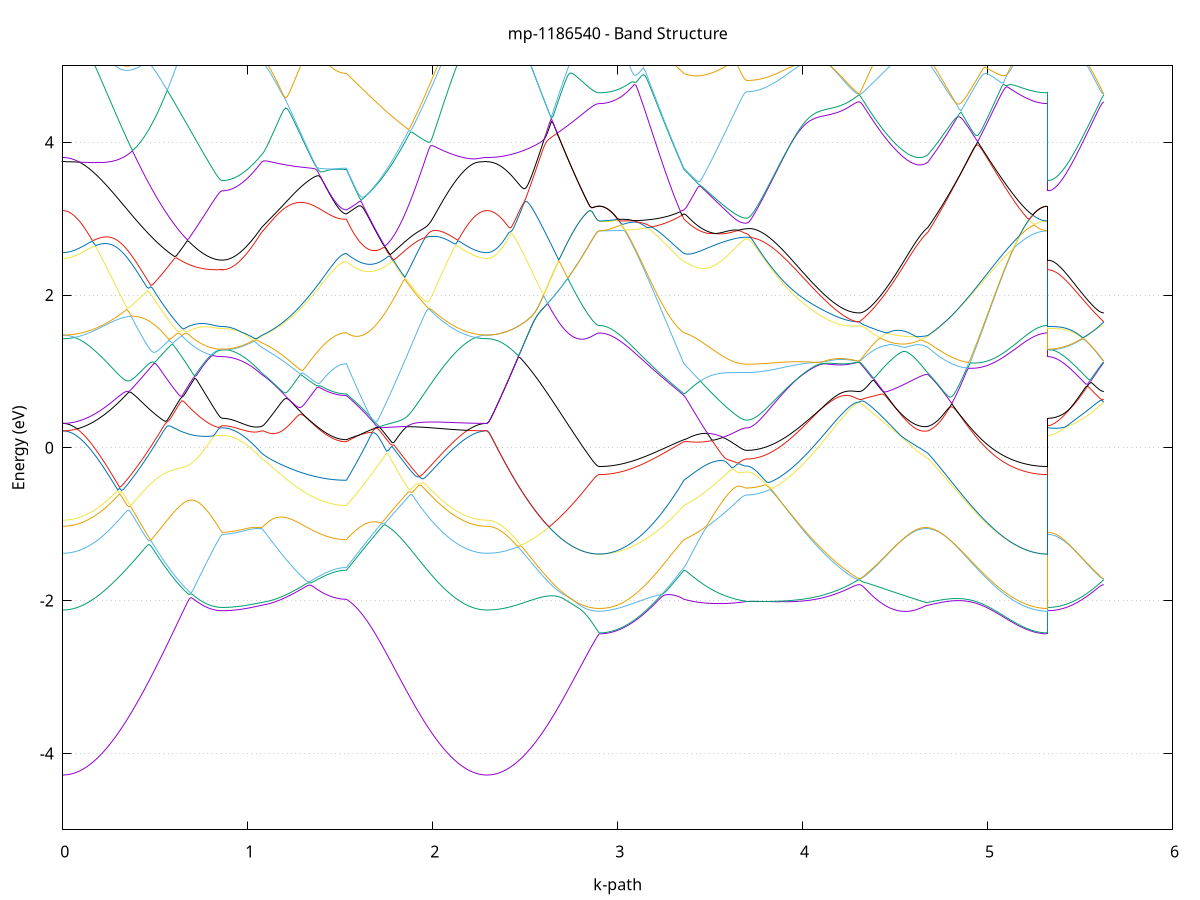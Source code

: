 set title 'mp-1186540 - Band Structure'
set xlabel 'k-path'
set ylabel 'Energy (eV)'
set grid y
set yrange [-5:5]
set terminal png size 800,600
set output 'mp-1186540_bands_gnuplot.png'
plot '-' using 1:2 with lines notitle, '-' using 1:2 with lines notitle, '-' using 1:2 with lines notitle, '-' using 1:2 with lines notitle, '-' using 1:2 with lines notitle, '-' using 1:2 with lines notitle, '-' using 1:2 with lines notitle, '-' using 1:2 with lines notitle, '-' using 1:2 with lines notitle, '-' using 1:2 with lines notitle, '-' using 1:2 with lines notitle, '-' using 1:2 with lines notitle, '-' using 1:2 with lines notitle, '-' using 1:2 with lines notitle, '-' using 1:2 with lines notitle, '-' using 1:2 with lines notitle, '-' using 1:2 with lines notitle, '-' using 1:2 with lines notitle, '-' using 1:2 with lines notitle, '-' using 1:2 with lines notitle, '-' using 1:2 with lines notitle, '-' using 1:2 with lines notitle, '-' using 1:2 with lines notitle, '-' using 1:2 with lines notitle, '-' using 1:2 with lines notitle, '-' using 1:2 with lines notitle, '-' using 1:2 with lines notitle, '-' using 1:2 with lines notitle, '-' using 1:2 with lines notitle, '-' using 1:2 with lines notitle, '-' using 1:2 with lines notitle, '-' using 1:2 with lines notitle, '-' using 1:2 with lines notitle, '-' using 1:2 with lines notitle, '-' using 1:2 with lines notitle, '-' using 1:2 with lines notitle, '-' using 1:2 with lines notitle, '-' using 1:2 with lines notitle, '-' using 1:2 with lines notitle, '-' using 1:2 with lines notitle, '-' using 1:2 with lines notitle, '-' using 1:2 with lines notitle, '-' using 1:2 with lines notitle, '-' using 1:2 with lines notitle, '-' using 1:2 with lines notitle, '-' using 1:2 with lines notitle, '-' using 1:2 with lines notitle, '-' using 1:2 with lines notitle
0.000000 -40.346841
0.009904 -40.346841
0.019808 -40.346841
0.029712 -40.346841
0.039616 -40.346741
0.049520 -40.346741
0.059424 -40.346741
0.069329 -40.346741
0.079233 -40.346741
0.089137 -40.346641
0.099041 -40.346641
0.108945 -40.346641
0.118849 -40.346541
0.128753 -40.346541
0.138657 -40.346541
0.148561 -40.346441
0.158465 -40.346441
0.168369 -40.346341
0.178273 -40.346341
0.188177 -40.346241
0.198082 -40.346241
0.207986 -40.346141
0.217890 -40.346041
0.227794 -40.346041
0.237698 -40.345941
0.247602 -40.345941
0.257506 -40.345841
0.267410 -40.345741
0.277314 -40.345741
0.287218 -40.345641
0.297122 -40.345541
0.307026 -40.345441
0.316930 -40.345441
0.326835 -40.345341
0.336739 -40.345241
0.346643 -40.345241
0.356547 -40.345141
0.366451 -40.345041
0.376355 -40.344941
0.386259 -40.344941
0.396163 -40.344841
0.406067 -40.344741
0.415971 -40.344741
0.425875 -40.344641
0.435779 -40.344541
0.445683 -40.344441
0.455588 -40.344441
0.465492 -40.344341
0.475396 -40.344241
0.485300 -40.344241
0.495204 -40.344141
0.505108 -40.344141
0.515012 -40.344041
0.524916 -40.343941
0.534820 -40.343941
0.544724 -40.343841
0.554628 -40.343841
0.564532 -40.343741
0.574436 -40.343741
0.584341 -40.343641
0.594245 -40.343641
0.604149 -40.343541
0.614053 -40.343541
0.623957 -40.343441
0.633861 -40.343441
0.643765 -40.343441
0.653669 -40.343341
0.663573 -40.343341
0.673477 -40.343341
0.683381 -40.343241
0.693285 -40.343241
0.703189 -40.343241
0.713094 -40.343141
0.722998 -40.343141
0.732902 -40.343141
0.742806 -40.343141
0.752710 -40.343041
0.762614 -40.343041
0.772518 -40.343041
0.782422 -40.343041
0.792326 -40.343041
0.802230 -40.343041
0.812134 -40.343041
0.822038 -40.343041
0.831942 -40.343041
0.841847 -40.342941
0.851751 -40.342941
0.861655 -40.342941
0.861655 -40.342941
0.871355 -40.342941
0.881055 -40.342941
0.890755 -40.342941
0.900454 -40.342941
0.910154 -40.343041
0.919854 -40.343041
0.929554 -40.343041
0.939254 -40.343041
0.948954 -40.343041
0.958654 -40.343041
0.968354 -40.343041
0.978054 -40.343041
0.987754 -40.343041
0.997454 -40.343041
1.007154 -40.343041
1.016854 -40.343041
1.026554 -40.343041
1.036254 -40.343041
1.045953 -40.343041
1.055653 -40.343041
1.065353 -40.343041
1.075053 -40.343041
1.075053 -40.343041
1.085018 -40.343141
1.094983 -40.343141
1.104948 -40.343141
1.114913 -40.343141
1.124878 -40.343141
1.134843 -40.343141
1.144808 -40.343141
1.154773 -40.343141
1.164738 -40.343241
1.174702 -40.343241
1.184667 -40.343241
1.194632 -40.343241
1.204597 -40.343241
1.214562 -40.343241
1.224527 -40.343241
1.234492 -40.343341
1.244457 -40.343341
1.254422 -40.343341
1.264387 -40.343341
1.274352 -40.343341
1.284317 -40.343341
1.294281 -40.343441
1.304246 -40.343441
1.314211 -40.343441
1.324176 -40.343441
1.334141 -40.343441
1.344106 -40.343441
1.354071 -40.343541
1.364036 -40.343541
1.374001 -40.343541
1.383966 -40.343541
1.393931 -40.343541
1.403896 -40.343541
1.413861 -40.343541
1.423825 -40.343541
1.433790 -40.343641
1.443755 -40.343641
1.453720 -40.343641
1.463685 -40.343641
1.473650 -40.343641
1.483615 -40.343641
1.493580 -40.343641
1.503545 -40.343641
1.513510 -40.343641
1.523475 -40.343641
1.533440 -40.343641
1.533440 -40.343641
1.543312 -40.343641
1.553184 -40.343641
1.563057 -40.343641
1.572929 -40.343641
1.582802 -40.343641
1.592674 -40.343641
1.602547 -40.343641
1.612419 -40.343641
1.622291 -40.343641
1.632164 -40.343641
1.642036 -40.343641
1.651909 -40.343741
1.661781 -40.343741
1.671654 -40.343741
1.681526 -40.343741
1.691399 -40.343841
1.701271 -40.343841
1.711143 -40.343841
1.721016 -40.343941
1.730888 -40.343941
1.740761 -40.343941
1.750633 -40.344041
1.760506 -40.344041
1.770378 -40.344141
1.780250 -40.344141
1.790123 -40.344241
1.799995 -40.344241
1.809868 -40.344341
1.819740 -40.344341
1.829613 -40.344441
1.839485 -40.344441
1.849357 -40.344541
1.859230 -40.344641
1.869102 -40.344641
1.878975 -40.344741
1.888847 -40.344841
1.898720 -40.344841
1.908592 -40.344941
1.918465 -40.345041
1.928337 -40.345041
1.938209 -40.345141
1.948082 -40.345241
1.957954 -40.345241
1.967827 -40.345341
1.977699 -40.345441
1.987572 -40.345541
1.997444 -40.345541
2.007316 -40.345641
2.017189 -40.345741
2.027061 -40.345741
2.036934 -40.345841
2.046806 -40.345941
2.056679 -40.345941
2.066551 -40.346041
2.076423 -40.346041
2.086296 -40.346141
2.096168 -40.346241
2.106041 -40.346241
2.115913 -40.346341
2.125786 -40.346341
2.135658 -40.346441
2.145530 -40.346441
2.155403 -40.346541
2.165275 -40.346541
2.175148 -40.346541
2.185020 -40.346641
2.194893 -40.346641
2.204765 -40.346641
2.214638 -40.346741
2.224510 -40.346741
2.234382 -40.346741
2.244255 -40.346741
2.254127 -40.346741
2.264000 -40.346841
2.273872 -40.346841
2.283745 -40.346841
2.293617 -40.346841
2.293617 -40.346841
2.303558 -40.346841
2.313500 -40.346841
2.323441 -40.346841
2.333383 -40.346741
2.343324 -40.346741
2.353265 -40.346741
2.363207 -40.346741
2.373148 -40.346741
2.383090 -40.346741
2.393031 -40.346641
2.402972 -40.346641
2.412914 -40.346641
2.422855 -40.346541
2.432797 -40.346541
2.442738 -40.346541
2.452679 -40.346441
2.462621 -40.346441
2.472562 -40.346341
2.482504 -40.346341
2.492445 -40.346241
2.502386 -40.346241
2.512328 -40.346141
2.522269 -40.346141
2.532211 -40.346041
2.542152 -40.346041
2.552093 -40.345941
2.562035 -40.345941
2.571976 -40.345841
2.581918 -40.345741
2.591859 -40.345741
2.601800 -40.345641
2.611742 -40.345641
2.621683 -40.345541
2.631625 -40.345541
2.641566 -40.345441
2.651507 -40.345341
2.661449 -40.345341
2.671390 -40.345241
2.681332 -40.345241
2.691273 -40.345141
2.701214 -40.345141
2.711156 -40.345041
2.721097 -40.345041
2.731039 -40.344941
2.740980 -40.344941
2.750921 -40.344941
2.760863 -40.344841
2.770804 -40.344841
2.780746 -40.344741
2.790687 -40.344741
2.800628 -40.344741
2.810570 -40.344741
2.820511 -40.344641
2.830453 -40.344641
2.840394 -40.344641
2.850335 -40.344641
2.860277 -40.344641
2.870218 -40.344641
2.880160 -40.344541
2.890101 -40.344541
2.900042 -40.344541
2.900042 -40.344541
2.910007 -40.344541
2.919972 -40.344541
2.929937 -40.344541
2.939902 -40.344541
2.949867 -40.344541
2.959832 -40.344541
2.969797 -40.344541
2.979762 -40.344541
2.989727 -40.344541
2.999692 -40.344541
3.009656 -40.344441
3.019621 -40.344441
3.029586 -40.344441
3.039551 -40.344441
3.049516 -40.344441
3.059481 -40.344341
3.069446 -40.344341
3.079411 -40.344341
3.089376 -40.344341
3.099341 -40.344241
3.109306 -40.344241
3.119271 -40.344241
3.129236 -40.344141
3.139200 -40.344141
3.149165 -40.344141
3.159130 -40.344141
3.169095 -40.344041
3.179060 -40.344041
3.189025 -40.344041
3.198990 -40.343941
3.208955 -40.343941
3.218920 -40.343941
3.228885 -40.343941
3.238850 -40.343841
3.248815 -40.343841
3.258780 -40.343841
3.268744 -40.343841
3.278709 -40.343741
3.288674 -40.343741
3.298639 -40.343741
3.308604 -40.343741
3.318569 -40.343741
3.328534 -40.343641
3.338499 -40.343641
3.348464 -40.343641
3.358429 -40.343641
3.358429 -40.343641
3.368390 -40.343641
3.378351 -40.343641
3.388313 -40.343641
3.398274 -40.343641
3.408235 -40.343641
3.418197 -40.343641
3.428158 -40.343641
3.438119 -40.343641
3.448081 -40.343641
3.458042 -40.343641
3.468003 -40.343641
3.477965 -40.343641
3.487926 -40.343641
3.497887 -40.343641
3.507848 -40.343641
3.517810 -40.343741
3.527771 -40.343741
3.537732 -40.343741
3.547694 -40.343741
3.557655 -40.343741
3.567616 -40.343741
3.577578 -40.343741
3.587539 -40.343741
3.597500 -40.343741
3.607462 -40.343741
3.617423 -40.343741
3.627384 -40.343741
3.637346 -40.343741
3.647307 -40.343741
3.657268 -40.343741
3.667230 -40.343741
3.677191 -40.343741
3.687152 -40.343741
3.697114 -40.343741
3.697114 -40.343741
3.707102 -40.343741
3.717090 -40.343741
3.727078 -40.343741
3.737066 -40.343741
3.747055 -40.343741
3.757043 -40.343741
3.767031 -40.343741
3.777019 -40.343741
3.787008 -40.343741
3.796996 -40.343741
3.806984 -40.343741
3.816972 -40.343741
3.826960 -40.343641
3.836949 -40.343641
3.846937 -40.343641
3.856925 -40.343641
3.866913 -40.343641
3.876902 -40.343641
3.886890 -40.343641
3.896878 -40.343541
3.906866 -40.343541
3.916855 -40.343541
3.926843 -40.343541
3.936831 -40.343541
3.946819 -40.343441
3.956807 -40.343441
3.966796 -40.343441
3.976784 -40.343441
3.986772 -40.343441
3.996760 -40.343341
4.006749 -40.343341
4.016737 -40.343341
4.026725 -40.343341
4.036713 -40.343341
4.046701 -40.343241
4.056690 -40.343241
4.066678 -40.343241
4.076666 -40.343241
4.086654 -40.343241
4.096643 -40.343241
4.106631 -40.343141
4.116619 -40.343141
4.126607 -40.343141
4.136596 -40.343141
4.146584 -40.343141
4.156572 -40.343141
4.166560 -40.343041
4.176548 -40.343041
4.186537 -40.343041
4.196525 -40.343041
4.206513 -40.343041
4.216501 -40.343041
4.226490 -40.343041
4.236478 -40.343041
4.246466 -40.343041
4.256454 -40.343041
4.266442 -40.343041
4.276431 -40.343041
4.286419 -40.342941
4.296407 -40.342941
4.306395 -40.342941
4.306395 -40.342941
4.316153 -40.342941
4.325910 -40.342941
4.335667 -40.342941
4.345425 -40.342941
4.355182 -40.342941
4.364939 -40.343041
4.374697 -40.343041
4.384454 -40.343041
4.394211 -40.343041
4.403969 -40.343041
4.413726 -40.343041
4.423483 -40.343041
4.433241 -40.343041
4.442998 -40.343041
4.452755 -40.343041
4.462513 -40.343041
4.472270 -40.343041
4.482027 -40.343041
4.491785 -40.343041
4.501542 -40.343041
4.511299 -40.343041
4.521057 -40.343041
4.530814 -40.343041
4.540571 -40.343041
4.550329 -40.343041
4.560086 -40.343041
4.569843 -40.343041
4.579601 -40.343041
4.589358 -40.343041
4.599115 -40.343041
4.608873 -40.343041
4.618630 -40.343041
4.628387 -40.343041
4.638145 -40.343041
4.647902 -40.343041
4.657659 -40.343041
4.667417 -40.343041
4.677174 -40.343041
4.677174 -40.343041
4.687147 -40.343141
4.697120 -40.343141
4.707094 -40.343141
4.717067 -40.343141
4.727040 -40.343141
4.737013 -40.343141
4.746986 -40.343141
4.756960 -40.343241
4.766933 -40.343241
4.776906 -40.343241
4.786879 -40.343241
4.796852 -40.343241
4.806825 -40.343341
4.816799 -40.343341
4.826772 -40.343341
4.836745 -40.343341
4.846718 -40.343441
4.856691 -40.343441
4.866664 -40.343441
4.876638 -40.343441
4.886611 -40.343541
4.896584 -40.343541
4.906557 -40.343541
4.916530 -40.343641
4.926503 -40.343641
4.936477 -40.343641
4.946450 -40.343641
4.956423 -40.343741
4.966396 -40.343741
4.976369 -40.343741
4.986342 -40.343841
4.996316 -40.343841
5.006289 -40.343841
5.016262 -40.343941
5.026235 -40.343941
5.036208 -40.343941
5.046181 -40.344041
5.056155 -40.344041
5.066128 -40.344041
5.076101 -40.344141
5.086074 -40.344141
5.096047 -40.344141
5.106021 -40.344241
5.115994 -40.344241
5.125967 -40.344241
5.135940 -40.344341
5.145913 -40.344341
5.155886 -40.344341
5.165860 -40.344341
5.175833 -40.344441
5.185806 -40.344441
5.195779 -40.344441
5.205752 -40.344441
5.215725 -40.344441
5.225699 -40.344541
5.235672 -40.344541
5.245645 -40.344541
5.255618 -40.344541
5.265591 -40.344541
5.275564 -40.344541
5.285538 -40.344541
5.295511 -40.344541
5.305484 -40.344541
5.315457 -40.344541
5.325430 -40.344541
5.325430 -40.342941
5.335211 -40.342941
5.344992 -40.342941
5.354773 -40.342941
5.364554 -40.342941
5.374336 -40.342941
5.384117 -40.342941
5.393898 -40.342941
5.403679 -40.342941
5.413460 -40.342941
5.423241 -40.342941
5.433022 -40.342941
5.442803 -40.342941
5.452584 -40.342941
5.462365 -40.342941
5.472146 -40.342941
5.481927 -40.342941
5.491708 -40.342941
5.501489 -40.342941
5.511270 -40.342941
5.521051 -40.342941
5.530832 -40.342941
5.540613 -40.342941
5.550395 -40.342941
5.560176 -40.342941
5.569957 -40.342941
5.579738 -40.342941
5.589519 -40.342941
5.599300 -40.342941
5.609081 -40.342941
5.618862 -40.342941
5.628643 -40.342941
e
0.000000 -39.459741
0.009904 -39.459741
0.019808 -39.459741
0.029712 -39.459641
0.039616 -39.459541
0.049520 -39.459441
0.059424 -39.459241
0.069329 -39.459141
0.079233 -39.458941
0.089137 -39.458641
0.099041 -39.458441
0.108945 -39.458141
0.118849 -39.457841
0.128753 -39.457541
0.138657 -39.457141
0.148561 -39.456741
0.158465 -39.456341
0.168369 -39.455941
0.178273 -39.455441
0.188177 -39.455041
0.198082 -39.454441
0.207986 -39.453941
0.217890 -39.453441
0.227794 -39.452841
0.237698 -39.452241
0.247602 -39.451641
0.257506 -39.451041
0.267410 -39.450341
0.277314 -39.449641
0.287218 -39.448941
0.297122 -39.448241
0.307026 -39.447541
0.316930 -39.446741
0.326835 -39.445941
0.336739 -39.445241
0.346643 -39.444441
0.356547 -39.443541
0.366451 -39.442741
0.376355 -39.441841
0.386259 -39.441041
0.396163 -39.440141
0.406067 -39.439241
0.415971 -39.438341
0.425875 -39.437441
0.435779 -39.436441
0.445683 -39.435541
0.455588 -39.434541
0.465492 -39.433641
0.475396 -39.432641
0.485300 -39.431641
0.495204 -39.430641
0.505108 -39.429741
0.515012 -39.428741
0.524916 -39.427641
0.534820 -39.426641
0.544724 -39.425641
0.554628 -39.424641
0.564532 -39.423641
0.574436 -39.422641
0.584341 -39.421541
0.594245 -39.420541
0.604149 -39.419541
0.614053 -39.418541
0.623957 -39.417441
0.633861 -39.416441
0.643765 -39.415441
0.653669 -39.414441
0.663573 -39.413441
0.673477 -39.412441
0.683381 -39.411441
0.693285 -39.410441
0.703189 -39.409441
0.713094 -39.408441
0.722998 -39.407441
0.732902 -39.406541
0.742806 -39.405641
0.752710 -39.404641
0.762614 -39.403741
0.772518 -39.402941
0.782422 -39.402041
0.792326 -39.401241
0.802230 -39.400441
0.812134 -39.399741
0.822038 -39.399041
0.831942 -39.398541
0.841847 -39.398141
0.851751 -39.397841
0.861655 -39.397741
0.861655 -39.397741
0.871355 -39.397741
0.881055 -39.397741
0.890755 -39.397741
0.900454 -39.397741
0.910154 -39.397741
0.919854 -39.397741
0.929554 -39.397741
0.939254 -39.397741
0.948954 -39.397741
0.958654 -39.397741
0.968354 -39.397741
0.978054 -39.397741
0.987754 -39.397741
0.997454 -39.397741
1.007154 -39.397741
1.016854 -39.397741
1.026554 -39.397741
1.036254 -39.397741
1.045953 -39.397841
1.055653 -39.397841
1.065353 -39.397841
1.075053 -39.397841
1.075053 -39.397841
1.085018 -39.397841
1.094983 -39.397941
1.104948 -39.398041
1.114913 -39.398141
1.124878 -39.398341
1.134843 -39.398541
1.144808 -39.398841
1.154773 -39.399041
1.164738 -39.399241
1.174702 -39.399541
1.184667 -39.399841
1.194632 -39.400141
1.204597 -39.400341
1.214562 -39.400641
1.224527 -39.400941
1.234492 -39.401241
1.244457 -39.401541
1.254422 -39.401741
1.264387 -39.402041
1.274352 -39.402341
1.284317 -39.402541
1.294281 -39.402841
1.304246 -39.403041
1.314211 -39.403341
1.324176 -39.403541
1.334141 -39.403741
1.344106 -39.404041
1.354071 -39.404241
1.364036 -39.404441
1.374001 -39.404641
1.383966 -39.404741
1.393931 -39.404941
1.403896 -39.405141
1.413861 -39.405241
1.423825 -39.405341
1.433790 -39.405541
1.443755 -39.405641
1.453720 -39.405741
1.463685 -39.405841
1.473650 -39.405841
1.483615 -39.405941
1.493580 -39.406041
1.503545 -39.406041
1.513510 -39.406041
1.523475 -39.406041
1.533440 -39.406041
1.533440 -39.406041
1.543312 -39.406741
1.553184 -39.407441
1.563057 -39.408241
1.572929 -39.408941
1.582802 -39.409741
1.592674 -39.410541
1.602547 -39.411441
1.612419 -39.412241
1.622291 -39.413141
1.632164 -39.414041
1.642036 -39.414941
1.651909 -39.415841
1.661781 -39.416741
1.671654 -39.417741
1.681526 -39.418641
1.691399 -39.419641
1.701271 -39.420641
1.711143 -39.421641
1.721016 -39.422541
1.730888 -39.423541
1.740761 -39.424541
1.750633 -39.425541
1.760506 -39.426541
1.770378 -39.427541
1.780250 -39.428541
1.790123 -39.429541
1.799995 -39.430541
1.809868 -39.431541
1.819740 -39.432541
1.829613 -39.433441
1.839485 -39.434441
1.849357 -39.435441
1.859230 -39.436341
1.869102 -39.437341
1.878975 -39.438241
1.888847 -39.439141
1.898720 -39.440041
1.908592 -39.440941
1.918465 -39.441841
1.928337 -39.442641
1.938209 -39.443541
1.948082 -39.444341
1.957954 -39.445141
1.967827 -39.445941
1.977699 -39.446741
1.987572 -39.447541
1.997444 -39.448241
2.007316 -39.448941
2.017189 -39.449641
2.027061 -39.450341
2.036934 -39.451041
2.046806 -39.451641
2.056679 -39.452241
2.066551 -39.452841
2.076423 -39.453441
2.086296 -39.453941
2.096168 -39.454541
2.106041 -39.455041
2.115913 -39.455441
2.125786 -39.455941
2.135658 -39.456341
2.145530 -39.456741
2.155403 -39.457141
2.165275 -39.457541
2.175148 -39.457841
2.185020 -39.458141
2.194893 -39.458441
2.204765 -39.458641
2.214638 -39.458941
2.224510 -39.459141
2.234382 -39.459241
2.244255 -39.459441
2.254127 -39.459541
2.264000 -39.459641
2.273872 -39.459741
2.283745 -39.459741
2.293617 -39.459741
2.293617 -39.459741
2.303558 -39.459741
2.313500 -39.459741
2.323441 -39.459641
2.333383 -39.459541
2.343324 -39.459441
2.353265 -39.459241
2.363207 -39.459041
2.373148 -39.458841
2.383090 -39.458641
2.393031 -39.458341
2.402972 -39.458041
2.412914 -39.457741
2.422855 -39.457441
2.432797 -39.457041
2.442738 -39.456641
2.452679 -39.456241
2.462621 -39.455741
2.472562 -39.455241
2.482504 -39.454741
2.492445 -39.454241
2.502386 -39.453741
2.512328 -39.453141
2.522269 -39.452541
2.532211 -39.451941
2.542152 -39.451241
2.552093 -39.450641
2.562035 -39.449941
2.571976 -39.449241
2.581918 -39.448541
2.591859 -39.447741
2.601800 -39.447041
2.611742 -39.446241
2.621683 -39.445441
2.631625 -39.444641
2.641566 -39.443841
2.651507 -39.443041
2.661449 -39.442141
2.671390 -39.441341
2.681332 -39.440441
2.691273 -39.439541
2.701214 -39.438741
2.711156 -39.437841
2.721097 -39.436941
2.731039 -39.436041
2.740980 -39.435241
2.750921 -39.434341
2.760863 -39.433441
2.770804 -39.432641
2.780746 -39.431841
2.790687 -39.431041
2.800628 -39.430241
2.810570 -39.429541
2.820511 -39.428841
2.830453 -39.428241
2.840394 -39.427641
2.850335 -39.427141
2.860277 -39.426741
2.870218 -39.426341
2.880160 -39.426141
2.890101 -39.425941
2.900042 -39.425941
2.900042 -39.425941
2.910007 -39.425941
2.919972 -39.425841
2.929937 -39.425841
2.939902 -39.425741
2.949867 -39.425641
2.959832 -39.425541
2.969797 -39.425341
2.979762 -39.425141
2.989727 -39.424941
2.999692 -39.424741
3.009656 -39.424441
3.019621 -39.424241
3.029586 -39.423941
3.039551 -39.423541
3.049516 -39.423241
3.059481 -39.422841
3.069446 -39.422441
3.079411 -39.422041
3.089376 -39.421641
3.099341 -39.421141
3.109306 -39.420741
3.119271 -39.420241
3.129236 -39.419641
3.139200 -39.419141
3.149165 -39.418641
3.159130 -39.418041
3.169095 -39.417441
3.179060 -39.416841
3.189025 -39.416141
3.198990 -39.415541
3.208955 -39.414841
3.218920 -39.414141
3.228885 -39.413441
3.238850 -39.412741
3.248815 -39.412041
3.258780 -39.411341
3.268744 -39.410541
3.278709 -39.409741
3.288674 -39.408941
3.298639 -39.408141
3.308604 -39.407341
3.318569 -39.406541
3.328534 -39.405741
3.338499 -39.404841
3.348464 -39.405441
3.358429 -39.406041
3.358429 -39.406041
3.368390 -39.406541
3.378351 -39.407041
3.388313 -39.407741
3.398274 -39.408341
3.408235 -39.408941
3.418197 -39.409641
3.428158 -39.410241
3.438119 -39.410841
3.448081 -39.411441
3.458042 -39.412041
3.468003 -39.412541
3.477965 -39.413141
3.487926 -39.413641
3.497887 -39.414141
3.507848 -39.414641
3.517810 -39.415041
3.527771 -39.415441
3.537732 -39.415941
3.547694 -39.416241
3.557655 -39.416641
3.567616 -39.416941
3.577578 -39.417341
3.587539 -39.417641
3.597500 -39.417841
3.607462 -39.418141
3.617423 -39.418341
3.627384 -39.418541
3.637346 -39.418641
3.647307 -39.418841
3.657268 -39.418941
3.667230 -39.419041
3.677191 -39.419141
3.687152 -39.419141
3.697114 -39.419141
3.697114 -39.419141
3.707102 -39.419141
3.717090 -39.419141
3.727078 -39.419041
3.737066 -39.419041
3.747055 -39.418941
3.757043 -39.418841
3.767031 -39.418741
3.777019 -39.418641
3.787008 -39.418441
3.796996 -39.418341
3.806984 -39.418141
3.816972 -39.417941
3.826960 -39.417741
3.836949 -39.417541
3.846937 -39.417341
3.856925 -39.417041
3.866913 -39.416741
3.876902 -39.416541
3.886890 -39.416241
3.896878 -39.415841
3.906866 -39.415541
3.916855 -39.415241
3.926843 -39.414841
3.936831 -39.414541
3.946819 -39.414141
3.956807 -39.413741
3.966796 -39.413341
3.976784 -39.412941
3.986772 -39.412441
3.996760 -39.412041
4.006749 -39.411541
4.016737 -39.411141
4.026725 -39.410641
4.036713 -39.410141
4.046701 -39.409641
4.056690 -39.409141
4.066678 -39.408641
4.076666 -39.408141
4.086654 -39.407641
4.096643 -39.407141
4.106631 -39.406541
4.116619 -39.406041
4.126607 -39.405441
4.136596 -39.404941
4.146584 -39.404341
4.156572 -39.403841
4.166560 -39.403341
4.176548 -39.402741
4.186537 -39.402241
4.196525 -39.401641
4.206513 -39.401141
4.216501 -39.400641
4.226490 -39.400141
4.236478 -39.399641
4.246466 -39.399241
4.256454 -39.398841
4.266442 -39.398441
4.276431 -39.398141
4.286419 -39.397941
4.296407 -39.397741
4.306395 -39.397741
4.306395 -39.397741
4.316153 -39.397741
4.325910 -39.397741
4.335667 -39.397841
4.345425 -39.397941
4.355182 -39.398041
4.364939 -39.398141
4.374697 -39.398241
4.384454 -39.398341
4.394211 -39.398441
4.403969 -39.398641
4.413726 -39.398741
4.423483 -39.398841
4.433241 -39.398941
4.442998 -39.399041
4.452755 -39.399041
4.462513 -39.399141
4.472270 -39.399241
4.482027 -39.399241
4.491785 -39.399241
4.501542 -39.399341
4.511299 -39.399341
4.521057 -39.399341
4.530814 -39.399241
4.540571 -39.399241
4.550329 -39.399241
4.560086 -39.399141
4.569843 -39.399041
4.579601 -39.398941
4.589358 -39.398841
4.599115 -39.398741
4.608873 -39.398641
4.618630 -39.398441
4.628387 -39.398341
4.638145 -39.398241
4.647902 -39.398041
4.657659 -39.397941
4.667417 -39.397841
4.677174 -39.397841
4.677174 -39.397841
4.687147 -39.397841
4.697120 -39.397841
4.707094 -39.397841
4.717067 -39.397841
4.727040 -39.397841
4.737013 -39.397841
4.746986 -39.397941
4.756960 -39.398541
4.766933 -39.399141
4.776906 -39.399741
4.786879 -39.400341
4.796852 -39.400941
4.806825 -39.401641
4.816799 -39.402241
4.826772 -39.402941
4.836745 -39.403541
4.846718 -39.404241
4.856691 -39.404941
4.866664 -39.405541
4.876638 -39.406241
4.886611 -39.406941
4.896584 -39.407641
4.906557 -39.408241
4.916530 -39.408941
4.926503 -39.409641
4.936477 -39.410241
4.946450 -39.410941
4.956423 -39.411641
4.966396 -39.412241
4.976369 -39.412941
4.986342 -39.413541
4.996316 -39.414141
5.006289 -39.414741
5.016262 -39.415441
5.026235 -39.416041
5.036208 -39.416641
5.046181 -39.417141
5.056155 -39.417741
5.066128 -39.418241
5.076101 -39.418841
5.086074 -39.419341
5.096047 -39.419841
5.106021 -39.420341
5.115994 -39.420841
5.125967 -39.421241
5.135940 -39.421741
5.145913 -39.422141
5.155886 -39.422541
5.165860 -39.422941
5.175833 -39.423241
5.185806 -39.423641
5.195779 -39.423941
5.205752 -39.424241
5.215725 -39.424441
5.225699 -39.424741
5.235672 -39.424941
5.245645 -39.425141
5.255618 -39.425341
5.265591 -39.425541
5.275564 -39.425641
5.285538 -39.425741
5.295511 -39.425841
5.305484 -39.425841
5.315457 -39.425941
5.325430 -39.425941
5.325430 -39.397741
5.335211 -39.397741
5.344992 -39.397741
5.354773 -39.397741
5.364554 -39.397741
5.374336 -39.397741
5.384117 -39.397741
5.393898 -39.397741
5.403679 -39.397741
5.413460 -39.397741
5.423241 -39.397741
5.433022 -39.397741
5.442803 -39.397741
5.452584 -39.397741
5.462365 -39.397741
5.472146 -39.397741
5.481927 -39.397741
5.491708 -39.397741
5.501489 -39.397741
5.511270 -39.397741
5.521051 -39.397741
5.530832 -39.397741
5.540613 -39.397741
5.550395 -39.397741
5.560176 -39.397741
5.569957 -39.397741
5.579738 -39.397741
5.589519 -39.397741
5.599300 -39.397741
5.609081 -39.397741
5.618862 -39.397741
5.628643 -39.397741
e
0.000000 -39.360041
0.009904 -39.360041
0.019808 -39.360041
0.029712 -39.360141
0.039616 -39.360141
0.049520 -39.360141
0.059424 -39.360241
0.069329 -39.360241
0.079233 -39.360341
0.089137 -39.360341
0.099041 -39.360441
0.108945 -39.360441
0.118849 -39.360541
0.128753 -39.360641
0.138657 -39.360741
0.148561 -39.360841
0.158465 -39.360941
0.168369 -39.361041
0.178273 -39.361141
0.188177 -39.361341
0.198082 -39.361441
0.207986 -39.361541
0.217890 -39.361741
0.227794 -39.361841
0.237698 -39.362041
0.247602 -39.362241
0.257506 -39.362441
0.267410 -39.362541
0.277314 -39.362741
0.287218 -39.362941
0.297122 -39.363241
0.307026 -39.363441
0.316930 -39.363641
0.326835 -39.364241
0.336739 -39.364841
0.346643 -39.365541
0.356547 -39.366141
0.366451 -39.366741
0.376355 -39.367341
0.386259 -39.368041
0.396163 -39.368641
0.406067 -39.369341
0.415971 -39.369941
0.425875 -39.370641
0.435779 -39.371241
0.445683 -39.371941
0.455588 -39.372541
0.465492 -39.373241
0.475396 -39.373841
0.485300 -39.374441
0.495204 -39.375141
0.505108 -39.375741
0.515012 -39.376341
0.524916 -39.376941
0.534820 -39.377541
0.544724 -39.378141
0.554628 -39.378741
0.564532 -39.379341
0.574436 -39.379941
0.584341 -39.380441
0.594245 -39.381041
0.604149 -39.381541
0.614053 -39.382041
0.623957 -39.382541
0.633861 -39.383041
0.643765 -39.383541
0.653669 -39.383941
0.663573 -39.384441
0.673477 -39.384841
0.683381 -39.385241
0.693285 -39.385641
0.703189 -39.385941
0.713094 -39.386341
0.722998 -39.386641
0.732902 -39.386941
0.742806 -39.387241
0.752710 -39.387441
0.762614 -39.387741
0.772518 -39.387941
0.782422 -39.388141
0.792326 -39.388341
0.802230 -39.388441
0.812134 -39.388541
0.822038 -39.388641
0.831942 -39.388741
0.841847 -39.388941
0.851751 -39.389141
0.861655 -39.389241
0.861655 -39.389241
0.871355 -39.389241
0.881055 -39.389141
0.890755 -39.389141
0.900454 -39.389041
0.910154 -39.389141
0.919854 -39.389241
0.929554 -39.389441
0.939254 -39.389641
0.948954 -39.389841
0.958654 -39.390041
0.968354 -39.390241
0.978054 -39.390541
0.987754 -39.390841
0.997454 -39.391141
1.007154 -39.391441
1.016854 -39.391741
1.026554 -39.392141
1.036254 -39.392541
1.045953 -39.392941
1.055653 -39.393341
1.065353 -39.393741
1.075053 -39.394241
1.075053 -39.394241
1.085018 -39.394541
1.094983 -39.394941
1.104948 -39.395241
1.114913 -39.395541
1.124878 -39.395841
1.134843 -39.396141
1.144808 -39.396441
1.154773 -39.396841
1.164738 -39.397141
1.174702 -39.397441
1.184667 -39.397641
1.194632 -39.397941
1.204597 -39.398241
1.214562 -39.398541
1.224527 -39.398741
1.234492 -39.399041
1.244457 -39.399341
1.254422 -39.399541
1.264387 -39.399741
1.274352 -39.400041
1.284317 -39.400241
1.294281 -39.400441
1.304246 -39.400641
1.314211 -39.400841
1.324176 -39.401041
1.334141 -39.401241
1.344106 -39.401441
1.354071 -39.401641
1.364036 -39.401741
1.374001 -39.401941
1.383966 -39.402041
1.393931 -39.402241
1.403896 -39.402341
1.413861 -39.402441
1.423825 -39.402541
1.433790 -39.402641
1.443755 -39.402741
1.453720 -39.402841
1.463685 -39.402941
1.473650 -39.402941
1.483615 -39.403041
1.493580 -39.403041
1.503545 -39.403041
1.513510 -39.403141
1.523475 -39.403141
1.533440 -39.403141
1.533440 -39.403141
1.543312 -39.402241
1.553184 -39.401341
1.563057 -39.400541
1.572929 -39.399641
1.582802 -39.398741
1.592674 -39.397841
1.602547 -39.396941
1.612419 -39.395941
1.622291 -39.395041
1.632164 -39.394141
1.642036 -39.393241
1.651909 -39.392341
1.661781 -39.391341
1.671654 -39.390441
1.681526 -39.389541
1.691399 -39.388541
1.701271 -39.387641
1.711143 -39.386741
1.721016 -39.385841
1.730888 -39.384841
1.740761 -39.383941
1.750633 -39.383041
1.760506 -39.382141
1.770378 -39.381241
1.780250 -39.380341
1.790123 -39.379441
1.799995 -39.378541
1.809868 -39.377641
1.819740 -39.376741
1.829613 -39.375941
1.839485 -39.375041
1.849357 -39.374241
1.859230 -39.373341
1.869102 -39.372541
1.878975 -39.371741
1.888847 -39.370941
1.898720 -39.370141
1.908592 -39.369341
1.918465 -39.368541
1.928337 -39.367841
1.938209 -39.367041
1.948082 -39.366341
1.957954 -39.365641
1.967827 -39.364941
1.977699 -39.364241
1.987572 -39.363641
1.997444 -39.362941
2.007316 -39.362641
2.017189 -39.362541
2.027061 -39.362341
2.036934 -39.362141
2.046806 -39.362041
2.056679 -39.361941
2.066551 -39.361741
2.076423 -39.361641
2.086296 -39.361441
2.096168 -39.361341
2.106041 -39.361241
2.115913 -39.361141
2.125786 -39.361041
2.135658 -39.360941
2.145530 -39.360841
2.155403 -39.360741
2.165275 -39.360641
2.175148 -39.360541
2.185020 -39.360441
2.194893 -39.360441
2.204765 -39.360341
2.214638 -39.360241
2.224510 -39.360241
2.234382 -39.360241
2.244255 -39.360141
2.254127 -39.360141
2.264000 -39.360141
2.273872 -39.360041
2.283745 -39.360041
2.293617 -39.360041
2.293617 -39.360041
2.303558 -39.360141
2.313500 -39.360141
2.323441 -39.360241
2.333383 -39.360341
2.343324 -39.360441
2.353265 -39.360641
2.363207 -39.360841
2.373148 -39.361141
2.383090 -39.361341
2.393031 -39.361641
2.402972 -39.362041
2.412914 -39.362341
2.422855 -39.362741
2.432797 -39.363241
2.442738 -39.363641
2.452679 -39.364141
2.462621 -39.364641
2.472562 -39.365141
2.482504 -39.365741
2.492445 -39.366341
2.502386 -39.366941
2.512328 -39.367641
2.522269 -39.368241
2.532211 -39.368941
2.542152 -39.369641
2.552093 -39.370441
2.562035 -39.371141
2.571976 -39.371941
2.581918 -39.372741
2.591859 -39.373541
2.601800 -39.374441
2.611742 -39.375241
2.621683 -39.376141
2.631625 -39.377041
2.641566 -39.377941
2.651507 -39.378841
2.661449 -39.379741
2.671390 -39.380641
2.681332 -39.381641
2.691273 -39.382541
2.701214 -39.383541
2.711156 -39.384441
2.721097 -39.385441
2.731039 -39.386341
2.740980 -39.387241
2.750921 -39.388241
2.760863 -39.389141
2.770804 -39.390041
2.780746 -39.390841
2.790687 -39.391741
2.800628 -39.392541
2.810570 -39.393241
2.820511 -39.393941
2.830453 -39.394641
2.840394 -39.395241
2.850335 -39.395741
2.860277 -39.396241
2.870218 -39.396541
2.880160 -39.396841
2.890101 -39.396941
2.900042 -39.397041
2.900042 -39.397041
2.910007 -39.397041
2.919972 -39.397041
2.929937 -39.397041
2.939902 -39.397041
2.949867 -39.397041
2.959832 -39.397041
2.969797 -39.397041
2.979762 -39.397141
2.989727 -39.397141
2.999692 -39.397141
3.009656 -39.397141
3.019621 -39.397141
3.029586 -39.397241
3.039551 -39.397241
3.049516 -39.397241
3.059481 -39.397341
3.069446 -39.397341
3.079411 -39.397441
3.089376 -39.397541
3.099341 -39.397541
3.109306 -39.397641
3.119271 -39.397741
3.129236 -39.397841
3.139200 -39.397941
3.149165 -39.398141
3.159130 -39.398241
3.169095 -39.398441
3.179060 -39.398641
3.189025 -39.398841
3.198990 -39.399041
3.208955 -39.399241
3.218920 -39.399541
3.228885 -39.399841
3.238850 -39.400141
3.248815 -39.400441
3.258780 -39.400841
3.268744 -39.401241
3.278709 -39.401641
3.288674 -39.402141
3.298639 -39.402541
3.308604 -39.403141
3.318569 -39.403641
3.328534 -39.404241
3.338499 -39.404841
3.348464 -39.404041
3.358429 -39.403141
3.358429 -39.403141
3.368390 -39.402641
3.378351 -39.401941
3.388313 -39.401241
3.398274 -39.400541
3.408235 -39.399841
3.418197 -39.399141
3.428158 -39.398441
3.438119 -39.397741
3.448081 -39.397141
3.458042 -39.396441
3.468003 -39.395841
3.477965 -39.395241
3.487926 -39.394741
3.497887 -39.394141
3.507848 -39.393641
3.517810 -39.393141
3.527771 -39.392641
3.537732 -39.392241
3.547694 -39.391841
3.557655 -39.391441
3.567616 -39.391041
3.577578 -39.390741
3.587539 -39.390441
3.597500 -39.390141
3.607462 -39.389841
3.617423 -39.389641
3.627384 -39.389441
3.637346 -39.389241
3.647307 -39.389141
3.657268 -39.388941
3.667230 -39.388941
3.677191 -39.388841
3.687152 -39.388741
3.697114 -39.388741
3.697114 -39.388741
3.707102 -39.388741
3.717090 -39.388741
3.727078 -39.388741
3.737066 -39.388741
3.747055 -39.388741
3.757043 -39.388741
3.767031 -39.388741
3.777019 -39.388741
3.787008 -39.388741
3.796996 -39.388741
3.806984 -39.388841
3.816972 -39.388841
3.826960 -39.388841
3.836949 -39.388841
3.846937 -39.388841
3.856925 -39.388841
3.866913 -39.388841
3.876902 -39.388841
3.886890 -39.388841
3.896878 -39.388841
3.906866 -39.388841
3.916855 -39.388841
3.926843 -39.388841
3.936831 -39.388841
3.946819 -39.388841
3.956807 -39.388841
3.966796 -39.388841
3.976784 -39.388941
3.986772 -39.388941
3.996760 -39.388941
4.006749 -39.388941
4.016737 -39.388941
4.026725 -39.388941
4.036713 -39.388941
4.046701 -39.388941
4.056690 -39.388941
4.066678 -39.388941
4.076666 -39.388941
4.086654 -39.388941
4.096643 -39.388941
4.106631 -39.388941
4.116619 -39.388941
4.126607 -39.389041
4.136596 -39.389041
4.146584 -39.389041
4.156572 -39.389041
4.166560 -39.389041
4.176548 -39.389041
4.186537 -39.389041
4.196525 -39.389041
4.206513 -39.389041
4.216501 -39.389041
4.226490 -39.389041
4.236478 -39.389041
4.246466 -39.389041
4.256454 -39.389041
4.266442 -39.389041
4.276431 -39.389041
4.286419 -39.389041
4.296407 -39.389041
4.306395 -39.389041
4.306395 -39.389041
4.316153 -39.389041
4.325910 -39.389041
4.335667 -39.389041
4.345425 -39.389041
4.355182 -39.388941
4.364939 -39.388941
4.374697 -39.388941
4.384454 -39.388841
4.394211 -39.388841
4.403969 -39.388741
4.413726 -39.388641
4.423483 -39.388641
4.433241 -39.388541
4.442998 -39.388441
4.452755 -39.388441
4.462513 -39.388541
4.472270 -39.388541
4.482027 -39.388641
4.491785 -39.388741
4.501542 -39.388941
4.511299 -39.389041
4.521057 -39.389241
4.530814 -39.389441
4.540571 -39.389641
4.550329 -39.389841
4.560086 -39.390141
4.569843 -39.390341
4.579601 -39.390641
4.589358 -39.390941
4.599115 -39.391341
4.608873 -39.391641
4.618630 -39.392041
4.628387 -39.392441
4.638145 -39.392841
4.647902 -39.393241
4.657659 -39.393541
4.667417 -39.393941
4.677174 -39.394241
4.677174 -39.394241
4.687147 -39.394741
4.697120 -39.395241
4.707094 -39.395741
4.717067 -39.396241
4.727040 -39.396841
4.737013 -39.397341
4.746986 -39.397841
4.756960 -39.397841
4.766933 -39.397841
4.776906 -39.397841
4.786879 -39.397841
4.796852 -39.397841
4.806825 -39.397841
4.816799 -39.397841
4.826772 -39.397841
4.836745 -39.397841
4.846718 -39.397741
4.856691 -39.397741
4.866664 -39.397741
4.876638 -39.397741
4.886611 -39.397741
4.896584 -39.397741
4.906557 -39.397741
4.916530 -39.397741
4.926503 -39.397741
4.936477 -39.397641
4.946450 -39.397641
4.956423 -39.397641
4.966396 -39.397641
4.976369 -39.397641
4.986342 -39.397541
4.996316 -39.397541
5.006289 -39.397541
5.016262 -39.397541
5.026235 -39.397541
5.036208 -39.397441
5.046181 -39.397441
5.056155 -39.397441
5.066128 -39.397441
5.076101 -39.397441
5.086074 -39.397341
5.096047 -39.397341
5.106021 -39.397341
5.115994 -39.397341
5.125967 -39.397241
5.135940 -39.397241
5.145913 -39.397241
5.155886 -39.397241
5.165860 -39.397241
5.175833 -39.397141
5.185806 -39.397141
5.195779 -39.397141
5.205752 -39.397141
5.215725 -39.397141
5.225699 -39.397141
5.235672 -39.397141
5.245645 -39.397041
5.255618 -39.397041
5.265591 -39.397041
5.275564 -39.397041
5.285538 -39.397041
5.295511 -39.397041
5.305484 -39.397041
5.315457 -39.397041
5.325430 -39.397041
5.325430 -39.389241
5.335211 -39.389241
5.344992 -39.389241
5.354773 -39.389241
5.364554 -39.389241
5.374336 -39.389241
5.384117 -39.389241
5.393898 -39.389241
5.403679 -39.389241
5.413460 -39.389241
5.423241 -39.389241
5.433022 -39.389241
5.442803 -39.389141
5.452584 -39.389141
5.462365 -39.389141
5.472146 -39.389141
5.481927 -39.389141
5.491708 -39.389141
5.501489 -39.389141
5.511270 -39.389141
5.521051 -39.389141
5.530832 -39.389141
5.540613 -39.389141
5.550395 -39.389141
5.560176 -39.389141
5.569957 -39.389141
5.579738 -39.389141
5.589519 -39.389041
5.599300 -39.389041
5.609081 -39.389041
5.618862 -39.389041
5.628643 -39.389041
e
0.000000 -39.352941
0.009904 -39.352941
0.019808 -39.352941
0.029712 -39.353041
0.039616 -39.353041
0.049520 -39.353141
0.059424 -39.353341
0.069329 -39.353441
0.079233 -39.353641
0.089137 -39.353841
0.099041 -39.354041
0.108945 -39.354341
0.118849 -39.354541
0.128753 -39.354841
0.138657 -39.355141
0.148561 -39.355441
0.158465 -39.355841
0.168369 -39.356241
0.178273 -39.356541
0.188177 -39.356941
0.198082 -39.357441
0.207986 -39.357841
0.217890 -39.358341
0.227794 -39.358741
0.237698 -39.359241
0.247602 -39.359741
0.257506 -39.360241
0.267410 -39.360841
0.277314 -39.361341
0.287218 -39.361941
0.297122 -39.362541
0.307026 -39.363041
0.316930 -39.363641
0.326835 -39.363841
0.336739 -39.364141
0.346643 -39.364341
0.356547 -39.364641
0.366451 -39.364941
0.376355 -39.365241
0.386259 -39.365441
0.396163 -39.365741
0.406067 -39.366041
0.415971 -39.366441
0.425875 -39.366741
0.435779 -39.367041
0.445683 -39.367441
0.455588 -39.367741
0.465492 -39.368141
0.475396 -39.368541
0.485300 -39.368941
0.495204 -39.369341
0.505108 -39.369741
0.515012 -39.370141
0.524916 -39.370541
0.534820 -39.371041
0.544724 -39.371441
0.554628 -39.371941
0.564532 -39.372441
0.574436 -39.372941
0.584341 -39.373441
0.594245 -39.373941
0.604149 -39.374441
0.614053 -39.375041
0.623957 -39.375541
0.633861 -39.376141
0.643765 -39.376641
0.653669 -39.377241
0.663573 -39.377841
0.673477 -39.378441
0.683381 -39.379041
0.693285 -39.379741
0.703189 -39.380341
0.713094 -39.380941
0.722998 -39.381641
0.732902 -39.382341
0.742806 -39.382941
0.752710 -39.383641
0.762614 -39.384341
0.772518 -39.384941
0.782422 -39.385641
0.792326 -39.386241
0.802230 -39.386941
0.812134 -39.387541
0.822038 -39.388041
0.831942 -39.388541
0.841847 -39.388841
0.851751 -39.388841
0.861655 -39.388841
0.861655 -39.388841
0.871355 -39.388841
0.881055 -39.388941
0.890755 -39.388941
0.900454 -39.389041
0.910154 -39.388941
0.919854 -39.388841
0.929554 -39.388641
0.939254 -39.388541
0.948954 -39.388341
0.958654 -39.388141
0.968354 -39.387841
0.978054 -39.387641
0.987754 -39.387341
0.997454 -39.387041
1.007154 -39.386741
1.016854 -39.386441
1.026554 -39.386041
1.036254 -39.385741
1.045953 -39.385341
1.055653 -39.384941
1.065353 -39.384541
1.075053 -39.384041
1.075053 -39.384041
1.085018 -39.383741
1.094983 -39.383341
1.104948 -39.382941
1.114913 -39.382441
1.124878 -39.381941
1.134843 -39.381441
1.144808 -39.380941
1.154773 -39.380341
1.164738 -39.379841
1.174702 -39.379341
1.184667 -39.378741
1.194632 -39.378141
1.204597 -39.377641
1.214562 -39.377141
1.224527 -39.376541
1.234492 -39.376041
1.244457 -39.375541
1.254422 -39.375041
1.264387 -39.374541
1.274352 -39.374041
1.284317 -39.373541
1.294281 -39.373041
1.304246 -39.372641
1.314211 -39.372141
1.324176 -39.371741
1.334141 -39.371341
1.344106 -39.370941
1.354071 -39.370641
1.364036 -39.370241
1.374001 -39.369941
1.383966 -39.369641
1.393931 -39.369341
1.403896 -39.369041
1.413861 -39.368741
1.423825 -39.368541
1.433790 -39.368341
1.443755 -39.368141
1.453720 -39.367941
1.463685 -39.367741
1.473650 -39.367641
1.483615 -39.367541
1.493580 -39.367441
1.503545 -39.367341
1.513510 -39.367341
1.523475 -39.367241
1.533440 -39.367241
1.533440 -39.367241
1.543312 -39.367441
1.553184 -39.367641
1.563057 -39.367741
1.572929 -39.367841
1.582802 -39.367941
1.592674 -39.368041
1.602547 -39.368041
1.612419 -39.368141
1.622291 -39.368141
1.632164 -39.368141
1.642036 -39.368141
1.651909 -39.368141
1.661781 -39.368041
1.671654 -39.368041
1.681526 -39.367941
1.691399 -39.367841
1.701271 -39.367741
1.711143 -39.367641
1.721016 -39.367541
1.730888 -39.367441
1.740761 -39.367241
1.750633 -39.367141
1.760506 -39.367041
1.770378 -39.366841
1.780250 -39.366741
1.790123 -39.366541
1.799995 -39.366341
1.809868 -39.366241
1.819740 -39.366041
1.829613 -39.365841
1.839485 -39.365641
1.849357 -39.365541
1.859230 -39.365341
1.869102 -39.365141
1.878975 -39.364941
1.888847 -39.364741
1.898720 -39.364641
1.908592 -39.364441
1.918465 -39.364241
1.928337 -39.364041
1.938209 -39.363841
1.948082 -39.363641
1.957954 -39.363541
1.967827 -39.363341
1.977699 -39.363141
1.987572 -39.362941
1.997444 -39.362841
2.007316 -39.362341
2.017189 -39.361741
2.027061 -39.361141
2.036934 -39.360541
2.046806 -39.359941
2.056679 -39.359441
2.066551 -39.358941
2.076423 -39.358441
2.086296 -39.357941
2.096168 -39.357441
2.106041 -39.357041
2.115913 -39.356641
2.125786 -39.356241
2.135658 -39.355841
2.145530 -39.355541
2.155403 -39.355141
2.165275 -39.354841
2.175148 -39.354541
2.185020 -39.354341
2.194893 -39.354041
2.204765 -39.353841
2.214638 -39.353641
2.224510 -39.353441
2.234382 -39.353341
2.244255 -39.353141
2.254127 -39.353041
2.264000 -39.353041
2.273872 -39.352941
2.283745 -39.352941
2.293617 -39.352941
2.293617 -39.352941
2.303558 -39.352941
2.313500 -39.352941
2.323441 -39.352941
2.333383 -39.352941
2.343324 -39.352941
2.353265 -39.352941
2.363207 -39.352941
2.373148 -39.352941
2.383090 -39.352941
2.393031 -39.352941
2.402972 -39.352941
2.412914 -39.352941
2.422855 -39.352941
2.432797 -39.352941
2.442738 -39.352941
2.452679 -39.352941
2.462621 -39.352941
2.472562 -39.352941
2.482504 -39.352941
2.492445 -39.352941
2.502386 -39.352941
2.512328 -39.352941
2.522269 -39.352941
2.532211 -39.352941
2.542152 -39.352941
2.552093 -39.353041
2.562035 -39.353041
2.571976 -39.353041
2.581918 -39.353041
2.591859 -39.353041
2.601800 -39.353041
2.611742 -39.353041
2.621683 -39.353041
2.631625 -39.353041
2.641566 -39.353041
2.651507 -39.353041
2.661449 -39.353041
2.671390 -39.353041
2.681332 -39.353041
2.691273 -39.353041
2.701214 -39.353141
2.711156 -39.353141
2.721097 -39.353141
2.731039 -39.353141
2.740980 -39.353141
2.750921 -39.353141
2.760863 -39.353141
2.770804 -39.353141
2.780746 -39.353141
2.790687 -39.353141
2.800628 -39.353141
2.810570 -39.353141
2.820511 -39.353141
2.830453 -39.353141
2.840394 -39.353141
2.850335 -39.353141
2.860277 -39.353141
2.870218 -39.353141
2.880160 -39.353141
2.890101 -39.353141
2.900042 -39.353141
2.900042 -39.353141
2.910007 -39.353141
2.919972 -39.353241
2.929937 -39.353241
2.939902 -39.353341
2.949867 -39.353441
2.959832 -39.353541
2.969797 -39.353741
2.979762 -39.353941
2.989727 -39.354141
2.999692 -39.354341
3.009656 -39.354541
3.019621 -39.354841
3.029586 -39.355141
3.039551 -39.355441
3.049516 -39.355741
3.059481 -39.356041
3.069446 -39.356441
3.079411 -39.356741
3.089376 -39.357141
3.099341 -39.357541
3.109306 -39.357941
3.119271 -39.358341
3.129236 -39.358741
3.139200 -39.359241
3.149165 -39.359641
3.159130 -39.360141
3.169095 -39.360541
3.179060 -39.360941
3.189025 -39.361441
3.198990 -39.361841
3.208955 -39.362341
3.218920 -39.362741
3.228885 -39.363141
3.238850 -39.363541
3.248815 -39.363941
3.258780 -39.364341
3.268744 -39.364741
3.278709 -39.365141
3.288674 -39.365441
3.298639 -39.365741
3.308604 -39.366041
3.318569 -39.366341
3.328534 -39.366641
3.338499 -39.366841
3.348464 -39.367041
3.358429 -39.367241
3.358429 -39.367241
3.368390 -39.367341
3.378351 -39.367441
3.388313 -39.367541
3.398274 -39.367541
3.408235 -39.367641
3.418197 -39.367741
3.428158 -39.367741
3.438119 -39.367841
3.448081 -39.367841
3.458042 -39.367941
3.468003 -39.367941
3.477965 -39.367941
3.487926 -39.368041
3.497887 -39.368041
3.507848 -39.368041
3.517810 -39.368041
3.527771 -39.368141
3.537732 -39.368141
3.547694 -39.368141
3.557655 -39.368141
3.567616 -39.368141
3.577578 -39.368141
3.587539 -39.368141
3.597500 -39.368141
3.607462 -39.368141
3.617423 -39.368141
3.627384 -39.368141
3.637346 -39.368141
3.647307 -39.368141
3.657268 -39.368141
3.667230 -39.368141
3.677191 -39.368141
3.687152 -39.368141
3.697114 -39.368141
3.697114 -39.368141
3.707102 -39.368141
3.717090 -39.368241
3.727078 -39.368241
3.737066 -39.368341
3.747055 -39.368341
3.757043 -39.368441
3.767031 -39.368541
3.777019 -39.368641
3.787008 -39.368841
3.796996 -39.368941
3.806984 -39.369141
3.816972 -39.369341
3.826960 -39.369541
3.836949 -39.369741
3.846937 -39.369941
3.856925 -39.370241
3.866913 -39.370441
3.876902 -39.370741
3.886890 -39.371041
3.896878 -39.371341
3.906866 -39.371641
3.916855 -39.371941
3.926843 -39.372341
3.936831 -39.372641
3.946819 -39.373041
3.956807 -39.373441
3.966796 -39.373741
3.976784 -39.374141
3.986772 -39.374641
3.996760 -39.375041
4.006749 -39.375441
4.016737 -39.375941
4.026725 -39.376341
4.036713 -39.376841
4.046701 -39.377341
4.056690 -39.377841
4.066678 -39.378341
4.076666 -39.378841
4.086654 -39.379341
4.096643 -39.379841
4.106631 -39.380341
4.116619 -39.380841
4.126607 -39.381441
4.136596 -39.381941
4.146584 -39.382441
4.156572 -39.383041
4.166560 -39.383541
4.176548 -39.384141
4.186537 -39.384641
4.196525 -39.385141
4.206513 -39.385641
4.216501 -39.386141
4.226490 -39.386641
4.236478 -39.387141
4.246466 -39.387541
4.256454 -39.387941
4.266442 -39.388341
4.276431 -39.388641
4.286419 -39.388841
4.296407 -39.389041
4.306395 -39.389041
4.306395 -39.389041
4.316153 -39.389041
4.325910 -39.389041
4.335667 -39.388941
4.345425 -39.388841
4.355182 -39.388841
4.364939 -39.388741
4.374697 -39.388641
4.384454 -39.388641
4.394211 -39.388541
4.403969 -39.388541
4.413726 -39.388441
4.423483 -39.388441
4.433241 -39.388441
4.442998 -39.388441
4.452755 -39.388341
4.462513 -39.388241
4.472270 -39.388041
4.482027 -39.387941
4.491785 -39.387841
4.501542 -39.387741
4.511299 -39.387541
4.521057 -39.387441
4.530814 -39.387241
4.540571 -39.387041
4.550329 -39.386941
4.560086 -39.386741
4.569843 -39.386541
4.579601 -39.386341
4.589358 -39.386141
4.599115 -39.385941
4.608873 -39.385741
4.618630 -39.385541
4.628387 -39.385241
4.638145 -39.385041
4.647902 -39.384841
4.657659 -39.384541
4.667417 -39.384341
4.677174 -39.384041
4.677174 -39.384041
4.687147 -39.383641
4.697120 -39.383141
4.707094 -39.382641
4.717067 -39.382141
4.727040 -39.381541
4.737013 -39.381041
4.746986 -39.380441
4.756960 -39.379941
4.766933 -39.379341
4.776906 -39.378741
4.786879 -39.378141
4.796852 -39.377541
4.806825 -39.376941
4.816799 -39.376241
4.826772 -39.375641
4.836745 -39.375041
4.846718 -39.374341
4.856691 -39.373741
4.866664 -39.373041
4.876638 -39.372441
4.886611 -39.371741
4.896584 -39.371141
4.906557 -39.370441
4.916530 -39.369841
4.926503 -39.369141
4.936477 -39.368541
4.946450 -39.367841
4.956423 -39.367241
4.966396 -39.366541
4.976369 -39.365941
4.986342 -39.365341
4.996316 -39.364741
5.006289 -39.364141
5.016262 -39.363541
5.026235 -39.362941
5.036208 -39.362341
5.046181 -39.361741
5.056155 -39.361241
5.066128 -39.360641
5.076101 -39.360141
5.086074 -39.359641
5.096047 -39.359141
5.106021 -39.358641
5.115994 -39.358141
5.125967 -39.357741
5.135940 -39.357341
5.145913 -39.356941
5.155886 -39.356541
5.165860 -39.356141
5.175833 -39.355741
5.185806 -39.355441
5.195779 -39.355141
5.205752 -39.354841
5.215725 -39.354541
5.225699 -39.354341
5.235672 -39.354141
5.245645 -39.353941
5.255618 -39.353741
5.265591 -39.353541
5.275564 -39.353441
5.285538 -39.353341
5.295511 -39.353241
5.305484 -39.353241
5.315457 -39.353141
5.325430 -39.353141
5.325430 -39.388841
5.335211 -39.388841
5.344992 -39.388841
5.354773 -39.388841
5.364554 -39.388841
5.374336 -39.388841
5.384117 -39.388841
5.393898 -39.388841
5.403679 -39.388841
5.413460 -39.388841
5.423241 -39.388941
5.433022 -39.388941
5.442803 -39.388941
5.452584 -39.388941
5.462365 -39.388941
5.472146 -39.388941
5.481927 -39.388941
5.491708 -39.388941
5.501489 -39.388941
5.511270 -39.388941
5.521051 -39.388941
5.530832 -39.388941
5.540613 -39.388941
5.550395 -39.388941
5.560176 -39.388941
5.569957 -39.389041
5.579738 -39.389041
5.589519 -39.389041
5.599300 -39.389041
5.609081 -39.389041
5.618862 -39.389041
5.628643 -39.389041
e
0.000000 -20.326241
0.009904 -20.326141
0.019808 -20.325941
0.029712 -20.325441
0.039616 -20.324941
0.049520 -20.324141
0.059424 -20.323241
0.069329 -20.322141
0.079233 -20.320941
0.089137 -20.319541
0.099041 -20.318041
0.108945 -20.316241
0.118849 -20.314441
0.128753 -20.312341
0.138657 -20.310141
0.148561 -20.307841
0.158465 -20.305341
0.168369 -20.302641
0.178273 -20.299841
0.188177 -20.296841
0.198082 -20.293741
0.207986 -20.290541
0.217890 -20.287141
0.227794 -20.283541
0.237698 -20.279841
0.247602 -20.276041
0.257506 -20.272141
0.267410 -20.268041
0.277314 -20.263841
0.287218 -20.259541
0.297122 -20.255141
0.307026 -20.250741
0.316930 -20.246241
0.326835 -20.241741
0.336739 -20.237541
0.346643 -20.233641
0.356547 -20.235341
0.366451 -20.240741
0.376355 -20.246141
0.386259 -20.251441
0.396163 -20.256741
0.406067 -20.261941
0.415971 -20.267141
0.425875 -20.272241
0.435779 -20.277341
0.445683 -20.282341
0.455588 -20.287241
0.465492 -20.292141
0.475396 -20.296941
0.485300 -20.301741
0.495204 -20.306341
0.505108 -20.310941
0.515012 -20.315441
0.524916 -20.319741
0.534820 -20.324041
0.544724 -20.328241
0.554628 -20.332341
0.564532 -20.336341
0.574436 -20.340241
0.584341 -20.344041
0.594245 -20.347741
0.604149 -20.351241
0.614053 -20.354741
0.623957 -20.358041
0.633861 -20.361241
0.643765 -20.364341
0.653669 -20.367241
0.663573 -20.370141
0.673477 -20.372841
0.683381 -20.375341
0.693285 -20.377841
0.703189 -20.380141
0.713094 -20.382341
0.722998 -20.384341
0.732902 -20.386341
0.742806 -20.388041
0.752710 -20.389741
0.762614 -20.391241
0.772518 -20.392541
0.782422 -20.393741
0.792326 -20.394841
0.802230 -20.395741
0.812134 -20.396541
0.822038 -20.397241
0.831942 -20.397741
0.841847 -20.398041
0.851751 -20.398341
0.861655 -20.398341
0.861655 -20.398341
0.871355 -20.398241
0.881055 -20.397741
0.890755 -20.397041
0.900454 -20.396041
0.910154 -20.394741
0.919854 -20.393141
0.929554 -20.391241
0.939254 -20.389041
0.948954 -20.386641
0.958654 -20.383841
0.968354 -20.380841
0.978054 -20.377541
0.987754 -20.374041
0.997454 -20.370241
1.007154 -20.366141
1.016854 -20.361741
1.026554 -20.357241
1.036254 -20.352341
1.045953 -20.347241
1.055653 -20.341941
1.065353 -20.336441
1.075053 -20.330641
1.075053 -20.330641
1.085018 -20.326241
1.094983 -20.321741
1.104948 -20.316941
1.114913 -20.312141
1.124878 -20.307041
1.134843 -20.301841
1.144808 -20.296441
1.154773 -20.290941
1.164738 -20.285341
1.174702 -20.279541
1.184667 -20.273641
1.194632 -20.267541
1.204597 -20.261441
1.214562 -20.255141
1.224527 -20.248841
1.234492 -20.242441
1.244457 -20.235941
1.254422 -20.229341
1.264387 -20.222741
1.274352 -20.216041
1.284317 -20.209441
1.294281 -20.202841
1.304246 -20.196241
1.314211 -20.189841
1.324176 -20.183941
1.334141 -20.179541
1.344106 -20.177341
1.354071 -20.176141
1.364036 -20.175341
1.374001 -20.174541
1.383966 -20.173841
1.393931 -20.173141
1.403896 -20.172441
1.413861 -20.171841
1.423825 -20.171241
1.433790 -20.170641
1.443755 -20.170141
1.453720 -20.169541
1.463685 -20.169141
1.473650 -20.168741
1.483615 -20.168341
1.493580 -20.168041
1.503545 -20.167841
1.513510 -20.167641
1.523475 -20.167541
1.533440 -20.167441
1.533440 -20.167441
1.543312 -20.161241
1.553184 -20.154941
1.563057 -20.148541
1.572929 -20.142141
1.582802 -20.135741
1.592674 -20.129141
1.602547 -20.122641
1.612419 -20.116341
1.622291 -20.119041
1.632164 -20.121641
1.642036 -20.124041
1.651909 -20.126541
1.661781 -20.129041
1.671654 -20.131441
1.681526 -20.133741
1.691399 -20.135941
1.701271 -20.138041
1.711143 -20.139941
1.721016 -20.141741
1.730888 -20.143441
1.740761 -20.145041
1.750633 -20.146441
1.760506 -20.147641
1.770378 -20.149641
1.780250 -20.151941
1.790123 -20.154641
1.799995 -20.157641
1.809868 -20.161241
1.819740 -20.165341
1.829613 -20.169841
1.839485 -20.174541
1.849357 -20.179641
1.859230 -20.184741
1.869102 -20.190041
1.878975 -20.195441
1.888847 -20.200741
1.898720 -20.206041
1.908592 -20.211341
1.918465 -20.216641
1.928337 -20.221841
1.938209 -20.226941
1.948082 -20.231941
1.957954 -20.236941
1.967827 -20.241741
1.977699 -20.246541
1.987572 -20.251141
1.997444 -20.255641
2.007316 -20.260141
2.017189 -20.264441
2.027061 -20.268541
2.036934 -20.272641
2.046806 -20.276541
2.056679 -20.280341
2.066551 -20.283941
2.076423 -20.287441
2.086296 -20.290841
2.096168 -20.294041
2.106041 -20.297141
2.115913 -20.300041
2.125786 -20.302841
2.135658 -20.305441
2.145530 -20.307941
2.155403 -20.310341
2.165275 -20.312441
2.175148 -20.314541
2.185020 -20.316341
2.194893 -20.318041
2.204765 -20.319641
2.214638 -20.321041
2.224510 -20.322241
2.234382 -20.323241
2.244255 -20.324141
2.254127 -20.324941
2.264000 -20.325441
2.273872 -20.325941
2.283745 -20.326141
2.293617 -20.326241
2.293617 -20.326241
2.303558 -20.326141
2.313500 -20.325741
2.323441 -20.325041
2.333383 -20.324241
2.343324 -20.323041
2.353265 -20.321641
2.363207 -20.320041
2.373148 -20.318141
2.383090 -20.316041
2.393031 -20.313641
2.402972 -20.311041
2.412914 -20.308141
2.422855 -20.305041
2.432797 -20.301641
2.442738 -20.298041
2.452679 -20.294241
2.462621 -20.290141
2.472562 -20.285841
2.482504 -20.281241
2.492445 -20.276441
2.502386 -20.271441
2.512328 -20.266241
2.522269 -20.260741
2.532211 -20.255041
2.542152 -20.249141
2.552093 -20.243041
2.562035 -20.238141
2.571976 -20.243141
2.581918 -20.247941
2.591859 -20.252741
2.601800 -20.257341
2.611742 -20.261841
2.621683 -20.266141
2.631625 -20.270441
2.641566 -20.274541
2.651507 -20.278441
2.661449 -20.282341
2.671390 -20.285941
2.681332 -20.289541
2.691273 -20.292941
2.701214 -20.296241
2.711156 -20.299341
2.721097 -20.302341
2.731039 -20.305141
2.740980 -20.307741
2.750921 -20.310241
2.760863 -20.312641
2.770804 -20.314841
2.780746 -20.316841
2.790687 -20.318741
2.800628 -20.320441
2.810570 -20.322041
2.820511 -20.323441
2.830453 -20.324641
2.840394 -20.325741
2.850335 -20.326641
2.860277 -20.327441
2.870218 -20.327941
2.880160 -20.328441
2.890101 -20.328641
2.900042 -20.328741
2.900042 -20.328741
2.910007 -20.328641
2.919972 -20.328441
2.929937 -20.327941
2.939902 -20.327341
2.949867 -20.326641
2.959832 -20.325741
2.969797 -20.324641
2.979762 -20.323341
2.989727 -20.321941
2.999692 -20.320341
3.009656 -20.318541
3.019621 -20.316641
3.029586 -20.314541
3.039551 -20.312341
3.049516 -20.309941
3.059481 -20.307441
3.069446 -20.304641
3.079411 -20.301841
3.089376 -20.298741
3.099341 -20.295641
3.109306 -20.292241
3.119271 -20.288841
3.129236 -20.285141
3.139200 -20.281441
3.149165 -20.277541
3.159130 -20.273441
3.169095 -20.269241
3.179060 -20.264941
3.189025 -20.260541
3.198990 -20.255941
3.208955 -20.251241
3.218920 -20.246441
3.228885 -20.241441
3.238850 -20.236341
3.248815 -20.231141
3.258780 -20.225841
3.268744 -20.220441
3.278709 -20.214941
3.288674 -20.209341
3.298639 -20.203641
3.308604 -20.197841
3.318569 -20.191941
3.328534 -20.185941
3.338499 -20.179841
3.348464 -20.173741
3.358429 -20.167441
3.358429 -20.167441
3.368390 -20.164641
3.378351 -20.161641
3.388313 -20.158541
3.398274 -20.155241
3.408235 -20.151941
3.418197 -20.148441
3.428158 -20.144841
3.438119 -20.141041
3.448081 -20.137241
3.458042 -20.134241
3.468003 -20.137241
3.477965 -20.139841
3.487926 -20.142341
3.497887 -20.144441
3.507848 -20.146341
3.517810 -20.148041
3.527771 -20.149341
3.537732 -20.150441
3.547694 -20.151341
3.557655 -20.151941
3.567616 -20.152241
3.577578 -20.152341
3.587539 -20.152241
3.597500 -20.151941
3.607462 -20.151341
3.617423 -20.150641
3.627384 -20.149841
3.637346 -20.148841
3.647307 -20.147841
3.657268 -20.146841
3.667230 -20.145841
3.677191 -20.145041
3.687152 -20.144541
3.697114 -20.144441
3.697114 -20.144441
3.707102 -20.144741
3.717090 -20.145741
3.727078 -20.147341
3.737066 -20.149541
3.747055 -20.152341
3.757043 -20.155541
3.767031 -20.159141
3.777019 -20.163141
3.787008 -20.167441
3.796996 -20.171941
3.806984 -20.176641
3.816972 -20.181441
3.826960 -20.186341
3.836949 -20.191441
3.846937 -20.196441
3.856925 -20.201541
3.866913 -20.206641
3.876902 -20.211641
3.886890 -20.216741
3.896878 -20.221641
3.906866 -20.226541
3.916855 -20.231441
3.926843 -20.236141
3.936831 -20.240741
3.946819 -20.245341
3.956807 -20.249741
3.966796 -20.254041
3.976784 -20.258141
3.986772 -20.262241
3.996760 -20.266041
4.006749 -20.269841
4.016737 -20.273441
4.026725 -20.276841
4.036713 -20.280141
4.046701 -20.283241
4.056690 -20.286141
4.066678 -20.288841
4.076666 -20.291441
4.086654 -20.293841
4.096643 -20.296141
4.106631 -20.298141
4.116619 -20.300041
4.126607 -20.301741
4.136596 -20.303241
4.146584 -20.304541
4.156572 -20.305641
4.166560 -20.306541
4.176548 -20.307341
4.186537 -20.307941
4.196525 -20.308241
4.206513 -20.308441
4.216501 -20.308541
4.226490 -20.308341
4.236478 -20.308041
4.246466 -20.307641
4.256454 -20.307041
4.266442 -20.306341
4.276431 -20.305641
4.286419 -20.304941
4.296407 -20.304441
4.306395 -20.304341
4.306395 -20.304341
4.316153 -20.308841
4.325910 -20.313441
4.335667 -20.318041
4.345425 -20.322641
4.355182 -20.327141
4.364939 -20.331441
4.374697 -20.335641
4.384454 -20.339641
4.394211 -20.343441
4.403969 -20.347041
4.413726 -20.350341
4.423483 -20.353341
4.433241 -20.356141
4.442998 -20.358641
4.452755 -20.360941
4.462513 -20.362841
4.472270 -20.364441
4.482027 -20.365841
4.491785 -20.366841
4.501542 -20.367541
4.511299 -20.368041
4.521057 -20.368141
4.530814 -20.367841
4.540571 -20.367341
4.550329 -20.366541
4.560086 -20.365341
4.569843 -20.363841
4.579601 -20.362041
4.589358 -20.359941
4.599115 -20.357541
4.608873 -20.354941
4.618630 -20.351941
4.628387 -20.348741
4.638145 -20.345241
4.647902 -20.341641
4.657659 -20.337841
4.667417 -20.334141
4.677174 -20.330641
4.677174 -20.330641
4.687147 -20.324441
4.697120 -20.318041
4.707094 -20.311441
4.717067 -20.304641
4.727040 -20.297641
4.737013 -20.290441
4.746986 -20.283041
4.756960 -20.275541
4.766933 -20.267841
4.776906 -20.260041
4.786879 -20.252041
4.796852 -20.244041
4.806825 -20.235841
4.816799 -20.227641
4.826772 -20.219441
4.836745 -20.211341
4.846718 -20.203541
4.856691 -20.200941
4.866664 -20.203641
4.876638 -20.206441
4.886611 -20.209241
4.896584 -20.212241
4.906557 -20.215341
4.916530 -20.218441
4.926503 -20.221641
4.936477 -20.225041
4.946450 -20.228341
4.956423 -20.231841
4.966396 -20.235341
4.976369 -20.238941
4.986342 -20.242541
4.996316 -20.246241
5.006289 -20.249841
5.016262 -20.253641
5.026235 -20.257341
5.036208 -20.261041
5.046181 -20.264741
5.056155 -20.268441
5.066128 -20.272141
5.076101 -20.275741
5.086074 -20.279341
5.096047 -20.282841
5.106021 -20.286241
5.115994 -20.289641
5.125967 -20.292941
5.135940 -20.296141
5.145913 -20.299241
5.155886 -20.302241
5.165860 -20.305041
5.175833 -20.307741
5.185806 -20.310341
5.195779 -20.312741
5.205752 -20.315041
5.215725 -20.317141
5.225699 -20.319141
5.235672 -20.320941
5.245645 -20.322541
5.255618 -20.323941
5.265591 -20.325241
5.275564 -20.326341
5.285538 -20.327141
5.295511 -20.327841
5.305484 -20.328341
5.315457 -20.328641
5.325430 -20.328741
5.325430 -20.398341
5.335211 -20.398241
5.344992 -20.397941
5.354773 -20.397441
5.364554 -20.396641
5.374336 -20.395741
5.384117 -20.394541
5.393898 -20.393241
5.403679 -20.391641
5.413460 -20.389841
5.423241 -20.387841
5.433022 -20.385641
5.442803 -20.383241
5.452584 -20.380741
5.462365 -20.377941
5.472146 -20.374941
5.481927 -20.371741
5.491708 -20.368441
5.501489 -20.364841
5.511270 -20.361141
5.521051 -20.357241
5.530832 -20.353241
5.540613 -20.348941
5.550395 -20.344641
5.560176 -20.340041
5.569957 -20.335341
5.579738 -20.330541
5.589519 -20.325541
5.599300 -20.320441
5.609081 -20.315141
5.618862 -20.309741
5.628643 -20.304341
e
0.000000 -20.094841
0.009904 -20.095041
0.019808 -20.095541
0.029712 -20.096341
0.039616 -20.097541
0.049520 -20.098941
0.059424 -20.100741
0.069329 -20.102841
0.079233 -20.105241
0.089137 -20.107841
0.099041 -20.110741
0.108945 -20.113841
0.118849 -20.117241
0.128753 -20.120841
0.138657 -20.124641
0.148561 -20.128641
0.158465 -20.132841
0.168369 -20.137141
0.178273 -20.141641
0.188177 -20.146341
0.198082 -20.151041
0.207986 -20.155941
0.217890 -20.160841
0.227794 -20.165941
0.237698 -20.171041
0.247602 -20.176241
0.257506 -20.181441
0.267410 -20.186741
0.277314 -20.192141
0.287218 -20.197441
0.297122 -20.202841
0.307026 -20.208241
0.316930 -20.213741
0.326835 -20.219141
0.336739 -20.224541
0.346643 -20.229941
0.356547 -20.230641
0.366451 -20.229341
0.376355 -20.230441
0.386259 -20.233541
0.396163 -20.237741
0.406067 -20.242441
0.415971 -20.247341
0.425875 -20.252441
0.435779 -20.257541
0.445683 -20.262641
0.455588 -20.267741
0.465492 -20.272741
0.475396 -20.277741
0.485300 -20.282641
0.495204 -20.287441
0.505108 -20.292241
0.515012 -20.296841
0.524916 -20.301441
0.534820 -20.305841
0.544724 -20.310241
0.554628 -20.314541
0.564532 -20.318641
0.574436 -20.322641
0.584341 -20.326641
0.594245 -20.330441
0.604149 -20.334141
0.614053 -20.337641
0.623957 -20.341141
0.633861 -20.344441
0.643765 -20.347641
0.653669 -20.350741
0.663573 -20.353641
0.673477 -20.356441
0.683381 -20.359141
0.693285 -20.361641
0.703189 -20.364041
0.713094 -20.366341
0.722998 -20.368441
0.732902 -20.370341
0.742806 -20.372241
0.752710 -20.373941
0.762614 -20.375441
0.772518 -20.376841
0.782422 -20.378141
0.792326 -20.379241
0.802230 -20.380141
0.812134 -20.381041
0.822038 -20.381641
0.831942 -20.382141
0.841847 -20.382541
0.851751 -20.382741
0.861655 -20.382841
0.861655 -20.382841
0.871355 -20.382741
0.881055 -20.382241
0.890755 -20.381541
0.900454 -20.380541
0.910154 -20.379341
0.919854 -20.377741
0.929554 -20.375941
0.939254 -20.373741
0.948954 -20.371441
0.958654 -20.368741
0.968354 -20.365841
0.978054 -20.362641
0.987754 -20.359141
0.997454 -20.355441
1.007154 -20.351441
1.016854 -20.347241
1.026554 -20.342741
1.036254 -20.338141
1.045953 -20.333141
1.055653 -20.328041
1.065353 -20.322641
1.075053 -20.317041
1.075053 -20.317041
1.085018 -20.312841
1.094983 -20.308441
1.104948 -20.303941
1.114913 -20.299241
1.124878 -20.294341
1.134843 -20.289341
1.144808 -20.284141
1.154773 -20.278841
1.164738 -20.273341
1.174702 -20.267841
1.184667 -20.262141
1.194632 -20.256341
1.204597 -20.250441
1.214562 -20.244441
1.224527 -20.238341
1.234492 -20.232241
1.244457 -20.225941
1.254422 -20.219741
1.264387 -20.213341
1.274352 -20.207041
1.284317 -20.200641
1.294281 -20.194241
1.304246 -20.187941
1.314211 -20.181541
1.324176 -20.175241
1.334141 -20.172241
1.344106 -20.167441
1.354071 -20.161641
1.364036 -20.155641
1.374001 -20.149741
1.383966 -20.143941
1.393931 -20.138441
1.403896 -20.133141
1.413861 -20.128241
1.423825 -20.123641
1.433790 -20.119541
1.443755 -20.115841
1.453720 -20.112641
1.463685 -20.109841
1.473650 -20.107541
1.483615 -20.105641
1.493580 -20.104141
1.503545 -20.102941
1.513510 -20.102141
1.523475 -20.101641
1.533440 -20.101541
1.533440 -20.101541
1.543312 -20.099941
1.553184 -20.100341
1.563057 -20.101941
1.572929 -20.104641
1.582802 -20.107741
1.592674 -20.110741
1.602547 -20.113541
1.612419 -20.116041
1.622291 -20.118341
1.632164 -20.121141
1.642036 -20.123841
1.651909 -20.126441
1.661781 -20.128741
1.671654 -20.130941
1.681526 -20.132941
1.691399 -20.134941
1.701271 -20.136841
1.711143 -20.138741
1.721016 -20.140441
1.730888 -20.142241
1.740761 -20.143941
1.750633 -20.145741
1.760506 -20.147641
1.770378 -20.148841
1.780250 -20.149841
1.790123 -20.150741
1.799995 -20.151441
1.809868 -20.152041
1.819740 -20.152541
1.829613 -20.152841
1.839485 -20.153041
1.849357 -20.153141
1.859230 -20.153041
1.869102 -20.152841
1.878975 -20.152541
1.888847 -20.152141
1.898720 -20.151541
1.908592 -20.150941
1.918465 -20.150141
1.928337 -20.149241
1.938209 -20.148141
1.948082 -20.147041
1.957954 -20.145841
1.967827 -20.144541
1.977699 -20.143141
1.987572 -20.141641
1.997444 -20.140041
2.007316 -20.138341
2.017189 -20.136641
2.027061 -20.134841
2.036934 -20.133041
2.046806 -20.131141
2.056679 -20.129241
2.066551 -20.127241
2.076423 -20.125241
2.086296 -20.123241
2.096168 -20.121241
2.106041 -20.119141
2.115913 -20.117141
2.125786 -20.115141
2.135658 -20.113241
2.145530 -20.111341
2.155403 -20.109441
2.165275 -20.107641
2.175148 -20.105941
2.185020 -20.104341
2.194893 -20.102741
2.204765 -20.101341
2.214638 -20.100041
2.224510 -20.098841
2.234382 -20.097841
2.244255 -20.096941
2.254127 -20.096241
2.264000 -20.095641
2.273872 -20.095141
2.283745 -20.094941
2.293617 -20.094841
2.293617 -20.094841
2.303558 -20.095741
2.313500 -20.098241
2.323441 -20.101941
2.333383 -20.106441
2.343324 -20.111641
2.353265 -20.117141
2.363207 -20.122941
2.373148 -20.128841
2.383090 -20.134841
2.393031 -20.140941
2.402972 -20.147041
2.412914 -20.153141
2.422855 -20.159241
2.432797 -20.165241
2.442738 -20.171341
2.452679 -20.177341
2.462621 -20.183241
2.472562 -20.189141
2.482504 -20.194941
2.492445 -20.200641
2.502386 -20.206241
2.512328 -20.211841
2.522269 -20.217241
2.532211 -20.222641
2.542152 -20.227941
2.552093 -20.233141
2.562035 -20.238141
2.571976 -20.243141
2.581918 -20.247941
2.591859 -20.252741
2.601800 -20.257341
2.611742 -20.261841
2.621683 -20.266141
2.631625 -20.270441
2.641566 -20.274541
2.651507 -20.278441
2.661449 -20.282341
2.671390 -20.285941
2.681332 -20.289541
2.691273 -20.292941
2.701214 -20.296241
2.711156 -20.299341
2.721097 -20.302341
2.731039 -20.305141
2.740980 -20.307741
2.750921 -20.310241
2.760863 -20.312641
2.770804 -20.314841
2.780746 -20.316841
2.790687 -20.318741
2.800628 -20.320441
2.810570 -20.322041
2.820511 -20.323441
2.830453 -20.324641
2.840394 -20.325741
2.850335 -20.326641
2.860277 -20.327441
2.870218 -20.327941
2.880160 -20.328441
2.890101 -20.328641
2.900042 -20.328741
2.900042 -20.328741
2.910007 -20.328641
2.919972 -20.328241
2.929937 -20.327641
2.939902 -20.326741
2.949867 -20.325641
2.959832 -20.324241
2.969797 -20.322641
2.979762 -20.320741
2.989727 -20.318641
2.999692 -20.316241
3.009656 -20.313641
3.019621 -20.310841
3.029586 -20.307741
3.039551 -20.304441
3.049516 -20.300841
3.059481 -20.297041
3.069446 -20.292941
3.079411 -20.288741
3.089376 -20.284141
3.099341 -20.279441
3.109306 -20.274441
3.119271 -20.269341
3.129236 -20.263841
3.139200 -20.258241
3.149165 -20.252441
3.159130 -20.246341
3.169095 -20.240141
3.179060 -20.233641
3.189025 -20.226941
3.198990 -20.220141
3.208955 -20.213041
3.218920 -20.205841
3.228885 -20.198441
3.238850 -20.190841
3.248815 -20.183141
3.258780 -20.175241
3.268744 -20.167241
3.278709 -20.159041
3.288674 -20.150841
3.298639 -20.142641
3.308604 -20.134341
3.318569 -20.126241
3.328534 -20.118541
3.338499 -20.111341
3.348464 -20.105441
3.358429 -20.101541
3.358429 -20.101541
3.368390 -20.101541
3.378351 -20.104041
3.388313 -20.107741
3.398274 -20.111841
3.408235 -20.116041
3.418197 -20.120041
3.428158 -20.123941
3.438119 -20.127641
3.448081 -20.131041
3.458042 -20.133241
3.468003 -20.129141
3.477965 -20.124941
3.487926 -20.120641
3.497887 -20.116241
3.507848 -20.111641
3.517810 -20.107041
3.527771 -20.102341
3.537732 -20.097541
3.547694 -20.092641
3.557655 -20.087741
3.567616 -20.082641
3.577578 -20.077541
3.587539 -20.072441
3.597500 -20.077141
3.607462 -20.081741
3.617423 -20.086041
3.627384 -20.090141
3.637346 -20.093841
3.647307 -20.097241
3.657268 -20.100241
3.667230 -20.102741
3.677191 -20.104541
3.687152 -20.105741
3.697114 -20.106141
3.697114 -20.106141
3.707102 -20.106841
3.717090 -20.108941
3.727078 -20.112141
3.737066 -20.116241
3.747055 -20.121141
3.757043 -20.126441
3.767031 -20.132041
3.777019 -20.137941
3.787008 -20.143941
3.796996 -20.150041
3.806984 -20.156241
3.816972 -20.162441
3.826960 -20.168541
3.836949 -20.174641
3.846937 -20.180741
3.856925 -20.186741
3.866913 -20.192641
3.876902 -20.198441
3.886890 -20.204141
3.896878 -20.209841
3.906866 -20.215241
3.916855 -20.220641
3.926843 -20.225841
3.936831 -20.230941
3.946819 -20.235841
3.956807 -20.240641
3.966796 -20.245341
3.976784 -20.249841
3.986772 -20.254141
3.996760 -20.258241
4.006749 -20.262241
4.016737 -20.266141
4.026725 -20.269741
4.036713 -20.273241
4.046701 -20.276541
4.056690 -20.279641
4.066678 -20.282541
4.076666 -20.285341
4.086654 -20.287941
4.096643 -20.290241
4.106631 -20.292441
4.116619 -20.294541
4.126607 -20.296341
4.136596 -20.297941
4.146584 -20.299441
4.156572 -20.300741
4.166560 -20.301841
4.176548 -20.302741
4.186537 -20.303541
4.196525 -20.304141
4.206513 -20.304541
4.216501 -20.304841
4.226490 -20.305041
4.236478 -20.305141
4.246466 -20.305041
4.256454 -20.304941
4.266442 -20.304741
4.276431 -20.304641
4.286419 -20.304441
4.296407 -20.304341
4.306395 -20.304341
4.306395 -20.304341
4.316153 -20.299741
4.325910 -20.295041
4.335667 -20.297941
4.345425 -20.301041
4.355182 -20.303941
4.364939 -20.306741
4.374697 -20.309441
4.384454 -20.311941
4.394211 -20.314241
4.403969 -20.316441
4.413726 -20.318441
4.423483 -20.320341
4.433241 -20.322041
4.442998 -20.323541
4.452755 -20.325041
4.462513 -20.326341
4.472270 -20.327441
4.482027 -20.328441
4.491785 -20.329341
4.501542 -20.330141
4.511299 -20.330741
4.521057 -20.331141
4.530814 -20.331541
4.540571 -20.331741
4.550329 -20.331741
4.560086 -20.331741
4.569843 -20.331541
4.579601 -20.331141
4.589358 -20.330641
4.599115 -20.330041
4.608873 -20.329241
4.618630 -20.328341
4.628387 -20.327241
4.638145 -20.325841
4.647902 -20.324241
4.657659 -20.322341
4.667417 -20.320041
4.677174 -20.317041
4.677174 -20.317041
4.687147 -20.311141
4.697120 -20.304941
4.707094 -20.298641
4.717067 -20.292041
4.727040 -20.285341
4.737013 -20.278441
4.746986 -20.271341
4.756960 -20.264141
4.766933 -20.256841
4.776906 -20.249341
4.786879 -20.241641
4.796852 -20.233941
4.806825 -20.226141
4.816799 -20.218241
4.826772 -20.210241
4.836745 -20.202241
4.846718 -20.198441
4.856691 -20.196241
4.866664 -20.190541
4.876638 -20.187541
4.886611 -20.187741
4.896584 -20.189741
4.906557 -20.192741
4.916530 -20.196341
4.926503 -20.200141
4.936477 -20.204241
4.946450 -20.208341
4.956423 -20.212741
4.966396 -20.217141
4.976369 -20.221541
4.986342 -20.226041
4.996316 -20.230641
5.006289 -20.235241
5.016262 -20.239841
5.026235 -20.244341
5.036208 -20.248941
5.046181 -20.253441
5.056155 -20.257941
5.066128 -20.262441
5.076101 -20.266741
5.086074 -20.271041
5.096047 -20.275341
5.106021 -20.279441
5.115994 -20.283441
5.125967 -20.287341
5.135940 -20.291041
5.145913 -20.294641
5.155886 -20.298141
5.165860 -20.301441
5.175833 -20.304641
5.185806 -20.307641
5.195779 -20.310441
5.205752 -20.313041
5.215725 -20.315541
5.225699 -20.317741
5.235672 -20.319841
5.245645 -20.321641
5.255618 -20.323341
5.265591 -20.324741
5.275564 -20.325941
5.285538 -20.326941
5.295511 -20.327741
5.305484 -20.328241
5.315457 -20.328641
5.325430 -20.328741
5.325430 -20.382841
5.335211 -20.382741
5.344992 -20.382441
5.354773 -20.381841
5.364554 -20.381141
5.374336 -20.380141
5.384117 -20.378941
5.393898 -20.377441
5.403679 -20.375841
5.413460 -20.373941
5.423241 -20.371841
5.433022 -20.369641
5.442803 -20.367141
5.452584 -20.364441
5.462365 -20.361541
5.472146 -20.358341
5.481927 -20.355041
5.491708 -20.351541
5.501489 -20.347841
5.511270 -20.343941
5.521051 -20.339941
5.530832 -20.335641
5.540613 -20.331241
5.550395 -20.326641
5.560176 -20.321941
5.569957 -20.317041
5.579738 -20.312041
5.589519 -20.307041
5.599300 -20.301941
5.609081 -20.297241
5.618862 -20.298741
5.628643 -20.304341
e
0.000000 -20.094841
0.009904 -20.094741
0.019808 -20.094241
0.029712 -20.093541
0.039616 -20.092441
0.049520 -20.091141
0.059424 -20.089541
0.069329 -20.087641
0.079233 -20.085441
0.089137 -20.082941
0.099041 -20.080141
0.108945 -20.077141
0.118849 -20.073841
0.128753 -20.077741
0.138657 -20.082541
0.148561 -20.087541
0.158465 -20.092641
0.168369 -20.097941
0.178273 -20.103441
0.188177 -20.108941
0.198082 -20.114541
0.207986 -20.120241
0.217890 -20.126041
0.227794 -20.131841
0.237698 -20.137641
0.247602 -20.143541
0.257506 -20.149441
0.267410 -20.155341
0.277314 -20.161141
0.287218 -20.167041
0.297122 -20.172841
0.307026 -20.178541
0.316930 -20.184141
0.326835 -20.189541
0.336739 -20.194641
0.346643 -20.199241
0.356547 -20.202741
0.366451 -20.204341
0.376355 -20.203341
0.386259 -20.200241
0.396163 -20.195941
0.406067 -20.190841
0.415971 -20.185341
0.425875 -20.179641
0.435779 -20.173641
0.445683 -20.167441
0.455588 -20.161141
0.465492 -20.154741
0.475396 -20.148141
0.485300 -20.141541
0.495204 -20.134741
0.505108 -20.127841
0.515012 -20.120841
0.524916 -20.113841
0.534820 -20.106741
0.544724 -20.099541
0.554628 -20.092241
0.564532 -20.089941
0.574436 -20.095441
0.584341 -20.100741
0.594245 -20.105841
0.604149 -20.110741
0.614053 -20.115441
0.623957 -20.119941
0.633861 -20.124241
0.643765 -20.128341
0.653669 -20.132141
0.663573 -20.135741
0.673477 -20.139041
0.683381 -20.142141
0.693285 -20.145041
0.703189 -20.147641
0.713094 -20.149941
0.722998 -20.152041
0.732902 -20.153941
0.742806 -20.155541
0.752710 -20.156941
0.762614 -20.158041
0.772518 -20.159041
0.782422 -20.159741
0.792326 -20.160241
0.802230 -20.160641
0.812134 -20.160941
0.822038 -20.161041
0.831942 -20.161141
0.841847 -20.161141
0.851751 -20.161141
0.861655 -20.161141
0.861655 -20.161141
0.871355 -20.161141
0.881055 -20.161241
0.890755 -20.161241
0.900454 -20.161441
0.910154 -20.161541
0.919854 -20.161741
0.929554 -20.161941
0.939254 -20.162141
0.948954 -20.162441
0.958654 -20.162741
0.968354 -20.163041
0.978054 -20.163441
0.987754 -20.163841
0.997454 -20.164341
1.007154 -20.164841
1.016854 -20.165441
1.026554 -20.166041
1.036254 -20.166641
1.045953 -20.167441
1.055653 -20.168141
1.065353 -20.169041
1.075053 -20.169941
1.075053 -20.169941
1.085018 -20.170541
1.094983 -20.171241
1.104948 -20.172041
1.114913 -20.172741
1.124878 -20.173441
1.134843 -20.174141
1.144808 -20.174741
1.154773 -20.175441
1.164738 -20.176041
1.174702 -20.176541
1.184667 -20.177041
1.194632 -20.177441
1.204597 -20.177741
1.214562 -20.178041
1.224527 -20.178241
1.234492 -20.178341
1.244457 -20.178441
1.254422 -20.178341
1.264387 -20.178241
1.274352 -20.178041
1.284317 -20.177741
1.294281 -20.177341
1.304246 -20.176841
1.314211 -20.176141
1.324176 -20.174941
1.334141 -20.169041
1.344106 -20.162841
1.354071 -20.156741
1.364036 -20.150841
1.374001 -20.145041
1.383966 -20.139341
1.393931 -20.133941
1.403896 -20.128641
1.413861 -20.123641
1.423825 -20.118941
1.433790 -20.114441
1.443755 -20.110341
1.453720 -20.106541
1.463685 -20.103141
1.473650 -20.100141
1.483615 -20.097541
1.493580 -20.095341
1.503545 -20.093641
1.513510 -20.092441
1.523475 -20.091741
1.533440 -20.091441
1.533440 -20.091441
1.543312 -20.094941
1.553184 -20.098241
1.563057 -20.101541
1.572929 -20.104241
1.582802 -20.106841
1.592674 -20.109641
1.602547 -20.112541
1.612419 -20.115441
1.622291 -20.109441
1.632164 -20.102741
1.642036 -20.096141
1.651909 -20.089441
1.661781 -20.082741
1.671654 -20.076141
1.681526 -20.069441
1.691399 -20.062841
1.701271 -20.068641
1.711143 -20.075141
1.721016 -20.081541
1.730888 -20.087741
1.740761 -20.093841
1.750633 -20.099741
1.760506 -20.105341
1.770378 -20.110541
1.780250 -20.115341
1.790123 -20.119641
1.799995 -20.123241
1.809868 -20.126141
1.819740 -20.128341
1.829613 -20.129941
1.839485 -20.131041
1.849357 -20.131641
1.859230 -20.131941
1.869102 -20.131841
1.878975 -20.131541
1.888847 -20.130941
1.898720 -20.130141
1.908592 -20.129141
1.918465 -20.127941
1.928337 -20.126541
1.938209 -20.125041
1.948082 -20.123441
1.957954 -20.121641
1.967827 -20.119641
1.977699 -20.117641
1.987572 -20.115441
1.997444 -20.113141
2.007316 -20.110741
2.017189 -20.108141
2.027061 -20.105541
2.036934 -20.102941
2.046806 -20.100141
2.056679 -20.097241
2.066551 -20.094341
2.076423 -20.091441
2.086296 -20.088441
2.096168 -20.085441
2.106041 -20.082341
2.115913 -20.079341
2.125786 -20.076241
2.135658 -20.078041
2.145530 -20.080041
2.155403 -20.081941
2.165275 -20.083741
2.175148 -20.085341
2.185020 -20.086841
2.194893 -20.088241
2.204765 -20.089441
2.214638 -20.090641
2.224510 -20.091541
2.234382 -20.092441
2.244255 -20.093141
2.254127 -20.093741
2.264000 -20.094241
2.273872 -20.094541
2.283745 -20.094741
2.293617 -20.094841
2.293617 -20.094841
2.303558 -20.095741
2.313500 -20.098241
2.323441 -20.101941
2.333383 -20.106441
2.343324 -20.111641
2.353265 -20.117141
2.363207 -20.122941
2.373148 -20.128841
2.383090 -20.134841
2.393031 -20.140941
2.402972 -20.147041
2.412914 -20.153141
2.422855 -20.159241
2.432797 -20.165241
2.442738 -20.171341
2.452679 -20.177341
2.462621 -20.183241
2.472562 -20.189141
2.482504 -20.194941
2.492445 -20.200641
2.502386 -20.206241
2.512328 -20.211841
2.522269 -20.217241
2.532211 -20.222641
2.542152 -20.227941
2.552093 -20.233141
2.562035 -20.236641
2.571976 -20.230141
2.581918 -20.223341
2.591859 -20.216341
2.601800 -20.209241
2.611742 -20.201841
2.621683 -20.194341
2.631625 -20.186541
2.641566 -20.178641
2.651507 -20.170541
2.661449 -20.162241
2.671390 -20.153841
2.681332 -20.145241
2.691273 -20.136441
2.701214 -20.127541
2.711156 -20.118441
2.721097 -20.109241
2.731039 -20.099941
2.740980 -20.090541
2.750921 -20.080941
2.760863 -20.071241
2.770804 -20.061441
2.780746 -20.051641
2.790687 -20.041741
2.800628 -20.031741
2.810570 -20.021741
2.820511 -20.011841
2.830453 -20.001941
2.840394 -19.992141
2.850335 -19.982641
2.860277 -19.973441
2.870218 -19.965041
2.880160 -19.957741
2.890101 -19.952541
2.900042 -19.950641
2.900042 -19.950641
2.910007 -19.950741
2.919972 -19.951041
2.929937 -19.951641
2.939902 -19.952441
2.949867 -19.953341
2.959832 -19.954541
2.969797 -19.955941
2.979762 -19.957541
2.989727 -19.959341
2.999692 -19.961341
3.009656 -19.963541
3.019621 -19.965841
3.029586 -19.968341
3.039551 -19.971041
3.049516 -19.973841
3.059481 -19.976841
3.069446 -19.979941
3.079411 -19.983241
3.089376 -19.986541
3.099341 -19.990041
3.109306 -19.993641
3.119271 -19.997241
3.129236 -20.001041
3.139200 -20.004841
3.149165 -20.008741
3.159130 -20.012641
3.169095 -20.016641
3.179060 -20.020641
3.189025 -20.024741
3.198990 -20.028841
3.208955 -20.032941
3.218920 -20.037041
3.228885 -20.041141
3.238850 -20.045241
3.248815 -20.049341
3.258780 -20.053341
3.268744 -20.057341
3.278709 -20.061341
3.288674 -20.065341
3.298639 -20.069241
3.308604 -20.073141
3.318569 -20.076941
3.328534 -20.080641
3.338499 -20.084341
3.348464 -20.087941
3.358429 -20.091441
3.358429 -20.091441
3.368390 -20.092341
3.378351 -20.091241
3.388313 -20.089241
3.398274 -20.086841
3.408235 -20.084441
3.418197 -20.082041
3.428158 -20.079641
3.438119 -20.077341
3.448081 -20.075041
3.458042 -20.072841
3.468003 -20.070641
3.477965 -20.068541
3.487926 -20.066441
3.497887 -20.064541
3.507848 -20.062641
3.517810 -20.060741
3.527771 -20.059041
3.537732 -20.057541
3.547694 -20.056641
3.557655 -20.058341
3.567616 -20.062741
3.577578 -20.067641
3.587539 -20.072441
3.597500 -20.067241
3.607462 -20.062041
3.617423 -20.056841
3.627384 -20.051641
3.637346 -20.046641
3.647307 -20.043541
3.657268 -20.043041
3.667230 -20.042541
3.677191 -20.042241
3.687152 -20.042041
3.697114 -20.041941
3.697114 -20.041941
3.707102 -20.042141
3.717090 -20.042741
3.727078 -20.043741
3.737066 -20.045141
3.747055 -20.046941
3.757043 -20.049041
3.767031 -20.051541
3.777019 -20.054341
3.787008 -20.057441
3.796996 -20.060841
3.806984 -20.064541
3.816972 -20.068541
3.826960 -20.072741
3.836949 -20.077141
3.846937 -20.081841
3.856925 -20.086641
3.866913 -20.091641
3.876902 -20.096841
3.886890 -20.102041
3.896878 -20.107541
3.906866 -20.113041
3.916855 -20.118641
3.926843 -20.124341
3.936831 -20.130041
3.946819 -20.135841
3.956807 -20.141641
3.966796 -20.147441
3.976784 -20.153241
3.986772 -20.159141
3.996760 -20.164941
4.006749 -20.170741
4.016737 -20.176441
4.026725 -20.182241
4.036713 -20.187841
4.046701 -20.193441
4.056690 -20.199041
4.066678 -20.204441
4.076666 -20.209841
4.086654 -20.215041
4.096643 -20.220241
4.106631 -20.225341
4.116619 -20.230241
4.126607 -20.235141
4.136596 -20.239841
4.146584 -20.244341
4.156572 -20.248841
4.166560 -20.253141
4.176548 -20.257241
4.186537 -20.261241
4.196525 -20.265041
4.206513 -20.268741
4.216501 -20.272141
4.226490 -20.275441
4.236478 -20.278541
4.246466 -20.281441
4.256454 -20.284041
4.266442 -20.286341
4.276431 -20.288341
4.286419 -20.289941
4.296407 -20.291041
4.306395 -20.291441
4.306395 -20.291441
4.316153 -20.292441
4.325910 -20.294941
4.335667 -20.290341
4.345425 -20.285541
4.355182 -20.280641
4.364939 -20.275741
4.374697 -20.270841
4.384454 -20.265841
4.394211 -20.260741
4.403969 -20.255741
4.413726 -20.250741
4.423483 -20.245741
4.433241 -20.240741
4.442998 -20.235741
4.452755 -20.230841
4.462513 -20.226041
4.472270 -20.221341
4.482027 -20.216641
4.491785 -20.212141
4.501542 -20.207741
4.511299 -20.203541
4.521057 -20.199541
4.530814 -20.195641
4.540571 -20.192041
4.550329 -20.188541
4.560086 -20.185441
4.569843 -20.182441
4.579601 -20.179841
4.589358 -20.177441
4.599115 -20.175341
4.608873 -20.173541
4.618630 -20.172141
4.628387 -20.170941
4.638145 -20.170141
4.647902 -20.169641
4.657659 -20.169441
4.667417 -20.169541
4.677174 -20.169941
4.677174 -20.169941
4.687147 -20.170841
4.697120 -20.171941
4.707094 -20.173041
4.717067 -20.174341
4.727040 -20.175641
4.737013 -20.176941
4.746986 -20.178441
4.756960 -20.180041
4.766933 -20.181641
4.776906 -20.183441
4.786879 -20.185241
4.796852 -20.187141
4.806825 -20.189241
4.816799 -20.191341
4.826772 -20.193641
4.836745 -20.195941
4.846718 -20.194141
4.856691 -20.185941
4.866664 -20.177841
4.876638 -20.169641
4.886611 -20.161441
4.896584 -20.153241
4.906557 -20.145141
4.916530 -20.137041
4.926503 -20.128941
4.936477 -20.120941
4.946450 -20.113041
4.956423 -20.105241
4.966396 -20.097541
4.976369 -20.089841
4.986342 -20.082341
4.996316 -20.075041
5.006289 -20.067841
5.016262 -20.060741
5.026235 -20.053941
5.036208 -20.047241
5.046181 -20.040741
5.056155 -20.034341
5.066128 -20.028241
5.076101 -20.022341
5.086074 -20.016641
5.096047 -20.011241
5.106021 -20.005941
5.115994 -20.000941
5.125967 -19.996241
5.135940 -19.991741
5.145913 -19.987441
5.155886 -19.983341
5.165860 -19.979541
5.175833 -19.976041
5.185806 -19.972641
5.195779 -19.969641
5.205752 -19.966741
5.215725 -19.964141
5.225699 -19.961741
5.235672 -19.959641
5.245645 -19.957741
5.255618 -19.956041
5.265591 -19.954641
5.275564 -19.953441
5.285538 -19.952441
5.295511 -19.951641
5.305484 -19.951041
5.315457 -19.950741
5.325430 -19.950641
5.325430 -20.161141
5.335211 -20.161441
5.344992 -20.162241
5.354773 -20.163541
5.364554 -20.165341
5.374336 -20.167641
5.384117 -20.170341
5.393898 -20.173541
5.403679 -20.177141
5.413460 -20.181041
5.423241 -20.185341
5.433022 -20.189841
5.442803 -20.194741
5.452584 -20.199741
5.462365 -20.205041
5.472146 -20.210541
5.481927 -20.216141
5.491708 -20.221841
5.501489 -20.227641
5.511270 -20.233541
5.521051 -20.239541
5.530832 -20.245541
5.540613 -20.251541
5.550395 -20.257641
5.560176 -20.263641
5.569957 -20.269641
5.579738 -20.275541
5.589519 -20.281441
5.599300 -20.287241
5.609081 -20.293041
5.618862 -20.293141
5.628643 -20.291441
e
0.000000 -20.042741
0.009904 -20.042941
0.019808 -20.043641
0.029712 -20.044841
0.039616 -20.046441
0.049520 -20.048541
0.059424 -20.051041
0.069329 -20.053941
0.079233 -20.057141
0.089137 -20.060641
0.099041 -20.064541
0.108945 -20.068641
0.118849 -20.073041
0.128753 -20.070241
0.138657 -20.066441
0.148561 -20.062341
0.158465 -20.058041
0.168369 -20.053441
0.178273 -20.048641
0.188177 -20.043641
0.198082 -20.038341
0.207986 -20.032941
0.217890 -20.027341
0.227794 -20.021541
0.237698 -20.015641
0.247602 -20.009641
0.257506 -20.003541
0.267410 -19.997441
0.277314 -19.991341
0.287218 -19.985441
0.297122 -19.979741
0.307026 -19.974441
0.316930 -19.969841
0.326835 -19.966341
0.336739 -19.964141
0.346643 -19.963741
0.356547 -19.965041
0.366451 -19.967941
0.376355 -19.972041
0.386259 -19.976941
0.396163 -19.982441
0.406067 -19.988441
0.415971 -19.994741
0.425875 -20.001141
0.435779 -20.007741
0.445683 -20.014341
0.455588 -20.021041
0.465492 -20.027641
0.475396 -20.034341
0.485300 -20.040941
0.495204 -20.047441
0.505108 -20.053841
0.515012 -20.060241
0.524916 -20.066441
0.534820 -20.072541
0.544724 -20.078541
0.554628 -20.084341
0.564532 -20.084841
0.574436 -20.077441
0.584341 -20.070041
0.594245 -20.062441
0.604149 -20.054841
0.614053 -20.047241
0.623957 -20.039541
0.633861 -20.031841
0.643765 -20.024141
0.653669 -20.016341
0.663573 -20.015141
0.673477 -20.023341
0.683381 -20.031341
0.693285 -20.039041
0.703189 -20.046441
0.713094 -20.053541
0.722998 -20.060341
0.732902 -20.066741
0.742806 -20.072941
0.752710 -20.078741
0.762614 -20.084141
0.772518 -20.089141
0.782422 -20.093741
0.792326 -20.097941
0.802230 -20.101741
0.812134 -20.104941
0.822038 -20.107741
0.831942 -20.109841
0.841847 -20.111441
0.851751 -20.112441
0.861655 -20.112741
0.861655 -20.112741
0.871355 -20.112741
0.881055 -20.112841
0.890755 -20.112941
0.900454 -20.113041
0.910154 -20.113241
0.919854 -20.113541
0.929554 -20.113841
0.939254 -20.114141
0.948954 -20.114641
0.958654 -20.115041
0.968354 -20.115541
0.978054 -20.116141
0.987754 -20.116741
0.997454 -20.117441
1.007154 -20.118241
1.016854 -20.119041
1.026554 -20.119941
1.036254 -20.120941
1.045953 -20.121941
1.055653 -20.123041
1.065353 -20.124241
1.075053 -20.125541
1.075053 -20.125541
1.085018 -20.126441
1.094983 -20.127041
1.104948 -20.127341
1.114913 -20.127441
1.124878 -20.127441
1.134843 -20.127141
1.144808 -20.126641
1.154773 -20.126041
1.164738 -20.125241
1.174702 -20.124241
1.184667 -20.123241
1.194632 -20.122041
1.204597 -20.120741
1.214562 -20.119441
1.224527 -20.117941
1.234492 -20.116441
1.244457 -20.114841
1.254422 -20.113241
1.264387 -20.111541
1.274352 -20.109841
1.284317 -20.108141
1.294281 -20.106341
1.304246 -20.104541
1.314211 -20.102741
1.324176 -20.100841
1.334141 -20.099041
1.344106 -20.097141
1.354071 -20.095341
1.364036 -20.093441
1.374001 -20.091441
1.383966 -20.089541
1.393931 -20.087541
1.403896 -20.085541
1.413861 -20.083441
1.423825 -20.081241
1.433790 -20.079041
1.443755 -20.076841
1.453720 -20.074641
1.463685 -20.072441
1.473650 -20.070341
1.483615 -20.068441
1.493580 -20.066741
1.503545 -20.065341
1.513510 -20.064341
1.523475 -20.063641
1.533440 -20.063441
1.533440 -20.063441
1.543312 -20.059441
1.553184 -20.053241
1.563057 -20.045641
1.572929 -20.037041
1.582802 -20.027941
1.592674 -20.018441
1.602547 -20.008641
1.612419 -20.008241
1.622291 -20.015041
1.632164 -20.021841
1.642036 -20.028541
1.651909 -20.035341
1.661781 -20.042041
1.671654 -20.048841
1.681526 -20.055441
1.691399 -20.062141
1.701271 -20.056241
1.711143 -20.049741
1.721016 -20.043241
1.730888 -20.036841
1.740761 -20.030641
1.750633 -20.024441
1.760506 -20.018541
1.770378 -20.012941
1.780250 -20.007541
1.790123 -20.002641
1.799995 -19.998241
1.809868 -19.994641
1.819740 -19.991841
1.829613 -19.990041
1.839485 -19.989441
1.849357 -19.989841
1.859230 -19.991141
1.869102 -19.993241
1.878975 -19.995841
1.888847 -19.998841
1.898720 -20.002041
1.908592 -20.005541
1.918465 -20.009141
1.928337 -20.012841
1.938209 -20.016541
1.948082 -20.020241
1.957954 -20.023941
1.967827 -20.027641
1.977699 -20.031341
1.987572 -20.034841
1.997444 -20.038441
2.007316 -20.041841
2.017189 -20.045241
2.027061 -20.048541
2.036934 -20.051741
2.046806 -20.054841
2.056679 -20.057841
2.066551 -20.060741
2.076423 -20.063541
2.086296 -20.066241
2.096168 -20.068841
2.106041 -20.071341
2.115913 -20.073641
2.125786 -20.075941
2.135658 -20.073241
2.145530 -20.070241
2.155403 -20.067241
2.165275 -20.064441
2.175148 -20.061641
2.185020 -20.058941
2.194893 -20.056441
2.204765 -20.054041
2.214638 -20.051841
2.224510 -20.049741
2.234382 -20.047941
2.244255 -20.046441
2.254127 -20.045141
2.264000 -20.044041
2.273872 -20.043341
2.283745 -20.042841
2.293617 -20.042741
2.293617 -20.042741
2.303558 -20.041841
2.313500 -20.039341
2.323441 -20.035541
2.333383 -20.030941
2.343324 -20.025641
2.353265 -20.020041
2.363207 -20.014141
2.373148 -20.008141
2.383090 -20.001941
2.393031 -19.995741
2.402972 -19.989441
2.412914 -19.983141
2.422855 -19.976841
2.432797 -19.970541
2.442738 -19.964241
2.452679 -19.958041
2.462621 -19.951841
2.472562 -19.945641
2.482504 -19.939541
2.492445 -19.933541
2.502386 -19.927541
2.512328 -19.921741
2.522269 -19.915941
2.532211 -19.910241
2.542152 -19.904641
2.552093 -19.899141
2.562035 -19.893641
2.571976 -19.888341
2.581918 -19.883241
2.591859 -19.878141
2.601800 -19.873141
2.611742 -19.868341
2.621683 -19.863641
2.631625 -19.859041
2.641566 -19.854641
2.651507 -19.850341
2.661449 -19.846141
2.671390 -19.842141
2.681332 -19.838241
2.691273 -19.834441
2.701214 -19.830941
2.711156 -19.827441
2.721097 -19.824241
2.731039 -19.821141
2.740980 -19.818141
2.750921 -19.815341
2.760863 -19.816341
2.770804 -19.818141
2.780746 -19.820541
2.790687 -19.823741
2.800628 -19.828041
2.810570 -19.833341
2.820511 -19.839841
2.830453 -19.847041
2.840394 -19.855041
2.850335 -19.863241
2.860277 -19.871441
2.870218 -19.879341
2.880160 -19.886241
2.890101 -19.891141
2.900042 -19.893041
2.900042 -19.893041
2.910007 -19.893241
2.919972 -19.893841
2.929937 -19.894741
2.939902 -19.896041
2.949867 -19.897741
2.959832 -19.899741
2.969797 -19.902141
2.979762 -19.904741
2.989727 -19.907641
2.999692 -19.910841
3.009656 -19.914341
3.019621 -19.917941
3.029586 -19.921841
3.039551 -19.925941
3.049516 -19.930141
3.059481 -19.934541
3.069446 -19.939041
3.079411 -19.943641
3.089376 -19.948441
3.099341 -19.953241
3.109306 -19.958141
3.119271 -19.963141
3.129236 -19.968141
3.139200 -19.973241
3.149165 -19.978341
3.159130 -19.983441
3.169095 -19.988541
3.179060 -19.993741
3.189025 -19.998841
3.198990 -20.003941
3.208955 -20.009041
3.218920 -20.014041
3.228885 -20.019041
3.238850 -20.024041
3.248815 -20.028841
3.258780 -20.033641
3.268744 -20.038341
3.278709 -20.042941
3.288674 -20.047341
3.298639 -20.051541
3.308604 -20.055441
3.318569 -20.059041
3.328534 -20.062141
3.338499 -20.064241
3.348464 -20.064941
3.358429 -20.063441
3.358429 -20.063441
3.368390 -20.061641
3.378351 -20.059041
3.388313 -20.056041
3.398274 -20.052841
3.408235 -20.049541
3.418197 -20.046241
3.428158 -20.043041
3.438119 -20.039841
3.448081 -20.036741
3.458042 -20.033841
3.468003 -20.031141
3.477965 -20.028941
3.487926 -20.027641
3.497887 -20.028241
3.507848 -20.031341
3.517810 -20.035841
3.527771 -20.040741
3.537732 -20.045841
3.547694 -20.050341
3.557655 -20.052341
3.567616 -20.051641
3.577578 -20.050441
3.587539 -20.049141
3.597500 -20.048041
3.607462 -20.046941
3.617423 -20.045941
3.627384 -20.045041
3.637346 -20.044241
3.647307 -20.041741
3.657268 -20.037141
3.667230 -20.032941
3.677191 -20.029541
3.687152 -20.027341
3.697114 -20.026441
3.697114 -20.026441
3.707102 -20.025741
3.717090 -20.023741
3.727078 -20.020641
3.737066 -20.017041
3.747055 -20.013741
3.757043 -20.012441
3.767031 -20.013741
3.777019 -20.016541
3.787008 -20.020041
3.796996 -20.024141
3.806984 -20.028541
3.816972 -20.033341
3.826960 -20.038441
3.836949 -20.043841
3.846937 -20.049441
3.856925 -20.055141
3.866913 -20.061141
3.876902 -20.067141
3.886890 -20.073341
3.896878 -20.079641
3.906866 -20.085941
3.916855 -20.092441
3.926843 -20.098841
3.936831 -20.105341
3.946819 -20.111841
3.956807 -20.118341
3.966796 -20.124941
3.976784 -20.131341
3.986772 -20.137841
3.996760 -20.144241
4.006749 -20.150541
4.016737 -20.156841
4.026725 -20.163141
4.036713 -20.169241
4.046701 -20.175241
4.056690 -20.181241
4.066678 -20.187041
4.076666 -20.192841
4.086654 -20.198441
4.096643 -20.203941
4.106631 -20.209341
4.116619 -20.214541
4.126607 -20.219641
4.136596 -20.224541
4.146584 -20.229241
4.156572 -20.233841
4.166560 -20.238241
4.176548 -20.242541
4.186537 -20.246541
4.196525 -20.250341
4.206513 -20.253941
4.216501 -20.257341
4.226490 -20.260441
4.236478 -20.263341
4.246466 -20.265941
4.256454 -20.268141
4.266442 -20.270141
4.276431 -20.271641
4.286419 -20.272741
4.296407 -20.273441
4.306395 -20.273741
4.306395 -20.273741
4.316153 -20.272341
4.325910 -20.269041
4.335667 -20.264841
4.345425 -20.260141
4.355182 -20.255141
4.364939 -20.249941
4.374697 -20.244641
4.384454 -20.239241
4.394211 -20.233741
4.403969 -20.228141
4.413726 -20.222541
4.423483 -20.216941
4.433241 -20.211341
4.442998 -20.205641
4.452755 -20.200041
4.462513 -20.194541
4.472270 -20.189041
4.482027 -20.183541
4.491785 -20.178241
4.501542 -20.173041
4.511299 -20.167941
4.521057 -20.163041
4.530814 -20.158241
4.540571 -20.153741
4.550329 -20.149441
4.560086 -20.145441
4.569843 -20.141741
4.579601 -20.138341
4.589358 -20.135241
4.599115 -20.132541
4.608873 -20.130241
4.618630 -20.128241
4.628387 -20.126741
4.638145 -20.125741
4.647902 -20.125041
4.657659 -20.124841
4.667417 -20.124941
4.677174 -20.125541
4.677174 -20.125541
4.687147 -20.126941
4.697120 -20.128541
4.707094 -20.130141
4.717067 -20.131841
4.727040 -20.133641
4.737013 -20.135641
4.746986 -20.137641
4.756960 -20.139841
4.766933 -20.142141
4.776906 -20.144541
4.786879 -20.146941
4.796852 -20.149541
4.806825 -20.152241
4.816799 -20.154941
4.826772 -20.157741
4.836745 -20.160341
4.846718 -20.162841
4.856691 -20.164741
4.866664 -20.165241
4.876638 -20.162941
4.886611 -20.157641
4.896584 -20.150541
4.906557 -20.142541
4.916530 -20.134141
4.926503 -20.125441
4.936477 -20.116741
4.946450 -20.107841
4.956423 -20.099041
4.966396 -20.090241
4.976369 -20.081441
4.986342 -20.072641
4.996316 -20.064041
5.006289 -20.055441
5.016262 -20.046941
5.026235 -20.038541
5.036208 -20.030241
5.046181 -20.022141
5.056155 -20.014141
5.066128 -20.006341
5.076101 -19.998741
5.086074 -19.991241
5.096047 -19.983941
5.106021 -19.976941
5.115994 -19.970041
5.125967 -19.963441
5.135940 -19.957041
5.145913 -19.950941
5.155886 -19.945041
5.165860 -19.939441
5.175833 -19.934041
5.185806 -19.929041
5.195779 -19.924241
5.205752 -19.919741
5.215725 -19.915641
5.225699 -19.911841
5.235672 -19.908341
5.245645 -19.905141
5.255618 -19.902341
5.265591 -19.899941
5.275564 -19.897841
5.285538 -19.896141
5.295511 -19.894741
5.305484 -19.893841
5.315457 -19.893241
5.325430 -19.893041
5.325430 -20.112741
5.335211 -20.113141
5.344992 -20.114241
5.354773 -20.116041
5.364554 -20.118541
5.374336 -20.121741
5.384117 -20.125441
5.393898 -20.129741
5.403679 -20.134541
5.413460 -20.139641
5.423241 -20.145141
5.433022 -20.150941
5.442803 -20.156941
5.452584 -20.163241
5.462365 -20.169641
5.472146 -20.176241
5.481927 -20.182841
5.491708 -20.189641
5.501489 -20.196341
5.511270 -20.203241
5.521051 -20.210041
5.530832 -20.216841
5.540613 -20.223541
5.550395 -20.230241
5.560176 -20.236841
5.569957 -20.243441
5.579738 -20.249841
5.589519 -20.256041
5.599300 -20.261941
5.609081 -20.267341
5.618862 -20.271841
5.628643 -20.273741
e
0.000000 -20.042741
0.009904 -20.042541
0.019808 -20.042041
0.029712 -20.041241
0.039616 -20.040141
0.049520 -20.038741
0.059424 -20.037041
0.069329 -20.035041
0.079233 -20.032741
0.089137 -20.030041
0.099041 -20.027141
0.108945 -20.023941
0.118849 -20.020441
0.128753 -20.016541
0.138657 -20.012541
0.148561 -20.008141
0.158465 -20.003441
0.168369 -19.998541
0.178273 -19.993341
0.188177 -19.987941
0.198082 -19.982241
0.207986 -19.976241
0.217890 -19.970141
0.227794 -19.963741
0.237698 -19.957041
0.247602 -19.950241
0.257506 -19.943141
0.267410 -19.935941
0.277314 -19.928441
0.287218 -19.920841
0.297122 -19.913041
0.307026 -19.905041
0.316930 -19.896841
0.326835 -19.897241
0.336739 -19.898641
0.346643 -19.898241
0.356547 -19.896141
0.366451 -19.892441
0.376355 -19.887541
0.386259 -19.881741
0.396163 -19.875441
0.406067 -19.868741
0.415971 -19.861941
0.425875 -19.855341
0.435779 -19.848941
0.445683 -19.843441
0.455588 -19.839441
0.465492 -19.837941
0.475396 -19.839741
0.485300 -19.844841
0.495204 -19.852241
0.505108 -19.861041
0.515012 -19.870541
0.524916 -19.880441
0.534820 -19.890641
0.544724 -19.900841
0.554628 -19.911041
0.564532 -19.921241
0.574436 -19.931341
0.584341 -19.941341
0.594245 -19.951241
0.604149 -19.960941
0.614053 -19.970541
0.623957 -19.979841
0.633861 -19.989041
0.643765 -19.997941
0.653669 -20.006641
0.663573 -20.008441
0.673477 -20.000641
0.683381 -19.992741
0.693285 -19.984941
0.703189 -19.977041
0.713094 -19.969141
0.722998 -19.961241
0.732902 -19.953441
0.742806 -19.945541
0.752710 -19.937741
0.762614 -19.930041
0.772518 -19.922341
0.782422 -19.914841
0.792326 -19.907341
0.802230 -19.900141
0.812134 -19.893241
0.822038 -19.886741
0.831942 -19.880841
0.841847 -19.875941
0.851751 -19.872641
0.861655 -19.871441
0.861655 -19.871441
0.871355 -19.871441
0.881055 -19.871341
0.890755 -19.871241
0.900454 -19.871141
0.910154 -19.870941
0.919854 -19.870741
0.929554 -19.870441
0.939254 -19.870141
0.948954 -19.869841
0.958654 -19.869441
0.968354 -19.869041
0.978054 -19.868541
0.987754 -19.868141
0.997454 -19.867541
1.007154 -19.867041
1.016854 -19.866441
1.026554 -19.865741
1.036254 -19.865041
1.045953 -19.864341
1.055653 -19.863641
1.065353 -19.862841
1.075053 -19.862041
1.075053 -19.862041
1.085018 -19.861941
1.094983 -19.862841
1.104948 -19.864541
1.114913 -19.866741
1.124878 -19.869441
1.134843 -19.872441
1.144808 -19.875541
1.154773 -19.878941
1.164738 -19.882241
1.174702 -19.885741
1.184667 -19.889141
1.194632 -19.892541
1.204597 -19.895941
1.214562 -19.899341
1.224527 -19.902541
1.234492 -19.905841
1.244457 -19.908941
1.254422 -19.912041
1.264387 -19.915041
1.274352 -19.917941
1.284317 -19.920841
1.294281 -19.923541
1.304246 -19.926141
1.314211 -19.928641
1.324176 -19.931041
1.334141 -19.933341
1.344106 -19.935541
1.354071 -19.937641
1.364036 -19.939641
1.374001 -19.941441
1.383966 -19.943141
1.393931 -19.944741
1.403896 -19.946241
1.413861 -19.947641
1.423825 -19.948841
1.433790 -19.949941
1.443755 -19.950941
1.453720 -19.951841
1.463685 -19.952541
1.473650 -19.953241
1.483615 -19.953741
1.493580 -19.954141
1.503545 -19.954541
1.513510 -19.954741
1.523475 -19.954841
1.533440 -19.954941
1.533440 -19.954941
1.543312 -19.961441
1.553184 -19.968041
1.563057 -19.974641
1.572929 -19.981341
1.582802 -19.988041
1.592674 -19.994741
1.602547 -20.001441
1.612419 -19.998741
1.622291 -19.988541
1.632164 -19.978341
1.642036 -19.968041
1.651909 -19.957641
1.661781 -19.947141
1.671654 -19.936741
1.681526 -19.926241
1.691399 -19.915841
1.701271 -19.905441
1.711143 -19.895241
1.721016 -19.891241
1.730888 -19.896141
1.740761 -19.900941
1.750633 -19.905541
1.760506 -19.909941
1.770378 -19.914041
1.780250 -19.917941
1.790123 -19.921341
1.799995 -19.924141
1.809868 -19.926241
1.819740 -19.927541
1.829613 -19.927741
1.839485 -19.926841
1.849357 -19.924941
1.859230 -19.922141
1.869102 -19.923241
1.878975 -19.928241
1.888847 -19.933241
1.898720 -19.938041
1.908592 -19.942841
1.918465 -19.947541
1.928337 -19.952141
1.938209 -19.956741
1.948082 -19.961141
1.957954 -19.965441
1.967827 -19.969741
1.977699 -19.973841
1.987572 -19.977941
1.997444 -19.981841
2.007316 -19.985641
2.017189 -19.989441
2.027061 -19.993041
2.036934 -19.996541
2.046806 -19.999841
2.056679 -20.003141
2.066551 -20.006341
2.076423 -20.009341
2.086296 -20.012241
2.096168 -20.015041
2.106041 -20.017641
2.115913 -20.020141
2.125786 -20.022541
2.135658 -20.024841
2.145530 -20.026941
2.155403 -20.029041
2.165275 -20.030841
2.175148 -20.032641
2.185020 -20.034241
2.194893 -20.035641
2.204765 -20.037041
2.214638 -20.038241
2.224510 -20.039241
2.234382 -20.040141
2.244255 -20.040941
2.254127 -20.041541
2.264000 -20.042041
2.273872 -20.042441
2.283745 -20.042641
2.293617 -20.042741
2.293617 -20.042741
2.303558 -20.041841
2.313500 -20.039341
2.323441 -20.035541
2.333383 -20.030941
2.343324 -20.025641
2.353265 -20.020041
2.363207 -20.014141
2.373148 -20.008141
2.383090 -20.001941
2.393031 -19.995741
2.402972 -19.989441
2.412914 -19.983141
2.422855 -19.976841
2.432797 -19.970541
2.442738 -19.964241
2.452679 -19.958041
2.462621 -19.951841
2.472562 -19.945641
2.482504 -19.939541
2.492445 -19.933541
2.502386 -19.927541
2.512328 -19.921741
2.522269 -19.915941
2.532211 -19.910241
2.542152 -19.904641
2.552093 -19.899141
2.562035 -19.893641
2.571976 -19.888341
2.581918 -19.883241
2.591859 -19.878141
2.601800 -19.873141
2.611742 -19.868341
2.621683 -19.863641
2.631625 -19.859041
2.641566 -19.854641
2.651507 -19.850341
2.661449 -19.846141
2.671390 -19.842141
2.681332 -19.838241
2.691273 -19.834441
2.701214 -19.830941
2.711156 -19.827441
2.721097 -19.824241
2.731039 -19.821141
2.740980 -19.818141
2.750921 -19.815341
2.760863 -19.812741
2.770804 -19.810341
2.780746 -19.808041
2.790687 -19.805941
2.800628 -19.804041
2.810570 -19.802241
2.820511 -19.800741
2.830453 -19.799341
2.840394 -19.798141
2.850335 -19.797041
2.860277 -19.796241
2.870218 -19.795541
2.880160 -19.795141
2.890101 -19.794841
2.900042 -19.794741
2.900042 -19.794741
2.910007 -19.794741
2.919972 -19.794741
2.929937 -19.794641
2.939902 -19.794641
2.949867 -19.794541
2.959832 -19.794441
2.969797 -19.794341
2.979762 -19.794341
2.989727 -19.795241
2.999692 -19.796341
3.009656 -19.797641
3.019621 -19.799141
3.029586 -19.800841
3.039551 -19.802741
3.049516 -19.804841
3.059481 -19.807141
3.069446 -19.809741
3.079411 -19.812541
3.089376 -19.815541
3.099341 -19.818741
3.109306 -19.822141
3.119271 -19.825741
3.129236 -19.829441
3.139200 -19.833441
3.149165 -19.837541
3.159130 -19.841841
3.169095 -19.846341
3.179060 -19.850941
3.189025 -19.855741
3.198990 -19.860641
3.208955 -19.865741
3.218920 -19.870941
3.228885 -19.876241
3.238850 -19.881741
3.248815 -19.887241
3.258780 -19.892941
3.268744 -19.898741
3.278709 -19.904641
3.288674 -19.910641
3.298639 -19.916741
3.308604 -19.922941
3.318569 -19.929141
3.328534 -19.935541
3.338499 -19.941941
3.348464 -19.948341
3.358429 -19.954941
3.358429 -19.954941
3.368390 -19.958041
3.378351 -19.961541
3.388313 -19.965341
3.398274 -19.969541
3.408235 -19.973941
3.418197 -19.978541
3.428158 -19.983441
3.438119 -19.988441
3.448081 -19.993641
3.458042 -19.998841
3.468003 -20.003941
3.477965 -20.008841
3.487926 -20.013041
3.497887 -20.015441
3.507848 -20.015541
3.517810 -20.014341
3.527771 -20.012741
3.537732 -20.011041
3.547694 -20.009341
3.557655 -20.007741
3.567616 -20.006241
3.577578 -20.004841
3.587539 -20.003541
3.597500 -20.002441
3.607462 -20.001441
3.617423 -20.000541
3.627384 -19.999741
3.637346 -19.999141
3.647307 -19.998541
3.657268 -19.998141
3.667230 -19.997841
3.677191 -19.997541
3.687152 -19.997441
3.697114 -19.997341
3.697114 -19.997341
3.707102 -19.997541
3.717090 -19.998141
3.727078 -19.999041
3.737066 -20.000041
3.747055 -20.000341
3.757043 -19.998441
3.767031 -19.994041
3.777019 -19.988241
3.787008 -19.981841
3.796996 -19.975041
3.806984 -19.967941
3.816972 -19.960741
3.826960 -19.953341
3.836949 -19.945941
3.846937 -19.938541
3.856925 -19.931041
3.866913 -19.923541
3.876902 -19.915941
3.886890 -19.908441
3.896878 -19.901041
3.906866 -19.893541
3.916855 -19.886141
3.926843 -19.878741
3.936831 -19.871441
3.946819 -19.864141
3.956807 -19.856941
3.966796 -19.849841
3.976784 -19.842841
3.986772 -19.835841
3.996760 -19.828941
4.006749 -19.822441
4.016737 -19.817041
4.026725 -19.811841
4.036713 -19.806741
4.046701 -19.801741
4.056690 -19.796941
4.066678 -19.792241
4.076666 -19.787641
4.086654 -19.783141
4.096643 -19.778741
4.106631 -19.774541
4.116619 -19.770441
4.126607 -19.766441
4.136596 -19.762541
4.146584 -19.758741
4.156572 -19.755141
4.166560 -19.751641
4.176548 -19.748241
4.186537 -19.744941
4.196525 -19.741841
4.206513 -19.738841
4.216501 -19.736041
4.226490 -19.733441
4.236478 -19.730941
4.246466 -19.728741
4.256454 -19.726741
4.266442 -19.725041
4.276431 -19.723641
4.286419 -19.722641
4.296407 -19.721941
4.306395 -19.721741
4.306395 -19.721741
4.316153 -19.722241
4.325910 -19.723741
4.335667 -19.725941
4.345425 -19.728941
4.355182 -19.732441
4.364939 -19.736441
4.374697 -19.740941
4.384454 -19.745641
4.394211 -19.750541
4.403969 -19.755741
4.413726 -19.761141
4.423483 -19.766541
4.433241 -19.772041
4.442998 -19.777641
4.452755 -19.783241
4.462513 -19.788941
4.472270 -19.794441
4.482027 -19.800041
4.491785 -19.805441
4.501542 -19.810841
4.511299 -19.816041
4.521057 -19.821141
4.530814 -19.826041
4.540571 -19.830741
4.550329 -19.835241
4.560086 -19.839441
4.569843 -19.843341
4.579601 -19.846941
4.589358 -19.850241
4.599115 -19.853141
4.608873 -19.855641
4.618630 -19.857841
4.628387 -19.859541
4.638145 -19.860841
4.647902 -19.861741
4.657659 -19.862241
4.667417 -19.862341
4.677174 -19.862041
4.677174 -19.862041
4.687147 -19.861241
4.697120 -19.860341
4.707094 -19.859341
4.717067 -19.858441
4.727040 -19.857441
4.737013 -19.856441
4.746986 -19.855341
4.756960 -19.854341
4.766933 -19.853241
4.776906 -19.852041
4.786879 -19.850941
4.796852 -19.849741
4.806825 -19.848541
4.816799 -19.847341
4.826772 -19.846141
4.836745 -19.844841
4.846718 -19.843641
4.856691 -19.842341
4.866664 -19.841041
4.876638 -19.839741
4.886611 -19.838341
4.896584 -19.837041
4.906557 -19.835641
4.916530 -19.834341
4.926503 -19.832941
4.936477 -19.831541
4.946450 -19.830141
4.956423 -19.828741
4.966396 -19.827341
4.976369 -19.825941
4.986342 -19.824441
4.996316 -19.823041
5.006289 -19.821641
5.016262 -19.820241
5.026235 -19.818841
5.036208 -19.817441
5.046181 -19.816041
5.056155 -19.814641
5.066128 -19.813241
5.076101 -19.811841
5.086074 -19.810541
5.096047 -19.809141
5.106021 -19.807841
5.115994 -19.806641
5.125967 -19.805341
5.135940 -19.804141
5.145913 -19.802941
5.155886 -19.801841
5.165860 -19.800741
5.175833 -19.799641
5.185806 -19.798641
5.195779 -19.797641
5.205752 -19.796741
5.215725 -19.795941
5.225699 -19.795141
5.235672 -19.794441
5.245645 -19.793841
5.255618 -19.793541
5.265591 -19.793841
5.275564 -19.794141
5.285538 -19.794341
5.295511 -19.794541
5.305484 -19.794641
5.315457 -19.794741
5.325430 -19.794741
5.325430 -19.871441
5.335211 -19.871041
5.344992 -19.869941
5.354773 -19.868041
5.364554 -19.865441
5.374336 -19.862241
5.384117 -19.858441
5.393898 -19.854141
5.403679 -19.849241
5.413460 -19.844041
5.423241 -19.838441
5.433022 -19.832541
5.442803 -19.826341
5.452584 -19.819941
5.462365 -19.813441
5.472146 -19.806841
5.481927 -19.800041
5.491708 -19.793241
5.501489 -19.786441
5.511270 -19.779741
5.521051 -19.772941
5.530832 -19.766341
5.540613 -19.759841
5.550395 -19.753541
5.560176 -19.747441
5.569957 -19.741741
5.579738 -19.736341
5.589519 -19.731641
5.599300 -19.727541
5.609081 -19.724441
5.618862 -19.722441
5.628643 -19.721741
e
0.000000 -19.821841
0.009904 -19.821641
0.019808 -19.821041
0.029712 -19.820041
0.039616 -19.818641
0.049520 -19.816841
0.059424 -19.814641
0.069329 -19.812241
0.079233 -19.809541
0.089137 -19.806441
0.099041 -19.803241
0.108945 -19.799741
0.118849 -19.797341
0.128753 -19.800841
0.138657 -19.804541
0.148561 -19.808541
0.158465 -19.812741
0.168369 -19.817141
0.178273 -19.821741
0.188177 -19.826541
0.198082 -19.831541
0.207986 -19.836741
0.217890 -19.842041
0.227794 -19.847441
0.237698 -19.852941
0.247602 -19.858541
0.257506 -19.864241
0.267410 -19.869841
0.277314 -19.875441
0.287218 -19.880841
0.297122 -19.885941
0.307026 -19.890541
0.316930 -19.894441
0.326835 -19.888641
0.336739 -19.880241
0.346643 -19.871641
0.356547 -19.863041
0.366451 -19.854241
0.376355 -19.845441
0.386259 -19.836541
0.396163 -19.827541
0.406067 -19.818441
0.415971 -19.809341
0.425875 -19.800241
0.435779 -19.791041
0.445683 -19.781841
0.455588 -19.777341
0.465492 -19.781941
0.475396 -19.783141
0.485300 -19.780941
0.495204 -19.776441
0.505108 -19.770541
0.515012 -19.763741
0.524916 -19.756541
0.534820 -19.749141
0.544724 -19.741641
0.554628 -19.734041
0.564532 -19.726441
0.574436 -19.718841
0.584341 -19.711441
0.594245 -19.704041
0.604149 -19.696841
0.614053 -19.689741
0.623957 -19.682841
0.633861 -19.677841
0.643765 -19.683641
0.653669 -19.689641
0.663573 -19.695841
0.673477 -19.702241
0.683381 -19.708741
0.693285 -19.715341
0.703189 -19.722041
0.713094 -19.728841
0.722998 -19.735741
0.732902 -19.742641
0.742806 -19.749641
0.752710 -19.756741
0.762614 -19.763741
0.772518 -19.770841
0.782422 -19.777841
0.792326 -19.784741
0.802230 -19.791541
0.812134 -19.798141
0.822038 -19.804341
0.831942 -19.809941
0.841847 -19.814641
0.851751 -19.817941
0.861655 -19.819041
0.861655 -19.819041
0.871355 -19.819041
0.881055 -19.818941
0.890755 -19.818841
0.900454 -19.818741
0.910154 -19.818541
0.919854 -19.818341
0.929554 -19.818041
0.939254 -19.817741
0.948954 -19.817441
0.958654 -19.817041
0.968354 -19.816641
0.978054 -19.816141
0.987754 -19.815641
0.997454 -19.815141
1.007154 -19.814541
1.016854 -19.813941
1.026554 -19.813341
1.036254 -19.812641
1.045953 -19.811941
1.055653 -19.811241
1.065353 -19.810441
1.075053 -19.809641
1.075053 -19.809641
1.085018 -19.808541
1.094983 -19.806541
1.104948 -19.803741
1.114913 -19.800241
1.124878 -19.796441
1.134843 -19.792341
1.144808 -19.787941
1.154773 -19.783541
1.164738 -19.779041
1.174702 -19.774541
1.184667 -19.769941
1.194632 -19.765441
1.204597 -19.761041
1.214562 -19.756641
1.224527 -19.752241
1.234492 -19.748041
1.244457 -19.743941
1.254422 -19.739841
1.264387 -19.735941
1.274352 -19.732541
1.284317 -19.736741
1.294281 -19.740941
1.304246 -19.745141
1.314211 -19.749141
1.324176 -19.753141
1.334141 -19.756941
1.344106 -19.760741
1.354071 -19.764341
1.364036 -19.767841
1.374001 -19.771241
1.383966 -19.774441
1.393931 -19.777541
1.403896 -19.780441
1.413861 -19.783141
1.423825 -19.785641
1.433790 -19.787941
1.443755 -19.790041
1.453720 -19.791941
1.463685 -19.793641
1.473650 -19.795141
1.483615 -19.796441
1.493580 -19.797441
1.503545 -19.798241
1.513510 -19.798741
1.523475 -19.799041
1.533440 -19.799141
1.533440 -19.799141
1.543312 -19.799741
1.553184 -19.804441
1.563057 -19.809241
1.572929 -19.814141
1.582802 -19.819141
1.592674 -19.824141
1.602547 -19.829341
1.612419 -19.834441
1.622291 -19.839641
1.632164 -19.844841
1.642036 -19.850041
1.651909 -19.855241
1.661781 -19.860541
1.671654 -19.865741
1.681526 -19.870941
1.691399 -19.876141
1.701271 -19.881241
1.711143 -19.886241
1.721016 -19.885141
1.730888 -19.875241
1.740761 -19.865641
1.750633 -19.858241
1.760506 -19.863941
1.770378 -19.869541
1.780250 -19.875141
1.790123 -19.880741
1.799995 -19.886241
1.809868 -19.891641
1.819740 -19.897141
1.829613 -19.902441
1.839485 -19.907741
1.849357 -19.912941
1.859230 -19.918141
1.869102 -19.918541
1.878975 -19.914441
1.888847 -19.909941
1.898720 -19.905141
1.908592 -19.900141
1.918465 -19.895141
1.928337 -19.889941
1.938209 -19.884841
1.948082 -19.879641
1.957954 -19.874541
1.967827 -19.869541
1.977699 -19.864541
1.987572 -19.859541
1.997444 -19.854741
2.007316 -19.850041
2.017189 -19.845341
2.027061 -19.840841
2.036934 -19.836441
2.046806 -19.832141
2.056679 -19.828041
2.066551 -19.824041
2.076423 -19.820141
2.086296 -19.816441
2.096168 -19.812841
2.106041 -19.809441
2.115913 -19.806141
2.125786 -19.803041
2.135658 -19.800041
2.145530 -19.797241
2.155403 -19.794641
2.165275 -19.792241
2.175148 -19.795341
2.185020 -19.799241
2.194893 -19.802841
2.204765 -19.806241
2.214638 -19.809341
2.224510 -19.812141
2.234382 -19.814641
2.244255 -19.816841
2.254127 -19.818641
2.264000 -19.820041
2.273872 -19.821041
2.283745 -19.821641
2.293617 -19.821841
2.293617 -19.821841
2.303558 -19.821841
2.313500 -19.821841
2.323441 -19.821741
2.333383 -19.821741
2.343324 -19.821641
2.353265 -19.821441
2.363207 -19.821341
2.373148 -19.821241
2.383090 -19.821041
2.393031 -19.820841
2.402972 -19.820641
2.412914 -19.820441
2.422855 -19.820141
2.432797 -19.819941
2.442738 -19.819641
2.452679 -19.819341
2.462621 -19.819141
2.472562 -19.818741
2.482504 -19.818441
2.492445 -19.818141
2.502386 -19.817841
2.512328 -19.817441
2.522269 -19.817141
2.532211 -19.816741
2.542152 -19.816441
2.552093 -19.816041
2.562035 -19.815741
2.571976 -19.815341
2.581918 -19.815041
2.591859 -19.814741
2.601800 -19.814441
2.611742 -19.814041
2.621683 -19.813841
2.631625 -19.813541
2.641566 -19.813241
2.651507 -19.813041
2.661449 -19.812841
2.671390 -19.812741
2.681332 -19.812641
2.691273 -19.812641
2.701214 -19.812641
2.711156 -19.812841
2.721097 -19.813141
2.731039 -19.813541
2.740980 -19.814141
2.750921 -19.815041
2.760863 -19.812741
2.770804 -19.810341
2.780746 -19.808041
2.790687 -19.805941
2.800628 -19.804041
2.810570 -19.802241
2.820511 -19.800741
2.830453 -19.799341
2.840394 -19.798141
2.850335 -19.797041
2.860277 -19.796241
2.870218 -19.795541
2.880160 -19.795141
2.890101 -19.794841
2.900042 -19.794741
2.900042 -19.794741
2.910007 -19.794741
2.919972 -19.794541
2.929937 -19.794341
2.939902 -19.793941
2.949867 -19.793541
2.959832 -19.793041
2.969797 -19.793541
2.979762 -19.794341
2.989727 -19.794241
2.999692 -19.794141
3.009656 -19.794141
3.019621 -19.794041
3.029586 -19.794041
3.039551 -19.794041
3.049516 -19.794141
3.059481 -19.794141
3.069446 -19.794241
3.079411 -19.794341
3.089376 -19.794441
3.099341 -19.794541
3.109306 -19.794641
3.119271 -19.794841
3.129236 -19.794941
3.139200 -19.795141
3.149165 -19.795341
3.159130 -19.795541
3.169095 -19.795741
3.179060 -19.795941
3.189025 -19.796241
3.198990 -19.796441
3.208955 -19.796641
3.218920 -19.796841
3.228885 -19.797141
3.238850 -19.797341
3.248815 -19.797541
3.258780 -19.797741
3.268744 -19.797941
3.278709 -19.798141
3.288674 -19.798341
3.298639 -19.798541
3.308604 -19.798641
3.318569 -19.798841
3.328534 -19.798941
3.338499 -19.799041
3.348464 -19.799141
3.358429 -19.799141
3.358429 -19.799141
3.368390 -19.799041
3.378351 -19.800441
3.388313 -19.804141
3.398274 -19.808341
3.408235 -19.813041
3.418197 -19.818141
3.428158 -19.823641
3.438119 -19.829341
3.448081 -19.835241
3.458042 -19.841441
3.468003 -19.847641
3.477965 -19.854041
3.487926 -19.860541
3.497887 -19.867041
3.507848 -19.873641
3.517810 -19.880241
3.527771 -19.886941
3.537732 -19.893541
3.547694 -19.900241
3.557655 -19.906841
3.567616 -19.913441
3.577578 -19.920041
3.587539 -19.926541
3.597500 -19.932941
3.607462 -19.939241
3.617423 -19.945441
3.627384 -19.951541
3.637346 -19.957341
3.647307 -19.962941
3.657268 -19.968141
3.667230 -19.972641
3.677191 -19.976341
3.687152 -19.978841
3.697114 -19.979641
3.697114 -19.979641
3.707102 -19.979341
3.717090 -19.978141
3.727078 -19.976341
3.737066 -19.973841
3.747055 -19.970641
3.757043 -19.967041
3.767031 -19.962841
3.777019 -19.958241
3.787008 -19.953341
3.796996 -19.948141
3.806984 -19.942641
3.816972 -19.936941
3.826960 -19.931041
3.836949 -19.925041
3.846937 -19.918941
3.856925 -19.912741
3.866913 -19.906441
3.876902 -19.900141
3.886890 -19.893841
3.896878 -19.887541
3.906866 -19.881341
3.916855 -19.875041
3.926843 -19.868941
3.936831 -19.862741
3.946819 -19.856741
3.956807 -19.850741
3.966796 -19.844841
3.976784 -19.839141
3.986772 -19.833441
3.996760 -19.827841
4.006749 -19.822141
4.016737 -19.815441
4.026725 -19.808841
4.036713 -19.802341
4.046701 -19.795941
4.056690 -19.789641
4.066678 -19.783441
4.076666 -19.777341
4.086654 -19.771341
4.096643 -19.765441
4.106631 -19.759641
4.116619 -19.754041
4.126607 -19.748441
4.136596 -19.743041
4.146584 -19.737641
4.156572 -19.732441
4.166560 -19.727341
4.176548 -19.722341
4.186537 -19.717341
4.196525 -19.712641
4.206513 -19.707941
4.216501 -19.703341
4.226490 -19.698841
4.236478 -19.694541
4.246466 -19.690441
4.256454 -19.686441
4.266442 -19.682641
4.276431 -19.679141
4.286419 -19.676241
4.296407 -19.674041
4.306395 -19.673241
4.306395 -19.673241
4.316153 -19.677641
4.325910 -19.682141
4.335667 -19.686741
4.345425 -19.691541
4.355182 -19.696341
4.364939 -19.701241
4.374697 -19.706241
4.384454 -19.711341
4.394211 -19.716341
4.403969 -19.721441
4.413726 -19.726641
4.423483 -19.731741
4.433241 -19.736841
4.442998 -19.741841
4.452755 -19.746841
4.462513 -19.751841
4.472270 -19.756641
4.482027 -19.761441
4.491785 -19.766041
4.501542 -19.770541
4.511299 -19.774841
4.521057 -19.779041
4.530814 -19.782941
4.540571 -19.786741
4.550329 -19.790241
4.560086 -19.793541
4.569843 -19.796541
4.579601 -19.799241
4.589358 -19.801641
4.599115 -19.803841
4.608873 -19.805641
4.618630 -19.807141
4.628387 -19.808341
4.638145 -19.809241
4.647902 -19.809841
4.657659 -19.810041
4.667417 -19.810041
4.677174 -19.809641
4.677174 -19.809641
4.687147 -19.808841
4.697120 -19.807941
4.707094 -19.807041
4.717067 -19.806141
4.727040 -19.805141
4.737013 -19.804141
4.746986 -19.803141
4.756960 -19.802141
4.766933 -19.801041
4.776906 -19.800041
4.786879 -19.798941
4.796852 -19.797841
4.806825 -19.796641
4.816799 -19.795541
4.826772 -19.794441
4.836745 -19.793241
4.846718 -19.792041
4.856691 -19.790841
4.866664 -19.789741
4.876638 -19.788541
4.886611 -19.787341
4.896584 -19.786141
4.906557 -19.784941
4.916530 -19.783741
4.926503 -19.782541
4.936477 -19.781341
4.946450 -19.780141
4.956423 -19.779041
4.966396 -19.777841
4.976369 -19.776641
4.986342 -19.775541
4.996316 -19.774441
5.006289 -19.773341
5.016262 -19.772241
5.026235 -19.772741
5.036208 -19.774341
5.046181 -19.775941
5.056155 -19.777441
5.066128 -19.778841
5.076101 -19.780141
5.086074 -19.781441
5.096047 -19.782541
5.106021 -19.783641
5.115994 -19.784641
5.125967 -19.785641
5.135940 -19.786541
5.145913 -19.787341
5.155886 -19.788141
5.165860 -19.788941
5.175833 -19.789541
5.185806 -19.790241
5.195779 -19.790841
5.205752 -19.791341
5.215725 -19.791941
5.225699 -19.792341
5.235672 -19.792841
5.245645 -19.793241
5.255618 -19.793241
5.265591 -19.793541
5.275564 -19.793941
5.285538 -19.794241
5.295511 -19.794441
5.305484 -19.794641
5.315457 -19.794741
5.325430 -19.794741
5.325430 -19.819041
5.335211 -19.818741
5.344992 -19.817941
5.354773 -19.816641
5.364554 -19.814741
5.374336 -19.812441
5.384117 -19.809541
5.393898 -19.806341
5.403679 -19.802641
5.413460 -19.798541
5.423241 -19.794141
5.433022 -19.789441
5.442803 -19.784441
5.452584 -19.779241
5.462365 -19.773741
5.472146 -19.768141
5.481927 -19.762341
5.491708 -19.756441
5.501489 -19.750441
5.511270 -19.744341
5.521051 -19.738241
5.530832 -19.732041
5.540613 -19.725841
5.550395 -19.719741
5.560176 -19.713641
5.569957 -19.707541
5.579738 -19.701541
5.589519 -19.695641
5.599300 -19.689841
5.609081 -19.684141
5.618862 -19.678641
5.628643 -19.673241
e
0.000000 -19.776641
0.009904 -19.776841
0.019808 -19.777241
0.029712 -19.777941
0.039616 -19.779041
0.049520 -19.780341
0.059424 -19.781941
0.069329 -19.783841
0.079233 -19.785941
0.089137 -19.788441
0.099041 -19.791141
0.108945 -19.794141
0.118849 -19.796041
0.128753 -19.792241
0.138657 -19.788241
0.148561 -19.784141
0.158465 -19.779941
0.168369 -19.775641
0.178273 -19.771341
0.188177 -19.767241
0.198082 -19.765841
0.207986 -19.764341
0.217890 -19.762841
0.227794 -19.761141
0.237698 -19.759441
0.247602 -19.757741
0.257506 -19.755841
0.267410 -19.753941
0.277314 -19.752041
0.287218 -19.749941
0.297122 -19.747941
0.307026 -19.745741
0.316930 -19.743541
0.326835 -19.741241
0.336739 -19.738941
0.346643 -19.736541
0.356547 -19.734141
0.366451 -19.731741
0.376355 -19.729141
0.386259 -19.726641
0.396163 -19.724041
0.406067 -19.730741
0.415971 -19.741341
0.425875 -19.751641
0.435779 -19.761341
0.445683 -19.770141
0.455588 -19.772641
0.465492 -19.763541
0.475396 -19.754341
0.485300 -19.745241
0.495204 -19.736141
0.505108 -19.727141
0.515012 -19.718241
0.524916 -19.709441
0.534820 -19.700641
0.544724 -19.692041
0.554628 -19.683441
0.564532 -19.675541
0.574436 -19.672541
0.584341 -19.669641
0.594245 -19.666641
0.604149 -19.663741
0.614053 -19.666941
0.623957 -19.672241
0.633861 -19.676141
0.643765 -19.669641
0.653669 -19.663241
0.663573 -19.657141
0.673477 -19.651241
0.683381 -19.645641
0.693285 -19.640241
0.703189 -19.636241
0.713094 -19.633841
0.722998 -19.631541
0.732902 -19.629241
0.742806 -19.627041
0.752710 -19.625041
0.762614 -19.623141
0.772518 -19.621341
0.782422 -19.619741
0.792326 -19.618241
0.802230 -19.616941
0.812134 -19.615841
0.822038 -19.614841
0.831942 -19.614141
0.841847 -19.613641
0.851751 -19.613341
0.861655 -19.613241
0.861655 -19.613241
0.871355 -19.613241
0.881055 -19.613541
0.890755 -19.614041
0.900454 -19.614641
0.910154 -19.615441
0.919854 -19.616441
0.929554 -19.617641
0.939254 -19.619041
0.948954 -19.620541
0.958654 -19.622341
0.968354 -19.624241
0.978054 -19.626241
0.987754 -19.628541
0.997454 -19.630941
1.007154 -19.633541
1.016854 -19.636241
1.026554 -19.639141
1.036254 -19.642141
1.045953 -19.645341
1.055653 -19.648641
1.065353 -19.652041
1.075053 -19.655541
1.075053 -19.655541
1.085018 -19.658241
1.094983 -19.661141
1.104948 -19.664141
1.114913 -19.667341
1.124878 -19.670741
1.134843 -19.674241
1.144808 -19.677941
1.154773 -19.681741
1.164738 -19.685641
1.174702 -19.689641
1.184667 -19.693741
1.194632 -19.697941
1.204597 -19.702141
1.214562 -19.706441
1.224527 -19.710841
1.234492 -19.715141
1.244457 -19.719541
1.254422 -19.723841
1.264387 -19.728241
1.274352 -19.732141
1.284317 -19.728441
1.294281 -19.724841
1.304246 -19.721441
1.314211 -19.718241
1.324176 -19.715141
1.334141 -19.715341
1.344106 -19.721041
1.354071 -19.726641
1.364036 -19.732241
1.374001 -19.737841
1.383966 -19.743441
1.393931 -19.748841
1.403896 -19.754141
1.413861 -19.759341
1.423825 -19.764241
1.433790 -19.769041
1.443755 -19.773441
1.453720 -19.777641
1.463685 -19.781441
1.473650 -19.784841
1.483615 -19.787841
1.493580 -19.790341
1.503545 -19.792441
1.513510 -19.793841
1.523475 -19.794741
1.533440 -19.795141
1.533440 -19.795141
1.543312 -19.799241
1.553184 -19.799241
1.563057 -19.799141
1.572929 -19.799141
1.582802 -19.799041
1.592674 -19.798941
1.602547 -19.798741
1.612419 -19.798541
1.622291 -19.798341
1.632164 -19.798041
1.642036 -19.797741
1.651909 -19.800241
1.661781 -19.806141
1.671654 -19.811941
1.681526 -19.817841
1.691399 -19.823641
1.701271 -19.829441
1.711143 -19.835241
1.721016 -19.841041
1.730888 -19.846841
1.740761 -19.852541
1.750633 -19.856441
1.760506 -19.847741
1.770378 -19.839741
1.780250 -19.832641
1.790123 -19.826541
1.799995 -19.821441
1.809868 -19.817341
1.819740 -19.813941
1.829613 -19.811141
1.839485 -19.808941
1.849357 -19.807041
1.859230 -19.805341
1.869102 -19.803941
1.878975 -19.802641
1.888847 -19.801441
1.898720 -19.800441
1.908592 -19.799441
1.918465 -19.798441
1.928337 -19.797541
1.938209 -19.796641
1.948082 -19.795841
1.957954 -19.795041
1.967827 -19.794241
1.977699 -19.793441
1.987572 -19.792741
1.997444 -19.792041
2.007316 -19.791341
2.017189 -19.790641
2.027061 -19.789941
2.036934 -19.789241
2.046806 -19.788641
2.056679 -19.788041
2.066551 -19.787341
2.076423 -19.786741
2.086296 -19.786241
2.096168 -19.785641
2.106041 -19.785041
2.115913 -19.784541
2.125786 -19.784041
2.135658 -19.783441
2.145530 -19.782941
2.155403 -19.786941
2.165275 -19.791241
2.175148 -19.789941
2.185020 -19.787841
2.194893 -19.785941
2.204765 -19.784141
2.214638 -19.782641
2.224510 -19.781241
2.234382 -19.780041
2.244255 -19.778941
2.254127 -19.778141
2.264000 -19.777541
2.273872 -19.777041
2.283745 -19.776741
2.293617 -19.776641
2.293617 -19.776641
2.303558 -19.776641
2.313500 -19.776441
2.323441 -19.776141
2.333383 -19.775741
2.343324 -19.775341
2.353265 -19.774741
2.363207 -19.774041
2.373148 -19.773241
2.383090 -19.772241
2.393031 -19.771241
2.402972 -19.770141
2.412914 -19.768941
2.422855 -19.768541
2.432797 -19.768241
2.442738 -19.767941
2.452679 -19.767641
2.462621 -19.767341
2.472562 -19.766941
2.482504 -19.766641
2.492445 -19.766241
2.502386 -19.765841
2.512328 -19.765441
2.522269 -19.765041
2.532211 -19.764641
2.542152 -19.764241
2.552093 -19.763741
2.562035 -19.763341
2.571976 -19.762941
2.581918 -19.762441
2.591859 -19.762041
2.601800 -19.761641
2.611742 -19.761141
2.621683 -19.760741
2.631625 -19.760241
2.641566 -19.759841
2.651507 -19.759441
2.661449 -19.759041
2.671390 -19.758641
2.681332 -19.758241
2.691273 -19.757841
2.701214 -19.757441
2.711156 -19.757041
2.721097 -19.756641
2.731039 -19.756341
2.740980 -19.756041
2.750921 -19.755741
2.760863 -19.755441
2.770804 -19.755141
2.780746 -19.758741
2.790687 -19.766041
2.800628 -19.772341
2.810570 -19.777441
2.820511 -19.781541
2.830453 -19.784541
2.840394 -19.786841
2.850335 -19.788441
2.860277 -19.789641
2.870218 -19.790441
2.880160 -19.790941
2.890101 -19.791241
2.900042 -19.791341
2.900042 -19.791341
2.910007 -19.791341
2.919972 -19.791541
2.929937 -19.791741
2.939902 -19.792041
2.949867 -19.792441
2.959832 -19.792941
2.969797 -19.792341
2.979762 -19.791641
2.989727 -19.790841
2.999692 -19.789941
3.009656 -19.788941
3.019621 -19.787841
3.029586 -19.786741
3.039551 -19.785441
3.049516 -19.784141
3.059481 -19.782741
3.069446 -19.781341
3.079411 -19.779741
3.089376 -19.778241
3.099341 -19.776541
3.109306 -19.774941
3.119271 -19.773241
3.129236 -19.771541
3.139200 -19.769841
3.149165 -19.768141
3.159130 -19.766541
3.169095 -19.764941
3.179060 -19.763441
3.189025 -19.762141
3.198990 -19.761041
3.208955 -19.760141
3.218920 -19.759641
3.228885 -19.759441
3.238850 -19.759641
3.248815 -19.760441
3.258780 -19.761641
3.268744 -19.763341
3.278709 -19.765541
3.288674 -19.768141
3.298639 -19.771141
3.308604 -19.774541
3.318569 -19.778141
3.328534 -19.782141
3.338499 -19.786241
3.348464 -19.790641
3.358429 -19.795141
3.358429 -19.795141
3.368390 -19.797441
3.378351 -19.798441
3.388313 -19.797541
3.398274 -19.796341
3.408235 -19.794841
3.418197 -19.792941
3.428158 -19.790941
3.438119 -19.788541
3.448081 -19.786041
3.458042 -19.783341
3.468003 -19.780441
3.477965 -19.777441
3.487926 -19.774241
3.497887 -19.770941
3.507848 -19.767541
3.517810 -19.764041
3.527771 -19.760541
3.537732 -19.756841
3.547694 -19.753241
3.557655 -19.749441
3.567616 -19.745741
3.577578 -19.741941
3.587539 -19.738241
3.597500 -19.734441
3.607462 -19.730741
3.617423 -19.727041
3.627384 -19.723541
3.637346 -19.720141
3.647307 -19.716841
3.657268 -19.713941
3.667230 -19.711441
3.677191 -19.709441
3.687152 -19.708141
3.697114 -19.707741
3.697114 -19.707741
3.707102 -19.707741
3.717090 -19.707741
3.727078 -19.707641
3.737066 -19.707641
3.747055 -19.707541
3.757043 -19.707441
3.767031 -19.707241
3.777019 -19.706941
3.787008 -19.706541
3.796996 -19.706141
3.806984 -19.705541
3.816972 -19.704841
3.826960 -19.704041
3.836949 -19.703141
3.846937 -19.702041
3.856925 -19.700941
3.866913 -19.699641
3.876902 -19.698241
3.886890 -19.696641
3.896878 -19.695041
3.906866 -19.693241
3.916855 -19.691341
3.926843 -19.689341
3.936831 -19.687341
3.946819 -19.685141
3.956807 -19.682841
3.966796 -19.680441
3.976784 -19.677941
3.986772 -19.675441
3.996760 -19.672841
4.006749 -19.670241
4.016737 -19.667641
4.026725 -19.665041
4.036713 -19.662441
4.046701 -19.659941
4.056690 -19.657641
4.066678 -19.655441
4.076666 -19.653541
4.086654 -19.652041
4.096643 -19.651041
4.106631 -19.650441
4.116619 -19.650341
4.126607 -19.650641
4.136596 -19.651441
4.146584 -19.652441
4.156572 -19.653641
4.166560 -19.655141
4.176548 -19.656641
4.186537 -19.658241
4.196525 -19.659941
4.206513 -19.661741
4.216501 -19.663441
4.226490 -19.665041
4.236478 -19.666741
4.246466 -19.668241
4.256454 -19.669641
4.266442 -19.670841
4.276431 -19.671841
4.286419 -19.672641
4.296407 -19.673141
4.306395 -19.673241
4.306395 -19.673241
4.316153 -19.669341
4.325910 -19.666341
4.335667 -19.664441
4.345425 -19.663041
4.355182 -19.661741
4.364939 -19.660441
4.374697 -19.659041
4.384454 -19.657541
4.394211 -19.656041
4.403969 -19.654441
4.413726 -19.652741
4.423483 -19.651141
4.433241 -19.649441
4.442998 -19.647841
4.452755 -19.646241
4.462513 -19.644741
4.472270 -19.643341
4.482027 -19.642141
4.491785 -19.640941
4.501542 -19.640041
4.511299 -19.639241
4.521057 -19.638741
4.530814 -19.638341
4.540571 -19.638241
4.550329 -19.638441
4.560086 -19.638741
4.569843 -19.639341
4.579601 -19.640041
4.589358 -19.641041
4.599115 -19.642141
4.608873 -19.643341
4.618630 -19.644741
4.628387 -19.646341
4.638145 -19.647941
4.647902 -19.649741
4.657659 -19.651541
4.667417 -19.653541
4.677174 -19.655541
4.677174 -19.655541
4.687147 -19.659241
4.697120 -19.663041
4.707094 -19.666941
4.717067 -19.670941
4.727040 -19.674941
4.737013 -19.679041
4.746986 -19.683141
4.756960 -19.687241
4.766933 -19.691341
4.776906 -19.695541
4.786879 -19.699641
4.796852 -19.703641
4.806825 -19.707741
4.816799 -19.711741
4.826772 -19.715641
4.836745 -19.719441
4.846718 -19.723241
4.856691 -19.726941
4.866664 -19.730541
4.876638 -19.734041
4.886611 -19.737441
4.896584 -19.740741
4.906557 -19.743841
4.916530 -19.746941
4.926503 -19.749841
4.936477 -19.752641
4.946450 -19.755341
4.956423 -19.757941
4.966396 -19.760441
4.976369 -19.762741
4.986342 -19.764941
4.996316 -19.767041
5.006289 -19.769041
5.016262 -19.770941
5.026235 -19.771141
5.036208 -19.770041
5.046181 -19.769041
5.056155 -19.768041
5.066128 -19.767841
5.076101 -19.770141
5.086074 -19.772241
5.096047 -19.774341
5.106021 -19.776241
5.115994 -19.778041
5.125967 -19.779741
5.135940 -19.781341
5.145913 -19.782841
5.155886 -19.784241
5.165860 -19.785541
5.175833 -19.786741
5.185806 -19.787741
5.195779 -19.788741
5.205752 -19.789741
5.215725 -19.790541
5.225699 -19.791241
5.235672 -19.791941
5.245645 -19.792541
5.255618 -19.793041
5.265591 -19.792741
5.275564 -19.792341
5.285538 -19.791941
5.295511 -19.791741
5.305484 -19.791541
5.315457 -19.791341
5.325430 -19.791341
5.325430 -19.613241
5.335211 -19.613241
5.344992 -19.613241
5.354773 -19.613441
5.364554 -19.613541
5.374336 -19.613841
5.384117 -19.614141
5.393898 -19.614441
5.403679 -19.614941
5.413460 -19.615441
5.423241 -19.615941
5.433022 -19.616641
5.442803 -19.617441
5.452584 -19.618341
5.462365 -19.619441
5.472146 -19.620641
5.481927 -19.622041
5.491708 -19.623641
5.501489 -19.625441
5.511270 -19.627441
5.521051 -19.629741
5.530832 -19.632341
5.540613 -19.635241
5.550395 -19.638341
5.560176 -19.641741
5.569957 -19.645541
5.579738 -19.649541
5.589519 -19.653841
5.599300 -19.658341
5.609081 -19.663141
5.618862 -19.668041
5.628643 -19.673241
e
0.000000 -19.776641
0.009904 -19.776741
0.019808 -19.776841
0.029712 -19.777041
0.039616 -19.777141
0.049520 -19.777141
0.059424 -19.777141
0.069329 -19.776941
0.079233 -19.776741
0.089137 -19.776341
0.099041 -19.775841
0.108945 -19.775341
0.118849 -19.774641
0.128753 -19.773841
0.138657 -19.772941
0.148561 -19.771941
0.158465 -19.770941
0.168369 -19.769741
0.178273 -19.768541
0.188177 -19.766841
0.198082 -19.762441
0.207986 -19.757941
0.217890 -19.753441
0.227794 -19.748841
0.237698 -19.744341
0.247602 -19.739841
0.257506 -19.735341
0.267410 -19.730841
0.277314 -19.726441
0.287218 -19.722041
0.297122 -19.717641
0.307026 -19.713341
0.316930 -19.709041
0.326835 -19.704841
0.336739 -19.700741
0.346643 -19.696641
0.356547 -19.692641
0.366451 -19.688741
0.376355 -19.698141
0.386259 -19.709041
0.396163 -19.719941
0.406067 -19.721341
0.415971 -19.718741
0.425875 -19.716041
0.435779 -19.713241
0.445683 -19.710441
0.455588 -19.707641
0.465492 -19.704841
0.475396 -19.701941
0.485300 -19.699041
0.495204 -19.696141
0.505108 -19.693241
0.515012 -19.690341
0.524916 -19.687341
0.534820 -19.684441
0.544724 -19.681441
0.554628 -19.678541
0.564532 -19.675141
0.574436 -19.666841
0.584341 -19.658741
0.594245 -19.657641
0.604149 -19.662041
0.614053 -19.660841
0.623957 -19.657941
0.633861 -19.655041
0.643765 -19.652241
0.653669 -19.649441
0.663573 -19.646741
0.673477 -19.644041
0.683381 -19.641341
0.693285 -19.638841
0.703189 -19.635041
0.713094 -19.630241
0.722998 -19.625641
0.732902 -19.621341
0.742806 -19.617241
0.752710 -19.613541
0.762614 -19.610141
0.772518 -19.607041
0.782422 -19.604241
0.792326 -19.601741
0.802230 -19.599541
0.812134 -19.597741
0.822038 -19.596241
0.831942 -19.595041
0.841847 -19.594241
0.851751 -19.593741
0.861655 -19.593541
0.861655 -19.593541
0.871355 -19.593541
0.881055 -19.593641
0.890755 -19.593741
0.900454 -19.593841
0.910154 -19.594041
0.919854 -19.594241
0.929554 -19.594441
0.939254 -19.594741
0.948954 -19.595141
0.958654 -19.595441
0.968354 -19.595941
0.978054 -19.596341
0.987754 -19.596941
0.997454 -19.597441
1.007154 -19.598141
1.016854 -19.598941
1.026554 -19.599741
1.036254 -19.600741
1.045953 -19.601841
1.055653 -19.603141
1.065353 -19.604741
1.075053 -19.606641
1.075053 -19.606641
1.085018 -19.608441
1.094983 -19.610641
1.104948 -19.613141
1.114913 -19.615941
1.124878 -19.619041
1.134843 -19.622341
1.144808 -19.625841
1.154773 -19.629441
1.164738 -19.633141
1.174702 -19.637041
1.184667 -19.641041
1.194632 -19.645141
1.204597 -19.649341
1.214562 -19.653741
1.224527 -19.658241
1.234492 -19.662841
1.244457 -19.667641
1.254422 -19.672541
1.264387 -19.677541
1.274352 -19.682641
1.284317 -19.687941
1.294281 -19.693241
1.304246 -19.698641
1.314211 -19.704241
1.324176 -19.709741
1.334141 -19.712241
1.344106 -19.709541
1.354071 -19.707141
1.364036 -19.705041
1.374001 -19.703541
1.383966 -19.702641
1.393931 -19.702841
1.403896 -19.704141
1.413861 -19.706541
1.423825 -19.709441
1.433790 -19.712541
1.443755 -19.715741
1.453720 -19.718741
1.463685 -19.721541
1.473650 -19.724141
1.483615 -19.726341
1.493580 -19.728241
1.503545 -19.729741
1.513510 -19.730841
1.523475 -19.731441
1.533440 -19.731741
1.533440 -19.731741
1.543312 -19.737241
1.553184 -19.742841
1.563057 -19.748441
1.572929 -19.754041
1.582802 -19.759741
1.592674 -19.765541
1.602547 -19.771241
1.612419 -19.777041
1.622291 -19.782841
1.632164 -19.788641
1.642036 -19.794441
1.651909 -19.797341
1.661781 -19.796841
1.671654 -19.796341
1.681526 -19.795641
1.691399 -19.794941
1.701271 -19.794041
1.711143 -19.793041
1.721016 -19.791841
1.730888 -19.790341
1.740761 -19.788541
1.750633 -19.786241
1.760506 -19.783541
1.770378 -19.780041
1.780250 -19.775641
1.790123 -19.770341
1.799995 -19.764041
1.809868 -19.756841
1.819740 -19.748941
1.829613 -19.740441
1.839485 -19.731541
1.849357 -19.722441
1.859230 -19.713141
1.869102 -19.703841
1.878975 -19.694641
1.888847 -19.685641
1.898720 -19.677141
1.908592 -19.669441
1.918465 -19.665241
1.928337 -19.670141
1.938209 -19.675041
1.948082 -19.680041
1.957954 -19.685041
1.967827 -19.690241
1.977699 -19.695341
1.987572 -19.700541
1.997444 -19.705841
2.007316 -19.711041
2.017189 -19.716341
2.027061 -19.721641
2.036934 -19.726941
2.046806 -19.732241
2.056679 -19.737541
2.066551 -19.742841
2.076423 -19.748041
2.086296 -19.753241
2.096168 -19.758341
2.106041 -19.763341
2.115913 -19.768341
2.125786 -19.773141
2.135658 -19.777941
2.145530 -19.782541
2.155403 -19.782541
2.165275 -19.782041
2.175148 -19.781541
2.185020 -19.781141
2.194893 -19.780641
2.204765 -19.780241
2.214638 -19.779741
2.224510 -19.779341
2.234382 -19.778841
2.244255 -19.778341
2.254127 -19.777941
2.264000 -19.777441
2.273872 -19.777041
2.283745 -19.776741
2.293617 -19.776641
2.293617 -19.776641
2.303558 -19.776641
2.313500 -19.776441
2.323441 -19.776141
2.333383 -19.775741
2.343324 -19.775341
2.353265 -19.774741
2.363207 -19.774041
2.373148 -19.773241
2.383090 -19.772241
2.393031 -19.771241
2.402972 -19.770141
2.412914 -19.768941
2.422855 -19.767641
2.432797 -19.766141
2.442738 -19.764641
2.452679 -19.762941
2.462621 -19.761241
2.472562 -19.759441
2.482504 -19.757541
2.492445 -19.755441
2.502386 -19.753341
2.512328 -19.751141
2.522269 -19.748841
2.532211 -19.746441
2.542152 -19.744041
2.552093 -19.741441
2.562035 -19.738841
2.571976 -19.736041
2.581918 -19.733341
2.591859 -19.730441
2.601800 -19.727441
2.611742 -19.724441
2.621683 -19.721441
2.631625 -19.718241
2.641566 -19.715041
2.651507 -19.711841
2.661449 -19.708541
2.671390 -19.705141
2.681332 -19.701741
2.691273 -19.698341
2.701214 -19.694841
2.711156 -19.693741
2.721097 -19.703641
2.731039 -19.713441
2.740980 -19.723141
2.750921 -19.732641
2.760863 -19.741841
2.770804 -19.750641
2.780746 -19.754841
2.790687 -19.754641
2.800628 -19.754341
2.810570 -19.754141
2.820511 -19.753941
2.830453 -19.753841
2.840394 -19.753641
2.850335 -19.753541
2.860277 -19.753441
2.870218 -19.753341
2.880160 -19.753341
2.890101 -19.753241
2.900042 -19.753241
2.900042 -19.753241
2.910007 -19.753241
2.919972 -19.753341
2.929937 -19.753441
2.939902 -19.753541
2.949867 -19.753741
2.959832 -19.753841
2.969797 -19.754041
2.979762 -19.754141
2.989727 -19.754141
2.999692 -19.754141
3.009656 -19.754041
3.019621 -19.753841
3.029586 -19.753541
3.039551 -19.753041
3.049516 -19.752441
3.059481 -19.751741
3.069446 -19.750841
3.079411 -19.749841
3.089376 -19.748641
3.099341 -19.747341
3.109306 -19.745941
3.119271 -19.744341
3.129236 -19.742641
3.139200 -19.740841
3.149165 -19.738941
3.159130 -19.736841
3.169095 -19.734641
3.179060 -19.732341
3.189025 -19.729941
3.198990 -19.727541
3.208955 -19.724941
3.218920 -19.722241
3.228885 -19.719441
3.238850 -19.716641
3.248815 -19.713641
3.258780 -19.710641
3.268744 -19.707541
3.278709 -19.704441
3.288674 -19.701141
3.298639 -19.699441
3.308604 -19.704641
3.318569 -19.709941
3.328534 -19.715241
3.338499 -19.720741
3.348464 -19.726141
3.358429 -19.731741
3.358429 -19.731741
3.368390 -19.733941
3.378351 -19.735541
3.388313 -19.736541
3.398274 -19.737141
3.408235 -19.737141
3.418197 -19.736841
3.428158 -19.736241
3.438119 -19.735441
3.448081 -19.734341
3.458042 -19.733141
3.468003 -19.731841
3.477965 -19.730341
3.487926 -19.728941
3.497887 -19.727341
3.507848 -19.725741
3.517810 -19.724141
3.527771 -19.722541
3.537732 -19.720941
3.547694 -19.719341
3.557655 -19.717841
3.567616 -19.716341
3.577578 -19.714841
3.587539 -19.713441
3.597500 -19.712041
3.607462 -19.710841
3.617423 -19.709641
3.627384 -19.708541
3.637346 -19.707641
3.647307 -19.706741
3.657268 -19.706041
3.667230 -19.705541
3.677191 -19.705141
3.687152 -19.704841
3.697114 -19.704841
3.697114 -19.704841
3.707102 -19.704641
3.717090 -19.704041
3.727078 -19.703041
3.737066 -19.701641
3.747055 -19.699941
3.757043 -19.697841
3.767031 -19.695541
3.777019 -19.692941
3.787008 -19.690141
3.796996 -19.687141
3.806984 -19.684141
3.816972 -19.680941
3.826960 -19.677841
3.836949 -19.674841
3.846937 -19.671841
3.856925 -19.669041
3.866913 -19.666441
3.876902 -19.664041
3.886890 -19.661741
3.896878 -19.659541
3.906866 -19.657341
3.916855 -19.655341
3.926843 -19.653241
3.936831 -19.651241
3.946819 -19.649241
3.956807 -19.647241
3.966796 -19.645241
3.976784 -19.643141
3.986772 -19.641141
3.996760 -19.639041
4.006749 -19.636941
4.016737 -19.634941
4.026725 -19.632841
4.036713 -19.630741
4.046701 -19.628641
4.056690 -19.626641
4.066678 -19.624541
4.076666 -19.622641
4.086654 -19.620741
4.096643 -19.620441
4.106631 -19.619741
4.116619 -19.618541
4.126607 -19.617041
4.136596 -19.615141
4.146584 -19.615041
4.156572 -19.616041
4.166560 -19.617741
4.176548 -19.619941
4.186537 -19.622341
4.196525 -19.625041
4.206513 -19.627841
4.216501 -19.630741
4.226490 -19.633841
4.236478 -19.636841
4.246466 -19.640041
4.256454 -19.643141
4.266442 -19.646141
4.276431 -19.649041
4.286419 -19.651641
4.296407 -19.653541
4.306395 -19.654241
4.306395 -19.654241
4.316153 -19.653541
4.325910 -19.651341
4.335667 -19.647641
4.345425 -19.643141
4.355182 -19.638341
4.364939 -19.633541
4.374697 -19.628941
4.384454 -19.624641
4.394211 -19.620641
4.403969 -19.617141
4.413726 -19.614141
4.423483 -19.611641
4.433241 -19.609541
4.442998 -19.607841
4.452755 -19.606441
4.462513 -19.605341
4.472270 -19.604441
4.482027 -19.603641
4.491785 -19.602841
4.501542 -19.602041
4.511299 -19.601341
4.521057 -19.600441
4.530814 -19.599441
4.540571 -19.599241
4.550329 -19.599541
4.560086 -19.599841
4.569843 -19.600141
4.579601 -19.600441
4.589358 -19.600741
4.599115 -19.601041
4.608873 -19.601441
4.618630 -19.601941
4.628387 -19.602441
4.638145 -19.603041
4.647902 -19.603741
4.657659 -19.604541
4.667417 -19.605541
4.677174 -19.606641
4.677174 -19.606641
4.687147 -19.609041
4.697120 -19.611941
4.707094 -19.615341
4.717067 -19.619141
4.727040 -19.623341
4.737013 -19.627741
4.746986 -19.632441
4.756960 -19.637341
4.766933 -19.642341
4.776906 -19.647441
4.786879 -19.652541
4.796852 -19.657741
4.806825 -19.662941
4.816799 -19.668141
4.826772 -19.673341
4.836745 -19.678441
4.846718 -19.683541
4.856691 -19.688641
4.866664 -19.693541
4.876638 -19.698441
4.886611 -19.703241
4.896584 -19.707941
4.906557 -19.712541
4.916530 -19.716941
4.926503 -19.721341
4.936477 -19.725541
4.946450 -19.729641
4.956423 -19.733541
4.966396 -19.737341
4.976369 -19.741041
4.986342 -19.744541
4.996316 -19.747941
5.006289 -19.751241
5.016262 -19.754341
5.026235 -19.757341
5.036208 -19.760141
5.046181 -19.762841
5.056155 -19.765441
5.066128 -19.767041
5.076101 -19.766041
5.086074 -19.765141
5.096047 -19.764241
5.106021 -19.763341
5.115994 -19.762441
5.125967 -19.761641
5.135940 -19.760841
5.145913 -19.760141
5.155886 -19.759441
5.165860 -19.758741
5.175833 -19.758041
5.185806 -19.757441
5.195779 -19.756941
5.205752 -19.756341
5.215725 -19.755841
5.225699 -19.755441
5.235672 -19.755041
5.245645 -19.754641
5.255618 -19.754341
5.265591 -19.754041
5.275564 -19.753841
5.285538 -19.753641
5.295511 -19.753441
5.305484 -19.753341
5.315457 -19.753241
5.325430 -19.753241
5.325430 -19.593541
5.335211 -19.593541
5.344992 -19.593541
5.354773 -19.593541
5.364554 -19.593541
5.374336 -19.593441
5.384117 -19.593441
5.393898 -19.593441
5.403679 -19.593341
5.413460 -19.593341
5.423241 -19.593241
5.433022 -19.593141
5.442803 -19.593041
5.452584 -19.593541
5.462365 -19.596541
5.472146 -19.599741
5.481927 -19.603141
5.491708 -19.606641
5.501489 -19.610441
5.511270 -19.614241
5.521051 -19.618241
5.530832 -19.622341
5.540613 -19.626541
5.550395 -19.630741
5.560176 -19.634941
5.569957 -19.638941
5.579738 -19.642941
5.589519 -19.646541
5.599300 -19.649641
5.609081 -19.652141
5.618862 -19.653741
5.628643 -19.654241
e
0.000000 -19.770341
0.009904 -19.770141
0.019808 -19.769441
0.029712 -19.768441
0.039616 -19.767141
0.049520 -19.765541
0.059424 -19.763741
0.069329 -19.761641
0.079233 -19.759441
0.089137 -19.757041
0.099041 -19.754441
0.108945 -19.751741
0.118849 -19.748841
0.128753 -19.745741
0.138657 -19.742641
0.148561 -19.739341
0.158465 -19.735941
0.168369 -19.732541
0.178273 -19.728941
0.188177 -19.725341
0.198082 -19.721641
0.207986 -19.717841
0.217890 -19.714041
0.227794 -19.710241
0.237698 -19.706341
0.247602 -19.702441
0.257506 -19.698541
0.267410 -19.694641
0.277314 -19.690741
0.287218 -19.686841
0.297122 -19.682941
0.307026 -19.679041
0.316930 -19.675241
0.326835 -19.671341
0.336739 -19.667541
0.346643 -19.665441
0.356547 -19.676341
0.366451 -19.687141
0.376355 -19.684841
0.386259 -19.681141
0.396163 -19.677441
0.406067 -19.673841
0.415971 -19.670441
0.425875 -19.667141
0.435779 -19.663941
0.445683 -19.660841
0.455588 -19.657941
0.465492 -19.655141
0.475396 -19.652641
0.485300 -19.650341
0.495204 -19.648341
0.505108 -19.646641
0.515012 -19.645341
0.524916 -19.644541
0.534820 -19.644241
0.544724 -19.644641
0.554628 -19.645741
0.564532 -19.647641
0.574436 -19.650341
0.584341 -19.653641
0.594245 -19.650841
0.604149 -19.643041
0.614053 -19.635541
0.623957 -19.628141
0.633861 -19.621041
0.643765 -19.614141
0.653669 -19.607441
0.663573 -19.600941
0.673477 -19.594741
0.683381 -19.588841
0.693285 -19.584141
0.703189 -19.583141
0.713094 -19.582041
0.722998 -19.581041
0.732902 -19.580141
0.742806 -19.579241
0.752710 -19.578441
0.762614 -19.577741
0.772518 -19.577041
0.782422 -19.576441
0.792326 -19.575841
0.802230 -19.575341
0.812134 -19.574941
0.822038 -19.574641
0.831942 -19.574341
0.841847 -19.574241
0.851751 -19.574141
0.861655 -19.574041
0.861655 -19.574041
0.871355 -19.574041
0.881055 -19.574141
0.890755 -19.574141
0.900454 -19.574341
0.910154 -19.574441
0.919854 -19.574541
0.929554 -19.574741
0.939254 -19.575041
0.948954 -19.575241
0.958654 -19.575541
0.968354 -19.575841
0.978054 -19.576141
0.987754 -19.576441
0.997454 -19.576841
1.007154 -19.577241
1.016854 -19.577641
1.026554 -19.578141
1.036254 -19.578541
1.045953 -19.579041
1.055653 -19.579541
1.065353 -19.581641
1.075053 -19.584841
1.075053 -19.584841
1.085018 -19.586941
1.094983 -19.588941
1.104948 -19.590841
1.114913 -19.592741
1.124878 -19.594641
1.134843 -19.596641
1.144808 -19.598741
1.154773 -19.601041
1.164738 -19.603441
1.174702 -19.605841
1.184667 -19.608441
1.194632 -19.611041
1.204597 -19.613741
1.214562 -19.616541
1.224527 -19.619341
1.234492 -19.622141
1.244457 -19.624841
1.254422 -19.627641
1.264387 -19.630441
1.274352 -19.633141
1.284317 -19.637141
1.294281 -19.641841
1.304246 -19.646541
1.314211 -19.651341
1.324176 -19.656041
1.334141 -19.660841
1.344106 -19.665441
1.354071 -19.669941
1.364036 -19.674241
1.374001 -19.678041
1.383966 -19.681241
1.393931 -19.683541
1.403896 -19.684541
1.413861 -19.684641
1.423825 -19.684041
1.433790 -19.683241
1.443755 -19.682241
1.453720 -19.681241
1.463685 -19.680341
1.473650 -19.679441
1.483615 -19.678741
1.493580 -19.678141
1.503545 -19.677641
1.513510 -19.677241
1.523475 -19.677041
1.533440 -19.676941
1.533440 -19.676941
1.543312 -19.673341
1.553184 -19.669741
1.563057 -19.666041
1.572929 -19.662341
1.582802 -19.658641
1.592674 -19.654941
1.602547 -19.651241
1.612419 -19.647541
1.622291 -19.643841
1.632164 -19.640241
1.642036 -19.636641
1.651909 -19.633141
1.661781 -19.629641
1.671654 -19.626341
1.681526 -19.623141
1.691399 -19.620241
1.701271 -19.617441
1.711143 -19.615141
1.721016 -19.613141
1.730888 -19.611641
1.740761 -19.610741
1.750633 -19.610441
1.760506 -19.610741
1.770378 -19.611741
1.780250 -19.613241
1.790123 -19.615341
1.799995 -19.617741
1.809868 -19.620541
1.819740 -19.623641
1.829613 -19.627041
1.839485 -19.630641
1.849357 -19.634441
1.859230 -19.638441
1.869102 -19.642641
1.878975 -19.646941
1.888847 -19.651341
1.898720 -19.655841
1.908592 -19.660541
1.918465 -19.663341
1.928337 -19.659941
1.938209 -19.659541
1.948082 -19.661241
1.957954 -19.664041
1.967827 -19.667441
1.977699 -19.671241
1.987572 -19.675141
1.997444 -19.679241
2.007316 -19.683341
2.017189 -19.687541
2.027061 -19.691841
2.036934 -19.696041
2.046806 -19.700341
2.056679 -19.704541
2.066551 -19.708641
2.076423 -19.712841
2.086296 -19.716941
2.096168 -19.720941
2.106041 -19.724841
2.115913 -19.728641
2.125786 -19.732441
2.135658 -19.736041
2.145530 -19.739541
2.155403 -19.742941
2.165275 -19.746141
2.175148 -19.749241
2.185020 -19.752141
2.194893 -19.754841
2.204765 -19.757441
2.214638 -19.759741
2.224510 -19.761941
2.234382 -19.763941
2.244255 -19.765641
2.254127 -19.767241
2.264000 -19.768441
2.273872 -19.769441
2.283745 -19.770141
2.293617 -19.770341
2.293617 -19.770341
2.303558 -19.770341
2.313500 -19.770341
2.323441 -19.770241
2.333383 -19.770141
2.343324 -19.770041
2.353265 -19.769941
2.363207 -19.769841
2.373148 -19.769641
2.383090 -19.769441
2.393031 -19.769241
2.402972 -19.769041
2.412914 -19.768741
2.422855 -19.767641
2.432797 -19.766141
2.442738 -19.764641
2.452679 -19.762941
2.462621 -19.761241
2.472562 -19.759441
2.482504 -19.757541
2.492445 -19.755441
2.502386 -19.753341
2.512328 -19.751141
2.522269 -19.748841
2.532211 -19.746441
2.542152 -19.744041
2.552093 -19.741441
2.562035 -19.738841
2.571976 -19.736041
2.581918 -19.733341
2.591859 -19.730441
2.601800 -19.727441
2.611742 -19.724441
2.621683 -19.721441
2.631625 -19.718241
2.641566 -19.715041
2.651507 -19.711841
2.661449 -19.708541
2.671390 -19.705141
2.681332 -19.701741
2.691273 -19.698341
2.701214 -19.694841
2.711156 -19.691341
2.721097 -19.687841
2.731039 -19.684241
2.740980 -19.680741
2.750921 -19.677141
2.760863 -19.673541
2.770804 -19.669941
2.780746 -19.666441
2.790687 -19.662941
2.800628 -19.659541
2.810570 -19.656141
2.820511 -19.652841
2.830453 -19.649741
2.840394 -19.646741
2.850335 -19.644041
2.860277 -19.641641
2.870218 -19.639641
2.880160 -19.638041
2.890101 -19.637141
2.900042 -19.636741
2.900042 -19.636741
2.910007 -19.636841
2.919972 -19.637041
2.929937 -19.637441
2.939902 -19.637941
2.949867 -19.638541
2.959832 -19.639341
2.969797 -19.640241
2.979762 -19.641341
2.989727 -19.642441
2.999692 -19.643841
3.009656 -19.645241
3.019621 -19.646841
3.029586 -19.648541
3.039551 -19.650341
3.049516 -19.652241
3.059481 -19.654341
3.069446 -19.656441
3.079411 -19.658741
3.089376 -19.661041
3.099341 -19.663541
3.109306 -19.666041
3.119271 -19.668541
3.129236 -19.671241
3.139200 -19.673841
3.149165 -19.676541
3.159130 -19.679141
3.169095 -19.681741
3.179060 -19.684241
3.189025 -19.686641
3.198990 -19.688841
3.208955 -19.690841
3.218920 -19.692541
3.228885 -19.693841
3.238850 -19.694741
3.248815 -19.695241
3.258780 -19.695241
3.268744 -19.694741
3.278709 -19.693841
3.288674 -19.694241
3.298639 -19.697841
3.308604 -19.694541
3.318569 -19.691141
3.328534 -19.687641
3.338499 -19.684141
3.348464 -19.680541
3.358429 -19.676941
3.358429 -19.676941
3.368390 -19.675341
3.378351 -19.673541
3.388313 -19.671641
3.398274 -19.669741
3.408235 -19.667841
3.418197 -19.666841
3.428158 -19.665841
3.438119 -19.664941
3.448081 -19.664141
3.458042 -19.663441
3.468003 -19.662841
3.477965 -19.662341
3.487926 -19.661841
3.497887 -19.661541
3.507848 -19.661241
3.517810 -19.661041
3.527771 -19.660941
3.537732 -19.660841
3.547694 -19.660841
3.557655 -19.660941
3.567616 -19.661041
3.577578 -19.661141
3.587539 -19.661341
3.597500 -19.661641
3.607462 -19.661841
3.617423 -19.662141
3.627384 -19.662341
3.637346 -19.662641
3.647307 -19.662841
3.657268 -19.663041
3.667230 -19.663241
3.677191 -19.664441
3.687152 -19.665741
3.697114 -19.666141
3.697114 -19.666141
3.707102 -19.666141
3.717090 -19.665941
3.727078 -19.665641
3.737066 -19.665341
3.747055 -19.664841
3.757043 -19.664241
3.767031 -19.663441
3.777019 -19.662541
3.787008 -19.661541
3.796996 -19.660341
3.806984 -19.658941
3.816972 -19.657341
3.826960 -19.655541
3.836949 -19.653341
3.846937 -19.650941
3.856925 -19.648141
3.866913 -19.645141
3.876902 -19.641741
3.886890 -19.638141
3.896878 -19.634341
3.906866 -19.630441
3.916855 -19.626441
3.926843 -19.622341
3.936831 -19.618241
3.946819 -19.614141
3.956807 -19.610041
3.966796 -19.608741
3.976784 -19.609941
3.986772 -19.611141
3.996760 -19.612441
4.006749 -19.613741
4.016737 -19.614941
4.026725 -19.616241
4.036713 -19.617441
4.046701 -19.618441
4.056690 -19.619441
4.066678 -19.620141
4.076666 -19.620641
4.086654 -19.620741
4.096643 -19.618941
4.106631 -19.617341
4.116619 -19.616041
4.126607 -19.615041
4.136596 -19.614641
4.146584 -19.613041
4.156572 -19.610841
4.166560 -19.608541
4.176548 -19.606241
4.186537 -19.603841
4.196525 -19.601641
4.206513 -19.599441
4.216501 -19.597441
4.226490 -19.595541
4.236478 -19.593741
4.246466 -19.592141
4.256454 -19.590841
4.266442 -19.589641
4.276431 -19.588741
4.286419 -19.588141
4.296407 -19.587741
4.306395 -19.587641
4.306395 -19.587641
4.316153 -19.588141
4.325910 -19.588741
4.335667 -19.589341
4.345425 -19.589941
4.355182 -19.590541
4.364939 -19.591141
4.374697 -19.591741
4.384454 -19.592341
4.394211 -19.592941
4.403969 -19.593441
4.413726 -19.594041
4.423483 -19.594541
4.433241 -19.595041
4.442998 -19.595541
4.452755 -19.596041
4.462513 -19.596441
4.472270 -19.596841
4.482027 -19.597241
4.491785 -19.597641
4.501542 -19.597941
4.511299 -19.598341
4.521057 -19.598641
4.530814 -19.598941
4.540571 -19.598441
4.550329 -19.597241
4.560086 -19.596041
4.569843 -19.594641
4.579601 -19.593141
4.589358 -19.591641
4.599115 -19.590041
4.608873 -19.588441
4.618630 -19.586841
4.628387 -19.585241
4.638145 -19.583741
4.647902 -19.582441
4.657659 -19.581341
4.667417 -19.583041
4.677174 -19.584841
4.677174 -19.584841
4.687147 -19.587841
4.697120 -19.590441
4.707094 -19.592741
4.717067 -19.594641
4.727040 -19.596341
4.737013 -19.597841
4.746986 -19.599141
4.756960 -19.600341
4.766933 -19.601441
4.776906 -19.602541
4.786879 -19.603541
4.796852 -19.604541
4.806825 -19.605541
4.816799 -19.606441
4.826772 -19.607441
4.836745 -19.608341
4.846718 -19.609241
4.856691 -19.610141
4.866664 -19.611041
4.876638 -19.612041
4.886611 -19.612841
4.896584 -19.613741
4.906557 -19.614641
4.916530 -19.615541
4.926503 -19.616441
4.936477 -19.617241
4.946450 -19.618141
4.956423 -19.618941
4.966396 -19.619841
4.976369 -19.620641
4.986342 -19.621441
4.996316 -19.622241
5.006289 -19.623041
5.016262 -19.623741
5.026235 -19.624541
5.036208 -19.625241
5.046181 -19.625941
5.056155 -19.626741
5.066128 -19.627341
5.076101 -19.628041
5.086074 -19.628641
5.096047 -19.629341
5.106021 -19.629941
5.115994 -19.630541
5.125967 -19.631041
5.135940 -19.631641
5.145913 -19.632141
5.155886 -19.632641
5.165860 -19.633041
5.175833 -19.633541
5.185806 -19.633941
5.195779 -19.634341
5.205752 -19.634641
5.215725 -19.635041
5.225699 -19.635341
5.235672 -19.635541
5.245645 -19.635841
5.255618 -19.636041
5.265591 -19.636241
5.275564 -19.636441
5.285538 -19.636541
5.295511 -19.636641
5.305484 -19.636741
5.315457 -19.636741
5.325430 -19.636741
5.325430 -19.574041
5.335211 -19.574141
5.344992 -19.574541
5.354773 -19.575141
5.364554 -19.575941
5.374336 -19.577041
5.384117 -19.578241
5.393898 -19.579841
5.403679 -19.581541
5.413460 -19.583541
5.423241 -19.585641
5.433022 -19.588041
5.442803 -19.590741
5.452584 -19.593041
5.462365 -19.592941
5.472146 -19.592741
5.481927 -19.592641
5.491708 -19.592541
5.501489 -19.592341
5.511270 -19.592141
5.521051 -19.591941
5.530832 -19.591741
5.540613 -19.591541
5.550395 -19.591241
5.560176 -19.590941
5.569957 -19.590641
5.579738 -19.590241
5.589519 -19.589841
5.599300 -19.589341
5.609081 -19.588841
5.618862 -19.588241
5.628643 -19.587641
e
0.000000 -19.442041
0.009904 -19.442241
0.019808 -19.442941
0.029712 -19.443941
0.039616 -19.445441
0.049520 -19.447341
0.059424 -19.449641
0.069329 -19.452441
0.079233 -19.455541
0.089137 -19.459041
0.099041 -19.463041
0.108945 -19.467341
0.118849 -19.472041
0.128753 -19.477141
0.138657 -19.482641
0.148561 -19.488441
0.158465 -19.494641
0.168369 -19.501241
0.178273 -19.508041
0.188177 -19.515341
0.198082 -19.522841
0.207986 -19.530641
0.217890 -19.538741
0.227794 -19.547141
0.237698 -19.555841
0.247602 -19.564841
0.257506 -19.574041
0.267410 -19.583441
0.277314 -19.593041
0.287218 -19.602941
0.297122 -19.612941
0.307026 -19.623141
0.316930 -19.633541
0.326835 -19.644041
0.336739 -19.654741
0.346643 -19.663741
0.356547 -19.660041
0.366451 -19.656341
0.376355 -19.652641
0.386259 -19.649041
0.396163 -19.645441
0.406067 -19.641941
0.415971 -19.638441
0.425875 -19.635041
0.435779 -19.631741
0.445683 -19.628441
0.455588 -19.625141
0.465492 -19.622041
0.475396 -19.618941
0.485300 -19.615841
0.495204 -19.612841
0.505108 -19.609941
0.515012 -19.607041
0.524916 -19.604341
0.534820 -19.601541
0.544724 -19.598941
0.554628 -19.596341
0.564532 -19.593841
0.574436 -19.593241
0.584341 -19.593641
0.594245 -19.593641
0.604149 -19.593341
0.614053 -19.592641
0.623957 -19.591841
0.633861 -19.590841
0.643765 -19.589841
0.653669 -19.588741
0.663573 -19.587541
0.673477 -19.586441
0.683381 -19.585241
0.693285 -19.583141
0.703189 -19.577741
0.713094 -19.572641
0.722998 -19.567841
0.732902 -19.563241
0.742806 -19.559141
0.752710 -19.557641
0.762614 -19.556241
0.772518 -19.554841
0.782422 -19.553441
0.792326 -19.552041
0.802230 -19.550741
0.812134 -19.549441
0.822038 -19.548141
0.831942 -19.546941
0.841847 -19.545941
0.851751 -19.545241
0.861655 -19.544941
0.861655 -19.544941
0.871355 -19.545041
0.881055 -19.545141
0.890755 -19.545341
0.900454 -19.545641
0.910154 -19.546041
0.919854 -19.546541
0.929554 -19.547041
0.939254 -19.547741
0.948954 -19.548341
0.958654 -19.549141
0.968354 -19.549941
0.978054 -19.552541
0.987754 -19.555341
0.997454 -19.558241
1.007154 -19.561441
1.016854 -19.564641
1.026554 -19.568041
1.036254 -19.571441
1.045953 -19.574941
1.055653 -19.578341
1.065353 -19.580041
1.075053 -19.580541
1.075053 -19.580541
1.085018 -19.581041
1.094983 -19.581641
1.104948 -19.582541
1.114913 -19.583541
1.124878 -19.584841
1.134843 -19.586341
1.144808 -19.588141
1.154773 -19.590141
1.164738 -19.592441
1.174702 -19.595041
1.184667 -19.597841
1.194632 -19.600941
1.204597 -19.604241
1.214562 -19.607741
1.224527 -19.611441
1.234492 -19.615441
1.244457 -19.619441
1.254422 -19.623741
1.264387 -19.628041
1.274352 -19.632541
1.284317 -19.635841
1.294281 -19.638441
1.304246 -19.641041
1.314211 -19.643541
1.324176 -19.646041
1.334141 -19.648441
1.344106 -19.650741
1.354071 -19.652941
1.364036 -19.655141
1.374001 -19.657141
1.383966 -19.659141
1.393931 -19.661041
1.403896 -19.662741
1.413861 -19.664441
1.423825 -19.665941
1.433790 -19.667441
1.443755 -19.668741
1.453720 -19.669841
1.463685 -19.670941
1.473650 -19.671841
1.483615 -19.672641
1.493580 -19.673241
1.503545 -19.673741
1.513510 -19.674141
1.523475 -19.674341
1.533440 -19.674441
1.533440 -19.674441
1.543312 -19.671141
1.553184 -19.667641
1.563057 -19.664041
1.572929 -19.660441
1.582802 -19.656641
1.592674 -19.652841
1.602547 -19.648941
1.612419 -19.645041
1.622291 -19.641041
1.632164 -19.636941
1.642036 -19.632941
1.651909 -19.628741
1.661781 -19.624641
1.671654 -19.620441
1.681526 -19.616241
1.691399 -19.612041
1.701271 -19.607741
1.711143 -19.603541
1.721016 -19.599341
1.730888 -19.595041
1.740761 -19.590841
1.750633 -19.586541
1.760506 -19.584641
1.770378 -19.587441
1.780250 -19.590241
1.790123 -19.593241
1.799995 -19.596241
1.809868 -19.599441
1.819740 -19.602641
1.829613 -19.605941
1.839485 -19.609241
1.849357 -19.612641
1.859230 -19.616041
1.869102 -19.619541
1.878975 -19.622841
1.888847 -19.626041
1.898720 -19.628841
1.908592 -19.630941
1.918465 -19.631541
1.928337 -19.629641
1.938209 -19.624841
1.948082 -19.618041
1.957954 -19.610441
1.967827 -19.602341
1.977699 -19.594041
1.987572 -19.585841
1.997444 -19.577641
2.007316 -19.569541
2.017189 -19.561541
2.027061 -19.553841
2.036934 -19.546241
2.046806 -19.538841
2.056679 -19.531641
2.066551 -19.524741
2.076423 -19.517941
2.086296 -19.511541
2.096168 -19.505341
2.106041 -19.499341
2.115913 -19.493641
2.125786 -19.488241
2.135658 -19.483041
2.145530 -19.478241
2.155403 -19.473641
2.165275 -19.469341
2.175148 -19.465341
2.185020 -19.461641
2.194893 -19.458341
2.204765 -19.455241
2.214638 -19.452441
2.224510 -19.450041
2.234382 -19.447941
2.244255 -19.446141
2.254127 -19.444641
2.264000 -19.443541
2.273872 -19.442741
2.283745 -19.442241
2.293617 -19.442041
2.293617 -19.442041
2.303558 -19.442141
2.313500 -19.442241
2.323441 -19.442841
2.333383 -19.444041
2.343324 -19.445541
2.353265 -19.447341
2.363207 -19.449541
2.373148 -19.451941
2.383090 -19.454841
2.393031 -19.457941
2.402972 -19.461341
2.412914 -19.465141
2.422855 -19.469241
2.432797 -19.473641
2.442738 -19.478241
2.452679 -19.483241
2.462621 -19.488541
2.472562 -19.494041
2.482504 -19.499941
2.492445 -19.506041
2.502386 -19.512441
2.512328 -19.519041
2.522269 -19.525941
2.532211 -19.533041
2.542152 -19.540441
2.552093 -19.548141
2.562035 -19.555941
2.571976 -19.564041
2.581918 -19.572241
2.591859 -19.580741
2.601800 -19.589441
2.611742 -19.598241
2.621683 -19.607241
2.631625 -19.616441
2.641566 -19.625741
2.651507 -19.635141
2.661449 -19.644741
2.671390 -19.654441
2.681332 -19.664141
2.691273 -19.674041
2.701214 -19.683841
2.711156 -19.691341
2.721097 -19.687841
2.731039 -19.684241
2.740980 -19.680741
2.750921 -19.677141
2.760863 -19.673541
2.770804 -19.669941
2.780746 -19.666441
2.790687 -19.662941
2.800628 -19.659541
2.810570 -19.656141
2.820511 -19.652841
2.830453 -19.649741
2.840394 -19.646741
2.850335 -19.644041
2.860277 -19.641641
2.870218 -19.639641
2.880160 -19.638041
2.890101 -19.637141
2.900042 -19.636741
2.900042 -19.636741
2.910007 -19.636641
2.919972 -19.636341
2.929937 -19.635741
2.939902 -19.634941
2.949867 -19.633841
2.959832 -19.632641
2.969797 -19.631141
2.979762 -19.629541
2.989727 -19.627741
2.999692 -19.625841
3.009656 -19.623741
3.019621 -19.621541
3.029586 -19.619241
3.039551 -19.616841
3.049516 -19.614441
3.059481 -19.611841
3.069446 -19.609241
3.079411 -19.609441
3.089376 -19.612241
3.099341 -19.615241
3.109306 -19.618341
3.119271 -19.621541
3.129236 -19.624941
3.139200 -19.628441
3.149165 -19.632041
3.159130 -19.635841
3.169095 -19.639641
3.179060 -19.643641
3.189025 -19.647741
3.198990 -19.651941
3.208955 -19.656241
3.218920 -19.660641
3.228885 -19.665241
3.238850 -19.669841
3.248815 -19.674541
3.258780 -19.679341
3.268744 -19.684241
3.278709 -19.689241
3.288674 -19.692441
3.298639 -19.690641
3.308604 -19.688641
3.318569 -19.686241
3.328534 -19.683541
3.338499 -19.680741
3.348464 -19.677641
3.358429 -19.674441
3.358429 -19.674441
3.368390 -19.672941
3.378351 -19.671541
3.388313 -19.670241
3.398274 -19.669041
3.408235 -19.667641
3.418197 -19.665441
3.428158 -19.663241
3.438119 -19.660841
3.448081 -19.658241
3.458042 -19.655641
3.468003 -19.652941
3.477965 -19.650141
3.487926 -19.647241
3.497887 -19.644241
3.507848 -19.641241
3.517810 -19.638141
3.527771 -19.635041
3.537732 -19.632141
3.547694 -19.629641
3.557655 -19.628541
3.567616 -19.629841
3.577578 -19.632641
3.587539 -19.636041
3.597500 -19.639641
3.607462 -19.643241
3.617423 -19.646841
3.627384 -19.650441
3.637346 -19.653841
3.647307 -19.657041
3.657268 -19.659941
3.667230 -19.662441
3.677191 -19.663341
3.687152 -19.663441
3.697114 -19.663541
3.697114 -19.663541
3.707102 -19.663341
3.717090 -19.662741
3.727078 -19.661741
3.737066 -19.660541
3.747055 -19.658841
3.757043 -19.656941
3.767031 -19.654741
3.777019 -19.652241
3.787008 -19.649641
3.796996 -19.646741
3.806984 -19.643641
3.816972 -19.640441
3.826960 -19.637141
3.836949 -19.633741
3.846937 -19.630241
3.856925 -19.626741
3.866913 -19.623141
3.876902 -19.619541
3.886890 -19.616041
3.896878 -19.612741
3.906866 -19.609741
3.916855 -19.607341
3.926843 -19.606241
3.936831 -19.606141
3.946819 -19.606741
3.956807 -19.607641
3.966796 -19.606041
3.976784 -19.602141
3.986772 -19.598241
3.996760 -19.594441
4.006749 -19.590841
4.016737 -19.587341
4.026725 -19.584341
4.036713 -19.582241
4.046701 -19.582241
4.056690 -19.583641
4.066678 -19.585541
4.076666 -19.587541
4.086654 -19.589641
4.096643 -19.591741
4.106631 -19.593841
4.116619 -19.595741
4.126607 -19.597341
4.136596 -19.598441
4.146584 -19.599041
4.156572 -19.598941
4.166560 -19.598341
4.176548 -19.597441
4.186537 -19.596341
4.196525 -19.595241
4.206513 -19.594041
4.216501 -19.592941
4.226490 -19.591941
4.236478 -19.590941
4.246466 -19.590141
4.256454 -19.589341
4.266442 -19.588741
4.276431 -19.588241
4.286419 -19.587941
4.296407 -19.587641
4.306395 -19.587641
4.306395 -19.587641
4.316153 -19.587041
4.325910 -19.586441
4.335667 -19.585941
4.345425 -19.585241
4.355182 -19.584641
4.364939 -19.583841
4.374697 -19.582941
4.384454 -19.581841
4.394211 -19.580641
4.403969 -19.579141
4.413726 -19.577441
4.423483 -19.575541
4.433241 -19.573441
4.442998 -19.571141
4.452755 -19.568841
4.462513 -19.566441
4.472270 -19.564141
4.482027 -19.561841
4.491785 -19.559841
4.501542 -19.557941
4.511299 -19.556141
4.521057 -19.554741
4.530814 -19.556141
4.540571 -19.557941
4.550329 -19.559741
4.560086 -19.561541
4.569843 -19.563441
4.579601 -19.565341
4.589358 -19.567341
4.599115 -19.569341
4.608873 -19.571341
4.618630 -19.573341
4.628387 -19.575341
4.638145 -19.577341
4.647902 -19.579241
4.657659 -19.581141
4.667417 -19.580641
4.677174 -19.580541
4.677174 -19.580541
4.687147 -19.581141
4.697120 -19.581641
4.707094 -19.582241
4.717067 -19.582841
4.727040 -19.583441
4.737013 -19.584041
4.746986 -19.584641
4.756960 -19.585241
4.766933 -19.585841
4.776906 -19.586341
4.786879 -19.586941
4.796852 -19.587541
4.806825 -19.588141
4.816799 -19.588741
4.826772 -19.589241
4.836745 -19.589841
4.846718 -19.590341
4.856691 -19.590841
4.866664 -19.591341
4.876638 -19.591741
4.886611 -19.592141
4.896584 -19.593641
4.906557 -19.595241
4.916530 -19.596741
4.926503 -19.598241
4.936477 -19.599641
4.946450 -19.601141
4.956423 -19.602641
4.966396 -19.604141
4.976369 -19.605541
4.986342 -19.607041
4.996316 -19.608441
5.006289 -19.609841
5.016262 -19.611241
5.026235 -19.612541
5.036208 -19.613941
5.046181 -19.615241
5.056155 -19.616541
5.066128 -19.617841
5.076101 -19.619141
5.086074 -19.620341
5.096047 -19.621541
5.106021 -19.622741
5.115994 -19.623841
5.125967 -19.624941
5.135940 -19.625941
5.145913 -19.627041
5.155886 -19.627941
5.165860 -19.628941
5.175833 -19.629841
5.185806 -19.630641
5.195779 -19.631441
5.205752 -19.632241
5.215725 -19.632941
5.225699 -19.633541
5.235672 -19.634141
5.245645 -19.634741
5.255618 -19.635141
5.265591 -19.635641
5.275564 -19.635941
5.285538 -19.636241
5.295511 -19.636441
5.305484 -19.636641
5.315457 -19.636741
5.325430 -19.636741
5.325430 -19.544941
5.335211 -19.545041
5.344992 -19.545341
5.354773 -19.545841
5.364554 -19.546441
5.374336 -19.547241
5.384117 -19.548241
5.393898 -19.549441
5.403679 -19.550741
5.413460 -19.552141
5.423241 -19.553741
5.433022 -19.555541
5.442803 -19.557341
5.452584 -19.559241
5.462365 -19.561241
5.472146 -19.563341
5.481927 -19.565441
5.491708 -19.567541
5.501489 -19.569541
5.511270 -19.571641
5.521051 -19.573541
5.530832 -19.575441
5.540613 -19.577141
5.550395 -19.578841
5.560176 -19.580341
5.569957 -19.581741
5.579738 -19.582941
5.589519 -19.584141
5.599300 -19.585141
5.609081 -19.586041
5.618862 -19.586841
5.628643 -19.587641
e
0.000000 -19.442041
0.009904 -19.442041
0.019808 -19.442141
0.029712 -19.442141
0.039616 -19.442241
0.049520 -19.442741
0.059424 -19.443341
0.069329 -19.444041
0.079233 -19.444841
0.089137 -19.445841
0.099041 -19.446841
0.108945 -19.448041
0.118849 -19.449241
0.128753 -19.450641
0.138657 -19.452141
0.148561 -19.453741
0.158465 -19.455441
0.168369 -19.457241
0.178273 -19.459141
0.188177 -19.461241
0.198082 -19.463341
0.207986 -19.465641
0.217890 -19.467941
0.227794 -19.470441
0.237698 -19.472941
0.247602 -19.475641
0.257506 -19.478441
0.267410 -19.481341
0.277314 -19.484341
0.287218 -19.487441
0.297122 -19.490641
0.307026 -19.493941
0.316930 -19.497341
0.326835 -19.500741
0.336739 -19.504341
0.346643 -19.508041
0.356547 -19.511841
0.366451 -19.515741
0.376355 -19.519641
0.386259 -19.523641
0.396163 -19.527841
0.406067 -19.532041
0.415971 -19.536241
0.425875 -19.540541
0.435779 -19.544941
0.445683 -19.549341
0.455588 -19.553741
0.465492 -19.558141
0.475396 -19.562541
0.485300 -19.566841
0.495204 -19.571141
0.505108 -19.575241
0.515012 -19.579141
0.524916 -19.582641
0.534820 -19.585841
0.544724 -19.588541
0.554628 -19.590741
0.564532 -19.592241
0.574436 -19.591341
0.584341 -19.589041
0.594245 -19.586641
0.604149 -19.584441
0.614053 -19.582241
0.623957 -19.580141
0.633861 -19.578041
0.643765 -19.576141
0.653669 -19.574141
0.663573 -19.572341
0.673477 -19.570441
0.683381 -19.568741
0.693285 -19.567041
0.703189 -19.565341
0.713094 -19.563741
0.722998 -19.562141
0.732902 -19.560641
0.742806 -19.559041
0.752710 -19.555141
0.762614 -19.551541
0.772518 -19.548341
0.782422 -19.545441
0.792326 -19.542841
0.802230 -19.540541
0.812134 -19.538641
0.822038 -19.537041
0.831942 -19.535841
0.841847 -19.534941
0.851751 -19.535241
0.861655 -19.535541
0.861655 -19.535541
0.871355 -19.535641
0.881055 -19.536041
0.890755 -19.536641
0.900454 -19.537441
0.910154 -19.538541
0.919854 -19.539841
0.929554 -19.541441
0.939254 -19.543241
0.948954 -19.545241
0.958654 -19.547441
0.968354 -19.549841
0.978054 -19.550841
0.987754 -19.551741
0.997454 -19.552741
1.007154 -19.553741
1.016854 -19.554841
1.026554 -19.555941
1.036254 -19.557041
1.045953 -19.558241
1.055653 -19.559441
1.065353 -19.560641
1.075053 -19.561841
1.075053 -19.561841
1.085018 -19.562741
1.094983 -19.563541
1.104948 -19.564241
1.114913 -19.564741
1.124878 -19.565241
1.134843 -19.565541
1.144808 -19.565741
1.154773 -19.565741
1.164738 -19.565741
1.174702 -19.565641
1.184667 -19.565441
1.194632 -19.565241
1.204597 -19.564941
1.214562 -19.564641
1.224527 -19.564241
1.234492 -19.563941
1.244457 -19.563541
1.254422 -19.563141
1.264387 -19.562741
1.274352 -19.562341
1.284317 -19.561941
1.294281 -19.561541
1.304246 -19.561141
1.314211 -19.560741
1.324176 -19.560341
1.334141 -19.559941
1.344106 -19.559641
1.354071 -19.559241
1.364036 -19.558941
1.374001 -19.558641
1.383966 -19.558341
1.393931 -19.558041
1.403896 -19.557841
1.413861 -19.557541
1.423825 -19.557341
1.433790 -19.557141
1.443755 -19.556941
1.453720 -19.556741
1.463685 -19.556641
1.473650 -19.556441
1.483615 -19.556341
1.493580 -19.556241
1.503545 -19.556241
1.513510 -19.556141
1.523475 -19.556141
1.533440 -19.556141
1.533440 -19.556141
1.543312 -19.555941
1.553184 -19.555841
1.563057 -19.555841
1.572929 -19.556041
1.582802 -19.556341
1.592674 -19.556741
1.602547 -19.557341
1.612419 -19.558041
1.622291 -19.558941
1.632164 -19.559941
1.642036 -19.561041
1.651909 -19.562341
1.661781 -19.563741
1.671654 -19.565241
1.681526 -19.566941
1.691399 -19.568741
1.701271 -19.570641
1.711143 -19.572641
1.721016 -19.574841
1.730888 -19.577141
1.740761 -19.579541
1.750633 -19.582041
1.760506 -19.582341
1.770378 -19.578141
1.780250 -19.573841
1.790123 -19.569741
1.799995 -19.565541
1.809868 -19.561341
1.819740 -19.557241
1.829613 -19.553141
1.839485 -19.549141
1.849357 -19.545141
1.859230 -19.541141
1.869102 -19.537241
1.878975 -19.533341
1.888847 -19.529441
1.898720 -19.525641
1.908592 -19.521941
1.918465 -19.518241
1.928337 -19.514641
1.938209 -19.511141
1.948082 -19.507641
1.957954 -19.504141
1.967827 -19.500841
1.977699 -19.497541
1.987572 -19.494341
1.997444 -19.491241
2.007316 -19.488141
2.017189 -19.485141
2.027061 -19.482341
2.036934 -19.479541
2.046806 -19.476741
2.056679 -19.474141
2.066551 -19.471641
2.076423 -19.469141
2.086296 -19.466841
2.096168 -19.464641
2.106041 -19.462441
2.115913 -19.460441
2.125786 -19.458441
2.135658 -19.456641
2.145530 -19.454841
2.155403 -19.453241
2.165275 -19.451741
2.175148 -19.450341
2.185020 -19.449041
2.194893 -19.447841
2.204765 -19.446741
2.214638 -19.445741
2.224510 -19.444841
2.234382 -19.444141
2.244255 -19.443541
2.254127 -19.442941
2.264000 -19.442541
2.273872 -19.442341
2.283745 -19.442141
2.293617 -19.442041
2.293617 -19.442041
2.303558 -19.442141
2.313500 -19.442241
2.323441 -19.442541
2.333383 -19.442941
2.343324 -19.443441
2.353265 -19.444041
2.363207 -19.444741
2.373148 -19.445641
2.383090 -19.446541
2.393031 -19.447641
2.402972 -19.448741
2.412914 -19.450041
2.422855 -19.451341
2.432797 -19.452841
2.442738 -19.454441
2.452679 -19.456041
2.462621 -19.457841
2.472562 -19.459741
2.482504 -19.461741
2.492445 -19.463741
2.502386 -19.465941
2.512328 -19.468141
2.522269 -19.470541
2.532211 -19.472941
2.542152 -19.475441
2.552093 -19.478041
2.562035 -19.480741
2.571976 -19.483441
2.581918 -19.486341
2.591859 -19.489241
2.601800 -19.492241
2.611742 -19.495241
2.621683 -19.498341
2.631625 -19.501541
2.641566 -19.504741
2.651507 -19.508041
2.661449 -19.511441
2.671390 -19.514841
2.681332 -19.518241
2.691273 -19.521741
2.701214 -19.525241
2.711156 -19.528841
2.721097 -19.532441
2.731039 -19.536041
2.740980 -19.539641
2.750921 -19.543241
2.760863 -19.546941
2.770804 -19.550541
2.780746 -19.554141
2.790687 -19.557641
2.800628 -19.561141
2.810570 -19.564541
2.820511 -19.567841
2.830453 -19.571041
2.840394 -19.574041
2.850335 -19.576741
2.860277 -19.579241
2.870218 -19.581241
2.880160 -19.582841
2.890101 -19.583741
2.900042 -19.584141
2.900042 -19.584141
2.910007 -19.584141
2.919972 -19.584441
2.929937 -19.584841
2.939902 -19.585341
2.949867 -19.586141
2.959832 -19.586941
2.969797 -19.588041
2.979762 -19.589241
2.989727 -19.590541
2.999692 -19.592041
3.009656 -19.593741
3.019621 -19.595541
3.029586 -19.597441
3.039551 -19.599541
3.049516 -19.601841
3.059481 -19.604241
3.069446 -19.606741
3.079411 -19.606641
3.089376 -19.604041
3.099341 -19.601441
3.109306 -19.598741
3.119271 -19.596141
3.129236 -19.593541
3.139200 -19.590941
3.149165 -19.588441
3.159130 -19.585941
3.169095 -19.583541
3.179060 -19.581241
3.189025 -19.578941
3.198990 -19.576741
3.208955 -19.574641
3.218920 -19.572641
3.228885 -19.570741
3.238850 -19.568841
3.248815 -19.567141
3.258780 -19.565541
3.268744 -19.564041
3.278709 -19.562641
3.288674 -19.561441
3.298639 -19.560241
3.308604 -19.559241
3.318569 -19.558341
3.328534 -19.557641
3.338499 -19.556941
3.348464 -19.556441
3.358429 -19.556141
3.358429 -19.556141
3.368390 -19.556741
3.378351 -19.558541
3.388313 -19.561041
3.398274 -19.563941
3.408235 -19.567141
3.418197 -19.570441
3.428158 -19.573841
3.438119 -19.577241
3.448081 -19.580841
3.458042 -19.584441
3.468003 -19.588141
3.477965 -19.591841
3.487926 -19.595541
3.497887 -19.599241
3.507848 -19.602941
3.517810 -19.606741
3.527771 -19.610341
3.537732 -19.613841
3.547694 -19.616741
3.557655 -19.618341
3.567616 -19.617541
3.577578 -19.615141
3.587539 -19.612241
3.597500 -19.609141
3.607462 -19.605941
3.617423 -19.602841
3.627384 -19.599841
3.637346 -19.597041
3.647307 -19.594541
3.657268 -19.592241
3.667230 -19.590341
3.677191 -19.588941
3.687152 -19.588041
3.697114 -19.587741
3.697114 -19.587741
3.707102 -19.587741
3.717090 -19.587841
3.727078 -19.588041
3.737066 -19.588241
3.747055 -19.588441
3.757043 -19.588741
3.767031 -19.589141
3.777019 -19.589541
3.787008 -19.590041
3.796996 -19.590541
3.806984 -19.591141
3.816972 -19.591741
3.826960 -19.592441
3.836949 -19.593141
3.846937 -19.593841
3.856925 -19.594641
3.866913 -19.595441
3.876902 -19.596241
3.886890 -19.597041
3.896878 -19.597641
3.906866 -19.598041
3.916855 -19.597741
3.926843 -19.596441
3.936831 -19.594041
3.946819 -19.591041
3.956807 -19.587841
3.966796 -19.584641
3.976784 -19.581441
3.986772 -19.578241
3.996760 -19.575041
4.006749 -19.572041
4.016737 -19.573241
4.026725 -19.574841
4.036713 -19.575541
4.046701 -19.574341
4.056690 -19.571941
4.066678 -19.569141
4.076666 -19.566341
4.086654 -19.563641
4.096643 -19.561041
4.106631 -19.558441
4.116619 -19.556041
4.126607 -19.553841
4.136596 -19.551641
4.146584 -19.549741
4.156572 -19.547841
4.166560 -19.546141
4.176548 -19.544541
4.186537 -19.543041
4.196525 -19.541641
4.206513 -19.540441
4.216501 -19.539341
4.226490 -19.538441
4.236478 -19.537541
4.246466 -19.536841
4.256454 -19.536241
4.266442 -19.535741
4.276431 -19.535341
4.286419 -19.535141
4.296407 -19.534941
4.306395 -19.534941
4.306395 -19.534941
4.316153 -19.534941
4.325910 -19.535141
4.335667 -19.535341
4.345425 -19.535641
4.355182 -19.536041
4.364939 -19.536541
4.374697 -19.537141
4.384454 -19.537741
4.394211 -19.538441
4.403969 -19.539241
4.413726 -19.540141
4.423483 -19.541041
4.433241 -19.542141
4.442998 -19.543241
4.452755 -19.544341
4.462513 -19.545641
4.472270 -19.546941
4.482027 -19.548341
4.491785 -19.549741
4.501542 -19.551241
4.511299 -19.552841
4.521057 -19.554441
4.530814 -19.553441
4.540571 -19.552441
4.550329 -19.551741
4.560086 -19.551241
4.569843 -19.551041
4.579601 -19.551141
4.589358 -19.551441
4.599115 -19.551941
4.608873 -19.552841
4.618630 -19.553841
4.628387 -19.555141
4.638145 -19.556541
4.647902 -19.558041
4.657659 -19.559541
4.667417 -19.560941
4.677174 -19.561841
4.677174 -19.561841
4.687147 -19.563141
4.697120 -19.564541
4.707094 -19.565841
4.717067 -19.567241
4.727040 -19.568641
4.737013 -19.570041
4.746986 -19.571441
4.756960 -19.572841
4.766933 -19.574241
4.776906 -19.575741
4.786879 -19.577141
4.796852 -19.578641
4.806825 -19.580141
4.816799 -19.581641
4.826772 -19.583141
4.836745 -19.584641
4.846718 -19.586141
4.856691 -19.587641
4.866664 -19.589141
4.876638 -19.590641
4.886611 -19.592141
4.896584 -19.592541
4.906557 -19.592941
4.916530 -19.593341
4.926503 -19.593641
4.936477 -19.593841
4.946450 -19.594141
4.956423 -19.594341
4.966396 -19.594441
4.976369 -19.594641
4.986342 -19.594641
4.996316 -19.594741
5.006289 -19.594741
5.016262 -19.594641
5.026235 -19.594541
5.036208 -19.594441
5.046181 -19.594241
5.056155 -19.594041
5.066128 -19.593741
5.076101 -19.593441
5.086074 -19.593141
5.096047 -19.592741
5.106021 -19.592341
5.115994 -19.591941
5.125967 -19.591541
5.135940 -19.591041
5.145913 -19.590541
5.155886 -19.590041
5.165860 -19.589541
5.175833 -19.589041
5.185806 -19.588441
5.195779 -19.587941
5.205752 -19.587441
5.215725 -19.587041
5.225699 -19.586541
5.235672 -19.586141
5.245645 -19.585741
5.255618 -19.585341
5.265591 -19.585041
5.275564 -19.584741
5.285538 -19.584541
5.295511 -19.584341
5.305484 -19.584241
5.315457 -19.584141
5.325430 -19.584141
5.325430 -19.535541
5.335211 -19.535541
5.344992 -19.535541
5.354773 -19.535541
5.364554 -19.535541
5.374336 -19.535541
5.384117 -19.535441
5.393898 -19.535441
5.403679 -19.535441
5.413460 -19.535441
5.423241 -19.535441
5.433022 -19.535441
5.442803 -19.535441
5.452584 -19.535341
5.462365 -19.535341
5.472146 -19.535341
5.481927 -19.535341
5.491708 -19.535341
5.501489 -19.535241
5.511270 -19.535241
5.521051 -19.535241
5.530832 -19.535241
5.540613 -19.535141
5.550395 -19.535141
5.560176 -19.535141
5.569957 -19.535041
5.579738 -19.535041
5.589519 -19.535041
5.599300 -19.534941
5.609081 -19.534941
5.618862 -19.534941
5.628643 -19.534941
e
0.000000 -19.441341
0.009904 -19.441341
0.019808 -19.441541
0.029712 -19.441841
0.039616 -19.442241
0.049520 -19.442341
0.059424 -19.442441
0.069329 -19.442641
0.079233 -19.442741
0.089137 -19.442941
0.099041 -19.443141
0.108945 -19.443441
0.118849 -19.443641
0.128753 -19.443941
0.138657 -19.444241
0.148561 -19.444541
0.158465 -19.444941
0.168369 -19.445341
0.178273 -19.445741
0.188177 -19.446141
0.198082 -19.446541
0.207986 -19.447041
0.217890 -19.447541
0.227794 -19.448041
0.237698 -19.448641
0.247602 -19.449241
0.257506 -19.449841
0.267410 -19.450441
0.277314 -19.451141
0.287218 -19.451841
0.297122 -19.452541
0.307026 -19.453341
0.316930 -19.454141
0.326835 -19.454941
0.336739 -19.455741
0.346643 -19.456641
0.356547 -19.457541
0.366451 -19.458541
0.376355 -19.459441
0.386259 -19.460441
0.396163 -19.461541
0.406067 -19.462641
0.415971 -19.463741
0.425875 -19.464841
0.435779 -19.466041
0.445683 -19.467241
0.455588 -19.468441
0.465492 -19.469741
0.475396 -19.471041
0.485300 -19.472441
0.495204 -19.473741
0.505108 -19.475241
0.515012 -19.476641
0.524916 -19.478141
0.534820 -19.479641
0.544724 -19.481141
0.554628 -19.482741
0.564532 -19.484341
0.574436 -19.486041
0.584341 -19.487641
0.594245 -19.489341
0.604149 -19.491141
0.614053 -19.492841
0.623957 -19.494641
0.633861 -19.496441
0.643765 -19.498341
0.653669 -19.500141
0.663573 -19.502041
0.673477 -19.503941
0.683381 -19.505841
0.693285 -19.507741
0.703189 -19.509641
0.713094 -19.511641
0.722998 -19.513541
0.732902 -19.515441
0.742806 -19.517441
0.752710 -19.519341
0.762614 -19.521241
0.772518 -19.523141
0.782422 -19.524941
0.792326 -19.526741
0.802230 -19.528541
0.812134 -19.530141
0.822038 -19.531741
0.831942 -19.533141
0.841847 -19.534341
0.851751 -19.534441
0.861655 -19.534241
0.861655 -19.534241
0.871355 -19.534241
0.881055 -19.534341
0.890755 -19.534441
0.900454 -19.534541
0.910154 -19.534641
0.919854 -19.534841
0.929554 -19.535041
0.939254 -19.535241
0.948954 -19.535541
0.958654 -19.535841
0.968354 -19.536141
0.978054 -19.536441
0.987754 -19.536841
0.997454 -19.537241
1.007154 -19.537741
1.016854 -19.538141
1.026554 -19.538641
1.036254 -19.539141
1.045953 -19.539741
1.055653 -19.540241
1.065353 -19.540841
1.075053 -19.541441
1.075053 -19.541441
1.085018 -19.541941
1.094983 -19.542541
1.104948 -19.543041
1.114913 -19.543641
1.124878 -19.544141
1.134843 -19.544641
1.144808 -19.545141
1.154773 -19.545541
1.164738 -19.545841
1.174702 -19.546141
1.184667 -19.546241
1.194632 -19.546441
1.204597 -19.546441
1.214562 -19.546441
1.224527 -19.546341
1.234492 -19.546341
1.244457 -19.546141
1.254422 -19.545941
1.264387 -19.545841
1.274352 -19.545541
1.284317 -19.545341
1.294281 -19.545141
1.304246 -19.544841
1.314211 -19.544541
1.324176 -19.544341
1.334141 -19.544041
1.344106 -19.543841
1.354071 -19.543541
1.364036 -19.543241
1.374001 -19.543041
1.383966 -19.542741
1.393931 -19.542541
1.403896 -19.542341
1.413861 -19.542141
1.423825 -19.541941
1.433790 -19.541741
1.443755 -19.541541
1.453720 -19.541441
1.463685 -19.541341
1.473650 -19.541141
1.483615 -19.541041
1.493580 -19.541041
1.503545 -19.540941
1.513510 -19.540841
1.523475 -19.540841
1.533440 -19.540841
1.533440 -19.540841
1.543312 -19.541341
1.553184 -19.541841
1.563057 -19.542541
1.572929 -19.543341
1.582802 -19.544141
1.592674 -19.545141
1.602547 -19.546241
1.612419 -19.547441
1.622291 -19.548741
1.632164 -19.550041
1.642036 -19.551441
1.651909 -19.552841
1.661781 -19.554341
1.671654 -19.555841
1.681526 -19.557241
1.691399 -19.558641
1.701271 -19.559841
1.711143 -19.560841
1.721016 -19.561641
1.730888 -19.561941
1.740761 -19.561941
1.750633 -19.561341
1.760506 -19.560341
1.770378 -19.558741
1.780250 -19.556741
1.790123 -19.554441
1.799995 -19.551841
1.809868 -19.548941
1.819740 -19.545941
1.829613 -19.542841
1.839485 -19.539541
1.849357 -19.536241
1.859230 -19.532941
1.869102 -19.529541
1.878975 -19.526141
1.888847 -19.522741
1.898720 -19.519341
1.908592 -19.516041
1.918465 -19.512641
1.928337 -19.509341
1.938209 -19.506141
1.948082 -19.502941
1.957954 -19.499741
1.967827 -19.496641
1.977699 -19.493641
1.987572 -19.490641
1.997444 -19.487741
2.007316 -19.484841
2.017189 -19.482041
2.027061 -19.479341
2.036934 -19.476741
2.046806 -19.474141
2.056679 -19.471741
2.066551 -19.469341
2.076423 -19.467041
2.086296 -19.464841
2.096168 -19.462641
2.106041 -19.460641
2.115913 -19.458741
2.125786 -19.456841
2.135658 -19.455141
2.145530 -19.453441
2.155403 -19.451941
2.165275 -19.450541
2.175148 -19.449141
2.185020 -19.447941
2.194893 -19.446741
2.204765 -19.445741
2.214638 -19.444841
2.224510 -19.444041
2.234382 -19.443341
2.244255 -19.442741
2.254127 -19.442241
2.264000 -19.441841
2.273872 -19.441541
2.283745 -19.441341
2.293617 -19.441341
2.293617 -19.441341
2.303558 -19.441541
2.313500 -19.442041
2.323441 -19.442541
2.333383 -19.442941
2.343324 -19.443441
2.353265 -19.444041
2.363207 -19.444741
2.373148 -19.445641
2.383090 -19.446541
2.393031 -19.447641
2.402972 -19.448741
2.412914 -19.450041
2.422855 -19.451341
2.432797 -19.452841
2.442738 -19.454441
2.452679 -19.456041
2.462621 -19.457841
2.472562 -19.459741
2.482504 -19.461741
2.492445 -19.463741
2.502386 -19.465941
2.512328 -19.468141
2.522269 -19.470541
2.532211 -19.472941
2.542152 -19.475441
2.552093 -19.478041
2.562035 -19.480741
2.571976 -19.483441
2.581918 -19.486341
2.591859 -19.489241
2.601800 -19.492241
2.611742 -19.495241
2.621683 -19.498341
2.631625 -19.501541
2.641566 -19.504741
2.651507 -19.508041
2.661449 -19.511441
2.671390 -19.514841
2.681332 -19.518241
2.691273 -19.521741
2.701214 -19.525241
2.711156 -19.528841
2.721097 -19.532441
2.731039 -19.536041
2.740980 -19.539641
2.750921 -19.543241
2.760863 -19.546941
2.770804 -19.550541
2.780746 -19.554141
2.790687 -19.557641
2.800628 -19.561141
2.810570 -19.564541
2.820511 -19.567841
2.830453 -19.571041
2.840394 -19.574041
2.850335 -19.576741
2.860277 -19.579241
2.870218 -19.581241
2.880160 -19.582841
2.890101 -19.583741
2.900042 -19.584141
2.900042 -19.584141
2.910007 -19.584041
2.919972 -19.583841
2.929937 -19.583541
2.939902 -19.583041
2.949867 -19.582441
2.959832 -19.581641
2.969797 -19.580841
2.979762 -19.579841
2.989727 -19.578841
2.999692 -19.577641
3.009656 -19.576441
3.019621 -19.575041
3.029586 -19.573641
3.039551 -19.572241
3.049516 -19.570741
3.059481 -19.569241
3.069446 -19.567641
3.079411 -19.566041
3.089376 -19.564441
3.099341 -19.562841
3.109306 -19.561241
3.119271 -19.559641
3.129236 -19.558041
3.139200 -19.556441
3.149165 -19.554941
3.159130 -19.553541
3.169095 -19.552041
3.179060 -19.550741
3.189025 -19.549441
3.198990 -19.548141
3.208955 -19.547041
3.218920 -19.545941
3.228885 -19.544941
3.238850 -19.544041
3.248815 -19.543141
3.258780 -19.542441
3.268744 -19.541841
3.278709 -19.541241
3.288674 -19.540841
3.298639 -19.540541
3.308604 -19.540241
3.318569 -19.540141
3.328534 -19.540141
3.338499 -19.540241
3.348464 -19.540541
3.358429 -19.540841
3.358429 -19.540841
3.368390 -19.540441
3.378351 -19.539041
3.388313 -19.537141
3.398274 -19.535041
3.408235 -19.533041
3.418197 -19.531141
3.428158 -19.529341
3.438119 -19.527741
3.448081 -19.526241
3.458042 -19.525041
3.468003 -19.524041
3.477965 -19.523141
3.487926 -19.522541
3.497887 -19.522141
3.507848 -19.521841
3.517810 -19.521841
3.527771 -19.522041
3.537732 -19.522441
3.547694 -19.522941
3.557655 -19.523741
3.567616 -19.524641
3.577578 -19.525741
3.587539 -19.526941
3.597500 -19.528241
3.607462 -19.529741
3.617423 -19.531241
3.627384 -19.532741
3.637346 -19.534341
3.647307 -19.535741
3.657268 -19.537141
3.667230 -19.538341
3.677191 -19.539241
3.687152 -19.539841
3.697114 -19.540041
3.697114 -19.540041
3.707102 -19.540041
3.717090 -19.540141
3.727078 -19.540341
3.737066 -19.540541
3.747055 -19.540841
3.757043 -19.541241
3.767031 -19.541641
3.777019 -19.542141
3.787008 -19.542741
3.796996 -19.543441
3.806984 -19.544141
3.816972 -19.544941
3.826960 -19.545741
3.836949 -19.546641
3.846937 -19.547641
3.856925 -19.548741
3.866913 -19.549841
3.876902 -19.550941
3.886890 -19.552241
3.896878 -19.553541
3.906866 -19.554841
3.916855 -19.556341
3.926843 -19.557841
3.936831 -19.559341
3.946819 -19.560941
3.956807 -19.562641
3.966796 -19.564341
3.976784 -19.566041
3.986772 -19.567841
3.996760 -19.569641
4.006749 -19.571541
4.016737 -19.569141
4.026725 -19.566241
4.036713 -19.563541
4.046701 -19.560941
4.056690 -19.558441
4.066678 -19.556041
4.076666 -19.553841
4.086654 -19.551741
4.096643 -19.549741
4.106631 -19.547941
4.116619 -19.546241
4.126607 -19.544641
4.136596 -19.543241
4.146584 -19.541941
4.156572 -19.540741
4.166560 -19.539741
4.176548 -19.538841
4.186537 -19.538041
4.196525 -19.537341
4.206513 -19.536841
4.216501 -19.536341
4.226490 -19.535941
4.236478 -19.535641
4.246466 -19.535441
4.256454 -19.535241
4.266442 -19.535041
4.276431 -19.535041
4.286419 -19.534941
4.296407 -19.534941
4.306395 -19.534841
4.306395 -19.534841
4.316153 -19.534841
4.325910 -19.534741
4.335667 -19.534641
4.345425 -19.534541
4.355182 -19.534341
4.364939 -19.534241
4.374697 -19.534041
4.384454 -19.533941
4.394211 -19.533741
4.403969 -19.533641
4.413726 -19.533541
4.423483 -19.533441
4.433241 -19.533341
4.442998 -19.533341
4.452755 -19.533341
4.462513 -19.533441
4.472270 -19.533441
4.482027 -19.533541
4.491785 -19.533741
4.501542 -19.533941
4.511299 -19.534141
4.521057 -19.534441
4.530814 -19.534741
4.540571 -19.535041
4.550329 -19.535441
4.560086 -19.535841
4.569843 -19.536241
4.579601 -19.536741
4.589358 -19.537241
4.599115 -19.537741
4.608873 -19.538241
4.618630 -19.538741
4.628387 -19.539241
4.638145 -19.539741
4.647902 -19.540241
4.657659 -19.540641
4.667417 -19.541141
4.677174 -19.541441
4.677174 -19.541441
4.687147 -19.542141
4.697120 -19.542841
4.707094 -19.543541
4.717067 -19.544241
4.727040 -19.544941
4.737013 -19.545741
4.746986 -19.546441
4.756960 -19.547241
4.766933 -19.548041
4.776906 -19.548941
4.786879 -19.549741
4.796852 -19.550541
4.806825 -19.551441
4.816799 -19.552341
4.826772 -19.553141
4.836745 -19.554041
4.846718 -19.554941
4.856691 -19.555841
4.866664 -19.556741
4.876638 -19.557641
4.886611 -19.558541
4.896584 -19.559441
4.906557 -19.560341
4.916530 -19.561241
4.926503 -19.562141
4.936477 -19.563041
4.946450 -19.563941
4.956423 -19.564841
4.966396 -19.565741
4.976369 -19.566641
4.986342 -19.567441
4.996316 -19.568341
5.006289 -19.569141
5.016262 -19.569941
5.026235 -19.570741
5.036208 -19.571541
5.046181 -19.572341
5.056155 -19.573141
5.066128 -19.573841
5.076101 -19.574541
5.086074 -19.575241
5.096047 -19.575941
5.106021 -19.576641
5.115994 -19.577241
5.125967 -19.577841
5.135940 -19.578441
5.145913 -19.579041
5.155886 -19.579541
5.165860 -19.580041
5.175833 -19.580541
5.185806 -19.580941
5.195779 -19.581441
5.205752 -19.581841
5.215725 -19.582141
5.225699 -19.582541
5.235672 -19.582841
5.245645 -19.583041
5.255618 -19.583341
5.265591 -19.583541
5.275564 -19.583741
5.285538 -19.583841
5.295511 -19.583941
5.305484 -19.584041
5.315457 -19.584141
5.325430 -19.584141
5.325430 -19.534241
5.335211 -19.534241
5.344992 -19.534241
5.354773 -19.534241
5.364554 -19.534241
5.374336 -19.534241
5.384117 -19.534241
5.393898 -19.534341
5.403679 -19.534341
5.413460 -19.534341
5.423241 -19.534341
5.433022 -19.534341
5.442803 -19.534341
5.452584 -19.534341
5.462365 -19.534441
5.472146 -19.534441
5.481927 -19.534441
5.491708 -19.534441
5.501489 -19.534541
5.511270 -19.534541
5.521051 -19.534541
5.530832 -19.534541
5.540613 -19.534641
5.550395 -19.534641
5.560176 -19.534641
5.569957 -19.534741
5.579738 -19.534741
5.589519 -19.534741
5.599300 -19.534841
5.609081 -19.534841
5.618862 -19.534841
5.628643 -19.534841
e
0.000000 -4.283141
0.009904 -4.282441
0.019808 -4.280541
0.029712 -4.277341
0.039616 -4.272941
0.049520 -4.267241
0.059424 -4.260241
0.069329 -4.252041
0.079233 -4.242541
0.089137 -4.231841
0.099041 -4.219841
0.108945 -4.206741
0.118849 -4.192341
0.128753 -4.176741
0.138657 -4.159941
0.148561 -4.142041
0.158465 -4.122841
0.168369 -4.102641
0.178273 -4.081141
0.188177 -4.058641
0.198082 -4.035041
0.207986 -4.010341
0.217890 -3.984541
0.227794 -3.957641
0.237698 -3.929741
0.247602 -3.900841
0.257506 -3.871041
0.267410 -3.840141
0.277314 -3.808341
0.287218 -3.775641
0.297122 -3.741941
0.307026 -3.707441
0.316930 -3.672041
0.326835 -3.635741
0.336739 -3.598641
0.346643 -3.560841
0.356547 -3.522141
0.366451 -3.482741
0.376355 -3.442641
0.386259 -3.401841
0.396163 -3.360341
0.406067 -3.318141
0.415971 -3.275341
0.425875 -3.231941
0.435779 -3.187941
0.445683 -3.143441
0.455588 -3.098341
0.465492 -3.052741
0.475396 -3.006741
0.485300 -2.960141
0.495204 -2.913241
0.505108 -2.865841
0.515012 -2.818041
0.524916 -2.769941
0.534820 -2.721441
0.544724 -2.672641
0.554628 -2.623641
0.564532 -2.574241
0.574436 -2.524741
0.584341 -2.474941
0.594245 -2.425041
0.604149 -2.374941
0.614053 -2.324741
0.623957 -2.274441
0.633861 -2.224141
0.643765 -2.173841
0.653669 -2.123641
0.663573 -2.073741
0.673477 -2.024641
0.683381 -1.979041
0.693285 -1.960541
0.703189 -1.974341
0.713094 -1.991841
0.722998 -2.009141
0.732902 -2.025641
0.742806 -2.041141
0.752710 -2.055441
0.762614 -2.068641
0.772518 -2.080641
0.782422 -2.091341
0.792326 -2.100941
0.802230 -2.109241
0.812134 -2.116241
0.822038 -2.122041
0.831942 -2.126541
0.841847 -2.129741
0.851751 -2.131641
0.861655 -2.132241
0.861655 -2.132241
0.871355 -2.132141
0.881055 -2.131541
0.890755 -2.130741
0.900454 -2.129541
0.910154 -2.127941
0.919854 -2.126041
0.929554 -2.123841
0.939254 -2.121341
0.948954 -2.118441
0.958654 -2.115341
0.968354 -2.111941
0.978054 -2.108241
0.987754 -2.104341
0.997454 -2.100141
1.007154 -2.095741
1.016854 -2.091241
1.026554 -2.086441
1.036254 -2.081541
1.045953 -2.076541
1.055653 -2.071441
1.065353 -2.066241
1.075053 -2.060941
1.075053 -2.060941
1.085018 -2.056841
1.094983 -2.052041
1.104948 -2.046541
1.114913 -2.040441
1.124878 -2.033741
1.134843 -2.026441
1.144808 -2.018541
1.154773 -2.010041
1.164738 -2.000941
1.174702 -1.991341
1.184667 -1.981241
1.194632 -1.970641
1.204597 -1.959641
1.214562 -1.948041
1.224527 -1.936141
1.234492 -1.923841
1.244457 -1.911141
1.254422 -1.898141
1.264387 -1.884841
1.274352 -1.871341
1.284317 -1.857641
1.294281 -1.843841
1.304246 -1.830041
1.314211 -1.816441
1.324176 -1.803641
1.334141 -1.795041
1.344106 -1.801841
1.354071 -1.817641
1.364036 -1.834441
1.374001 -1.850741
1.383966 -1.866341
1.393931 -1.880941
1.403896 -1.894741
1.413861 -1.907541
1.423825 -1.919441
1.433790 -1.930241
1.443755 -1.940141
1.453720 -1.948941
1.463685 -1.956741
1.473650 -1.963541
1.483615 -1.969341
1.493580 -1.974041
1.503545 -1.977741
1.513510 -1.980341
1.523475 -1.981941
1.533440 -1.982441
1.533440 -1.982441
1.543312 -1.998141
1.553184 -2.015641
1.563057 -2.035141
1.572929 -2.056441
1.582802 -2.079741
1.592674 -2.104741
1.602547 -2.131541
1.612419 -2.160141
1.622291 -2.190341
1.632164 -2.222141
1.642036 -2.255541
1.651909 -2.290241
1.661781 -2.326341
1.671654 -2.363641
1.681526 -2.402041
1.691399 -2.441641
1.701271 -2.482041
1.711143 -2.523341
1.721016 -2.565441
1.730888 -2.608141
1.740761 -2.651341
1.750633 -2.695141
1.760506 -2.739241
1.770378 -2.783641
1.780250 -2.828341
1.790123 -2.873141
1.799995 -2.917941
1.809868 -2.962841
1.819740 -3.007641
1.829613 -3.052241
1.839485 -3.096741
1.849357 -3.140841
1.859230 -3.184741
1.869102 -3.228241
1.878975 -3.271341
1.888847 -3.313941
1.898720 -3.356041
1.908592 -3.397641
1.918465 -3.438541
1.928337 -3.478941
1.938209 -3.518441
1.948082 -3.557441
1.957954 -3.595641
1.967827 -3.633041
1.977699 -3.669541
1.987572 -3.705341
1.997444 -3.740141
2.007316 -3.774141
2.017189 -3.807141
2.027061 -3.839241
2.036934 -3.870341
2.046806 -3.900441
2.056679 -3.929541
2.066551 -3.957541
2.076423 -3.984541
2.086296 -4.010441
2.096168 -4.035241
2.106041 -4.059041
2.115913 -4.081541
2.125786 -4.103041
2.135658 -4.123341
2.145530 -4.142441
2.155403 -4.160441
2.165275 -4.177141
2.175148 -4.192741
2.185020 -4.207041
2.194893 -4.220241
2.204765 -4.232141
2.214638 -4.242741
2.224510 -4.252241
2.234382 -4.260341
2.244255 -4.267341
2.254127 -4.273041
2.264000 -4.277441
2.273872 -4.280541
2.283745 -4.282441
2.293617 -4.283141
2.293617 -4.283141
2.303558 -4.282441
2.313500 -4.280541
2.323441 -4.277341
2.333383 -4.272841
2.343324 -4.267141
2.353265 -4.260041
2.363207 -4.251741
2.373148 -4.242241
2.383090 -4.231341
2.393031 -4.219341
2.402972 -4.206041
2.412914 -4.191441
2.422855 -4.175641
2.432797 -4.158641
2.442738 -4.140541
2.452679 -4.121141
2.462621 -4.100541
2.472562 -4.078841
2.482504 -4.055941
2.492445 -4.031841
2.502386 -4.006741
2.512328 -3.980441
2.522269 -3.953141
2.532211 -3.924741
2.542152 -3.895241
2.552093 -3.864741
2.562035 -3.833241
2.571976 -3.800841
2.581918 -3.767341
2.591859 -3.733041
2.601800 -3.697741
2.611742 -3.661541
2.621683 -3.624641
2.631625 -3.586841
2.641566 -3.548241
2.651507 -3.508841
2.661449 -3.468841
2.671390 -3.428141
2.681332 -3.386741
2.691273 -3.344841
2.701214 -3.302341
2.711156 -3.259341
2.721097 -3.215841
2.731039 -3.172041
2.740980 -3.127841
2.750921 -3.083341
2.760863 -3.038641
2.770804 -2.993741
2.780746 -2.948741
2.790687 -2.903741
2.800628 -2.858741
2.810570 -2.813841
2.820511 -2.769141
2.830453 -2.724741
2.840394 -2.680741
2.850335 -2.637141
2.860277 -2.594141
2.870218 -2.551741
2.880160 -2.510141
2.890101 -2.469641
2.900042 -2.435441
2.900042 -2.435441
2.910007 -2.435041
2.919972 -2.433641
2.929937 -2.431341
2.939902 -2.428041
2.949867 -2.423941
2.959832 -2.418841
2.969797 -2.412841
2.979762 -2.405941
2.989727 -2.398141
2.999692 -2.389441
3.009656 -2.379841
3.019621 -2.369341
3.029586 -2.358041
3.039551 -2.345841
3.049516 -2.332741
3.059481 -2.318841
3.069446 -2.304141
3.079411 -2.288641
3.089376 -2.272341
3.099341 -2.255241
3.109306 -2.237341
3.119271 -2.218741
3.129236 -2.199441
3.139200 -2.179441
3.149165 -2.158741
3.159130 -2.137341
3.169095 -2.115341
3.179060 -2.092741
3.189025 -2.069541
3.198990 -2.045941
3.208955 -2.021841
3.218920 -1.997441
3.228885 -1.973141
3.238850 -1.950141
3.248815 -1.932641
3.258780 -1.924441
3.268744 -1.921741
3.278709 -1.921441
3.288674 -1.923041
3.298639 -1.926341
3.308604 -1.931241
3.318569 -1.937941
3.328534 -1.946241
3.338499 -1.956441
3.348464 -1.968541
3.358429 -1.982441
3.358429 -1.982441
3.368390 -1.988841
3.378351 -1.994741
3.388313 -2.000241
3.398274 -2.005341
3.408235 -2.010041
3.418197 -2.014341
3.428158 -2.018141
3.438119 -2.021641
3.448081 -2.024841
3.458042 -2.027641
3.468003 -2.030041
3.477965 -2.032241
3.487926 -2.034041
3.497887 -2.035541
3.507848 -2.036741
3.517810 -2.037741
3.527771 -2.038341
3.537732 -2.038741
3.547694 -2.038941
3.557655 -2.038841
3.567616 -2.038441
3.577578 -2.037841
3.587539 -2.037041
3.597500 -2.035941
3.607462 -2.034541
3.617423 -2.032941
3.627384 -2.031141
3.637346 -2.029041
3.647307 -2.026741
3.657268 -2.024141
3.667230 -2.021241
3.677191 -2.018141
3.687152 -2.014841
3.697114 -2.012641
3.697114 -2.012641
3.707102 -2.012641
3.717090 -2.012641
3.727078 -2.012541
3.737066 -2.012541
3.747055 -2.012441
3.757043 -2.012241
3.767031 -2.012141
3.777019 -2.011941
3.787008 -2.011741
3.796996 -2.011441
3.806984 -2.012041
3.816972 -2.012541
3.826960 -2.013041
3.836949 -2.013541
3.846937 -2.014041
3.856925 -2.014441
3.866913 -2.014741
3.876902 -2.014941
3.886890 -2.015141
3.896878 -2.015141
3.906866 -2.015041
3.916855 -2.014841
3.926843 -2.014441
3.936831 -2.013841
3.946819 -2.013041
3.956807 -2.012141
3.966796 -2.010941
3.976784 -2.009541
3.986772 -2.007841
3.996760 -2.005941
4.006749 -2.003741
4.016737 -2.001241
4.026725 -1.998441
4.036713 -1.995341
4.046701 -1.991941
4.056690 -1.988241
4.066678 -1.984141
4.076666 -1.979741
4.086654 -1.974941
4.096643 -1.969741
4.106631 -1.964241
4.116619 -1.958341
4.126607 -1.952041
4.136596 -1.945341
4.146584 -1.938241
4.156572 -1.930641
4.166560 -1.922741
4.176548 -1.914341
4.186537 -1.905641
4.196525 -1.896441
4.206513 -1.886841
4.216501 -1.876941
4.226490 -1.866541
4.236478 -1.855841
4.246466 -1.844841
4.256454 -1.833641
4.266442 -1.822441
4.276431 -1.811541
4.286419 -1.801541
4.296407 -1.793941
4.306395 -1.790941
4.306395 -1.790941
4.316153 -1.796741
4.325910 -1.813441
4.335667 -1.835741
4.345425 -1.859641
4.355182 -1.883641
4.364939 -1.907141
4.374697 -1.929741
4.384454 -1.951541
4.394211 -1.972241
4.403969 -1.991941
4.413726 -2.010441
4.423483 -2.027741
4.433241 -2.043941
4.442998 -2.058941
4.452755 -2.072741
4.462513 -2.085241
4.472270 -2.096541
4.482027 -2.106541
4.491785 -2.115341
4.501542 -2.122841
4.511299 -2.129141
4.521057 -2.134141
4.530814 -2.137841
4.540571 -2.140341
4.550329 -2.141541
4.560086 -2.141441
4.569843 -2.140141
4.579601 -2.137641
4.589358 -2.133941
4.599115 -2.128941
4.608873 -2.122841
4.618630 -2.115541
4.628387 -2.107141
4.638145 -2.097841
4.647902 -2.087641
4.657659 -2.077041
4.667417 -2.067241
4.677174 -2.060941
4.677174 -2.060941
4.687147 -2.055541
4.697120 -2.050241
4.707094 -2.044841
4.717067 -2.039641
4.727040 -2.034641
4.737013 -2.029741
4.746986 -2.025041
4.756960 -2.020641
4.766933 -2.016541
4.776906 -2.012841
4.786879 -2.009441
4.796852 -2.006541
4.806825 -2.004141
4.816799 -2.002241
4.826772 -2.000941
4.836745 -2.000341
4.846718 -2.000241
4.856691 -2.000941
4.866664 -2.002341
4.876638 -2.004441
4.886611 -2.007341
4.896584 -2.011041
4.906557 -2.015641
4.916530 -2.020941
4.926503 -2.027141
4.936477 -2.034041
4.946450 -2.041841
4.956423 -2.050441
4.966396 -2.059741
4.976369 -2.069841
4.986342 -2.080541
4.996316 -2.091941
5.006289 -2.103941
5.016262 -2.116541
5.026235 -2.129541
5.036208 -2.143041
5.046181 -2.156841
5.056155 -2.170941
5.066128 -2.185241
5.076101 -2.199741
5.086074 -2.214341
5.096047 -2.228941
5.106021 -2.243441
5.115994 -2.257841
5.125967 -2.272141
5.135940 -2.286041
5.145913 -2.299641
5.155886 -2.312941
5.165860 -2.325741
5.175833 -2.338041
5.185806 -2.349741
5.195779 -2.360941
5.205752 -2.371441
5.215725 -2.381341
5.225699 -2.390441
5.235672 -2.398741
5.245645 -2.406341
5.255618 -2.413041
5.265591 -2.418941
5.275564 -2.423941
5.285538 -2.428041
5.295511 -2.431341
5.305484 -2.433641
5.315457 -2.435041
5.325430 -2.435441
5.325430 -2.132241
5.335211 -2.131841
5.344992 -2.130641
5.354773 -2.128541
5.364554 -2.125641
5.374336 -2.121941
5.384117 -2.117441
5.393898 -2.112141
5.403679 -2.105941
5.413460 -2.099041
5.423241 -2.091241
5.433022 -2.082641
5.442803 -2.073341
5.452584 -2.063141
5.462365 -2.052241
5.472146 -2.040541
5.481927 -2.028141
5.491708 -2.014941
5.501489 -2.001041
5.511270 -1.986441
5.521051 -1.971041
5.530832 -1.955041
5.540613 -1.938341
5.550395 -1.921141
5.560176 -1.903241
5.569957 -1.884941
5.579738 -1.866241
5.589519 -1.847341
5.599300 -1.828741
5.609081 -1.811141
5.618862 -1.796941
5.628643 -1.790941
e
0.000000 -2.123241
0.009904 -2.122641
0.019808 -2.121041
0.029712 -2.118341
0.039616 -2.114641
0.049520 -2.109741
0.059424 -2.103941
0.069329 -2.096941
0.079233 -2.089041
0.089137 -2.080141
0.099041 -2.070141
0.108945 -2.059341
0.118849 -2.047441
0.128753 -2.034741
0.138657 -2.021141
0.148561 -2.006641
0.158465 -1.991241
0.168369 -1.975141
0.178273 -1.958241
0.188177 -1.940541
0.198082 -1.922241
0.207986 -1.903241
0.217890 -1.883441
0.227794 -1.863241
0.237698 -1.842341
0.247602 -1.820841
0.257506 -1.798841
0.267410 -1.776341
0.277314 -1.753341
0.287218 -1.729941
0.297122 -1.706041
0.307026 -1.681741
0.316930 -1.657041
0.326835 -1.631941
0.336739 -1.606541
0.346643 -1.580741
0.356547 -1.554541
0.366451 -1.528141
0.376355 -1.501441
0.386259 -1.474341
0.396163 -1.447041
0.406067 -1.419541
0.415971 -1.391741
0.425875 -1.363841
0.435779 -1.335841
0.445683 -1.308141
0.455588 -1.281641
0.465492 -1.263941
0.475396 -1.281341
0.485300 -1.315341
0.495204 -1.351441
0.505108 -1.387741
0.515012 -1.423641
0.524916 -1.459241
0.534820 -1.494241
0.544724 -1.528641
0.554628 -1.562441
0.564532 -1.595541
0.574436 -1.627941
0.584341 -1.659641
0.594245 -1.690441
0.604149 -1.720441
0.614053 -1.749541
0.623957 -1.777841
0.633861 -1.805041
0.643765 -1.831341
0.653669 -1.856441
0.663573 -1.880341
0.673477 -1.902441
0.683381 -1.920041
0.693285 -1.909641
0.703189 -1.923541
0.713094 -1.943241
0.722998 -1.961641
0.732902 -1.978941
0.742806 -1.995041
0.752710 -2.009941
0.762614 -2.023641
0.772518 -2.035941
0.782422 -2.047141
0.792326 -2.056941
0.802230 -2.065441
0.812134 -2.072741
0.822038 -2.078641
0.831942 -2.083341
0.841847 -2.086641
0.851751 -2.088641
0.861655 -2.089241
0.861655 -2.089241
0.871355 -2.089141
0.881055 -2.088641
0.890755 -2.087841
0.900454 -2.086641
0.910154 -2.085241
0.919854 -2.083541
0.929554 -2.081441
0.939254 -2.079141
0.948954 -2.076541
0.958654 -2.073641
0.968354 -2.070541
0.978054 -2.067141
0.987754 -2.063541
0.997454 -2.059641
1.007154 -2.055641
1.016854 -2.051441
1.026554 -2.047141
1.036254 -2.042641
1.045953 -2.038141
1.055653 -2.033441
1.065353 -2.028741
1.075053 -2.024041
1.075053 -2.024041
1.085018 -2.020241
1.094983 -2.015741
1.104948 -2.010641
1.114913 -2.004941
1.124878 -1.998541
1.134843 -1.991441
1.144808 -1.983841
1.154773 -1.975641
1.164738 -1.966841
1.174702 -1.957541
1.184667 -1.947641
1.194632 -1.937241
1.204597 -1.926341
1.214562 -1.914941
1.224527 -1.903141
1.234492 -1.890941
1.244457 -1.878341
1.254422 -1.865341
1.264387 -1.852141
1.274352 -1.838541
1.284317 -1.824741
1.294281 -1.810741
1.304246 -1.796541
1.314211 -1.782341
1.324176 -1.767941
1.334141 -1.767641
1.344106 -1.766141
1.354071 -1.754841
1.364036 -1.741941
1.374001 -1.728841
1.383966 -1.715841
1.393931 -1.703141
1.403896 -1.690841
1.413861 -1.679041
1.423825 -1.667741
1.433790 -1.657241
1.443755 -1.647441
1.453720 -1.638441
1.463685 -1.630341
1.473650 -1.623141
1.483615 -1.616941
1.493580 -1.611841
1.503545 -1.607741
1.513510 -1.604841
1.523475 -1.603141
1.533440 -1.602541
1.533440 -1.602541
1.543312 -1.573141
1.553184 -1.543641
1.563057 -1.514041
1.572929 -1.484441
1.582802 -1.454741
1.592674 -1.425141
1.602547 -1.395541
1.612419 -1.365941
1.622291 -1.336441
1.632164 -1.307041
1.642036 -1.277741
1.651909 -1.248541
1.661781 -1.219441
1.671654 -1.190541
1.681526 -1.161641
1.691399 -1.133041
1.701271 -1.104541
1.711143 -1.076141
1.721016 -1.048041
1.730888 -1.020341
1.740761 -1.006241
1.750633 -1.018941
1.760506 -1.034341
1.770378 -1.051641
1.780250 -1.070641
1.790123 -1.091241
1.799995 -1.113241
1.809868 -1.136541
1.819740 -1.161041
1.829613 -1.186541
1.839485 -1.213041
1.849357 -1.240241
1.859230 -1.268141
1.869102 -1.296641
1.878975 -1.325541
1.888847 -1.354841
1.898720 -1.384341
1.908592 -1.414041
1.918465 -1.443741
1.928337 -1.473441
1.938209 -1.502941
1.948082 -1.532441
1.957954 -1.561541
1.967827 -1.590441
1.977699 -1.618941
1.987572 -1.647041
1.997444 -1.674541
2.007316 -1.701641
2.017189 -1.728141
2.027061 -1.754041
2.036934 -1.779241
2.046806 -1.803741
2.056679 -1.827541
2.066551 -1.850641
2.076423 -1.872841
2.086296 -1.894341
2.096168 -1.914841
2.106041 -1.934641
2.115913 -1.953441
2.125786 -1.971341
2.135658 -1.988341
2.145530 -2.004441
2.155403 -2.019541
2.165275 -2.033641
2.175148 -2.046741
2.185020 -2.058841
2.194893 -2.069941
2.204765 -2.079941
2.214638 -2.089041
2.224510 -2.097041
2.234382 -2.103941
2.244255 -2.109841
2.254127 -2.114641
2.264000 -2.118341
2.273872 -2.121041
2.283745 -2.122641
2.293617 -2.123241
2.293617 -2.123241
2.303558 -2.122941
2.313500 -2.122141
2.323441 -2.120741
2.333383 -2.118841
2.343324 -2.116441
2.353265 -2.113441
2.363207 -2.109941
2.373148 -2.106041
2.383090 -2.101541
2.393031 -2.096641
2.402972 -2.091241
2.412914 -2.085541
2.422855 -2.079341
2.432797 -2.072741
2.442738 -2.065941
2.452679 -2.058741
2.462621 -2.051241
2.472562 -2.043541
2.482504 -2.035741
2.492445 -2.027741
2.502386 -2.019641
2.512328 -2.011541
2.522269 -2.003441
2.532211 -1.995441
2.542152 -1.987641
2.552093 -1.980041
2.562035 -1.972741
2.571976 -1.965841
2.581918 -1.959441
2.591859 -1.953541
2.601800 -1.948441
2.611742 -1.944041
2.621683 -1.940641
2.631625 -1.938241
2.641566 -1.937041
2.651507 -1.937241
2.661449 -1.939141
2.671390 -1.942841
2.681332 -1.948841
2.691273 -1.957241
2.701214 -1.968141
2.711156 -1.981041
2.721097 -1.995241
2.731039 -2.010241
2.740980 -2.025441
2.750921 -2.040541
2.760863 -2.055541
2.770804 -2.070441
2.780746 -2.085541
2.790687 -2.101441
2.800628 -2.118941
2.810570 -2.139041
2.820511 -2.162341
2.830453 -2.188741
2.840394 -2.217641
2.850335 -2.248841
2.860277 -2.281841
2.870218 -2.316541
2.880160 -2.352741
2.890101 -2.390041
2.900042 -2.423041
2.900042 -2.423041
2.910007 -2.422641
2.919972 -2.421141
2.929937 -2.418841
2.939902 -2.415441
2.949867 -2.411241
2.959832 -2.406041
2.969797 -2.399841
2.979762 -2.392741
2.989727 -2.384741
2.999692 -2.375841
3.009656 -2.366041
3.019621 -2.355241
3.029586 -2.343641
3.039551 -2.331141
3.049516 -2.317741
3.059481 -2.303441
3.069446 -2.288341
3.079411 -2.272441
3.089376 -2.255641
3.099341 -2.238041
3.109306 -2.219741
3.119271 -2.200541
3.129236 -2.180641
3.139200 -2.160041
3.149165 -2.138741
3.159130 -2.116641
3.169095 -2.093941
3.179060 -2.070541
3.189025 -2.046541
3.198990 -2.021941
3.208955 -1.996741
3.218920 -1.970941
3.228885 -1.944641
3.238850 -1.917841
3.248815 -1.904441
3.258780 -1.883941
3.268744 -1.858941
3.278709 -1.832241
3.288674 -1.804841
3.298639 -1.776841
3.308604 -1.748441
3.318569 -1.719741
3.328534 -1.690741
3.338499 -1.661441
3.348464 -1.632041
3.358429 -1.602541
3.358429 -1.602541
3.368390 -1.610141
3.378351 -1.628841
3.388313 -1.648541
3.398274 -1.668241
3.408235 -1.687641
3.418197 -1.706641
3.428158 -1.725141
3.438119 -1.743141
3.448081 -1.760641
3.458042 -1.777541
3.468003 -1.793941
3.477965 -1.809641
3.487926 -1.824741
3.497887 -1.839241
3.507848 -1.853041
3.517810 -1.866341
3.527771 -1.878941
3.537732 -1.890941
3.547694 -1.902241
3.557655 -1.913041
3.567616 -1.923241
3.577578 -1.932941
3.587539 -1.941941
3.597500 -1.950541
3.607462 -1.958541
3.617423 -1.966041
3.627384 -1.973041
3.637346 -1.979641
3.647307 -1.985741
3.657268 -1.991441
3.667230 -1.996641
3.677191 -2.001441
3.687152 -2.005741
3.697114 -2.008341
3.697114 -2.008341
3.707102 -2.008341
3.717090 -2.008441
3.727078 -2.008641
3.737066 -2.008841
3.747055 -2.009241
3.757043 -2.009541
3.767031 -2.009941
3.777019 -2.010441
3.787008 -2.010941
3.796996 -2.011441
3.806984 -2.011141
3.816972 -2.010741
3.826960 -2.010241
3.836949 -2.009741
3.846937 -2.009141
3.856925 -2.008441
3.866913 -2.007541
3.876902 -2.006641
3.886890 -2.005641
3.896878 -2.004441
3.906866 -2.003041
3.916855 -2.001641
3.926843 -1.999941
3.936831 -1.998141
3.946819 -1.996141
3.956807 -1.993941
3.966796 -1.991541
3.976784 -1.988941
3.986772 -1.986041
3.996760 -1.982941
4.006749 -1.979641
4.016737 -1.976041
4.026725 -1.972141
4.036713 -1.968041
4.046701 -1.963541
4.056690 -1.958841
4.066678 -1.953741
4.076666 -1.948441
4.086654 -1.942741
4.096643 -1.936741
4.106631 -1.930341
4.116619 -1.923641
4.126607 -1.916541
4.136596 -1.909041
4.146584 -1.901241
4.156572 -1.893041
4.166560 -1.884441
4.176548 -1.875441
4.186537 -1.865941
4.196525 -1.856141
4.206513 -1.845941
4.216501 -1.835341
4.226490 -1.824241
4.236478 -1.812741
4.246466 -1.800841
4.256454 -1.788441
4.266442 -1.775641
4.276431 -1.762441
4.286419 -1.748941
4.296407 -1.735341
4.306395 -1.725641
4.306395 -1.725641
4.316153 -1.742641
4.325910 -1.753741
4.335667 -1.761641
4.345425 -1.768941
4.355182 -1.776141
4.364939 -1.783541
4.374697 -1.791141
4.384454 -1.798841
4.394211 -1.806741
4.403969 -1.814641
4.413726 -1.822641
4.423483 -1.830641
4.433241 -1.838741
4.442998 -1.846841
4.452755 -1.854841
4.462513 -1.862941
4.472270 -1.870941
4.482027 -1.878941
4.491785 -1.886841
4.501542 -1.894741
4.511299 -1.902641
4.521057 -1.910441
4.530814 -1.918241
4.540571 -1.926041
4.550329 -1.933741
4.560086 -1.941441
4.569843 -1.949141
4.579601 -1.956941
4.589358 -1.964641
4.599115 -1.972341
4.608873 -1.980141
4.618630 -1.987841
4.628387 -1.995641
4.638145 -2.003341
4.647902 -2.010841
4.657659 -2.017741
4.667417 -2.023141
4.677174 -2.024041
4.677174 -2.024041
4.687147 -2.019141
4.697120 -2.014341
4.707094 -2.009541
4.717067 -2.004941
4.727040 -2.000441
4.737013 -1.996141
4.746986 -1.992141
4.756960 -1.988341
4.766933 -1.984841
4.776906 -1.981641
4.786879 -1.978941
4.796852 -1.976641
4.806825 -1.974841
4.816799 -1.973641
4.826772 -1.972941
4.836745 -1.972841
4.846718 -1.973341
4.856691 -1.974541
4.866664 -1.976441
4.876638 -1.979141
4.886611 -1.982541
4.896584 -1.986741
4.906557 -1.991741
4.916530 -1.997541
4.926503 -2.004141
4.936477 -2.011441
4.946450 -2.019641
4.956423 -2.028641
4.966396 -2.038341
4.976369 -2.048741
4.986342 -2.059841
4.996316 -2.071541
5.006289 -2.083841
5.016262 -2.096741
5.026235 -2.110141
5.036208 -2.123841
5.046181 -2.138041
5.056155 -2.152441
5.066128 -2.167141
5.076101 -2.181941
5.086074 -2.196841
5.096047 -2.211741
5.106021 -2.226541
5.115994 -2.241341
5.125967 -2.255841
5.135940 -2.270041
5.145913 -2.284041
5.155886 -2.297541
5.165860 -2.310641
5.175833 -2.323241
5.185806 -2.335341
5.195779 -2.346741
5.205752 -2.357541
5.215725 -2.367541
5.225699 -2.376941
5.235672 -2.385441
5.245645 -2.393141
5.255618 -2.400041
5.265591 -2.406141
5.275564 -2.411241
5.285538 -2.415541
5.295511 -2.418841
5.305484 -2.421141
5.315457 -2.422641
5.325430 -2.423041
5.325430 -2.089241
5.335211 -2.088841
5.344992 -2.087641
5.354773 -2.085641
5.364554 -2.082841
5.374336 -2.079241
5.384117 -2.074841
5.393898 -2.069641
5.403679 -2.063641
5.413460 -2.056941
5.423241 -2.049341
5.433022 -2.041041
5.442803 -2.031941
5.452584 -2.022041
5.462365 -2.011441
5.472146 -2.000141
5.481927 -1.988041
5.491708 -1.975141
5.501489 -1.961541
5.511270 -1.947341
5.521051 -1.932341
5.530832 -1.916641
5.540613 -1.900341
5.550395 -1.883341
5.560176 -1.865641
5.569957 -1.847441
5.579738 -1.828541
5.589519 -1.809041
5.599300 -1.788941
5.609081 -1.768341
5.618862 -1.747241
5.628643 -1.725641
e
0.000000 -1.380441
0.009904 -1.379941
0.019808 -1.378541
0.029712 -1.376141
0.039616 -1.372841
0.049520 -1.368541
0.059424 -1.363241
0.069329 -1.357041
0.079233 -1.349941
0.089137 -1.341741
0.099041 -1.332741
0.108945 -1.322641
0.118849 -1.311641
0.128753 -1.299741
0.138657 -1.286741
0.148561 -1.272941
0.158465 -1.258041
0.168369 -1.242341
0.178273 -1.225641
0.188177 -1.207941
0.198082 -1.189441
0.207986 -1.170041
0.217890 -1.149641
0.227794 -1.128541
0.237698 -1.106541
0.247602 -1.083741
0.257506 -1.060141
0.267410 -1.035841
0.277314 -1.010941
0.287218 -0.985341
0.297122 -0.959241
0.307026 -0.932641
0.316930 -0.905641
0.326835 -0.878541
0.336739 -0.851641
0.346643 -0.826441
0.356547 -0.814841
0.366451 -0.841341
0.376355 -0.879141
0.386259 -0.918541
0.396163 -0.958341
0.406067 -0.998141
0.415971 -1.037841
0.425875 -1.077241
0.435779 -1.116241
0.445683 -1.154541
0.455588 -1.190941
0.465492 -1.218141
0.475396 -1.210941
0.485300 -1.249641
0.495204 -1.287941
0.505108 -1.325741
0.515012 -1.362941
0.524916 -1.399541
0.534820 -1.435641
0.544724 -1.471041
0.554628 -1.505741
0.564532 -1.539741
0.574436 -1.573041
0.584341 -1.605541
0.594245 -1.637241
0.604149 -1.668041
0.614053 -1.698041
0.623957 -1.727141
0.633861 -1.755241
0.643765 -1.782341
0.653669 -1.808541
0.663573 -1.833741
0.673477 -1.857841
0.683381 -1.880841
0.693285 -1.902741
0.703189 -1.865941
0.713094 -1.817541
0.722998 -1.768441
0.732902 -1.719241
0.742806 -1.670241
0.752710 -1.621441
0.762614 -1.573041
0.772518 -1.524941
0.782422 -1.477341
0.792326 -1.430241
0.802230 -1.383641
0.812134 -1.337741
0.822038 -1.292541
0.831942 -1.248141
0.841847 -1.204741
0.851751 -1.162941
0.861655 -1.132341
0.861655 -1.132341
0.871355 -1.131941
0.881055 -1.130841
0.890755 -1.128941
0.900454 -1.126441
0.910154 -1.123141
0.919854 -1.119341
0.929554 -1.114941
0.939254 -1.110041
0.948954 -1.104741
0.958654 -1.099041
0.968354 -1.093241
0.978054 -1.087341
0.987754 -1.081541
0.997454 -1.075941
1.007154 -1.070641
1.016854 -1.065841
1.026554 -1.061841
1.036254 -1.058541
1.045953 -1.056341
1.055653 -1.055241
1.065353 -1.055441
1.075053 -1.057141
1.075053 -1.057141
1.085018 -1.082141
1.094983 -1.112941
1.104948 -1.144141
1.114913 -1.175541
1.124878 -1.206941
1.134843 -1.238341
1.144808 -1.269641
1.154773 -1.300741
1.164738 -1.331641
1.174702 -1.362241
1.184667 -1.392441
1.194632 -1.422341
1.204597 -1.451741
1.214562 -1.480641
1.224527 -1.508941
1.234492 -1.536741
1.244457 -1.563941
1.254422 -1.590441
1.264387 -1.616241
1.274352 -1.641341
1.284317 -1.665641
1.294281 -1.689141
1.304246 -1.711641
1.314211 -1.733141
1.324176 -1.752841
1.334141 -1.753641
1.344106 -1.739341
1.354071 -1.725141
1.364036 -1.711141
1.374001 -1.697441
1.383966 -1.683941
1.393931 -1.670841
1.403896 -1.658241
1.413861 -1.646041
1.423825 -1.634541
1.433790 -1.623641
1.443755 -1.613541
1.453720 -1.604341
1.463685 -1.595941
1.473650 -1.588541
1.483615 -1.582141
1.493580 -1.576841
1.503545 -1.572641
1.513510 -1.569541
1.523475 -1.567741
1.533440 -1.567141
1.533440 -1.567141
1.543312 -1.536741
1.553184 -1.506141
1.563057 -1.475541
1.572929 -1.444841
1.582802 -1.414141
1.592674 -1.383441
1.602547 -1.352841
1.612419 -1.322241
1.622291 -1.291741
1.632164 -1.261241
1.642036 -1.230941
1.651909 -1.200741
1.661781 -1.170641
1.671654 -1.140641
1.681526 -1.110841
1.691399 -1.081241
1.701271 -1.051741
1.711143 -1.022441
1.721016 -0.993341
1.730888 -0.992741
1.740761 -0.990541
1.750633 -0.963641
1.760506 -0.936041
1.770378 -0.908641
1.780250 -0.881241
1.790123 -0.853941
1.799995 -0.826841
1.809868 -0.799741
1.819740 -0.772741
1.829613 -0.745941
1.839485 -0.719141
1.849357 -0.692441
1.859230 -0.665841
1.869102 -0.639341
1.878975 -0.612841
1.888847 -0.613541
1.898720 -0.649141
1.908592 -0.684041
1.918465 -0.718241
1.928337 -0.751541
1.938209 -0.784141
1.948082 -0.815941
1.957954 -0.846941
1.967827 -0.877141
1.977699 -0.906541
1.987572 -0.935041
1.997444 -0.962741
2.007316 -0.989641
2.017189 -1.015641
2.027061 -1.040841
2.036934 -1.065241
2.046806 -1.088641
2.056679 -1.111241
2.066551 -1.132941
2.076423 -1.153741
2.086296 -1.173741
2.096168 -1.192741
2.106041 -1.210941
2.115913 -1.228141
2.125786 -1.244541
2.135658 -1.259941
2.145530 -1.274441
2.155403 -1.288041
2.165275 -1.300741
2.175148 -1.312441
2.185020 -1.323341
2.194893 -1.333241
2.204765 -1.342141
2.214638 -1.350141
2.224510 -1.357241
2.234382 -1.363441
2.244255 -1.368641
2.254127 -1.372841
2.264000 -1.376141
2.273872 -1.378541
2.283745 -1.379941
2.293617 -1.380441
2.293617 -1.380441
2.303558 -1.380141
2.313500 -1.379141
2.323441 -1.377641
2.333383 -1.375541
2.343324 -1.372741
2.353265 -1.369341
2.363207 -1.365441
2.373148 -1.360841
2.383090 -1.355641
2.393031 -1.349841
2.402972 -1.343341
2.412914 -1.336341
2.422855 -1.328741
2.432797 -1.320441
2.442738 -1.311641
2.452679 -1.302141
2.462621 -1.299841
2.472562 -1.327141
2.482504 -1.354941
2.492445 -1.383241
2.502386 -1.411741
2.512328 -1.440441
2.522269 -1.469241
2.532211 -1.498041
2.542152 -1.526741
2.552093 -1.555341
2.562035 -1.583741
2.571976 -1.611841
2.581918 -1.639541
2.591859 -1.666741
2.601800 -1.693441
2.611742 -1.719641
2.621683 -1.745141
2.631625 -1.769841
2.641566 -1.793741
2.651507 -1.816641
2.661449 -1.838341
2.671390 -1.858741
2.681332 -1.877541
2.691273 -1.894441
2.701214 -1.909741
2.711156 -1.923741
2.721097 -1.937241
2.731039 -1.950941
2.740980 -1.965541
2.750921 -1.981841
2.760863 -1.997241
2.770804 -2.014141
2.780746 -2.032241
2.790687 -2.050441
2.800628 -2.067941
2.810570 -2.083541
2.820511 -2.096641
2.830453 -2.107541
2.840394 -2.116341
2.850335 -2.123441
2.860277 -2.129041
2.870218 -2.133341
2.880160 -2.136341
2.890101 -2.138141
2.900042 -2.138741
2.900042 -2.138741
2.910007 -2.138341
2.919972 -2.137141
2.929937 -2.135041
2.939902 -2.132241
2.949867 -2.128641
2.959832 -2.124341
2.969797 -2.119541
2.979762 -2.114141
2.989727 -2.108241
2.999692 -2.101941
3.009656 -2.095241
3.019621 -2.088341
3.029586 -2.081041
3.039551 -2.073441
3.049516 -2.065641
3.059481 -2.057641
3.069446 -2.049341
3.079411 -2.040941
3.089376 -2.032341
3.099341 -2.023641
3.109306 -2.014841
3.119271 -2.006041
3.129236 -1.997241
3.139200 -1.988541
3.149165 -1.979941
3.159130 -1.971641
3.169095 -1.963441
3.179060 -1.955641
3.189025 -1.948241
3.198990 -1.941341
3.208955 -1.934841
3.218920 -1.928741
3.228885 -1.922841
3.238850 -1.916141
3.248815 -1.890541
3.258780 -1.862841
3.268744 -1.834641
3.278709 -1.806141
3.288674 -1.777241
3.298639 -1.747941
3.308604 -1.718441
3.318569 -1.688641
3.328534 -1.658541
3.338499 -1.628241
3.348464 -1.597741
3.358429 -1.567141
3.358429 -1.567141
3.368390 -1.532741
3.378351 -1.487341
3.388313 -1.441041
3.398274 -1.394841
3.408235 -1.348941
3.418197 -1.303541
3.428158 -1.258541
3.438119 -1.214141
3.448081 -1.170441
3.458042 -1.127641
3.468003 -1.086241
3.477965 -1.049241
3.487926 -1.023641
3.497887 -1.004441
3.507848 -0.986241
3.517810 -0.968041
3.527771 -0.949641
3.537732 -0.930741
3.547694 -0.911441
3.557655 -0.891841
3.567616 -0.871641
3.577578 -0.851141
3.587539 -0.830241
3.597500 -0.808941
3.607462 -0.787241
3.617423 -0.765241
3.627384 -0.743041
3.637346 -0.720741
3.647307 -0.698441
3.657268 -0.676641
3.667230 -0.655741
3.677191 -0.636941
3.687152 -0.622741
3.697114 -0.617141
3.697114 -0.617141
3.707102 -0.616641
3.717090 -0.615241
3.727078 -0.613041
3.737066 -0.609841
3.747055 -0.605741
3.757043 -0.600741
3.767031 -0.594841
3.777019 -0.588141
3.787008 -0.580441
3.796996 -0.571941
3.806984 -0.562541
3.816972 -0.552541
3.826960 -0.548641
3.836949 -0.574741
3.846937 -0.603141
3.856925 -0.632041
3.866913 -0.661241
3.876902 -0.690641
3.886890 -0.720241
3.896878 -0.749841
3.906866 -0.781741
3.916855 -0.813541
3.926843 -0.845041
3.936831 -0.876441
3.946819 -0.907541
3.956807 -0.938341
3.966796 -0.968941
3.976784 -0.999141
3.986772 -1.029041
3.996760 -1.058641
4.006749 -1.087841
4.016737 -1.116741
4.026725 -1.145241
4.036713 -1.173241
4.046701 -1.200941
4.056690 -1.228141
4.066678 -1.254941
4.076666 -1.281341
4.086654 -1.307241
4.096643 -1.332641
4.106631 -1.357641
4.116619 -1.382141
4.126607 -1.406141
4.136596 -1.429741
4.146584 -1.452741
4.156572 -1.475241
4.166560 -1.497341
4.176548 -1.518841
4.186537 -1.539841
4.196525 -1.560241
4.206513 -1.580141
4.216501 -1.599541
4.226490 -1.618241
4.236478 -1.636341
4.246466 -1.653841
4.256454 -1.670441
4.266442 -1.686141
4.276431 -1.700541
4.286419 -1.713041
4.296407 -1.722141
4.306395 -1.725641
4.306395 -1.725641
4.316153 -1.707541
4.325910 -1.695641
4.335667 -1.679941
4.345425 -1.661941
4.355182 -1.642341
4.364939 -1.621641
4.374697 -1.600141
4.384454 -1.577941
4.394211 -1.555141
4.403969 -1.531941
4.413726 -1.508241
4.423483 -1.484341
4.433241 -1.460041
4.442998 -1.435641
4.452755 -1.411041
4.462513 -1.386441
4.472270 -1.361941
4.482027 -1.337441
4.491785 -1.313141
4.501542 -1.289241
4.511299 -1.265641
4.521057 -1.243741
4.530814 -1.222641
4.540571 -1.202241
4.550329 -1.182741
4.560086 -1.164241
4.569843 -1.146841
4.579601 -1.130741
4.589358 -1.115841
4.599115 -1.102541
4.608873 -1.090741
4.618630 -1.080641
4.628387 -1.072241
4.638145 -1.065541
4.647902 -1.060741
4.657659 -1.057741
4.667417 -1.056541
4.677174 -1.057141
4.677174 -1.057141
4.687147 -1.060441
4.697120 -1.065341
4.707094 -1.072041
4.717067 -1.080541
4.727040 -1.090741
4.737013 -1.102641
4.746986 -1.116141
4.756960 -1.131241
4.766933 -1.147741
4.776906 -1.166141
4.786879 -1.186541
4.796852 -1.208041
4.806825 -1.230541
4.816799 -1.253841
4.826772 -1.277841
4.836745 -1.302441
4.846718 -1.327641
4.856691 -1.353141
4.866664 -1.379041
4.876638 -1.405141
4.886611 -1.431341
4.896584 -1.457641
4.906557 -1.484041
4.916530 -1.510341
4.926503 -1.536441
4.936477 -1.562441
4.946450 -1.588241
4.956423 -1.613741
4.966396 -1.638941
4.976369 -1.663741
4.986342 -1.688241
4.996316 -1.712241
5.006289 -1.735841
5.016262 -1.758941
5.026235 -1.781541
5.036208 -1.803641
5.046181 -1.825141
5.056155 -1.846141
5.066128 -1.866441
5.076101 -1.886141
5.086074 -1.905241
5.096047 -1.923641
5.106021 -1.941341
5.115994 -1.958441
5.125967 -1.974741
5.135940 -1.990441
5.145913 -2.005341
5.155886 -2.019441
5.165860 -2.032841
5.175833 -2.045541
5.185806 -2.057441
5.195779 -2.068541
5.205752 -2.078841
5.215725 -2.088341
5.225699 -2.097041
5.235672 -2.104941
5.245645 -2.112041
5.255618 -2.118241
5.265591 -2.123641
5.275564 -2.128241
5.285538 -2.132041
5.295511 -2.135041
5.305484 -2.137041
5.315457 -2.138341
5.325430 -2.138741
5.325430 -1.132341
5.335211 -1.133541
5.344992 -1.137041
5.354773 -1.142741
5.364554 -1.150741
5.374336 -1.160741
5.384117 -1.172741
5.393898 -1.186541
5.403679 -1.202041
5.413460 -1.219041
5.423241 -1.237441
5.433022 -1.256941
5.442803 -1.277541
5.452584 -1.299141
5.462365 -1.321441
5.472146 -1.344341
5.481927 -1.368241
5.491708 -1.394041
5.501489 -1.420141
5.511270 -1.446241
5.521051 -1.472441
5.530832 -1.498541
5.540613 -1.524541
5.550395 -1.550241
5.560176 -1.575641
5.569957 -1.600541
5.579738 -1.624941
5.589519 -1.648441
5.599300 -1.670741
5.609081 -1.690941
5.618862 -1.706741
5.628643 -1.725641
e
0.000000 -1.027241
0.009904 -1.026741
0.019808 -1.025341
0.029712 -1.023141
0.039616 -1.019941
0.049520 -1.015841
0.059424 -1.010941
0.069329 -1.005041
0.079233 -0.998241
0.089137 -0.990541
0.099041 -0.981941
0.108945 -0.972541
0.118849 -0.962141
0.128753 -0.950941
0.138657 -0.938741
0.148561 -0.925741
0.158465 -0.911841
0.168369 -0.897141
0.178273 -0.881541
0.188177 -0.865041
0.198082 -0.847641
0.207986 -0.829441
0.217890 -0.810441
0.227794 -0.790541
0.237698 -0.769841
0.247602 -0.748341
0.257506 -0.725941
0.267410 -0.702741
0.277314 -0.678841
0.287218 -0.654041
0.297122 -0.628541
0.307026 -0.602241
0.316930 -0.631341
0.326835 -0.671041
0.336739 -0.710341
0.346643 -0.747841
0.356547 -0.771541
0.366451 -0.764741
0.376355 -0.806141
0.386259 -0.847541
0.396163 -0.888841
0.406067 -0.929941
0.415971 -0.970941
0.425875 -1.011641
0.435779 -1.052141
0.445683 -1.092341
0.455588 -1.132241
0.465492 -1.171841
0.475396 -1.209541
0.485300 -1.183741
0.495204 -1.155341
0.505108 -1.126141
0.515012 -1.096541
0.524916 -1.066841
0.534820 -1.037041
0.544724 -1.007141
0.554628 -0.977441
0.564532 -0.947941
0.574436 -0.918641
0.584341 -0.889941
0.594245 -0.861741
0.604149 -0.834341
0.614053 -0.808141
0.623957 -0.783241
0.633861 -0.760041
0.643765 -0.739041
0.653669 -0.720741
0.663573 -0.705641
0.673477 -0.694141
0.683381 -0.686641
0.693285 -0.683541
0.703189 -0.684841
0.713094 -0.690541
0.722998 -0.700441
0.732902 -0.714141
0.742806 -0.731341
0.752710 -0.751841
0.762614 -0.775241
0.772518 -0.801141
0.782422 -0.829441
0.792326 -0.859841
0.802230 -0.892141
0.812134 -0.926241
0.822038 -0.961841
0.831942 -0.998841
0.841847 -1.037041
0.851751 -1.075741
0.861655 -1.105241
0.861655 -1.105241
0.871355 -1.104941
0.881055 -1.103841
0.890755 -1.102141
0.900454 -1.099741
0.910154 -1.096841
0.919854 -1.093241
0.929554 -1.089241
0.939254 -1.084741
0.948954 -1.079941
0.958654 -1.074841
0.968354 -1.069641
0.978054 -1.064441
0.987754 -1.059341
0.997454 -1.054441
1.007154 -1.050041
1.016854 -1.046141
1.026554 -1.043041
1.036254 -1.040841
1.045953 -1.039741
1.055653 -1.039741
1.065353 -1.041141
1.075053 -1.044041
1.075053 -1.044041
1.085018 -1.024541
1.094983 -1.001541
1.104948 -0.980541
1.114913 -0.961941
1.124878 -0.945841
1.134843 -0.932441
1.144808 -0.921641
1.154773 -0.913641
1.164738 -0.908441
1.174702 -0.905741
1.184667 -0.905541
1.194632 -0.907541
1.204597 -0.911741
1.214562 -0.917741
1.224527 -0.925341
1.234492 -0.934241
1.244457 -0.944441
1.254422 -0.955441
1.264387 -0.967341
1.274352 -0.979741
1.284317 -0.992541
1.294281 -1.005541
1.304246 -1.018741
1.314211 -1.031941
1.324176 -1.045041
1.334141 -1.058041
1.344106 -1.070641
1.354071 -1.083041
1.364036 -1.094941
1.374001 -1.106441
1.383966 -1.117441
1.393931 -1.127841
1.403896 -1.137741
1.413861 -1.146941
1.423825 -1.155541
1.433790 -1.163441
1.443755 -1.170741
1.453720 -1.177241
1.463685 -1.182941
1.473650 -1.188041
1.483615 -1.192341
1.493580 -1.195841
1.503545 -1.198541
1.513510 -1.200541
1.523475 -1.201741
1.533440 -1.202041
1.533440 -1.202041
1.543312 -1.176041
1.553184 -1.150941
1.563057 -1.126941
1.572929 -1.104141
1.582802 -1.082741
1.592674 -1.062741
1.602547 -1.044341
1.612419 -1.027741
1.622291 -1.012941
1.632164 -1.000141
1.642036 -0.989341
1.651909 -0.980741
1.661781 -0.974341
1.671654 -0.970141
1.681526 -0.968241
1.691399 -0.968741
1.701271 -0.971441
1.711143 -0.976441
1.721016 -0.983641
1.730888 -0.964341
1.740761 -0.935541
1.750633 -0.906841
1.760506 -0.878441
1.770378 -0.850141
1.780250 -0.821941
1.790123 -0.793941
1.799995 -0.766041
1.809868 -0.738441
1.819740 -0.710841
1.829613 -0.683441
1.839485 -0.656241
1.849357 -0.629241
1.859230 -0.602441
1.869102 -0.576041
1.878975 -0.577141
1.888847 -0.586541
1.898720 -0.560441
1.908592 -0.534541
1.918465 -0.509041
1.928337 -0.484641
1.938209 -0.494141
1.948082 -0.516941
1.957954 -0.541541
1.967827 -0.566741
1.977699 -0.591841
1.987572 -0.616641
1.997444 -0.641041
2.007316 -0.664941
2.017189 -0.688241
2.027061 -0.711041
2.036934 -0.733041
2.046806 -0.754441
2.056679 -0.775141
2.066551 -0.795141
2.076423 -0.814341
2.086296 -0.832841
2.096168 -0.850541
2.106041 -0.867441
2.115913 -0.883541
2.125786 -0.898841
2.135658 -0.913341
2.145530 -0.926941
2.155403 -0.939741
2.165275 -0.951641
2.175148 -0.962741
2.185020 -0.973041
2.194893 -0.982341
2.204765 -0.990841
2.214638 -0.998441
2.224510 -1.005141
2.234382 -1.011041
2.244255 -1.015941
2.254127 -1.020041
2.264000 -1.023141
2.273872 -1.025441
2.283745 -1.026741
2.293617 -1.027241
2.293617 -1.027241
2.303558 -1.028341
2.313500 -1.031641
2.323441 -1.037241
2.333383 -1.045041
2.343324 -1.054841
2.353265 -1.066741
2.363207 -1.080541
2.373148 -1.096241
2.383090 -1.113541
2.393031 -1.132541
2.402972 -1.153041
2.412914 -1.174841
2.422855 -1.197841
2.432797 -1.222041
2.442738 -1.247141
2.452679 -1.273141
2.462621 -1.292141
2.472562 -1.281441
2.482504 -1.293041
2.492445 -1.322541
2.502386 -1.352341
2.512328 -1.382341
2.522269 -1.412441
2.532211 -1.442441
2.542152 -1.472441
2.552093 -1.502241
2.562035 -1.531841
2.571976 -1.561141
2.581918 -1.590041
2.591859 -1.618541
2.601800 -1.646641
2.611742 -1.674041
2.621683 -1.701041
2.631625 -1.727341
2.641566 -1.752941
2.651507 -1.777841
2.661449 -1.802041
2.671390 -1.825441
2.681332 -1.848141
2.691273 -1.869941
2.701214 -1.890841
2.711156 -1.910841
2.721097 -1.930041
2.731039 -1.948241
2.740980 -1.965241
2.750921 -1.980441
2.760863 -1.996841
2.770804 -2.011541
2.780746 -2.024841
2.790687 -2.037241
2.800628 -2.048441
2.810570 -2.058741
2.820511 -2.067841
2.830453 -2.076041
2.840394 -2.083041
2.850335 -2.089041
2.860277 -2.093941
2.870218 -2.097741
2.880160 -2.100441
2.890101 -2.102141
2.900042 -2.102641
2.900042 -2.102641
2.910007 -2.102241
2.919972 -2.101041
2.929937 -2.098941
2.939902 -2.096041
2.949867 -2.092241
2.959832 -2.087441
2.969797 -2.081641
2.979762 -2.074841
2.989727 -2.066941
2.999692 -2.057941
3.009656 -2.047841
3.019621 -2.036541
3.029586 -2.024141
3.039551 -2.010541
3.049516 -1.995941
3.059481 -1.980241
3.069446 -1.963541
3.079411 -1.945741
3.089376 -1.927041
3.099341 -1.907341
3.109306 -1.886741
3.119271 -1.865241
3.129236 -1.842941
3.139200 -1.819741
3.149165 -1.795841
3.159130 -1.771141
3.169095 -1.745741
3.179060 -1.719641
3.189025 -1.692941
3.198990 -1.665641
3.208955 -1.637841
3.218920 -1.609541
3.228885 -1.580841
3.238850 -1.551741
3.248815 -1.522341
3.258780 -1.492741
3.268744 -1.462941
3.278709 -1.433141
3.288674 -1.403241
3.298639 -1.373441
3.308604 -1.343841
3.318569 -1.314541
3.328534 -1.285541
3.338499 -1.257041
3.348464 -1.229241
3.358429 -1.202041
3.358429 -1.202041
3.368390 -1.190041
3.378351 -1.177641
3.388313 -1.164941
3.398274 -1.151941
3.408235 -1.138541
3.418197 -1.124741
3.428158 -1.110541
3.438119 -1.095941
3.448081 -1.080741
3.458042 -1.064941
3.468003 -1.047941
3.477965 -1.026941
3.487926 -0.994641
3.497887 -0.956241
3.507848 -0.917241
3.517810 -0.878541
3.527771 -0.840741
3.537732 -0.803641
3.547694 -0.767541
3.557655 -0.732541
3.567616 -0.698641
3.577578 -0.666041
3.587539 -0.634941
3.597500 -0.605441
3.607462 -0.578041
3.617423 -0.553141
3.627384 -0.531641
3.637346 -0.514641
3.647307 -0.503841
3.657268 -0.500441
3.667230 -0.504341
3.677191 -0.512941
3.687152 -0.522041
3.697114 -0.526141
3.697114 -0.526141
3.707102 -0.525741
3.717090 -0.524441
3.727078 -0.522241
3.737066 -0.519141
3.747055 -0.515241
3.757043 -0.510541
3.767031 -0.505041
3.777019 -0.498841
3.787008 -0.492241
3.796996 -0.485941
3.806984 -0.491841
3.816972 -0.518241
3.826960 -0.538441
3.836949 -0.559041
3.846937 -0.590341
3.856925 -0.622041
3.866913 -0.653941
3.876902 -0.685941
3.886890 -0.717941
3.896878 -0.749841
3.906866 -0.779541
3.916855 -0.809141
3.926843 -0.838741
3.936831 -0.868241
3.946819 -0.897541
3.956807 -0.926741
3.966796 -0.955741
3.976784 -0.984441
3.986772 -1.012941
3.996760 -1.041141
4.006749 -1.069041
4.016737 -1.096641
4.026725 -1.123941
4.036713 -1.150941
4.046701 -1.177541
4.056690 -1.203741
4.066678 -1.229641
4.076666 -1.255041
4.086654 -1.280141
4.096643 -1.304741
4.106631 -1.329041
4.116619 -1.352841
4.126607 -1.376241
4.136596 -1.399141
4.146584 -1.421641
4.156572 -1.443741
4.166560 -1.465341
4.176548 -1.486441
4.186537 -1.507141
4.196525 -1.527441
4.206513 -1.547141
4.216501 -1.566441
4.226490 -1.585341
4.236478 -1.603641
4.246466 -1.621541
4.256454 -1.638941
4.266442 -1.655841
4.276431 -1.672241
4.286419 -1.688141
4.296407 -1.703041
4.306395 -1.713241
4.306395 -1.713241
4.316153 -1.707441
4.325910 -1.688641
4.335667 -1.669341
4.345425 -1.649341
4.355182 -1.628841
4.364939 -1.607841
4.374697 -1.586441
4.384454 -1.564541
4.394211 -1.542241
4.403969 -1.519641
4.413726 -1.496741
4.423483 -1.473641
4.433241 -1.450341
4.442998 -1.426941
4.452755 -1.403441
4.462513 -1.379941
4.472270 -1.356541
4.482027 -1.333341
4.491785 -1.310341
4.501542 -1.287641
4.511299 -1.265441
4.521057 -1.242541
4.530814 -1.220141
4.540571 -1.198341
4.550329 -1.177541
4.560086 -1.157741
4.569843 -1.138941
4.579601 -1.121541
4.589358 -1.105541
4.599115 -1.091141
4.608873 -1.078441
4.618630 -1.067541
4.628387 -1.058541
4.638145 -1.051541
4.647902 -1.046641
4.657659 -1.043741
4.667417 -1.042841
4.677174 -1.044041
4.677174 -1.044041
4.687147 -1.048541
4.697120 -1.054841
4.707094 -1.062941
4.717067 -1.072741
4.727040 -1.084341
4.737013 -1.097641
4.746986 -1.112541
4.756960 -1.128941
4.766933 -1.146841
4.776906 -1.165541
4.786879 -1.184641
4.796852 -1.204841
4.806825 -1.225941
4.816799 -1.247941
4.826772 -1.270641
4.836745 -1.294041
4.846718 -1.317941
4.856691 -1.342241
4.866664 -1.366941
4.876638 -1.391941
4.886611 -1.417041
4.896584 -1.442341
4.906557 -1.467641
4.916530 -1.492841
4.926503 -1.518041
4.936477 -1.543041
4.946450 -1.567941
4.956423 -1.592541
4.966396 -1.616941
4.976369 -1.640941
4.986342 -1.664641
4.996316 -1.687941
5.006289 -1.710841
5.016262 -1.733241
5.026235 -1.755141
5.036208 -1.776541
5.046181 -1.797441
5.056155 -1.817841
5.066128 -1.837541
5.076101 -1.856741
5.086074 -1.875341
5.096047 -1.893241
5.106021 -1.910441
5.115994 -1.927041
5.125967 -1.942941
5.135940 -1.958241
5.145913 -1.972741
5.155886 -1.986541
5.165860 -1.999541
5.175833 -2.011841
5.185806 -2.023441
5.195779 -2.034241
5.205752 -2.044241
5.215725 -2.053541
5.225699 -2.062041
5.235672 -2.069741
5.245645 -2.076541
5.255618 -2.082641
5.265591 -2.087941
5.275564 -2.092441
5.285538 -2.096141
5.295511 -2.098941
5.305484 -2.101041
5.315457 -2.102241
5.325430 -2.102641
5.325430 -1.105241
5.335211 -1.106641
5.344992 -1.110641
5.354773 -1.117341
5.364554 -1.126541
5.374336 -1.138041
5.384117 -1.151741
5.393898 -1.167541
5.403679 -1.185141
5.413460 -1.204241
5.423241 -1.224841
5.433022 -1.246641
5.442803 -1.269541
5.452584 -1.293241
5.462365 -1.317741
5.472146 -1.342741
5.481927 -1.367841
5.491708 -1.391741
5.501489 -1.415941
5.511270 -1.440341
5.521051 -1.464841
5.530832 -1.489441
5.540613 -1.514041
5.550395 -1.538641
5.560176 -1.562941
5.569957 -1.587141
5.579738 -1.611141
5.589519 -1.634741
5.599300 -1.658041
5.609081 -1.681041
5.618862 -1.703541
5.628643 -1.713241
e
0.000000 -0.947141
0.009904 -0.946741
0.019808 -0.945341
0.029712 -0.943141
0.039616 -0.940041
0.049520 -0.936041
0.059424 -0.931141
0.069329 -0.925341
0.079233 -0.918641
0.089137 -0.911141
0.099041 -0.902641
0.108945 -0.893341
0.118849 -0.883141
0.128753 -0.872041
0.138657 -0.860141
0.148561 -0.847341
0.158465 -0.833641
0.168369 -0.819141
0.178273 -0.803741
0.188177 -0.787541
0.198082 -0.770441
0.207986 -0.752541
0.217890 -0.733841
0.227794 -0.714241
0.237698 -0.693941
0.247602 -0.672741
0.257506 -0.650741
0.267410 -0.627941
0.277314 -0.604341
0.287218 -0.580041
0.297122 -0.554841
0.307026 -0.591541
0.316930 -0.575141
0.326835 -0.599141
0.336739 -0.640441
0.346643 -0.681841
0.356547 -0.723241
0.366451 -0.757041
0.376355 -0.731241
0.386259 -0.703841
0.396163 -0.676141
0.406067 -0.648541
0.415971 -0.621141
0.425875 -0.594241
0.435779 -0.567841
0.445683 -0.542141
0.455588 -0.517241
0.465492 -0.493141
0.475396 -0.470141
0.485300 -0.448041
0.495204 -0.427241
0.505108 -0.407541
0.515012 -0.389241
0.524916 -0.372241
0.534820 -0.356641
0.544724 -0.342341
0.554628 -0.329541
0.564532 -0.318141
0.574436 -0.308041
0.584341 -0.299141
0.594245 -0.291341
0.604149 -0.284541
0.614053 -0.278441
0.623957 -0.272741
0.633861 -0.267141
0.643765 -0.261141
0.653669 -0.254241
0.663573 -0.245941
0.673477 -0.235641
0.683381 -0.223141
0.693285 -0.207841
0.703189 -0.189841
0.713094 -0.168941
0.722998 -0.145541
0.732902 -0.119641
0.742806 -0.091741
0.752710 -0.061941
0.762614 -0.030641
0.772518 0.001959
0.782422 0.035659
0.792326 0.070259
0.802230 0.105459
0.812134 0.141159
0.822038 0.157659
0.831942 0.159859
0.841847 0.161859
0.851751 0.163159
0.861655 0.163559
0.861655 0.163559
0.871355 0.162859
0.881055 0.160759
0.890755 0.157159
0.900454 0.152259
0.910154 0.145859
0.919854 0.138159
0.929554 0.129159
0.939254 0.118859
0.948954 0.107159
0.958654 0.094359
0.968354 0.080359
0.978054 0.065259
0.987754 0.048959
0.997454 0.031659
1.007154 0.013459
1.016854 -0.005741
1.026554 -0.025841
1.036254 -0.046741
1.045953 -0.068441
1.055653 -0.090941
1.065353 -0.113941
1.075053 -0.137741
1.075053 -0.137741
1.085018 -0.155641
1.094983 -0.174641
1.104948 -0.194341
1.114913 -0.214841
1.124878 -0.235641
1.134843 -0.256741
1.144808 -0.277841
1.154773 -0.298941
1.164738 -0.319941
1.174702 -0.340741
1.184667 -0.361341
1.194632 -0.381541
1.204597 -0.401441
1.214562 -0.420941
1.224527 -0.440041
1.234492 -0.458741
1.244457 -0.477041
1.254422 -0.494741
1.264387 -0.512041
1.274352 -0.528841
1.284317 -0.545141
1.294281 -0.560941
1.304246 -0.576141
1.314211 -0.590741
1.324176 -0.604841
1.334141 -0.618341
1.344106 -0.631241
1.354071 -0.643541
1.364036 -0.655241
1.374001 -0.666341
1.383966 -0.676841
1.393931 -0.686641
1.403896 -0.695841
1.413861 -0.704341
1.423825 -0.712241
1.433790 -0.719441
1.443755 -0.726041
1.453720 -0.731941
1.463685 -0.737141
1.473650 -0.741641
1.483615 -0.745441
1.493580 -0.748641
1.503545 -0.751041
1.513510 -0.752841
1.523475 -0.753841
1.533440 -0.754241
1.533440 -0.754241
1.543312 -0.727441
1.553184 -0.700141
1.563057 -0.672441
1.572929 -0.644241
1.582802 -0.615641
1.592674 -0.586441
1.602547 -0.556941
1.612419 -0.526941
1.622291 -0.496541
1.632164 -0.465741
1.642036 -0.434541
1.651909 -0.403041
1.661781 -0.371041
1.671654 -0.338741
1.681526 -0.306141
1.691399 -0.273141
1.701271 -0.239841
1.711143 -0.206341
1.721016 -0.172541
1.730888 -0.138441
1.740761 -0.104241
1.750633 -0.069841
1.760506 -0.088041
1.770378 -0.131941
1.780250 -0.175441
1.790123 -0.218341
1.799995 -0.260841
1.809868 -0.302641
1.819740 -0.343841
1.829613 -0.384441
1.839485 -0.424341
1.849357 -0.463641
1.859230 -0.502141
1.869102 -0.539941
1.878975 -0.550141
1.888847 -0.525041
1.898720 -0.501541
1.908592 -0.481841
1.918465 -0.471241
1.928337 -0.476541
1.938209 -0.463641
1.948082 -0.456841
1.957954 -0.472241
1.967827 -0.495041
1.977699 -0.519241
1.987572 -0.543541
1.997444 -0.567441
2.007316 -0.590941
2.017189 -0.613841
2.027061 -0.636241
2.036934 -0.657941
2.046806 -0.678941
2.056679 -0.699341
2.066551 -0.718941
2.076423 -0.737841
2.086296 -0.756041
2.096168 -0.773341
2.106041 -0.790041
2.115913 -0.805841
2.125786 -0.820841
2.135658 -0.835141
2.145530 -0.848541
2.155403 -0.861141
2.165275 -0.872841
2.175148 -0.883741
2.185020 -0.893841
2.194893 -0.903041
2.204765 -0.911441
2.214638 -0.918841
2.224510 -0.925541
2.234382 -0.931241
2.244255 -0.936141
2.254127 -0.940041
2.264000 -0.943141
2.273872 -0.945341
2.283745 -0.946741
2.293617 -0.947141
2.293617 -0.947141
2.303558 -0.948341
2.313500 -0.951941
2.323441 -0.957941
2.333383 -0.966141
2.343324 -0.976641
2.353265 -0.989241
2.363207 -1.003941
2.373148 -1.020541
2.383090 -1.038941
2.393031 -1.059041
2.402972 -1.080641
2.412914 -1.103741
2.422855 -1.128041
2.432797 -1.153441
2.442738 -1.179941
2.452679 -1.207241
2.462621 -1.235241
2.472562 -1.263841
2.482504 -1.270241
2.492445 -1.258441
2.502386 -1.245941
2.512328 -1.232941
2.522269 -1.219341
2.532211 -1.205141
2.542152 -1.190341
2.552093 -1.174941
2.562035 -1.158941
2.571976 -1.142441
2.581918 -1.125341
2.591859 -1.107641
2.601800 -1.089441
2.611742 -1.070641
2.621683 -1.051241
2.631625 -1.043841
2.641566 -1.068641
2.651507 -1.092641
2.661449 -1.115741
2.671390 -1.137841
2.681332 -1.159141
2.691273 -1.179541
2.701214 -1.198941
2.711156 -1.217441
2.721097 -1.235141
2.731039 -1.251741
2.740980 -1.267541
2.750921 -1.282341
2.760863 -1.296241
2.770804 -1.309141
2.780746 -1.321141
2.790687 -1.332241
2.800628 -1.342341
2.810570 -1.351441
2.820511 -1.359641
2.830453 -1.366941
2.840394 -1.373141
2.850335 -1.378441
2.860277 -1.382841
2.870218 -1.386241
2.880160 -1.388641
2.890101 -1.390041
2.900042 -1.390541
2.900042 -1.390541
2.910007 -1.390241
2.919972 -1.389341
2.929937 -1.387741
2.939902 -1.385641
2.949867 -1.382841
2.959832 -1.379441
2.969797 -1.375441
2.979762 -1.370741
2.989727 -1.365541
2.999692 -1.359641
3.009656 -1.353141
3.019621 -1.346041
3.029586 -1.338341
3.039551 -1.330041
3.049516 -1.321141
3.059481 -1.311641
3.069446 -1.301441
3.079411 -1.290741
3.089376 -1.279341
3.099341 -1.267441
3.109306 -1.254841
3.119271 -1.241741
3.129236 -1.227941
3.139200 -1.213641
3.149165 -1.198741
3.159130 -1.183141
3.169095 -1.167041
3.179060 -1.150441
3.189025 -1.133141
3.198990 -1.115241
3.208955 -1.096841
3.218920 -1.077841
3.228885 -1.058241
3.238850 -1.038141
3.248815 -1.017441
3.258780 -0.996241
3.268744 -0.974441
3.278709 -0.952041
3.288674 -0.929241
3.298639 -0.905741
3.308604 -0.881841
3.318569 -0.857341
3.328534 -0.832341
3.338499 -0.806841
3.348464 -0.780741
3.358429 -0.754241
3.358429 -0.754241
3.368390 -0.741941
3.378351 -0.729041
3.388313 -0.715441
3.398274 -0.701341
3.408235 -0.686541
3.418197 -0.671141
3.428158 -0.655241
3.438119 -0.638741
3.448081 -0.621641
3.458042 -0.604141
3.468003 -0.586041
3.477965 -0.567541
3.487926 -0.548641
3.497887 -0.529241
3.507848 -0.509441
3.517810 -0.489341
3.527771 -0.468841
3.537732 -0.448041
3.547694 -0.427041
3.557655 -0.405741
3.567616 -0.384341
3.577578 -0.362741
3.587539 -0.341041
3.597500 -0.319341
3.607462 -0.297641
3.617423 -0.276041
3.627384 -0.284241
3.637346 -0.303741
3.647307 -0.317941
3.657268 -0.325341
3.667230 -0.326041
3.677191 -0.322341
3.687152 -0.317741
3.697114 -0.315741
3.697114 -0.315741
3.707102 -0.317541
3.717090 -0.323041
3.727078 -0.331941
3.737066 -0.344141
3.747055 -0.359141
3.757043 -0.376741
3.767031 -0.396541
3.777019 -0.418241
3.787008 -0.441541
3.796996 -0.466141
3.806984 -0.484641
3.816972 -0.501041
3.826960 -0.528741
3.836949 -0.528341
3.846937 -0.515641
3.856925 -0.501941
3.866913 -0.487341
3.876902 -0.471941
3.886890 -0.455741
3.896878 -0.438741
3.906866 -0.420841
3.916855 -0.402241
3.926843 -0.382941
3.936831 -0.362841
3.946819 -0.341941
3.956807 -0.320341
3.966796 -0.298141
3.976784 -0.275141
3.986772 -0.251541
3.996760 -0.227341
4.006749 -0.202541
4.016737 -0.177041
4.026725 -0.151041
4.036713 -0.124541
4.046701 -0.097541
4.056690 -0.070041
4.066678 -0.042141
4.076666 -0.013741
4.086654 0.014959
4.096643 0.043959
4.106631 0.073259
4.116619 0.102759
4.126607 0.132559
4.136596 0.162359
4.146584 0.192359
4.156572 0.222259
4.166560 0.252159
4.176548 0.281959
4.186537 0.311659
4.196525 0.340959
4.206513 0.369959
4.216501 0.398459
4.226490 0.426459
4.236478 0.453659
4.246466 0.480159
4.256454 0.505559
4.266442 0.529859
4.276431 0.552659
4.286419 0.573359
4.296407 0.590659
4.306395 0.598859
4.306395 0.598859
4.316153 0.580659
4.325910 0.562159
4.335667 0.543259
4.345425 0.524159
4.355182 0.504759
4.364939 0.485259
4.374697 0.465459
4.384454 0.445659
4.394211 0.425759
4.403969 0.405759
4.413726 0.385759
4.423483 0.365859
4.433241 0.345959
4.442998 0.326159
4.452755 0.306459
4.462513 0.286959
4.472270 0.267659
4.482027 0.248659
4.491785 0.229859
4.501542 0.211459
4.511299 0.193359
4.521057 0.175659
4.530814 0.158359
4.540571 0.134959
4.550329 0.111159
4.560086 0.087759
4.569843 0.064859
4.579601 0.042459
4.589358 0.020759
4.599115 -0.000241
4.608873 -0.020441
4.618630 -0.039841
4.628387 -0.058341
4.638145 -0.075941
4.647902 -0.092641
4.657659 -0.108441
4.667417 -0.123441
4.677174 -0.137741
4.677174 -0.137741
4.687147 -0.162641
4.697120 -0.188141
4.707094 -0.214241
4.717067 -0.240641
4.727040 -0.267541
4.737013 -0.294641
4.746986 -0.322141
4.756960 -0.349841
4.766933 -0.377741
4.776906 -0.405841
4.786879 -0.434041
4.796852 -0.462241
4.806825 -0.490541
4.816799 -0.518841
4.826772 -0.547141
4.836745 -0.575241
4.846718 -0.603341
4.856691 -0.631241
4.866664 -0.658941
4.876638 -0.686541
4.886611 -0.713841
4.896584 -0.740841
4.906557 -0.767541
4.916530 -0.794041
4.926503 -0.820041
4.936477 -0.845741
4.946450 -0.871141
4.956423 -0.896041
4.966396 -0.920541
4.976369 -0.944541
4.986342 -0.968041
4.996316 -0.991141
5.006289 -1.013641
5.016262 -1.035641
5.026235 -1.057141
5.036208 -1.078041
5.046181 -1.098341
5.056155 -1.118141
5.066128 -1.137241
5.076101 -1.155741
5.086074 -1.173641
5.096047 -1.190841
5.106021 -1.207441
5.115994 -1.223341
5.125967 -1.238641
5.135940 -1.253141
5.145913 -1.267041
5.155886 -1.280141
5.165860 -1.292641
5.175833 -1.304341
5.185806 -1.315341
5.195779 -1.325641
5.205752 -1.335141
5.215725 -1.343941
5.225699 -1.352041
5.235672 -1.359341
5.245645 -1.365841
5.255618 -1.371641
5.265591 -1.376641
5.275564 -1.380841
5.285538 -1.384341
5.295511 -1.387041
5.305484 -1.389041
5.315457 -1.390141
5.325430 -1.390541
5.325430 0.163559
5.335211 0.164959
5.344992 0.169059
5.354773 0.175759
5.364554 0.184859
5.374336 0.196259
5.384117 0.209459
5.393898 0.224459
5.403679 0.240659
5.413460 0.257759
5.423241 0.275559
5.433022 0.283159
5.442803 0.291459
5.452584 0.300659
5.462365 0.310759
5.472146 0.321759
5.481927 0.333659
5.491708 0.346459
5.501489 0.359959
5.511270 0.374259
5.521051 0.389359
5.530832 0.405159
5.540613 0.421759
5.550395 0.438959
5.560176 0.456859
5.569957 0.475459
5.579738 0.494559
5.589519 0.514359
5.599300 0.534759
5.609081 0.555559
5.618862 0.576959
5.628643 0.598859
e
0.000000 0.222359
0.009904 0.221159
0.019808 0.217659
0.029712 0.211759
0.039616 0.203559
0.049520 0.193159
0.059424 0.180559
0.069329 0.165859
0.079233 0.149159
0.089137 0.130459
0.099041 0.109859
0.108945 0.087559
0.118849 0.063559
0.128753 0.037959
0.138657 0.010959
0.148561 -0.017441
0.158465 -0.047041
0.168369 -0.077941
0.178273 -0.109941
0.188177 -0.142941
0.198082 -0.176841
0.207986 -0.211641
0.217890 -0.247141
0.227794 -0.283441
0.237698 -0.320341
0.247602 -0.357841
0.257506 -0.395841
0.267410 -0.434341
0.277314 -0.473141
0.287218 -0.512341
0.297122 -0.551841
0.307026 -0.529041
0.316930 -0.558041
0.326835 -0.547341
0.336739 -0.518841
0.346643 -0.489541
0.356547 -0.459541
0.366451 -0.428841
0.376355 -0.397441
0.386259 -0.365441
0.396163 -0.332741
0.406067 -0.299441
0.415971 -0.265541
0.425875 -0.230941
0.435779 -0.195841
0.445683 -0.160241
0.455588 -0.124041
0.465492 -0.087341
0.475396 -0.050241
0.485300 -0.012641
0.495204 0.025359
0.505108 0.063659
0.515012 0.102259
0.524916 0.141059
0.534820 0.179859
0.544724 0.218159
0.554628 0.254659
0.564532 0.283259
0.574436 0.289559
0.584341 0.280959
0.594245 0.269159
0.604149 0.256759
0.614053 0.244759
0.623957 0.233159
0.633861 0.222259
0.643765 0.212059
0.653669 0.202659
0.663573 0.193859
0.673477 0.185959
0.683381 0.178859
0.693285 0.172459
0.703189 0.166959
0.713094 0.162259
0.722998 0.158259
0.732902 0.155159
0.742806 0.152759
0.752710 0.151159
0.762614 0.150259
0.772518 0.150159
0.782422 0.150659
0.792326 0.151759
0.802230 0.153459
0.812134 0.155459
0.822038 0.177059
0.831942 0.212559
0.841847 0.246659
0.851751 0.262859
0.861655 0.261459
0.861655 0.261459
0.871355 0.260659
0.881055 0.258259
0.890755 0.254259
0.900454 0.248759
0.910154 0.241659
0.919854 0.233059
0.929554 0.223059
0.939254 0.211559
0.948954 0.198659
0.958654 0.184459
0.968354 0.168859
0.978054 0.152159
0.987754 0.134259
0.997454 0.115159
1.007154 0.095059
1.016854 0.073959
1.026554 0.051959
1.036254 0.029059
1.045953 0.005359
1.055653 -0.019141
1.065353 -0.044241
1.075053 -0.070041
1.075053 -0.070041
1.085018 -0.088341
1.094983 -0.105341
1.104948 -0.121141
1.114913 -0.135941
1.124878 -0.149841
1.134843 -0.163141
1.144808 -0.175941
1.154773 -0.188241
1.164738 -0.200041
1.174702 -0.211641
1.184667 -0.222841
1.194632 -0.233741
1.204597 -0.244341
1.214562 -0.254641
1.224527 -0.264741
1.234492 -0.274441
1.244457 -0.283941
1.254422 -0.293141
1.264387 -0.302041
1.274352 -0.310741
1.284317 -0.319041
1.294281 -0.327141
1.304246 -0.334841
1.314211 -0.342341
1.324176 -0.349541
1.334141 -0.356341
1.344106 -0.362941
1.354071 -0.369141
1.364036 -0.375041
1.374001 -0.380641
1.383966 -0.385941
1.393931 -0.390841
1.403896 -0.395441
1.413861 -0.399741
1.423825 -0.403741
1.433790 -0.407341
1.443755 -0.410541
1.453720 -0.413541
1.463685 -0.416141
1.473650 -0.418341
1.483615 -0.420241
1.493580 -0.421841
1.503545 -0.423041
1.513510 -0.423841
1.523475 -0.424441
1.533440 -0.424541
1.533440 -0.424541
1.543312 -0.384541
1.553184 -0.343741
1.563057 -0.302341
1.572929 -0.260341
1.582802 -0.217541
1.592674 -0.174241
1.602547 -0.130341
1.612419 -0.085741
1.622291 -0.040641
1.632164 0.004959
1.642036 0.051159
1.651909 0.097659
1.661781 0.144359
1.671654 0.190759
1.681526 0.198759
1.691399 0.187159
1.701271 0.163059
1.711143 0.128159
1.721016 0.087559
1.730888 0.044459
1.740761 0.000359
1.750633 -0.043941
1.760506 -0.035341
1.770378 -0.000741
1.780250 0.018159
1.790123 -0.013341
1.799995 -0.045041
1.809868 -0.076641
1.819740 -0.108241
1.829613 -0.139641
1.839485 -0.170941
1.849357 -0.201941
1.859230 -0.232541
1.869102 -0.262641
1.878975 -0.292041
1.888847 -0.320341
1.898720 -0.346741
1.908592 -0.369041
1.918465 -0.381741
1.928337 -0.378341
1.938209 -0.398641
1.948082 -0.406241
1.957954 -0.391341
1.967827 -0.368541
1.977699 -0.343841
1.987572 -0.318641
1.997444 -0.293241
2.007316 -0.267841
2.017189 -0.242441
2.027061 -0.217241
2.036934 -0.192141
2.046806 -0.167241
2.056679 -0.142641
2.066551 -0.118341
2.076423 -0.094341
2.086296 -0.070841
2.096168 -0.047641
2.106041 -0.025041
2.115913 -0.003041
2.125786 0.018459
2.135658 0.039159
2.145530 0.059259
2.155403 0.078359
2.165275 0.096659
2.175148 0.114059
2.185020 0.130359
2.194893 0.145559
2.204765 0.159559
2.214638 0.172259
2.224510 0.183759
2.234382 0.193759
2.244255 0.202359
2.254127 0.209459
2.264000 0.215059
2.273872 0.219159
2.283745 0.221559
2.293617 0.222359
2.293617 0.222359
2.303558 0.201459
2.313500 0.160859
2.323441 0.115659
2.333383 0.069359
2.343324 0.022959
2.353265 -0.023241
2.363207 -0.068941
2.373148 -0.114241
2.383090 -0.158941
2.393031 -0.203141
2.402972 -0.246641
2.412914 -0.289441
2.422855 -0.331641
2.432797 -0.373241
2.442738 -0.414041
2.452679 -0.454141
2.462621 -0.493641
2.472562 -0.532241
2.482504 -0.570241
2.492445 -0.607441
2.502386 -0.643841
2.512328 -0.679441
2.522269 -0.714341
2.532211 -0.748441
2.542152 -0.781741
2.552093 -0.814141
2.562035 -0.845841
2.571976 -0.876641
2.581918 -0.906641
2.591859 -0.935841
2.601800 -0.964141
2.611742 -0.991541
2.621683 -1.018141
2.631625 -1.043841
2.641566 -1.068641
2.651507 -1.092641
2.661449 -1.115741
2.671390 -1.137841
2.681332 -1.159141
2.691273 -1.179541
2.701214 -1.198941
2.711156 -1.217441
2.721097 -1.235141
2.731039 -1.251741
2.740980 -1.267541
2.750921 -1.282341
2.760863 -1.296241
2.770804 -1.309141
2.780746 -1.321141
2.790687 -1.332241
2.800628 -1.342341
2.810570 -1.351441
2.820511 -1.359641
2.830453 -1.366941
2.840394 -1.373141
2.850335 -1.378441
2.860277 -1.382841
2.870218 -1.386241
2.880160 -1.388641
2.890101 -1.390041
2.900042 -1.390541
2.900042 -1.390541
2.910007 -1.390041
2.919972 -1.388641
2.929937 -1.386241
2.939902 -1.382941
2.949867 -1.378641
2.959832 -1.373341
2.969797 -1.367141
2.979762 -1.360041
2.989727 -1.351941
2.999692 -1.342841
3.009656 -1.332841
3.019621 -1.321941
3.029586 -1.310141
3.039551 -1.297341
3.049516 -1.283541
3.059481 -1.268941
3.069446 -1.253341
3.079411 -1.236841
3.089376 -1.219441
3.099341 -1.201041
3.109306 -1.181841
3.119271 -1.161741
3.129236 -1.140641
3.139200 -1.118741
3.149165 -1.095941
3.159130 -1.072241
3.169095 -1.047641
3.179060 -1.022241
3.189025 -0.995941
3.198990 -0.968841
3.208955 -0.940841
3.218920 -0.911941
3.228885 -0.882341
3.238850 -0.851841
3.248815 -0.820541
3.258780 -0.788441
3.268744 -0.755441
3.278709 -0.721741
3.288674 -0.687241
3.298639 -0.651941
3.308604 -0.615941
3.318569 -0.579141
3.328534 -0.541641
3.338499 -0.503341
3.348464 -0.464341
3.358429 -0.424541
3.358429 -0.424541
3.368390 -0.406641
3.378351 -0.388541
3.388313 -0.370441
3.398274 -0.352341
3.408235 -0.334541
3.418197 -0.317041
3.428158 -0.299841
3.438119 -0.283341
3.448081 -0.267441
3.458042 -0.252241
3.468003 -0.237941
3.477965 -0.224641
3.487926 -0.212441
3.497887 -0.201441
3.507848 -0.191641
3.517810 -0.183241
3.527771 -0.176341
3.537732 -0.171041
3.547694 -0.167441
3.557655 -0.165841
3.567616 -0.166941
3.577578 -0.172641
3.587539 -0.187041
3.597500 -0.209941
3.607462 -0.235741
3.617423 -0.261041
3.627384 -0.254741
3.637346 -0.233841
3.647307 -0.213441
3.657268 -0.209041
3.667230 -0.219641
3.677191 -0.229341
3.687152 -0.236641
3.697114 -0.239441
3.697114 -0.239441
3.707102 -0.242141
3.717090 -0.249941
3.727078 -0.262441
3.737066 -0.278941
3.747055 -0.298941
3.757043 -0.321541
3.767031 -0.346341
3.777019 -0.372741
3.787008 -0.400041
3.796996 -0.427141
3.806984 -0.449241
3.816972 -0.453541
3.826960 -0.446141
3.836949 -0.435541
3.846937 -0.423541
3.856925 -0.410341
3.866913 -0.396241
3.876902 -0.381241
3.886890 -0.365441
3.896878 -0.348741
3.906866 -0.331341
3.916855 -0.313141
3.926843 -0.294141
3.936831 -0.274441
3.946819 -0.254041
3.956807 -0.232941
3.966796 -0.211141
3.976784 -0.188741
3.986772 -0.165741
3.996760 -0.142041
4.006749 -0.117841
4.016737 -0.093041
4.026725 -0.067741
4.036713 -0.042041
4.046701 -0.015741
4.056690 0.010859
4.066678 0.037959
4.076666 0.065259
4.086654 0.092959
4.096643 0.120859
4.106631 0.148959
4.116619 0.177259
4.126607 0.205659
4.136596 0.233959
4.146584 0.262359
4.156572 0.290559
4.166560 0.318659
4.176548 0.346359
4.186537 0.373759
4.196525 0.400659
4.206513 0.426959
4.216501 0.452459
4.226490 0.477059
4.236478 0.500559
4.246466 0.522659
4.256454 0.542959
4.266442 0.561159
4.276431 0.576559
4.286419 0.588559
4.296407 0.596259
4.306395 0.598859
4.306395 0.598859
4.316153 0.612459
4.325910 0.612659
4.335667 0.602459
4.345425 0.587659
4.355182 0.570459
4.364939 0.551659
4.374697 0.531859
4.384454 0.511159
4.394211 0.489759
4.403969 0.467959
4.413726 0.445559
4.423483 0.422859
4.433241 0.399759
4.442998 0.376359
4.452755 0.352759
4.462513 0.328859
4.472270 0.304859
4.482027 0.280659
4.491785 0.256359
4.501542 0.231959
4.511299 0.207559
4.521057 0.183259
4.530814 0.158959
4.540571 0.141459
4.550329 0.125059
4.560086 0.109059
4.569843 0.093459
4.579601 0.078259
4.589358 0.063359
4.599115 0.048659
4.608873 0.034059
4.618630 0.019459
4.628387 0.004859
4.638145 -0.009941
4.647902 -0.024841
4.657659 -0.039841
4.667417 -0.054941
4.677174 -0.070041
4.677174 -0.070041
4.687147 -0.097141
4.697120 -0.124741
4.707094 -0.152941
4.717067 -0.181441
4.727040 -0.210341
4.737013 -0.239541
4.746986 -0.269041
4.756960 -0.298741
4.766933 -0.328641
4.776906 -0.358641
4.786879 -0.388641
4.796852 -0.418741
4.806825 -0.448841
4.816799 -0.478941
4.826772 -0.508841
4.836745 -0.538741
4.846718 -0.568341
4.856691 -0.597841
4.866664 -0.627141
4.876638 -0.656141
4.886611 -0.684941
4.896584 -0.713341
4.906557 -0.741441
4.916530 -0.769141
4.926503 -0.796541
4.936477 -0.823441
4.946450 -0.850041
4.956423 -0.876041
4.966396 -0.901641
4.976369 -0.926741
4.986342 -0.951341
4.996316 -0.975441
5.006289 -0.998941
5.016262 -1.021841
5.026235 -1.044241
5.036208 -1.066041
5.046181 -1.087141
5.056155 -1.107741
5.066128 -1.127541
5.076101 -1.146841
5.086074 -1.165441
5.096047 -1.183341
5.106021 -1.200541
5.115994 -1.217141
5.125967 -1.232941
5.135940 -1.248041
5.145913 -1.262441
5.155886 -1.276041
5.165860 -1.289041
5.175833 -1.301141
5.185806 -1.312541
5.195779 -1.323241
5.205752 -1.333141
5.215725 -1.342241
5.225699 -1.350641
5.235672 -1.358141
5.245645 -1.364941
5.255618 -1.370941
5.265591 -1.376141
5.275564 -1.380541
5.285538 -1.384141
5.295511 -1.386941
5.305484 -1.388941
5.315457 -1.390141
5.325430 -1.390541
5.325430 0.261459
5.335211 0.260359
5.344992 0.258259
5.354773 0.256459
5.364554 0.255659
5.374336 0.255959
5.384117 0.257659
5.393898 0.260459
5.403679 0.264459
5.413460 0.269659
5.423241 0.275859
5.433022 0.293659
5.442803 0.311759
5.452584 0.329959
5.462365 0.347959
5.472146 0.365759
5.481927 0.383459
5.491708 0.401159
5.501489 0.418959
5.511270 0.436759
5.521051 0.454759
5.530832 0.472959
5.540613 0.491359
5.550395 0.509959
5.560176 0.528759
5.569957 0.547659
5.579738 0.566559
5.589519 0.585159
5.599300 0.603059
5.609081 0.618959
5.618862 0.621259
5.628643 0.598859
e
0.000000 0.222359
0.009904 0.222759
0.019808 0.224059
0.029712 0.226159
0.039616 0.229159
0.049520 0.232959
0.059424 0.237559
0.069329 0.243059
0.079233 0.244059
0.089137 0.224659
0.099041 0.203359
0.108945 0.180259
0.118849 0.155459
0.128753 0.129059
0.138657 0.101259
0.148561 0.071959
0.158465 0.041359
0.168369 0.009659
0.178273 -0.023241
0.188177 -0.057141
0.198082 -0.091941
0.207986 -0.127641
0.217890 -0.164041
0.227794 -0.201241
0.237698 -0.239041
0.247602 -0.277441
0.257506 -0.316441
0.267410 -0.355841
0.277314 -0.395641
0.287218 -0.435841
0.297122 -0.476241
0.307026 -0.517041
0.316930 -0.502341
0.326835 -0.475041
0.336739 -0.446941
0.346643 -0.418141
0.356547 -0.388641
0.366451 -0.358541
0.376355 -0.327641
0.386259 -0.296241
0.396163 -0.264041
0.406067 -0.231341
0.415971 -0.197941
0.425875 -0.164041
0.435779 -0.129541
0.445683 -0.094541
0.455588 -0.058941
0.465492 -0.022941
0.475396 0.013559
0.485300 0.050559
0.495204 0.087959
0.505108 0.125759
0.515012 0.163859
0.524916 0.202359
0.534820 0.241159
0.544724 0.280259
0.554628 0.319559
0.564532 0.340159
0.574436 0.358759
0.584341 0.392959
0.594245 0.431359
0.604149 0.470759
0.614053 0.510559
0.623957 0.550059
0.633861 0.587959
0.643765 0.615859
0.653669 0.607659
0.663573 0.584259
0.673477 0.559259
0.683381 0.534459
0.693285 0.510259
0.703189 0.486759
0.713094 0.464159
0.722998 0.442359
0.732902 0.421559
0.742806 0.401659
0.752710 0.382659
0.762614 0.364759
0.772518 0.347859
0.782422 0.332059
0.792326 0.317459
0.802230 0.304059
0.812134 0.292159
0.822038 0.281859
0.831942 0.273259
0.841847 0.266859
0.851751 0.275859
0.861655 0.289559
0.861655 0.289559
0.871355 0.288959
0.881055 0.287359
0.890755 0.284759
0.900454 0.281159
0.910154 0.276659
0.919854 0.271359
0.929554 0.265359
0.939254 0.258859
0.948954 0.251959
0.958654 0.244859
0.968354 0.237759
0.978054 0.230859
0.987754 0.224359
0.997454 0.218459
1.007154 0.213459
1.016854 0.209559
1.026554 0.207059
1.036254 0.206059
1.045953 0.206959
1.055653 0.209859
1.065353 0.214959
1.075053 0.222459
1.075053 0.222459
1.085018 0.220759
1.094983 0.211259
1.104948 0.201459
1.114913 0.193459
1.124878 0.188059
1.134843 0.185759
1.144808 0.186459
1.154773 0.190559
1.164738 0.197759
1.174702 0.208159
1.184667 0.221659
1.194632 0.237859
1.204597 0.256759
1.214562 0.277959
1.224527 0.301159
1.234492 0.326059
1.244457 0.352159
1.254422 0.378759
1.264387 0.404759
1.274352 0.426959
1.284317 0.438459
1.294281 0.434159
1.304246 0.419659
1.314211 0.401059
1.324176 0.378359
1.334141 0.354959
1.344106 0.332059
1.354071 0.309759
1.364036 0.288059
1.374001 0.266959
1.383966 0.246659
1.393931 0.227159
1.403896 0.208459
1.413861 0.190759
1.423825 0.174159
1.433790 0.158659
1.443755 0.144259
1.453720 0.131159
1.463685 0.119459
1.473650 0.109059
1.483615 0.100159
1.493580 0.092859
1.503545 0.087059
1.513510 0.082959
1.523475 0.080459
1.533440 0.079559
1.533440 0.079559
1.543312 0.092659
1.553184 0.105559
1.563057 0.118359
1.572929 0.130859
1.582802 0.143159
1.592674 0.155159
1.602547 0.166959
1.612419 0.174759
1.622291 0.181559
1.632164 0.187759
1.642036 0.193259
1.651909 0.197859
1.661781 0.201159
1.671654 0.202059
1.681526 0.234759
1.691399 0.259059
1.701271 0.254859
1.711143 0.230059
1.721016 0.201959
1.730888 0.172559
1.740761 0.142459
1.750633 0.111859
1.760506 0.080859
1.770378 0.049659
1.780250 0.033659
1.790123 0.037759
1.799995 0.007159
1.809868 -0.023641
1.819740 -0.054341
1.829613 -0.085041
1.839485 -0.115541
1.849357 -0.146041
1.859230 -0.176241
1.869102 -0.206241
1.878975 -0.235941
1.888847 -0.265341
1.898720 -0.294241
1.908592 -0.322541
1.918465 -0.350141
1.928337 -0.376241
1.938209 -0.362041
1.948082 -0.340141
1.957954 -0.315941
1.967827 -0.290741
1.977699 -0.265141
1.987572 -0.239241
1.997444 -0.213241
2.007316 -0.187141
2.017189 -0.161241
2.027061 -0.135341
2.036934 -0.109641
2.046806 -0.084041
2.056679 -0.058741
2.066551 -0.033741
2.076423 -0.009041
2.086296 0.015259
2.096168 0.039059
2.106041 0.062459
2.115913 0.085259
2.125786 0.107459
2.135658 0.129059
2.145530 0.149759
2.155403 0.169759
2.165275 0.188759
2.175148 0.206859
2.185020 0.223859
2.194893 0.227859
2.204765 0.226759
2.214638 0.225859
2.224510 0.225059
2.234382 0.224359
2.244255 0.223759
2.254127 0.223259
2.264000 0.222859
2.273872 0.222559
2.283745 0.222359
2.293617 0.222359
2.293617 0.222359
2.303558 0.201459
2.313500 0.160859
2.323441 0.115659
2.333383 0.069359
2.343324 0.022959
2.353265 -0.023241
2.363207 -0.068941
2.373148 -0.114241
2.383090 -0.158941
2.393031 -0.203141
2.402972 -0.246641
2.412914 -0.289441
2.422855 -0.331641
2.432797 -0.373241
2.442738 -0.414041
2.452679 -0.454141
2.462621 -0.493641
2.472562 -0.532241
2.482504 -0.570241
2.492445 -0.607441
2.502386 -0.643841
2.512328 -0.679441
2.522269 -0.714341
2.532211 -0.748441
2.542152 -0.781741
2.552093 -0.814141
2.562035 -0.845841
2.571976 -0.876641
2.581918 -0.906641
2.591859 -0.935841
2.601800 -0.964141
2.611742 -0.991541
2.621683 -1.018141
2.631625 -1.031341
2.641566 -1.010841
2.651507 -0.989841
2.661449 -0.968241
2.671390 -0.946141
2.681332 -0.923541
2.691273 -0.900341
2.701214 -0.876641
2.711156 -0.852441
2.721097 -0.827741
2.731039 -0.802541
2.740980 -0.776841
2.750921 -0.750641
2.760863 -0.724041
2.770804 -0.696941
2.780746 -0.669341
2.790687 -0.641341
2.800628 -0.612941
2.810570 -0.584241
2.820511 -0.555141
2.830453 -0.525741
2.840394 -0.496141
2.850335 -0.466441
2.860277 -0.437041
2.870218 -0.408241
2.880160 -0.381341
2.890101 -0.359541
2.900042 -0.350141
2.900042 -0.350141
2.910007 -0.349941
2.919972 -0.349141
2.929937 -0.347841
2.939902 -0.345941
2.949867 -0.343641
2.959832 -0.340741
2.969797 -0.337341
2.979762 -0.333441
2.989727 -0.329041
2.999692 -0.324141
3.009656 -0.318741
3.019621 -0.312841
3.029586 -0.306441
3.039551 -0.299641
3.049516 -0.292341
3.059481 -0.284641
3.069446 -0.276441
3.079411 -0.267841
3.089376 -0.258841
3.099341 -0.249341
3.109306 -0.239541
3.119271 -0.229341
3.129236 -0.218841
3.139200 -0.207941
3.149165 -0.196741
3.159130 -0.185141
3.169095 -0.173341
3.179060 -0.161241
3.189025 -0.148841
3.198990 -0.136241
3.208955 -0.123441
3.218920 -0.110441
3.228885 -0.097241
3.238850 -0.083941
3.248815 -0.070441
3.258780 -0.056841
3.268744 -0.043241
3.278709 -0.029541
3.288674 -0.015741
3.298639 -0.001941
3.308604 0.011759
3.318569 0.025559
3.328534 0.039159
3.338499 0.052759
3.348464 0.066259
3.358429 0.079559
3.358429 0.079559
3.368390 0.082159
3.378351 0.081059
3.388313 0.079059
3.398274 0.077159
3.408235 0.075659
3.418197 0.074759
3.428158 0.074359
3.438119 0.074559
3.448081 0.075459
3.458042 0.076959
3.468003 0.079159
3.477965 0.081959
3.487926 0.085359
3.497887 0.089459
3.507848 0.094159
3.517810 0.069859
3.527771 0.034159
3.537732 -0.000841
3.547694 -0.034941
3.557655 -0.067941
3.567616 -0.098941
3.577578 -0.126141
3.587539 -0.145041
3.597500 -0.155841
3.607462 -0.163541
3.617423 -0.171241
3.627384 -0.179541
3.637346 -0.188641
3.647307 -0.198641
3.657268 -0.194141
3.667230 -0.176341
3.677191 -0.161141
3.687152 -0.150341
3.697114 -0.146341
3.697114 -0.146341
3.707102 -0.145841
3.717090 -0.144241
3.727078 -0.141641
3.737066 -0.138041
3.747055 -0.133441
3.757043 -0.127841
3.767031 -0.121241
3.777019 -0.113641
3.787008 -0.105141
3.796996 -0.095641
3.806984 -0.085241
3.816972 -0.073841
3.826960 -0.061641
3.836949 -0.048541
3.846937 -0.034541
3.856925 -0.019741
3.866913 -0.004141
3.876902 0.012259
3.886890 0.029459
3.896878 0.047359
3.906866 0.065959
3.916855 0.085259
3.926843 0.105159
3.936831 0.125659
3.946819 0.146759
3.956807 0.168459
3.966796 0.190559
3.976784 0.213159
3.986772 0.236159
3.996760 0.259559
4.006749 0.283259
4.016737 0.307359
4.026725 0.331559
4.036713 0.355959
4.046701 0.380459
4.056690 0.405059
4.066678 0.429659
4.076666 0.454159
4.086654 0.478459
4.096643 0.502459
4.106631 0.522759
4.116619 0.542359
4.126607 0.561459
4.136596 0.579859
4.146584 0.597459
4.156572 0.614059
4.166560 0.629459
4.176548 0.643459
4.186537 0.655859
4.196525 0.666459
4.206513 0.675059
4.216501 0.681259
4.226490 0.685059
4.236478 0.686259
4.246466 0.684759
4.256454 0.680459
4.266442 0.673659
4.276431 0.664459
4.286419 0.653459
4.296407 0.641959
4.306395 0.635659
4.306395 0.635659
4.316153 0.635659
4.325910 0.639859
4.335667 0.647159
4.345425 0.654059
4.355182 0.660359
4.364939 0.666359
4.374697 0.672159
4.384454 0.678059
4.394211 0.684159
4.403969 0.690259
4.413726 0.696459
4.423483 0.701959
4.433241 0.704259
4.442998 0.691959
4.452755 0.666259
4.462513 0.637759
4.472270 0.609059
4.482027 0.580759
4.491785 0.552959
4.501542 0.525859
4.511299 0.496659
4.521057 0.467059
4.530814 0.438259
4.540571 0.410459
4.550329 0.383659
4.560086 0.358259
4.569843 0.334159
4.579601 0.311859
4.589358 0.291359
4.599115 0.272959
4.608873 0.256859
4.618630 0.243359
4.628387 0.232659
4.638145 0.224759
4.647902 0.219759
4.657659 0.217759
4.667417 0.218759
4.677174 0.222459
4.677174 0.222459
4.687147 0.232759
4.697120 0.245959
4.707094 0.262059
4.717067 0.281159
4.727040 0.303159
4.737013 0.328259
4.746986 0.356159
4.756960 0.387059
4.766933 0.420659
4.776906 0.456959
4.786879 0.495859
4.796852 0.533659
4.806825 0.536959
4.816799 0.522459
4.826772 0.498759
4.836745 0.471259
4.846718 0.439759
4.856691 0.405359
4.866664 0.371259
4.876638 0.337559
4.886611 0.304359
4.896584 0.271659
4.906557 0.239659
4.916530 0.208359
4.926503 0.177859
4.936477 0.148159
4.946450 0.119359
4.956423 0.091459
4.966396 0.064559
4.976369 0.038559
4.986342 0.013559
4.996316 -0.010541
5.006289 -0.033541
5.016262 -0.055641
5.026235 -0.076741
5.036208 -0.096841
5.046181 -0.116041
5.056155 -0.134341
5.066128 -0.151641
5.076101 -0.168041
5.086074 -0.183641
5.096047 -0.198341
5.106021 -0.212341
5.115994 -0.225441
5.125967 -0.237741
5.135940 -0.249341
5.145913 -0.260241
5.155886 -0.270441
5.165860 -0.279841
5.175833 -0.288741
5.185806 -0.296841
5.195779 -0.304441
5.205752 -0.311341
5.215725 -0.317641
5.225699 -0.323441
5.235672 -0.328541
5.245645 -0.333141
5.255618 -0.337141
5.265591 -0.340641
5.275564 -0.343541
5.285538 -0.345941
5.295511 -0.347841
5.305484 -0.349141
5.315457 -0.349941
5.325430 -0.350141
5.325430 0.289559
5.335211 0.292459
5.344992 0.300259
5.354773 0.311359
5.364554 0.325059
5.374336 0.341059
5.384117 0.359159
5.393898 0.379359
5.403679 0.401259
5.413460 0.424959
5.423241 0.450259
5.433022 0.477059
5.442803 0.505159
5.452584 0.528859
5.462365 0.554059
5.472146 0.581159
5.481927 0.609959
5.491708 0.640359
5.501489 0.672059
5.511270 0.704759
5.521051 0.738259
5.530832 0.772359
5.540613 0.806859
5.550395 0.786759
5.560176 0.762459
5.569957 0.738259
5.579738 0.714259
5.589519 0.690559
5.599300 0.667059
5.609081 0.643959
5.618862 0.630959
5.628643 0.635659
e
0.000000 0.320159
0.009904 0.318959
0.019808 0.315259
0.029712 0.309159
0.039616 0.300659
0.049520 0.289759
0.059424 0.276659
0.069329 0.261459
0.079233 0.249359
0.089137 0.256559
0.099041 0.264559
0.108945 0.273259
0.118849 0.282959
0.128753 0.293359
0.138657 0.304559
0.148561 0.316559
0.158465 0.329359
0.168369 0.342859
0.178273 0.357159
0.188177 0.372259
0.198082 0.388059
0.207986 0.404559
0.217890 0.421859
0.227794 0.439759
0.237698 0.458459
0.247602 0.477759
0.257506 0.497659
0.267410 0.518259
0.277314 0.539459
0.287218 0.561259
0.297122 0.583659
0.307026 0.606559
0.316930 0.630059
0.326835 0.653959
0.336739 0.678459
0.346643 0.703359
0.356547 0.728759
0.366451 0.728059
0.376355 0.712059
0.386259 0.692459
0.396163 0.670959
0.406067 0.648559
0.415971 0.625659
0.425875 0.602759
0.435779 0.579759
0.445683 0.557059
0.455588 0.534659
0.465492 0.512659
0.475396 0.491059
0.485300 0.469959
0.495204 0.449459
0.505108 0.429459
0.515012 0.410259
0.524916 0.391759
0.534820 0.374259
0.544724 0.358159
0.554628 0.344759
0.564532 0.358959
0.574436 0.398659
0.584341 0.438359
0.594245 0.478159
0.604149 0.518059
0.614053 0.557859
0.623957 0.597559
0.633861 0.637259
0.643765 0.662059
0.653669 0.682559
0.663573 0.719059
0.673477 0.757659
0.683381 0.796459
0.693285 0.835059
0.703189 0.873259
0.713094 0.910959
0.722998 0.894359
0.732902 0.855559
0.742806 0.816659
0.752710 0.777459
0.762614 0.738159
0.772518 0.698759
0.782422 0.659359
0.792326 0.620059
0.802230 0.580859
0.812134 0.541859
0.822038 0.503459
0.831942 0.465959
0.841847 0.430559
0.851751 0.400459
0.861655 0.386559
0.861655 0.386559
0.871355 0.385859
0.881055 0.383859
0.890755 0.380559
0.900454 0.375959
0.910154 0.370259
0.919854 0.363559
0.929554 0.355959
0.939254 0.347659
0.948954 0.338859
0.958654 0.329759
0.968354 0.320559
0.978054 0.311459
0.987754 0.302659
0.997454 0.294559
1.007154 0.287259
1.016854 0.281159
1.026554 0.276359
1.036254 0.273159
1.045953 0.271759
1.055653 0.272459
1.065353 0.275359
1.075053 0.280759
1.075053 0.280759
1.085018 0.295059
1.094983 0.320259
1.104948 0.348959
1.114913 0.379359
1.124878 0.410559
1.134843 0.442259
1.144808 0.474459
1.154773 0.506859
1.164738 0.539259
1.174702 0.571459
1.184667 0.602559
1.194632 0.630259
1.204597 0.646859
1.214562 0.642759
1.224527 0.626159
1.234492 0.601959
1.244457 0.576459
1.254422 0.551059
1.264387 0.525759
1.274352 0.500559
1.284317 0.475559
1.294281 0.450759
1.304246 0.426259
1.314211 0.402059
1.324176 0.381059
1.334141 0.360559
1.344106 0.339959
1.354071 0.319759
1.364036 0.299859
1.374001 0.280459
1.383966 0.261759
1.393931 0.243659
1.403896 0.226359
1.413861 0.209959
1.423825 0.194559
1.433790 0.180059
1.443755 0.166759
1.453720 0.154559
1.463685 0.143559
1.473650 0.133959
1.483615 0.125659
1.493580 0.118859
1.503545 0.113459
1.513510 0.109659
1.523475 0.107259
1.533440 0.106559
1.533440 0.106559
1.543312 0.116059
1.553184 0.125359
1.563057 0.134459
1.572929 0.143159
1.582802 0.151659
1.592674 0.159759
1.602547 0.167459
1.612419 0.178459
1.622291 0.189659
1.632164 0.200559
1.642036 0.211159
1.651909 0.221359
1.661781 0.231359
1.671654 0.240959
1.681526 0.250159
1.691399 0.263959
1.701271 0.267659
1.711143 0.267559
1.721016 0.247259
1.730888 0.218259
1.740761 0.188859
1.750633 0.159059
1.760506 0.129059
1.770378 0.098859
1.780250 0.068359
1.790123 0.068059
1.799995 0.102059
1.809868 0.135559
1.819740 0.168059
1.829613 0.199259
1.839485 0.228059
1.849357 0.253759
1.859230 0.275059
1.869102 0.276759
1.878975 0.276359
1.888847 0.275759
1.898720 0.275059
1.908592 0.274159
1.918465 0.273059
1.928337 0.271959
1.938209 0.270659
1.948082 0.269259
1.957954 0.267759
1.967827 0.266259
1.977699 0.264559
1.987572 0.262859
1.997444 0.261059
2.007316 0.259259
2.017189 0.257459
2.027061 0.255559
2.036934 0.253659
2.046806 0.251759
2.056679 0.249859
2.066551 0.247959
2.076423 0.246159
2.086296 0.244259
2.096168 0.242459
2.106041 0.240759
2.115913 0.239059
2.125786 0.237359
2.135658 0.235759
2.145530 0.234259
2.155403 0.232759
2.165275 0.231459
2.175148 0.230159
2.185020 0.228959
2.194893 0.239659
2.204765 0.254359
2.214638 0.267659
2.224510 0.279659
2.234382 0.290159
2.244255 0.299159
2.254127 0.306659
2.264000 0.312559
2.273872 0.316759
2.283745 0.319259
2.293617 0.320159
2.293617 0.320159
2.303558 0.341559
2.313500 0.383859
2.323441 0.431659
2.333383 0.481759
2.343324 0.532959
2.353265 0.585059
2.363207 0.637759
2.373148 0.691059
2.383090 0.744859
2.393031 0.799159
2.402972 0.853759
2.412914 0.908759
2.422855 0.964159
2.432797 1.019859
2.442738 1.075859
2.452679 1.131959
2.462621 1.188359
2.472562 1.180559
2.482504 1.154459
2.492445 1.127259
2.502386 1.099259
2.512328 1.070259
2.522269 1.040459
2.532211 1.009959
2.542152 0.978659
2.552093 0.946759
2.562035 0.914159
2.571976 0.881059
2.581918 0.847359
2.591859 0.813259
2.601800 0.778659
2.611742 0.743659
2.621683 0.708359
2.631625 0.672759
2.641566 0.636859
2.651507 0.600659
2.661449 0.564359
2.671390 0.527859
2.681332 0.491259
2.691273 0.454559
2.701214 0.417759
2.711156 0.380959
2.721097 0.344159
2.731039 0.307459
2.740980 0.270759
2.750921 0.234159
2.760863 0.197659
2.770804 0.161359
2.780746 0.125159
2.790687 0.089259
2.800628 0.053559
2.810570 0.018159
2.820511 -0.016941
2.830453 -0.051641
2.840394 -0.085841
2.850335 -0.119441
2.860277 -0.152041
2.870218 -0.183341
2.880160 -0.212041
2.890101 -0.234941
2.900042 -0.244641
2.900042 -0.244641
2.910007 -0.244441
2.919972 -0.243741
2.929937 -0.242541
2.939902 -0.240941
2.949867 -0.238941
2.959832 -0.236441
2.969797 -0.233441
2.979762 -0.230041
2.989727 -0.226241
2.999692 -0.222041
3.009656 -0.217341
3.019621 -0.212241
3.029586 -0.206741
3.039551 -0.200841
3.049516 -0.194641
3.059481 -0.187941
3.069446 -0.180941
3.079411 -0.173541
3.089376 -0.165841
3.099341 -0.157841
3.109306 -0.149441
3.119271 -0.140841
3.129236 -0.131941
3.139200 -0.122741
3.149165 -0.113341
3.159130 -0.103641
3.169095 -0.093741
3.179060 -0.083741
3.189025 -0.073441
3.198990 -0.063041
3.208955 -0.052541
3.218920 -0.041841
3.228885 -0.031141
3.238850 -0.020341
3.248815 -0.009541
3.258780 0.001359
3.268744 0.012259
3.278709 0.023159
3.288674 0.033959
3.298639 0.044659
3.308604 0.055359
3.318569 0.065859
3.328534 0.076259
3.338499 0.086559
3.348464 0.096659
3.358429 0.106559
3.358429 0.106559
3.368390 0.113959
3.378351 0.124859
3.388313 0.136059
3.398274 0.146659
3.408235 0.156359
3.418197 0.164959
3.428158 0.172359
3.438119 0.178559
3.448081 0.183459
3.458042 0.186959
3.468003 0.189159
3.477965 0.190059
3.487926 0.180459
3.497887 0.143059
3.507848 0.106259
3.517810 0.099459
3.527771 0.105459
3.537732 0.112059
3.547694 0.119159
3.557655 0.126759
3.567616 0.133759
3.577578 0.127159
3.587539 0.114959
3.597500 0.101559
3.607462 0.087359
3.617423 0.072459
3.627384 0.056859
3.637346 0.040859
3.647307 0.024759
3.657268 0.008759
3.667230 -0.006441
3.677191 -0.019741
3.687152 -0.029341
3.697114 -0.033041
3.697114 -0.033041
3.707102 -0.032641
3.717090 -0.031441
3.727078 -0.029341
3.737066 -0.026541
3.747055 -0.022941
3.757043 -0.018541
3.767031 -0.013341
3.777019 -0.007341
3.787008 -0.000541
3.796996 0.006959
3.806984 0.015259
3.816972 0.024259
3.826960 0.033959
3.836949 0.044459
3.846937 0.055659
3.856925 0.067559
3.866913 0.080159
3.876902 0.093459
3.886890 0.107359
3.896878 0.121859
3.906866 0.137059
3.916855 0.152859
3.926843 0.169159
3.936831 0.186059
3.946819 0.203459
3.956807 0.221459
3.966796 0.239759
3.976784 0.258659
3.986772 0.277859
3.996760 0.297359
4.006749 0.317359
4.016737 0.337459
4.026725 0.357959
4.036713 0.378559
4.046701 0.399259
4.056690 0.420059
4.066678 0.440859
4.076666 0.461659
4.086654 0.482259
4.096643 0.502659
4.106631 0.526259
4.116619 0.549459
4.126607 0.572159
4.136596 0.594259
4.146584 0.615359
4.156572 0.635559
4.166560 0.654659
4.176548 0.672259
4.186537 0.688459
4.196525 0.702759
4.206513 0.715159
4.216501 0.725459
4.226490 0.733459
4.236478 0.739159
4.246466 0.742559
4.256454 0.743859
4.266442 0.743359
4.276431 0.741759
4.286419 0.739559
4.296407 0.737859
4.306395 0.737159
4.306395 0.737159
4.316153 0.741159
4.325910 0.753359
4.335667 0.772159
4.345425 0.795259
4.355182 0.820759
4.364939 0.847559
4.374697 0.874759
4.384454 0.886259
4.394211 0.856759
4.403969 0.826259
4.413726 0.795959
4.423483 0.766559
4.433241 0.740959
4.442998 0.716759
4.452755 0.684559
4.462513 0.652559
4.472270 0.620659
4.482027 0.588959
4.491785 0.557759
4.501542 0.526859
4.511299 0.499759
4.521057 0.474559
4.530814 0.450459
4.540571 0.427559
4.550329 0.405959
4.560086 0.385759
4.569843 0.366959
4.579601 0.349659
4.589358 0.334059
4.599115 0.320159
4.608873 0.307959
4.618630 0.297759
4.628387 0.289559
4.638145 0.283359
4.647902 0.279359
4.657659 0.277559
4.667417 0.278059
4.677174 0.280759
4.677174 0.280759
4.687147 0.288959
4.697120 0.299959
4.707094 0.313859
4.717067 0.330659
4.727040 0.350359
4.737013 0.372859
4.746986 0.397959
4.756960 0.425359
4.766933 0.454659
4.776906 0.484659
4.786879 0.512959
4.796852 0.537159
4.806825 0.578159
4.816799 0.543659
4.826772 0.509059
4.836745 0.474359
4.846718 0.442259
4.856691 0.412659
4.866664 0.382859
4.876638 0.353259
4.886611 0.323959
4.896584 0.295159
4.906557 0.266959
4.916530 0.239359
4.926503 0.212559
4.936477 0.186459
4.946450 0.161259
4.956423 0.136859
4.966396 0.113259
4.976369 0.090659
4.986342 0.068859
4.996316 0.048059
5.006289 0.028059
5.016262 0.008959
5.026235 -0.009241
5.036208 -0.026541
5.046181 -0.043141
5.056155 -0.058741
5.066128 -0.073641
5.076101 -0.087841
5.086074 -0.101141
5.096047 -0.113841
5.106021 -0.125741
5.115994 -0.137041
5.125967 -0.147641
5.135940 -0.157541
5.145913 -0.166941
5.155886 -0.175641
5.165860 -0.183841
5.175833 -0.191441
5.185806 -0.198441
5.195779 -0.204941
5.205752 -0.210941
5.215725 -0.216441
5.225699 -0.221341
5.235672 -0.225841
5.245645 -0.229841
5.255618 -0.233341
5.265591 -0.236341
5.275564 -0.238841
5.285538 -0.240941
5.295511 -0.242541
5.305484 -0.243741
5.315457 -0.244441
5.325430 -0.244641
5.325430 0.386559
5.335211 0.387259
5.344992 0.389459
5.354773 0.393059
5.364554 0.398259
5.374336 0.404959
5.384117 0.413359
5.393898 0.423559
5.403679 0.435759
5.413460 0.449959
5.423241 0.466259
5.433022 0.484859
5.442803 0.505759
5.452584 0.534459
5.462365 0.564859
5.472146 0.596159
5.481927 0.628359
5.491708 0.661159
5.501489 0.694559
5.511270 0.728459
5.521051 0.762659
5.530832 0.797159
5.540613 0.811259
5.550395 0.840859
5.560176 0.857159
5.569957 0.836859
5.579738 0.814659
5.589519 0.793059
5.599300 0.772959
5.609081 0.755259
5.618862 0.742159
5.628643 0.737159
e
0.000000 0.320159
0.009904 0.320559
0.019808 0.321759
0.029712 0.323859
0.039616 0.326759
0.049520 0.330459
0.059424 0.334959
0.069329 0.340359
0.079233 0.346459
0.089137 0.353459
0.099041 0.361159
0.108945 0.369759
0.118849 0.379059
0.128753 0.389159
0.138657 0.400059
0.148561 0.411659
0.158465 0.424059
0.168369 0.437159
0.178273 0.450959
0.188177 0.465459
0.198082 0.480659
0.207986 0.496559
0.217890 0.513059
0.227794 0.530159
0.237698 0.547859
0.247602 0.566059
0.257506 0.584759
0.267410 0.603959
0.277314 0.623459
0.287218 0.643059
0.297122 0.662759
0.307026 0.682259
0.316930 0.700859
0.326835 0.717759
0.336739 0.731359
0.346643 0.738959
0.356547 0.737859
0.366451 0.754459
0.376355 0.780559
0.386259 0.807059
0.396163 0.833859
0.406067 0.860859
0.415971 0.888159
0.425875 0.915659
0.435779 0.943259
0.445683 0.971059
0.455588 0.998859
0.465492 1.026759
0.475396 1.054659
0.485300 1.082359
0.495204 1.110059
0.505108 1.095559
0.515012 1.065759
0.524916 1.032659
0.534820 0.998359
0.544724 0.963759
0.554628 0.929259
0.564532 0.895159
0.574436 0.861559
0.584341 0.828559
0.594245 0.796259
0.604149 0.764859
0.614053 0.734259
0.623957 0.705059
0.633861 0.678159
0.643765 0.676659
0.653669 0.715859
0.663573 0.754659
0.673477 0.793159
0.683381 0.831259
0.693285 0.868759
0.703189 0.905659
0.713094 0.932859
0.722998 0.947859
0.732902 0.983959
0.742806 1.019059
0.752710 1.053059
0.762614 1.085859
0.772518 1.117159
0.782422 1.146759
0.792326 1.174459
0.802230 1.199859
0.812134 1.207659
0.822038 1.202559
0.831942 1.198659
0.841847 1.195859
0.851751 1.194159
0.861655 1.193559
0.861655 1.193559
0.871355 1.193059
0.881055 1.191559
0.890755 1.189159
0.900454 1.185659
0.910154 1.181259
0.919854 1.175959
0.929554 1.169659
0.939254 1.162359
0.948954 1.154159
0.958654 1.145059
0.968354 1.134959
0.978054 1.123959
0.987754 1.112059
0.997454 1.099159
1.007154 1.085359
1.016854 1.070559
1.026554 1.054759
1.036254 1.038059
1.045953 1.020259
1.055653 1.001359
1.065353 0.981459
1.075053 0.960359
1.075053 0.960359
1.085018 0.943959
1.094983 0.926459
1.104948 0.907659
1.114913 0.887959
1.124878 0.867159
1.134843 0.845559
1.144808 0.823259
1.154773 0.800159
1.164738 0.776559
1.174702 0.752459
1.184667 0.727959
1.194632 0.703159
1.204597 0.678059
1.214562 0.652759
1.224527 0.627459
1.234492 0.605659
1.244457 0.584259
1.254422 0.563259
1.264387 0.544059
1.274352 0.529759
1.284317 0.526959
1.294281 0.541059
1.304246 0.566059
1.314211 0.595759
1.324176 0.627359
1.334141 0.659959
1.344106 0.692759
1.354071 0.725559
1.364036 0.757859
1.374001 0.788759
1.383966 0.796259
1.393931 0.782559
1.403896 0.769559
1.413861 0.757359
1.423825 0.745959
1.433790 0.735559
1.443755 0.726059
1.453720 0.717459
1.463685 0.709759
1.473650 0.703159
1.483615 0.697559
1.493580 0.692859
1.503545 0.689259
1.513510 0.686659
1.523475 0.685059
1.533440 0.684559
1.533440 0.684559
1.543312 0.663859
1.553184 0.642759
1.563057 0.621359
1.572929 0.599559
1.582802 0.577259
1.592674 0.554559
1.602547 0.531359
1.612419 0.507659
1.622291 0.483459
1.632164 0.458659
1.642036 0.433459
1.651909 0.407759
1.661781 0.381959
1.671654 0.356359
1.681526 0.329059
1.691399 0.296459
1.701271 0.276459
1.711143 0.275859
1.721016 0.264559
1.730888 0.264359
1.740761 0.265259
1.750633 0.266659
1.760506 0.268259
1.770378 0.269959
1.780250 0.271459
1.790123 0.272859
1.799995 0.274059
1.809868 0.275059
1.819740 0.275859
1.829613 0.276359
1.839485 0.276759
1.849357 0.276959
1.859230 0.276959
1.869102 0.291659
1.878975 0.304059
1.888847 0.313059
1.898720 0.319659
1.908592 0.324659
1.918465 0.328359
1.928337 0.331159
1.938209 0.333359
1.948082 0.335059
1.957954 0.336259
1.967827 0.337059
1.977699 0.337659
1.987572 0.337959
1.997444 0.338059
2.007316 0.337959
2.017189 0.337759
2.027061 0.337359
2.036934 0.336859
2.046806 0.336259
2.056679 0.335559
2.066551 0.334759
2.076423 0.333959
2.086296 0.333159
2.096168 0.332259
2.106041 0.331359
2.115913 0.330459
2.125786 0.329559
2.135658 0.328559
2.145530 0.327759
2.155403 0.326859
2.165275 0.326059
2.175148 0.325259
2.185020 0.324459
2.194893 0.323759
2.204765 0.323059
2.214638 0.322459
2.224510 0.321959
2.234382 0.321459
2.244255 0.321059
2.254127 0.320759
2.264000 0.320459
2.273872 0.320259
2.283745 0.320159
2.293617 0.320159
2.293617 0.320159
2.303558 0.341559
2.313500 0.383859
2.323441 0.431659
2.333383 0.481759
2.343324 0.532959
2.353265 0.585059
2.363207 0.637759
2.373148 0.691059
2.383090 0.744859
2.393031 0.799159
2.402972 0.853759
2.412914 0.908759
2.422855 0.964159
2.432797 1.019859
2.442738 1.075859
2.452679 1.131959
2.462621 1.188359
2.472562 1.244859
2.482504 1.301459
2.492445 1.358059
2.502386 1.414559
2.512328 1.470659
2.522269 1.526059
2.532211 1.580359
2.542152 1.632259
2.552093 1.679859
2.562035 1.720859
2.571976 1.754859
2.581918 1.784359
2.591859 1.811759
2.601800 1.838259
2.611742 1.864659
2.621683 1.889959
2.631625 1.845359
2.641566 1.802159
2.651507 1.760759
2.661449 1.721059
2.671390 1.683359
2.681332 1.647759
2.691273 1.614359
2.701214 1.583259
2.711156 1.554759
2.721097 1.528759
2.731039 1.505459
2.740980 1.484959
2.750921 1.467259
2.760863 1.452359
2.770804 1.440459
2.780746 1.431459
2.790687 1.425359
2.800628 1.422159
2.810570 1.421859
2.820511 1.424259
2.830453 1.429459
2.840394 1.437159
2.850335 1.447259
2.860277 1.459359
2.870218 1.472859
2.880160 1.486659
2.890101 1.498359
2.900042 1.503259
2.900042 1.503259
2.910007 1.502359
2.919972 1.499659
2.929937 1.495259
2.939902 1.489059
2.949867 1.481259
2.959832 1.471859
2.969797 1.460859
2.979762 1.448559
2.989727 1.434959
2.999692 1.420159
3.009656 1.404259
3.019621 1.387359
3.029586 1.369559
3.039551 1.350959
3.049516 1.331759
3.059481 1.311959
3.069446 1.291659
3.079411 1.270859
3.089376 1.249759
3.099341 1.228459
3.109306 1.206959
3.119271 1.185259
3.129236 1.163459
3.139200 1.141659
3.149165 1.119859
3.159130 1.098059
3.169095 1.076359
3.179060 1.054859
3.189025 1.033359
3.198990 1.012059
3.208955 0.990859
3.218920 0.969859
3.228885 0.948959
3.238850 0.928259
3.248815 0.907759
3.258780 0.887259
3.268744 0.866959
3.278709 0.846759
3.288674 0.826659
3.298639 0.806559
3.308604 0.786459
3.318569 0.766359
3.328534 0.746059
3.338499 0.725759
3.348464 0.705259
3.358429 0.684559
3.358429 0.684559
3.368390 0.652959
3.378351 0.613259
3.388313 0.573059
3.398274 0.532859
3.408235 0.492659
3.418197 0.452659
3.428158 0.412859
3.438119 0.373359
3.448081 0.334059
3.458042 0.295059
3.468003 0.256459
3.477965 0.218259
3.487926 0.189559
3.497887 0.187759
3.507848 0.184659
3.517810 0.180159
3.527771 0.174459
3.537732 0.167559
3.547694 0.159359
3.557655 0.150159
3.567616 0.141159
3.577578 0.145159
3.587539 0.154359
3.597500 0.164359
3.607462 0.174759
3.617423 0.185759
3.627384 0.197059
3.637346 0.208559
3.647307 0.220159
3.657268 0.231659
3.667230 0.242359
3.677191 0.251659
3.687152 0.258259
3.697114 0.260659
3.697114 0.260659
3.707102 0.263259
3.717090 0.270759
3.727078 0.282659
3.737066 0.298559
3.747055 0.317559
3.757043 0.339159
3.767031 0.362759
3.777019 0.387959
3.787008 0.414159
3.796996 0.441259
3.806984 0.468959
3.816972 0.497059
3.826960 0.525359
3.836949 0.553759
3.846937 0.582059
3.856925 0.610259
3.866913 0.638159
3.876902 0.665859
3.886890 0.693159
3.896878 0.719959
3.906866 0.746359
3.916855 0.772259
3.926843 0.797459
3.936831 0.822159
3.946819 0.846159
3.956807 0.869459
3.966796 0.892059
3.976784 0.913859
3.986772 0.933459
3.996760 0.951859
4.006749 0.969659
4.016737 0.986659
4.026725 1.002859
4.036713 1.018259
4.046701 1.032859
4.056690 1.046559
4.066678 1.059259
4.076666 1.071059
4.086654 1.081659
4.096643 1.090859
4.106631 1.098359
4.116619 1.099559
4.126607 1.097959
4.136596 1.095859
4.146584 1.093659
4.156572 1.091459
4.166560 1.089359
4.176548 1.087559
4.186537 1.086259
4.196525 1.085359
4.206513 1.085159
4.216501 1.085759
4.226490 1.087259
4.236478 1.089659
4.246466 1.092959
4.256454 1.097259
4.266442 1.102259
4.276431 1.107759
4.286419 1.113559
4.296407 1.118759
4.306395 1.120259
4.306395 1.120259
4.316153 1.093659
4.325910 1.065659
4.335667 1.037159
4.345425 1.008059
4.355182 0.978559
4.364939 0.948759
4.374697 0.918759
4.384454 0.904459
4.394211 0.875859
4.403969 0.844459
4.413726 0.812759
4.423483 0.780859
4.433241 0.748859
4.442998 0.730559
4.452755 0.734159
4.462513 0.741259
4.472270 0.749559
4.482027 0.758559
4.491785 0.767959
4.501542 0.777859
4.511299 0.788059
4.521057 0.798659
4.530814 0.809459
4.540571 0.820659
4.550329 0.832059
4.560086 0.843659
4.569843 0.855459
4.579601 0.867259
4.589358 0.879259
4.599115 0.891159
4.608873 0.902959
4.618630 0.914459
4.628387 0.925659
4.638145 0.936359
4.647902 0.946159
4.657659 0.954859
4.667417 0.961459
4.677174 0.960359
4.677174 0.960359
4.687147 0.937459
4.697120 0.913359
4.707094 0.888059
4.717067 0.861459
4.727040 0.833759
4.737013 0.804859
4.746986 0.774859
4.756960 0.743959
4.766933 0.712159
4.776906 0.679459
4.786879 0.646259
4.796852 0.612459
4.806825 0.580859
4.816799 0.626759
4.826772 0.674759
4.836745 0.724659
4.846718 0.776559
4.856691 0.830059
4.866664 0.885259
4.876638 0.941959
4.886611 1.000059
4.896584 1.042859
4.906557 1.041559
4.916530 1.041259
4.926503 1.042059
4.936477 1.043859
4.946450 1.046759
4.956423 1.050659
4.966396 1.055559
4.976369 1.061459
4.986342 1.068459
4.996316 1.076359
5.006289 1.085259
5.016262 1.095159
5.026235 1.105859
5.036208 1.117459
5.046181 1.129959
5.056155 1.143159
5.066128 1.157159
5.076101 1.171859
5.086074 1.187159
5.096047 1.202959
5.106021 1.219359
5.115994 1.236059
5.125967 1.253259
5.135940 1.270659
5.145913 1.288159
5.155886 1.305859
5.165860 1.323459
5.175833 1.340959
5.185806 1.358159
5.195779 1.375059
5.205752 1.391459
5.215725 1.407159
5.225699 1.422259
5.235672 1.436359
5.245645 1.449459
5.255618 1.461359
5.265591 1.472059
5.275564 1.481359
5.285538 1.489059
5.295511 1.495259
5.305484 1.499659
5.315457 1.502359
5.325430 1.503259
5.325430 1.193559
5.335211 1.192359
5.344992 1.188659
5.354773 1.182659
5.364554 1.174359
5.374336 1.163959
5.384117 1.151659
5.393898 1.137459
5.403679 1.121759
5.413460 1.104559
5.423241 1.086159
5.433022 1.066559
5.442803 1.045959
5.452584 1.024559
5.462365 1.002459
5.472146 0.979659
5.481927 0.956459
5.491708 0.932759
5.501489 0.908759
5.511270 0.884559
5.521051 0.860159
5.530832 0.835759
5.540613 0.831759
5.550395 0.866459
5.560176 0.882059
5.569957 0.914559
5.579738 0.949459
5.589519 0.984359
5.599300 1.019159
5.609081 1.053559
5.618862 1.087559
5.628643 1.120259
e
0.000000 1.428659
0.009904 1.429059
0.019808 1.430259
0.029712 1.432159
0.039616 1.434859
0.049520 1.438359
0.059424 1.442659
0.069329 1.440759
0.079233 1.430159
0.089137 1.418259
0.099041 1.405159
0.108945 1.390759
0.118849 1.375259
0.128753 1.358659
0.138657 1.341059
0.148561 1.322359
0.158465 1.302859
0.168369 1.282359
0.178273 1.261159
0.188177 1.239159
0.198082 1.216559
0.207986 1.193359
0.217890 1.169559
0.227794 1.145359
0.237698 1.120659
0.247602 1.095759
0.257506 1.070659
0.267410 1.045359
0.277314 1.020159
0.287218 0.995059
0.297122 0.970459
0.307026 0.946459
0.316930 0.923759
0.326835 0.903159
0.336739 0.886459
0.346643 0.876259
0.356547 0.875259
0.366451 0.883459
0.376355 0.898359
0.386259 0.917359
0.396163 0.938659
0.406067 0.961359
0.415971 0.984959
0.425875 1.008959
0.435779 1.032959
0.445683 1.056759
0.455588 1.079559
0.465492 1.100559
0.475396 1.117259
0.485300 1.124959
0.495204 1.117459
0.505108 1.137559
0.515012 1.164759
0.524916 1.191759
0.534820 1.218359
0.544724 1.244559
0.554628 1.270359
0.564532 1.295559
0.574436 1.320059
0.584341 1.344059
0.594245 1.356359
0.604149 1.324859
0.614053 1.292459
0.623957 1.259259
0.633861 1.225359
0.643765 1.190759
0.653669 1.155459
0.663573 1.119559
0.673477 1.083059
0.683381 1.046159
0.693285 1.008759
0.703189 0.970959
0.713094 0.941859
0.722998 0.977259
0.732902 1.011759
0.742806 1.045259
0.752710 1.077559
0.762614 1.108659
0.772518 1.138159
0.782422 1.166059
0.792326 1.192059
0.802230 1.213859
0.812134 1.222659
0.822038 1.242359
0.831942 1.258559
0.841847 1.270659
0.851751 1.278159
0.861655 1.280759
0.861655 1.280759
0.871355 1.281059
0.881055 1.282259
0.890755 1.282759
0.900454 1.277759
0.910154 1.271259
0.919854 1.263459
0.929554 1.254359
0.939254 1.243859
0.948954 1.232159
0.958654 1.219259
0.968354 1.205059
0.978054 1.189859
0.987754 1.173459
0.997454 1.155959
1.007154 1.137459
1.016854 1.117959
1.026554 1.097459
1.036254 1.076059
1.045953 1.053759
1.055653 1.030559
1.065353 1.006459
1.075053 0.981559
1.075053 0.981559
1.085018 0.962759
1.094983 0.942859
1.104948 0.922259
1.114913 0.900859
1.124878 0.878859
1.134843 0.856459
1.144808 0.833659
1.154773 0.810659
1.164738 0.787759
1.174702 0.765159
1.184667 0.743759
1.194632 0.725959
1.204597 0.719359
1.214562 0.733759
1.224527 0.760959
1.234492 0.792459
1.244457 0.825359
1.254422 0.858859
1.264387 0.892459
1.274352 0.925859
1.284317 0.958259
1.294281 0.947059
1.304246 0.928659
1.314211 0.910559
1.324176 0.892659
1.334141 0.875259
1.344106 0.858359
1.354071 0.841859
1.364036 0.826059
1.374001 0.810859
1.383966 0.813059
1.393931 0.810559
1.403896 0.798159
1.413861 0.785459
1.423825 0.773359
1.433790 0.762059
1.443755 0.751659
1.453720 0.742359
1.463685 0.734059
1.473650 0.726759
1.483615 0.720659
1.493580 0.715559
1.503545 0.711659
1.513510 0.708759
1.523475 0.707059
1.533440 0.706559
1.533440 0.706559
1.543312 0.686059
1.553184 0.665359
1.563057 0.644459
1.572929 0.623259
1.582802 0.601659
1.592674 0.579659
1.602547 0.557159
1.612419 0.534259
1.622291 0.510859
1.632164 0.486959
1.642036 0.462459
1.651909 0.437459
1.661781 0.411859
1.671654 0.370159
1.681526 0.333059
1.691399 0.324659
1.701271 0.304159
1.711143 0.275959
1.721016 0.283759
1.730888 0.291359
1.740761 0.298659
1.750633 0.305659
1.760506 0.312559
1.770378 0.319159
1.780250 0.325659
1.790123 0.332259
1.799995 0.338959
1.809868 0.345959
1.819740 0.353759
1.829613 0.362759
1.839485 0.373859
1.849357 0.387859
1.859230 0.406059
1.869102 0.428659
1.878975 0.455259
1.888847 0.484859
1.898720 0.516659
1.908592 0.549759
1.918465 0.583759
1.928337 0.618359
1.938209 0.653159
1.948082 0.688159
1.957954 0.723159
1.967827 0.758159
1.977699 0.792859
1.987572 0.827459
1.997444 0.861659
2.007316 0.895459
2.017189 0.928959
2.027061 0.961859
2.036934 0.994359
2.046806 1.026159
2.056679 1.057359
2.066551 1.087859
2.076423 1.117559
2.086296 1.146459
2.096168 1.174459
2.106041 1.201659
2.115913 1.227759
2.125786 1.252859
2.135658 1.276959
2.145530 1.299859
2.155403 1.321559
2.165275 1.342059
2.175148 1.361159
2.185020 1.379059
2.194893 1.395459
2.204765 1.410559
2.214638 1.424059
2.224510 1.436159
2.234382 1.442659
2.244255 1.438359
2.254127 1.434859
2.264000 1.432159
2.273872 1.430159
2.283745 1.429059
2.293617 1.428659
2.293617 1.428659
2.303558 1.427859
2.313500 1.425359
2.323441 1.421259
2.333383 1.415459
2.343324 1.408159
2.353265 1.399259
2.363207 1.388759
2.373148 1.376659
2.383090 1.363159
2.393031 1.348159
2.402972 1.331659
2.412914 1.313859
2.422855 1.294759
2.432797 1.274259
2.442738 1.252559
2.452679 1.229759
2.462621 1.205659
2.472562 1.244859
2.482504 1.301459
2.492445 1.358059
2.502386 1.414559
2.512328 1.470659
2.522269 1.526059
2.532211 1.580359
2.542152 1.632259
2.552093 1.679859
2.562035 1.720859
2.571976 1.754859
2.581918 1.784359
2.591859 1.811759
2.601800 1.838259
2.611742 1.864659
2.621683 1.891259
2.631625 1.918259
2.641566 1.945759
2.651507 1.973859
2.661449 2.002659
2.671390 2.032059
2.681332 2.062059
2.691273 2.092859
2.701214 2.124259
2.711156 2.156359
2.721097 2.189259
2.731039 2.215759
2.740980 2.168359
2.750921 2.121559
2.760863 2.075459
2.770804 2.030259
2.780746 1.986059
2.790687 1.942759
2.800628 1.900759
2.810570 1.859959
2.820511 1.820559
2.830453 1.782659
2.840394 1.746559
2.850335 1.712459
2.860277 1.680659
2.870218 1.651759
2.880160 1.626859
2.890101 1.608659
2.900042 1.601559
2.900042 1.601559
2.910007 1.600459
2.919972 1.597059
2.929937 1.591459
2.939902 1.583759
2.949867 1.574059
2.959832 1.562459
2.969797 1.549059
2.979762 1.534059
2.989727 1.517559
2.999692 1.499859
3.009656 1.480859
3.019621 1.460859
3.029586 1.439959
3.039551 1.418359
3.049516 1.396059
3.059481 1.373259
3.069446 1.350059
3.079411 1.326559
3.089376 1.302759
3.099341 1.278759
3.109306 1.254759
3.119271 1.230759
3.129236 1.206759
3.139200 1.182759
3.149165 1.158959
3.159130 1.135259
3.169095 1.111759
3.179060 1.088559
3.189025 1.065559
3.198990 1.042759
3.208955 1.020259
3.218920 0.997959
3.228885 0.975959
3.238850 0.954259
3.248815 0.932759
3.258780 0.911559
3.268744 0.890559
3.278709 0.869759
3.288674 0.849159
3.298639 0.828659
3.308604 0.808259
3.318569 0.787959
3.328534 0.767659
3.338499 0.747359
3.348464 0.726959
3.358429 0.706559
3.358429 0.706559
3.368390 0.719659
3.378351 0.740759
3.388313 0.762159
3.398274 0.783159
3.408235 0.803559
3.418197 0.823159
3.428158 0.841859
3.438119 0.859559
3.448081 0.870959
3.458042 0.845459
3.468003 0.820059
3.477965 0.794759
3.487926 0.769759
3.497887 0.744859
3.507848 0.720159
3.517810 0.695859
3.527771 0.671759
3.537732 0.647959
3.547694 0.624459
3.557655 0.601459
3.567616 0.578759
3.577578 0.556459
3.587539 0.534659
3.597500 0.513359
3.607462 0.492659
3.617423 0.472559
3.627384 0.453159
3.637346 0.434559
3.647307 0.416959
3.657268 0.400559
3.667230 0.386059
3.677191 0.373959
3.687152 0.365759
3.697114 0.362759
3.697114 0.362759
3.707102 0.364459
3.717090 0.369559
3.727078 0.377859
3.737066 0.389059
3.747055 0.402859
3.757043 0.418959
3.767031 0.436959
3.777019 0.456659
3.787008 0.477559
3.796996 0.499659
3.806984 0.522459
3.816972 0.545959
3.826960 0.569959
3.836949 0.594159
3.846937 0.618659
3.856925 0.643159
3.866913 0.667559
3.876902 0.691859
3.886890 0.715959
3.896878 0.739859
3.906866 0.763359
3.916855 0.786459
3.926843 0.809059
3.936831 0.831259
3.946819 0.852859
3.956807 0.873959
3.966796 0.894459
3.976784 0.914259
3.986772 0.934959
3.996760 0.955159
4.006749 0.974559
4.016737 0.993059
4.026725 1.010659
4.036713 1.027359
4.046701 1.042959
4.056690 1.057559
4.066678 1.070859
4.076666 1.082759
4.086654 1.092259
4.096643 1.098259
4.106631 1.100159
4.116619 1.103559
4.126607 1.106259
4.136596 1.107259
4.146584 1.107059
4.156572 1.106259
4.166560 1.104959
4.176548 1.103559
4.186537 1.102159
4.196525 1.100959
4.206513 1.100059
4.216501 1.099659
4.226490 1.099959
4.236478 1.100859
4.246466 1.102559
4.256454 1.104959
4.266442 1.108059
4.276431 1.111659
4.286419 1.115359
4.296407 1.118959
4.306395 1.121659
4.306395 1.121659
4.316153 1.108759
4.325910 1.081859
4.335667 1.054259
4.345425 1.025959
4.355182 0.996959
4.364939 0.967459
4.374697 0.937359
4.384454 0.906859
4.394211 0.931059
4.403969 0.958459
4.413726 0.985559
4.423483 1.012259
4.433241 1.038359
4.442998 1.063859
4.452755 1.088659
4.462513 1.112659
4.472270 1.135659
4.482027 1.157759
4.491785 1.178759
4.501542 1.198559
4.511299 1.216859
4.521057 1.233459
4.530814 1.247659
4.540571 1.258059
4.550329 1.262259
4.560086 1.257959
4.569843 1.246859
4.579601 1.231359
4.589358 1.213059
4.599115 1.192559
4.608873 1.170159
4.618630 1.146059
4.628387 1.120359
4.638145 1.093359
4.647902 1.065159
4.657659 1.035859
4.667417 1.006159
4.677174 0.981559
4.677174 0.981559
4.687147 0.955259
4.697120 0.928159
4.707094 0.900359
4.717067 0.871959
4.727040 0.843059
4.737013 0.813759
4.746986 0.784259
4.756960 0.754959
4.766933 0.726259
4.776906 0.699059
4.786879 0.676059
4.796852 0.663059
4.806825 0.669659
4.816799 0.696259
4.826772 0.734359
4.836745 0.778459
4.846718 0.826159
4.856691 0.876659
4.866664 0.929359
4.876638 0.983859
4.886611 1.039859
4.896584 1.059459
4.906557 1.112659
4.916530 1.110859
4.926503 1.109959
4.936477 1.110159
4.946450 1.111459
4.956423 1.113859
4.966396 1.117359
4.976369 1.121959
4.986342 1.127759
4.996316 1.134559
5.006289 1.142559
5.016262 1.151559
5.026235 1.161659
5.036208 1.172859
5.046181 1.184959
5.056155 1.198059
5.066128 1.212159
5.076101 1.227059
5.086074 1.242759
5.096047 1.259259
5.106021 1.276459
5.115994 1.294259
5.125967 1.312559
5.135940 1.331359
5.145913 1.350559
5.155886 1.369959
5.165860 1.389559
5.175833 1.409159
5.185806 1.428759
5.195779 1.448059
5.205752 1.466959
5.215725 1.485259
5.225699 1.502959
5.235672 1.519759
5.245645 1.535459
5.255618 1.549859
5.265591 1.562859
5.275564 1.574259
5.285538 1.583859
5.295511 1.591459
5.305484 1.597059
5.315457 1.600459
5.325430 1.601559
5.325430 1.280759
5.335211 1.281159
5.344992 1.282259
5.354773 1.278259
5.364554 1.269859
5.374336 1.259359
5.384117 1.246959
5.393898 1.232759
5.403679 1.216959
5.413460 1.199759
5.423241 1.181359
5.433022 1.161759
5.442803 1.141259
5.452584 1.119959
5.462365 1.097959
5.472146 1.075359
5.481927 1.052359
5.491708 1.028859
5.501489 1.005159
5.511270 0.981259
5.521051 0.957259
5.530832 0.933259
5.540613 0.909559
5.550395 0.886659
5.560176 0.901059
5.569957 0.935559
5.579738 0.969859
5.589519 1.003859
5.599300 1.037359
5.609081 1.070459
5.618862 1.102959
5.628643 1.121659
e
0.000000 1.476159
0.009904 1.475459
0.019808 1.473259
0.029712 1.469559
0.039616 1.464459
0.049520 1.457959
0.059424 1.450059
0.069329 1.447559
0.079233 1.453259
0.089137 1.459659
0.099041 1.466759
0.108945 1.474459
0.118849 1.482859
0.128753 1.491759
0.138657 1.501259
0.148561 1.511259
0.158465 1.521659
0.168369 1.532559
0.178273 1.543759
0.188177 1.555259
0.198082 1.567059
0.207986 1.578959
0.217890 1.590959
0.227794 1.603059
0.237698 1.615059
0.247602 1.626859
0.257506 1.638459
0.267410 1.649659
0.277314 1.660559
0.287218 1.670859
0.297122 1.680459
0.307026 1.689359
0.316930 1.697459
0.326835 1.704559
0.336739 1.710659
0.346643 1.715559
0.356547 1.719259
0.366451 1.721559
0.376355 1.691259
0.386259 1.645559
0.396163 1.600459
0.406067 1.555859
0.415971 1.511959
0.425875 1.468859
0.435779 1.426659
0.445683 1.385659
0.455588 1.346259
0.465492 1.309559
0.475396 1.277659
0.485300 1.255459
0.495204 1.249059
0.505108 1.257559
0.515012 1.274259
0.524916 1.294759
0.534820 1.316759
0.544724 1.339359
0.554628 1.362059
0.564532 1.384559
0.574436 1.406659
0.584341 1.386959
0.594245 1.367159
0.604149 1.389559
0.614053 1.410959
0.623957 1.431459
0.633861 1.450959
0.643765 1.466059
0.653669 1.442059
0.663573 1.419059
0.673477 1.397159
0.683381 1.376359
0.693285 1.356659
0.703189 1.338059
0.713094 1.320559
0.722998 1.304259
0.732902 1.289059
0.742806 1.274859
0.752710 1.261959
0.762614 1.250059
0.772518 1.239359
0.782422 1.229759
0.792326 1.221259
0.802230 1.215959
0.812134 1.237259
0.822038 1.255659
0.831942 1.270659
0.841847 1.281859
0.851751 1.288859
0.861655 1.289359
0.861655 1.289359
0.871355 1.288659
0.881055 1.286459
0.890755 1.284159
0.900454 1.286759
0.910154 1.290159
0.919854 1.294259
0.929554 1.299159
0.939254 1.304859
0.948954 1.311259
0.958654 1.318359
0.968354 1.326259
0.978054 1.334959
0.987754 1.344259
0.997454 1.354359
1.007154 1.365259
1.016854 1.376759
1.026554 1.389059
1.036254 1.394059
1.045953 1.374659
1.055653 1.355059
1.065353 1.335359
1.075053 1.315559
1.075053 1.315559
1.085018 1.301159
1.094983 1.286659
1.104948 1.272159
1.114913 1.257559
1.124878 1.242759
1.134843 1.227759
1.144808 1.212459
1.154773 1.196859
1.164738 1.180959
1.174702 1.164659
1.184667 1.147959
1.194632 1.130959
1.204597 1.113459
1.214562 1.095659
1.224527 1.077559
1.234492 1.059259
1.244457 1.040759
1.254422 1.022059
1.264387 1.003259
1.274352 0.984459
1.284317 0.965759
1.294281 0.981959
1.304246 0.972959
1.314211 0.954659
1.324176 0.935659
1.334141 0.916859
1.344106 0.898559
1.354071 0.880759
1.364036 0.863959
1.374001 0.848659
1.383966 0.840059
1.393931 0.858259
1.403896 0.886159
1.413861 0.914159
1.423825 0.941059
1.433790 0.966559
1.443755 0.990359
1.453720 1.012359
1.463685 1.032259
1.473650 1.049859
1.483615 1.065159
1.493580 1.077859
1.503545 1.087859
1.513510 1.095059
1.523475 1.099459
1.533440 1.100859
1.533440 1.100859
1.543312 1.045359
1.553184 0.990159
1.563057 0.935259
1.572929 0.880759
1.582802 0.826659
1.592674 0.772959
1.602547 0.719759
1.612419 0.667159
1.622291 0.615059
1.632164 0.563659
1.642036 0.513159
1.651909 0.463659
1.661781 0.415659
1.671654 0.385759
1.681526 0.359059
1.691399 0.331859
1.701271 0.354559
1.711143 0.400159
1.721016 0.449059
1.730888 0.499359
1.740761 0.550459
1.750633 0.602159
1.760506 0.654459
1.770378 0.707159
1.780250 0.760259
1.790123 0.813859
1.799995 0.867759
1.809868 0.922059
1.819740 0.976659
1.829613 1.031459
1.839485 1.086659
1.849357 1.142059
1.859230 1.197559
1.869102 1.253359
1.878975 1.309259
1.888847 1.365259
1.898720 1.421359
1.908592 1.477359
1.918465 1.533359
1.928337 1.589059
1.938209 1.644259
1.948082 1.698459
1.957954 1.750359
1.967827 1.795559
1.977699 1.820159
1.987572 1.800659
1.997444 1.777159
2.007316 1.754459
2.017189 1.732459
2.027061 1.711259
2.036934 1.690859
2.046806 1.671159
2.056679 1.652159
2.066551 1.634059
2.076423 1.616559
2.086296 1.599959
2.096168 1.584059
2.106041 1.568959
2.115913 1.554559
2.125786 1.541059
2.135658 1.528259
2.145530 1.516159
2.155403 1.504859
2.165275 1.494459
2.175148 1.484659
2.185020 1.475759
2.194893 1.467559
2.204765 1.460159
2.214638 1.453559
2.224510 1.447759
2.234382 1.446659
2.244255 1.455659
2.254127 1.462959
2.264000 1.468759
2.273872 1.472859
2.283745 1.475359
2.293617 1.476159
2.293617 1.476159
2.303558 1.476559
2.313500 1.477759
2.323441 1.479759
2.333383 1.482559
2.343324 1.486159
2.353265 1.490559
2.363207 1.495759
2.373148 1.501759
2.383090 1.508559
2.393031 1.516159
2.402972 1.524559
2.412914 1.533859
2.422855 1.543859
2.432797 1.554759
2.442738 1.566459
2.452679 1.579059
2.462621 1.592459
2.472562 1.606759
2.482504 1.621959
2.492445 1.638159
2.502386 1.655459
2.512328 1.673959
2.522269 1.693959
2.532211 1.716059
2.542152 1.741359
2.552093 1.771659
2.562035 1.809259
2.571976 1.854559
2.581918 1.904959
2.591859 1.958259
2.601800 1.983059
2.611742 1.935859
2.621683 1.891259
2.631625 1.918259
2.641566 1.945759
2.651507 1.973859
2.661449 2.002659
2.671390 2.032059
2.681332 2.062059
2.691273 2.092859
2.701214 2.124259
2.711156 2.156359
2.721097 2.189259
2.731039 2.222759
2.740980 2.256959
2.750921 2.291859
2.760863 2.327459
2.770804 2.363759
2.780746 2.400659
2.790687 2.438259
2.800628 2.476459
2.810570 2.515359
2.820511 2.554759
2.830453 2.594759
2.840394 2.635059
2.850335 2.675759
2.860277 2.716459
2.870218 2.756559
2.880160 2.794659
2.890101 2.826559
2.900042 2.840759
2.900042 2.840759
2.910007 2.840859
2.919972 2.840959
2.929937 2.841159
2.939902 2.841359
2.949867 2.841659
2.959832 2.842059
2.969797 2.842559
2.979762 2.843159
2.989727 2.843759
2.999692 2.844559
3.009656 2.845359
3.019621 2.846259
3.029586 2.847059
3.039551 2.837959
3.049516 2.797059
3.059481 2.752959
3.069446 2.707159
3.079411 2.659759
3.089376 2.611159
3.099341 2.561259
3.109306 2.510259
3.119271 2.458259
3.129236 2.405459
3.139200 2.351859
3.149165 2.297459
3.159130 2.242559
3.169095 2.187059
3.179060 2.131059
3.189025 2.074659
3.198990 2.017959
3.208955 1.960959
3.218920 1.903659
3.228885 1.846259
3.238850 1.788659
3.248815 1.730959
3.258780 1.673259
3.268744 1.615459
3.278709 1.557759
3.288674 1.500159
3.298639 1.442559
3.308604 1.385159
3.318569 1.327859
3.328534 1.270759
3.338499 1.213859
3.348464 1.157259
3.358429 1.100859
3.358429 1.100859
3.368390 1.075759
3.378351 1.050359
3.388313 1.024959
3.398274 0.999359
3.408235 0.973659
3.418197 0.947959
3.428158 0.922259
3.438119 0.896559
3.448081 0.876059
3.458042 0.891259
3.468003 0.905259
3.477965 0.917959
3.487926 0.929259
3.497887 0.939259
3.507848 0.948059
3.517810 0.955559
3.527771 0.961959
3.537732 0.967259
3.547694 0.971559
3.557655 0.975159
3.567616 0.977859
3.577578 0.980059
3.587539 0.981659
3.597500 0.982859
3.607462 0.983759
3.617423 0.984359
3.627384 0.984859
3.637346 0.985259
3.647307 0.985459
3.657268 0.985659
3.667230 0.985859
3.677191 0.985959
3.687152 0.986059
3.697114 0.986059
3.697114 0.986059
3.707102 0.986259
3.717090 0.986859
3.727078 0.987959
3.737066 0.989359
3.747055 0.991159
3.757043 0.993259
3.767031 0.995859
3.777019 0.998759
3.787008 1.001959
3.796996 1.005459
3.806984 1.009259
3.816972 1.013359
3.826960 1.017659
3.836949 1.022259
3.846937 1.026959
3.856925 1.031859
3.866913 1.036859
3.876902 1.041959
3.886890 1.047159
3.896878 1.052359
3.906866 1.057559
3.916855 1.062759
3.926843 1.067859
3.936831 1.072759
3.946819 1.077659
3.956807 1.082359
3.966796 1.086859
3.976784 1.091159
3.986772 1.095159
3.996760 1.098959
4.006749 1.102459
4.016737 1.105659
4.026725 1.108559
4.036713 1.111159
4.046701 1.113359
4.056690 1.115359
4.066678 1.117059
4.076666 1.118459
4.086654 1.118659
4.096643 1.121359
4.106631 1.123459
4.116619 1.126559
4.126607 1.130859
4.136596 1.135859
4.146584 1.140859
4.156572 1.145359
4.166560 1.149359
4.176548 1.152559
4.186537 1.155059
4.196525 1.156659
4.206513 1.157559
4.216501 1.157559
4.226490 1.156859
4.236478 1.155459
4.246466 1.153259
4.256454 1.150459
4.266442 1.147159
4.276431 1.143459
4.286419 1.139659
4.296407 1.136359
4.306395 1.134859
4.306395 1.134859
4.316153 1.146259
4.325910 1.168559
4.335667 1.189259
4.345425 1.208759
4.355182 1.227159
4.364939 1.244459
4.374697 1.260659
4.384454 1.275659
4.394211 1.289459
4.403969 1.301859
4.413726 1.312959
4.423483 1.322559
4.433241 1.330659
4.442998 1.337259
4.452755 1.342159
4.462513 1.345559
4.472270 1.347159
4.482027 1.347159
4.491785 1.345459
4.501542 1.342159
4.511299 1.337359
4.521057 1.331359
4.530814 1.324659
4.540571 1.318559
4.550329 1.315659
4.560086 1.317959
4.569843 1.323859
4.579601 1.330859
4.589358 1.337559
4.599115 1.343059
4.608873 1.347159
4.618630 1.349559
4.628387 1.349859
4.638145 1.347959
4.647902 1.343359
4.657659 1.336159
4.667417 1.326559
4.677174 1.315559
4.677174 1.315559
4.687147 1.295259
4.697120 1.275359
4.707094 1.255759
4.717067 1.236659
4.727040 1.218159
4.737013 1.200459
4.746986 1.183559
4.756960 1.167359
4.766933 1.152159
4.776906 1.137859
4.786879 1.124559
4.796852 1.112159
4.806825 1.100659
4.816799 1.090259
4.826772 1.080759
4.836745 1.072359
4.846718 1.064859
4.856691 1.058359
4.866664 1.052959
4.876638 1.048559
4.886611 1.045159
4.896584 1.096859
4.906557 1.120059
4.916530 1.181659
4.926503 1.244259
4.936477 1.307759
4.946450 1.372059
4.956423 1.436859
4.966396 1.502359
4.976369 1.568159
4.986342 1.634359
4.996316 1.700759
5.006289 1.767159
5.016262 1.833659
5.026235 1.899959
5.036208 1.965959
5.046181 2.031559
5.056155 2.096659
5.066128 2.161059
5.076101 2.224659
5.086074 2.287359
5.096047 2.348959
5.106021 2.409359
5.115994 2.468459
5.125967 2.526059
5.135940 2.581959
5.145913 2.625059
5.155886 2.646559
5.165860 2.667059
5.175833 2.686759
5.185806 2.705459
5.195779 2.723159
5.205752 2.739759
5.215725 2.755359
5.225699 2.769659
5.235672 2.782859
5.245645 2.794759
5.255618 2.805359
5.265591 2.814659
5.275564 2.822559
5.285538 2.829159
5.295511 2.834259
5.305484 2.837859
5.315457 2.840059
5.325430 2.840759
5.325430 1.289359
5.335211 1.288059
5.344992 1.284359
5.354773 1.284259
5.364554 1.287059
5.374336 1.290659
5.384117 1.295059
5.393898 1.300159
5.403679 1.306159
5.413460 1.312859
5.423241 1.320459
5.433022 1.328759
5.442803 1.337859
5.452584 1.347659
5.462365 1.358259
5.472146 1.369659
5.481927 1.381859
5.491708 1.394659
5.501489 1.408359
5.511270 1.422759
5.521051 1.421959
5.530832 1.401859
5.540613 1.380359
5.550395 1.357359
5.560176 1.331559
5.569957 1.304459
5.579738 1.276359
5.589519 1.247059
5.599300 1.216859
5.609081 1.185659
5.618862 1.153759
5.628643 1.134859
e
0.000000 1.476159
0.009904 1.476459
0.019808 1.477259
0.029712 1.478559
0.039616 1.480459
0.049520 1.482959
0.059424 1.485859
0.069329 1.489459
0.079233 1.493459
0.089137 1.498159
0.099041 1.503259
0.108945 1.509059
0.118849 1.515359
0.128753 1.522159
0.138657 1.529559
0.148561 1.537559
0.158465 1.546059
0.168369 1.555159
0.178273 1.564859
0.188177 1.575059
0.198082 1.585859
0.207986 1.597159
0.217890 1.609059
0.227794 1.621459
0.237698 1.634459
0.247602 1.647959
0.257506 1.662059
0.267410 1.676759
0.277314 1.691859
0.287218 1.707659
0.297122 1.723859
0.307026 1.740659
0.316930 1.758059
0.326835 1.775859
0.336739 1.794259
0.346643 1.813159
0.356547 1.783959
0.366451 1.737359
0.376355 1.722559
0.386259 1.722059
0.396163 1.720059
0.406067 1.716459
0.415971 1.711259
0.425875 1.704359
0.435779 1.695859
0.445683 1.685759
0.455588 1.673959
0.465492 1.660559
0.475396 1.645559
0.485300 1.628959
0.495204 1.610859
0.505108 1.591259
0.515012 1.570159
0.524916 1.547759
0.534820 1.523959
0.544724 1.498859
0.554628 1.472559
0.564532 1.445059
0.574436 1.416559
0.584341 1.428259
0.594245 1.449159
0.604149 1.469359
0.614053 1.488659
0.623957 1.506959
0.633861 1.491159
0.643765 1.469359
0.653669 1.486559
0.663573 1.502459
0.673477 1.497359
0.683381 1.476159
0.693285 1.456159
0.703189 1.437159
0.713094 1.419359
0.722998 1.402659
0.732902 1.387059
0.742806 1.372659
0.752710 1.359359
0.762614 1.347159
0.772518 1.336259
0.782422 1.326359
0.792326 1.317759
0.802230 1.310159
0.812134 1.303859
0.822038 1.298659
0.831942 1.294559
0.841847 1.291659
0.851751 1.289959
0.861655 1.291159
0.861655 1.291159
0.871355 1.291559
0.881055 1.292759
0.890755 1.294659
0.900454 1.297459
0.910154 1.300959
0.919854 1.305159
0.929554 1.310159
0.939254 1.315959
0.948954 1.322459
0.958654 1.329659
0.968354 1.337659
0.978054 1.346359
0.987754 1.355759
0.997454 1.365859
1.007154 1.376659
1.016854 1.388159
1.026554 1.400359
1.036254 1.402059
1.045953 1.415759
1.055653 1.405259
1.065353 1.390659
1.075053 1.375759
1.075053 1.375759
1.085018 1.364559
1.094983 1.352959
1.104948 1.340659
1.114913 1.327759
1.124878 1.314159
1.134843 1.299759
1.144808 1.284759
1.154773 1.268959
1.164738 1.252559
1.174702 1.235359
1.184667 1.217559
1.194632 1.199259
1.204597 1.180359
1.214562 1.160959
1.224527 1.141159
1.234492 1.121059
1.244457 1.100759
1.254422 1.080359
1.264387 1.059959
1.274352 1.039759
1.284317 1.020659
1.294281 1.010159
1.304246 1.032259
1.314211 1.063659
1.324176 1.095759
1.334141 1.127559
1.344106 1.158859
1.354071 1.189459
1.364036 1.219359
1.374001 1.248359
1.383966 1.276359
1.393931 1.303359
1.403896 1.329059
1.413861 1.353459
1.423825 1.376359
1.433790 1.397859
1.443755 1.417559
1.453720 1.435659
1.463685 1.451859
1.473650 1.466059
1.483615 1.478259
1.493580 1.488359
1.503545 1.496259
1.513510 1.501959
1.523475 1.505459
1.533440 1.506559
1.533440 1.506559
1.543312 1.491359
1.553184 1.479159
1.563057 1.469859
1.572929 1.463459
1.582802 1.460059
1.592674 1.459559
1.602547 1.461959
1.612419 1.467159
1.622291 1.475259
1.632164 1.485959
1.642036 1.499459
1.651909 1.515459
1.661781 1.533959
1.671654 1.554859
1.681526 1.578159
1.691399 1.603559
1.701271 1.631059
1.711143 1.660559
1.721016 1.691959
1.730888 1.725159
1.740761 1.760059
1.750633 1.796559
1.760506 1.834559
1.770378 1.873859
1.780250 1.914559
1.790123 1.956359
1.799995 1.999259
1.809868 2.043259
1.819740 2.088059
1.829613 2.133659
1.839485 2.180059
1.849357 2.206959
1.859230 2.173259
1.869102 2.140159
1.878975 2.107859
1.888847 2.076259
1.898720 2.045359
1.908592 2.015259
1.918465 1.985859
1.928337 1.957159
1.938209 1.929259
1.948082 1.902059
1.957954 1.875559
1.967827 1.849859
1.977699 1.824859
1.987572 1.816659
1.997444 1.801059
2.007316 1.782359
2.017189 1.762959
2.027061 1.743559
2.036934 1.724659
2.046806 1.706159
2.056679 1.688259
2.066551 1.671059
2.076423 1.654559
2.086296 1.638759
2.096168 1.623559
2.106041 1.609159
2.115913 1.595559
2.125786 1.582559
2.135658 1.570459
2.145530 1.558959
2.155403 1.548259
2.165275 1.538259
2.175148 1.529059
2.185020 1.520559
2.194893 1.512859
2.204765 1.505859
2.214638 1.499659
2.224510 1.494159
2.234382 1.489359
2.244255 1.485359
2.254127 1.482059
2.264000 1.479459
2.273872 1.477659
2.283745 1.476559
2.293617 1.476159
2.293617 1.476159
2.303558 1.476559
2.313500 1.477759
2.323441 1.479759
2.333383 1.482559
2.343324 1.486159
2.353265 1.490559
2.363207 1.495759
2.373148 1.501759
2.383090 1.508559
2.393031 1.516159
2.402972 1.524559
2.412914 1.533859
2.422855 1.543859
2.432797 1.554759
2.442738 1.566459
2.452679 1.579059
2.462621 1.592459
2.472562 1.606759
2.482504 1.621959
2.492445 1.638159
2.502386 1.655459
2.512328 1.673959
2.522269 1.693959
2.532211 1.716059
2.542152 1.741359
2.552093 1.771659
2.562035 1.809259
2.571976 1.854559
2.581918 1.904959
2.591859 1.958259
2.601800 2.012759
2.611742 2.067959
2.621683 2.123359
2.631625 2.178659
2.641566 2.233759
2.651507 2.288459
2.661449 2.342759
2.671390 2.396359
2.681332 2.449259
2.691273 2.410259
2.701214 2.361159
2.711156 2.312259
2.721097 2.263759
2.731039 2.222759
2.740980 2.256959
2.750921 2.291859
2.760863 2.327459
2.770804 2.363759
2.780746 2.400659
2.790687 2.438259
2.800628 2.476459
2.810570 2.515359
2.820511 2.554759
2.830453 2.594759
2.840394 2.635059
2.850335 2.675759
2.860277 2.716459
2.870218 2.756559
2.880160 2.794659
2.890101 2.826559
2.900042 2.840759
2.900042 2.840759
2.910007 2.841559
2.919972 2.843759
2.929937 2.847359
2.939902 2.852259
2.949867 2.858359
2.959832 2.865459
2.969797 2.873359
2.979762 2.881959
2.989727 2.890859
2.999692 2.899859
3.009656 2.908859
3.019621 2.917359
3.029586 2.881459
3.039551 2.851159
3.049516 2.814159
3.059481 2.771059
3.069446 2.726359
3.079411 2.680259
3.089376 2.632859
3.099341 2.584459
3.109306 2.535159
3.119271 2.485059
3.129236 2.434559
3.139200 2.383559
3.149165 2.332459
3.159130 2.281359
3.169095 2.230359
3.179060 2.179659
3.189025 2.129459
3.198990 2.079959
3.208955 2.031259
3.218920 1.983559
3.228885 1.936959
3.238850 1.891759
3.248815 1.848059
3.258780 1.805959
3.268744 1.765659
3.278709 1.727359
3.288674 1.691059
3.298639 1.657059
3.308604 1.625459
3.318569 1.596259
3.328534 1.569659
3.338499 1.545859
3.348464 1.524759
3.358429 1.506559
3.358429 1.506559
3.368390 1.498459
3.378351 1.489159
3.388313 1.478759
3.398274 1.467259
3.408235 1.454759
3.418197 1.441359
3.428158 1.427159
3.438119 1.412259
3.448081 1.396759
3.458042 1.380759
3.468003 1.364259
3.477965 1.347559
3.487926 1.330659
3.497887 1.313659
3.507848 1.296759
3.517810 1.279859
3.527771 1.263259
3.537732 1.246959
3.547694 1.231059
3.557655 1.215659
3.567616 1.200859
3.577578 1.186659
3.587539 1.173259
3.597500 1.160659
3.607462 1.148959
3.617423 1.138159
3.627384 1.128459
3.637346 1.119859
3.647307 1.112359
3.657268 1.106159
3.667230 1.101259
3.677191 1.097659
3.687152 1.095459
3.697114 1.094759
3.697114 1.094759
3.707102 1.094859
3.717090 1.095159
3.727078 1.095659
3.737066 1.096359
3.747055 1.097259
3.757043 1.098259
3.767031 1.099459
3.777019 1.100759
3.787008 1.102259
3.796996 1.103859
3.806984 1.105559
3.816972 1.107259
3.826960 1.109159
3.836949 1.110959
3.846937 1.112859
3.856925 1.114659
3.866913 1.116459
3.876902 1.118259
3.886890 1.119959
3.896878 1.121459
3.906866 1.122959
3.916855 1.124159
3.926843 1.125359
3.936831 1.126259
3.946819 1.126959
3.956807 1.127459
3.966796 1.127759
3.976784 1.127859
3.986772 1.127659
3.996760 1.127259
4.006749 1.126659
4.016737 1.125759
4.026725 1.124759
4.036713 1.123459
4.046701 1.122159
4.056690 1.120759
4.066678 1.119359
4.076666 1.118459
4.086654 1.119859
4.096643 1.121359
4.106631 1.126959
4.116619 1.134059
4.126607 1.141159
4.136596 1.147759
4.146584 1.153459
4.156572 1.158459
4.166560 1.162459
4.176548 1.165459
4.186537 1.167659
4.196525 1.168759
4.206513 1.169059
4.216501 1.168459
4.226490 1.166959
4.236478 1.164559
4.246466 1.161459
4.256454 1.157559
4.266442 1.152959
4.276431 1.147959
4.286419 1.142559
4.296407 1.137559
4.306395 1.134859
4.306395 1.134859
4.316153 1.162059
4.325910 1.191359
4.335667 1.221259
4.345425 1.250859
4.355182 1.279859
4.364939 1.308059
4.374697 1.335059
4.384454 1.360959
4.394211 1.385359
4.403969 1.408259
4.413726 1.429659
4.423483 1.433659
4.433241 1.421859
4.442998 1.410959
4.452755 1.401159
4.462513 1.392259
4.472270 1.384359
4.482027 1.377559
4.491785 1.371759
4.501542 1.366959
4.511299 1.363259
4.521057 1.360659
4.530814 1.359059
4.540571 1.358559
4.550329 1.359159
4.560086 1.360859
4.569843 1.363559
4.579601 1.367359
4.589358 1.372259
4.599115 1.378259
4.608873 1.385359
4.618630 1.393459
4.628387 1.402759
4.638145 1.413059
4.647902 1.406459
4.657659 1.394859
4.667417 1.384759
4.677174 1.375759
4.677174 1.375759
4.687147 1.360259
4.697120 1.344559
4.707094 1.328959
4.717067 1.313259
4.727040 1.297759
4.737013 1.282459
4.746986 1.267459
4.756960 1.252759
4.766933 1.238459
4.776906 1.224759
4.786879 1.211459
4.796852 1.198859
4.806825 1.186859
4.816799 1.175659
4.826772 1.165159
4.836745 1.155459
4.846718 1.146559
4.856691 1.138659
4.866664 1.131559
4.876638 1.125459
4.886611 1.120459
4.896584 1.117059
4.906557 1.157059
4.916530 1.216959
4.926503 1.278059
4.936477 1.340059
4.946450 1.402859
4.956423 1.466459
4.966396 1.530559
4.976369 1.595059
4.986342 1.659959
4.996316 1.725059
5.006289 1.790359
5.016262 1.855559
5.026235 1.920659
5.036208 1.985459
5.046181 2.049859
5.056155 2.113759
5.066128 2.177059
5.076101 2.239559
5.086074 2.301259
5.096047 2.361759
5.106021 2.421159
5.115994 2.479259
5.125967 2.535859
5.135940 2.590959
5.145913 2.636359
5.155886 2.688559
5.165860 2.738759
5.175833 2.781659
5.185806 2.803859
5.195779 2.825059
5.205752 2.845059
5.215725 2.863859
5.225699 2.881259
5.235672 2.897359
5.245645 2.912059
5.255618 2.911459
5.265591 2.893359
5.275564 2.877759
5.285538 2.864659
5.295511 2.854359
5.305484 2.846859
5.315457 2.842359
5.325430 2.840759
5.325430 1.291159
5.335211 1.291559
5.344992 1.292759
5.354773 1.294759
5.364554 1.297559
5.374336 1.301159
5.384117 1.305559
5.393898 1.310759
5.403679 1.316659
5.413460 1.323359
5.423241 1.330959
5.433022 1.339159
5.442803 1.348259
5.452584 1.358059
5.462365 1.368559
5.472146 1.379859
5.481927 1.391859
5.491708 1.404559
5.501489 1.417959
5.511270 1.431959
5.521051 1.427059
5.530832 1.405159
5.540613 1.381959
5.550395 1.357659
5.560176 1.333559
5.569957 1.308259
5.579738 1.281859
5.589519 1.254359
5.599300 1.225859
5.609081 1.196359
5.618862 1.166059
5.628643 1.134859
e
0.000000 2.480059
0.009904 2.480859
0.019808 2.483259
0.029712 2.487259
0.039616 2.492759
0.049520 2.499559
0.059424 2.507759
0.069329 2.517159
0.079233 2.527559
0.089137 2.538859
0.099041 2.550859
0.108945 2.563359
0.118849 2.576159
0.128753 2.589059
0.138657 2.601859
0.148561 2.614259
0.158465 2.626159
0.168369 2.637259
0.178273 2.633259
0.188177 2.589059
0.198082 2.544059
0.207986 2.498259
0.217890 2.451859
0.227794 2.404959
0.237698 2.357659
0.247602 2.309959
0.257506 2.262059
0.267410 2.214059
0.277314 2.165859
0.287218 2.117659
0.297122 2.069459
0.307026 2.021359
0.316930 1.973459
0.326835 1.925659
0.336739 1.878159
0.346643 1.830859
0.356547 1.832659
0.366451 1.852559
0.376355 1.873059
0.386259 1.893959
0.396163 1.915459
0.406067 1.937359
0.415971 1.959759
0.425875 1.982659
0.435779 2.005759
0.445683 2.028959
0.455588 2.050159
0.465492 2.049059
0.475396 2.015959
0.485300 1.978959
0.495204 1.941659
0.505108 1.904659
0.515012 1.868159
0.524916 1.832159
0.534820 1.796859
0.544724 1.762259
0.554628 1.728459
0.564532 1.695459
0.574436 1.663459
0.584341 1.632259
0.594245 1.602059
0.604149 1.572859
0.614053 1.544559
0.623957 1.517359
0.633861 1.524159
0.643765 1.540359
0.653669 1.543159
0.663573 1.519759
0.673477 1.517159
0.683381 1.530459
0.693285 1.542359
0.703189 1.552859
0.713094 1.561859
0.722998 1.569359
0.732902 1.575259
0.742806 1.579759
0.752710 1.582759
0.762614 1.584359
0.772518 1.584559
0.782422 1.583559
0.792326 1.581459
0.802230 1.578459
0.812134 1.574859
0.822038 1.571059
0.831942 1.567459
0.841847 1.564359
0.851751 1.562359
0.861655 1.561659
0.861655 1.561659
0.871355 1.561259
0.881055 1.560059
0.890755 1.558059
0.900454 1.555359
0.910154 1.551759
0.919854 1.547359
0.929554 1.542159
0.939254 1.536159
0.948954 1.529359
0.958654 1.521659
0.968354 1.511059
0.978054 1.496959
0.987754 1.481859
0.997454 1.465759
1.007154 1.448859
1.016854 1.431259
1.026554 1.412859
1.036254 1.413259
1.045953 1.419459
1.055653 1.430159
1.065353 1.445259
1.075053 1.461059
1.075053 1.461059
1.085018 1.472959
1.094983 1.485059
1.104948 1.497459
1.114913 1.510259
1.124878 1.523359
1.134843 1.536859
1.144808 1.550959
1.154773 1.565459
1.164738 1.580659
1.174702 1.596459
1.184667 1.612859
1.194632 1.630059
1.204597 1.647959
1.214562 1.666559
1.224527 1.685959
1.234492 1.706159
1.244457 1.727059
1.254422 1.748759
1.264387 1.771259
1.274352 1.794459
1.284317 1.818459
1.294281 1.843159
1.304246 1.868459
1.314211 1.894559
1.324176 1.921259
1.334141 1.948659
1.344106 1.976559
1.354071 2.005059
1.364036 2.033959
1.374001 2.063359
1.383966 2.093059
1.393931 2.123059
1.403896 2.153159
1.413861 2.183359
1.423825 2.213359
1.433790 2.243059
1.443755 2.272259
1.453720 2.300559
1.463685 2.327659
1.473650 2.353059
1.483615 2.376259
1.493580 2.396759
1.503545 2.413659
1.513510 2.426459
1.523475 2.434459
1.533440 2.437159
1.533440 2.437159
1.543312 2.418159
1.553184 2.400359
1.563057 2.383859
1.572929 2.368659
1.582802 2.355059
1.592674 2.343059
1.602547 2.332559
1.612419 2.323859
1.622291 2.316959
1.632164 2.311859
1.642036 2.308559
1.651909 2.307059
1.661781 2.307459
1.671654 2.309659
1.681526 2.313759
1.691399 2.319559
1.701271 2.327059
1.711143 2.336259
1.721016 2.347059
1.730888 2.359259
1.740761 2.372959
1.750633 2.387959
1.760506 2.404059
1.770378 2.421259
1.780250 2.439459
1.790123 2.424359
1.799995 2.386459
1.809868 2.349159
1.819740 2.312559
1.829613 2.276659
1.839485 2.241459
1.849357 2.226959
1.859230 2.200759
1.869102 2.168759
1.878975 2.137459
1.888847 2.106959
1.898720 2.077259
1.908592 2.048359
1.918465 2.020459
1.928337 1.993459
1.938209 1.967759
1.948082 1.943659
1.957954 1.922659
1.967827 1.908859
1.977699 1.916359
1.987572 1.952459
1.997444 2.001059
2.007316 2.053159
2.017189 2.106459
2.027061 2.160059
2.036934 2.213459
2.046806 2.266559
2.056679 2.319159
2.066551 2.371159
2.076423 2.422459
2.086296 2.472859
2.096168 2.522259
2.106041 2.570459
2.115913 2.617059
2.125786 2.651159
2.135658 2.640259
2.145530 2.625459
2.155403 2.610359
2.165275 2.595359
2.175148 2.580759
2.185020 2.566559
2.194893 2.552959
2.204765 2.540159
2.214638 2.528359
2.224510 2.517559
2.234382 2.507959
2.244255 2.499659
2.254127 2.492659
2.264000 2.487159
2.273872 2.483259
2.283745 2.480859
2.293617 2.480059
2.293617 2.480059
2.303558 2.482159
2.313500 2.488359
2.323441 2.498659
2.333383 2.513059
2.343324 2.531359
2.353265 2.553659
2.363207 2.579659
2.373148 2.609359
2.383090 2.642459
2.393031 2.679059
2.402972 2.718859
2.412914 2.761659
2.422855 2.807459
2.432797 2.796759
2.442738 2.756959
2.452679 2.714759
2.462621 2.670659
2.472562 2.625159
2.482504 2.578359
2.492445 2.530459
2.502386 2.481559
2.512328 2.432059
2.522269 2.382059
2.532211 2.331559
2.542152 2.280959
2.552093 2.230359
2.562035 2.179859
2.571976 2.129759
2.581918 2.080059
2.591859 2.031159
2.601800 2.012759
2.611742 2.067959
2.621683 2.123359
2.631625 2.178659
2.641566 2.233759
2.651507 2.288459
2.661449 2.342759
2.671390 2.396359
2.681332 2.449259
2.691273 2.501459
2.701214 2.552559
2.711156 2.602759
2.721097 2.651659
2.731039 2.699359
2.740980 2.745559
2.750921 2.790259
2.760863 2.833159
2.770804 2.874159
2.780746 2.913159
2.790687 2.949859
2.800628 2.984159
2.810570 3.015759
2.820511 3.044559
2.830453 3.070159
2.840394 3.091959
2.850335 3.107259
2.860277 3.096259
2.870218 3.057459
2.880160 3.017459
2.890101 2.984059
2.900042 2.969259
2.900042 2.969259
2.910007 2.969259
2.919972 2.969259
2.929937 2.969259
2.939902 2.969259
2.949867 2.969259
2.959832 2.969259
2.969797 2.969259
2.979762 2.969359
2.989727 2.969359
2.999692 2.969459
3.009656 2.955959
3.019621 2.919659
3.029586 2.894659
3.039551 2.855459
3.049516 2.850859
3.059481 2.852259
3.069446 2.853959
3.079411 2.855859
3.089376 2.858059
3.099341 2.860359
3.109306 2.862959
3.119271 2.865859
3.129236 2.868959
3.139200 2.872359
3.149165 2.876059
3.159130 2.880059
3.169095 2.866159
3.179060 2.847359
3.189025 2.827559
3.198990 2.806759
3.208955 2.785159
3.218920 2.762759
3.228885 2.739759
3.238850 2.716259
3.248815 2.692259
3.258780 2.668059
3.268744 2.643659
3.278709 2.619159
3.288674 2.594759
3.298639 2.570659
3.308604 2.546759
3.318569 2.523459
3.328534 2.500659
3.338499 2.478559
3.348464 2.457359
3.358429 2.437159
3.358429 2.437159
3.368390 2.427159
3.378351 2.415559
3.388313 2.403259
3.398274 2.391059
3.408235 2.379859
3.418197 2.369859
3.428158 2.361559
3.438119 2.355159
3.448081 2.350759
3.458042 2.348459
3.468003 2.348359
3.477965 2.350459
3.487926 2.354759
3.497887 2.361259
3.507848 2.369859
3.517810 2.380459
3.527771 2.393059
3.537732 2.407359
3.547694 2.423459
3.557655 2.441059
3.567616 2.460159
3.577578 2.480459
3.587539 2.501759
3.597500 2.524159
3.607462 2.547259
3.617423 2.570959
3.627384 2.595059
3.637346 2.619459
3.647307 2.643759
3.657268 2.667859
3.667230 2.691059
3.677191 2.712459
3.687152 2.729459
3.697114 2.736559
3.697114 2.736559
3.707102 2.730459
3.717090 2.713259
3.727078 2.688359
3.737066 2.658859
3.747055 2.626659
3.757043 2.593059
3.767031 2.558859
3.777019 2.524459
3.787008 2.490059
3.796996 2.455859
3.806984 2.422159
3.816972 2.388959
3.826960 2.356259
3.836949 2.324159
3.846937 2.292759
3.856925 2.261959
3.866913 2.231959
3.876902 2.202659
3.886890 2.174059
3.896878 2.146159
3.906866 2.119059
3.916855 2.092659
3.926843 2.066959
3.936831 2.042059
3.946819 2.017859
3.956807 1.994459
3.966796 1.971659
3.976784 1.949559
3.986772 1.928159
3.996760 1.907359
4.006749 1.887259
4.016737 1.867759
4.026725 1.848859
4.036713 1.830459
4.046701 1.812759
4.056690 1.795459
4.066678 1.778859
4.076666 1.762659
4.086654 1.747159
4.096643 1.732059
4.106631 1.717559
4.116619 1.703659
4.126607 1.690359
4.136596 1.677759
4.146584 1.665859
4.156572 1.654659
4.166560 1.644259
4.176548 1.634659
4.186537 1.626059
4.196525 1.618459
4.206513 1.611759
4.216501 1.606259
4.226490 1.601759
4.236478 1.598359
4.246466 1.596059
4.256454 1.594759
4.266442 1.594359
4.276431 1.594759
4.286419 1.595559
4.296407 1.596259
4.306395 1.596659
4.306395 1.596659
4.316153 1.594259
4.325910 1.586659
4.335667 1.573559
4.345425 1.557459
4.355182 1.540259
4.364939 1.523059
4.374697 1.506259
4.384454 1.490159
4.394211 1.474759
4.403969 1.460159
4.413726 1.446459
4.423483 1.449259
4.433241 1.466959
4.442998 1.482859
4.452755 1.496859
4.462513 1.497859
4.472270 1.491859
4.482027 1.486359
4.491785 1.481259
4.501542 1.476659
4.511299 1.472459
4.521057 1.468659
4.530814 1.465259
4.540571 1.462359
4.550329 1.459959
4.560086 1.457859
4.569843 1.456259
4.579601 1.455159
4.589358 1.454359
4.599115 1.454059
4.608873 1.454259
4.618630 1.447459
4.628387 1.433159
4.638145 1.419359
4.647902 1.424359
4.657659 1.436559
4.667417 1.449459
4.677174 1.461059
4.677174 1.461059
4.687147 1.478059
4.697120 1.495659
4.707094 1.513959
4.717067 1.533059
4.727040 1.552659
4.737013 1.573059
4.746986 1.594059
4.756960 1.615659
4.766933 1.637859
4.776906 1.660759
4.786879 1.684159
4.796852 1.708159
4.806825 1.732659
4.816799 1.756559
4.826772 1.780859
4.836745 1.805559
4.846718 1.830759
4.856691 1.856259
4.866664 1.882159
4.876638 1.908359
4.886611 1.934859
4.896584 1.961659
4.906557 1.988659
4.916530 2.015959
4.926503 2.043459
4.936477 2.071159
4.946450 2.098959
4.956423 2.126859
4.966396 2.154759
4.976369 2.182759
4.986342 2.210759
4.996316 2.238759
5.006289 2.266659
5.016262 2.294459
5.026235 2.322059
5.036208 2.349459
5.046181 2.376659
5.056155 2.403659
5.066128 2.430159
5.076101 2.456459
5.086074 2.482159
5.096047 2.507559
5.106021 2.532259
5.115994 2.556559
5.125967 2.580159
5.135940 2.603059
5.145913 2.644259
5.155886 2.695659
5.165860 2.745059
5.175833 2.786859
5.185806 2.832559
5.195779 2.875859
5.205752 2.916559
5.215725 2.954459
5.225699 2.976859
5.235672 2.954059
5.245645 2.931759
5.255618 2.925059
5.265591 2.936559
5.275564 2.946459
5.285538 2.954559
5.295511 2.960959
5.305484 2.965559
5.315457 2.968259
5.325430 2.969259
5.325430 1.561659
5.335211 1.561559
5.344992 1.561459
5.354773 1.561159
5.364554 1.560559
5.374336 1.559659
5.384117 1.558259
5.393898 1.556059
5.403679 1.553159
5.413460 1.549359
5.423241 1.544459
5.433022 1.538359
5.442803 1.531059
5.452584 1.522359
5.462365 1.512359
5.472146 1.500959
5.481927 1.488059
5.491708 1.473659
5.501489 1.457859
5.511270 1.440659
5.521051 1.437859
5.530832 1.453659
5.540613 1.470159
5.550395 1.487459
5.560176 1.505359
5.569957 1.523959
5.579738 1.543059
5.589519 1.558759
5.599300 1.573259
5.609081 1.585359
5.618862 1.593659
5.628643 1.596659
e
0.000000 2.555659
0.009904 2.556459
0.019808 2.558859
0.029712 2.562759
0.039616 2.568159
0.049520 2.575059
0.059424 2.583159
0.069329 2.592559
0.079233 2.602959
0.089137 2.614259
0.099041 2.626359
0.108945 2.639059
0.118849 2.652159
0.128753 2.665359
0.138657 2.678659
0.148561 2.691659
0.158465 2.704259
0.168369 2.676559
0.178273 2.647259
0.188177 2.656059
0.198082 2.663359
0.207986 2.668859
0.217890 2.672559
0.227794 2.674059
0.237698 2.673159
0.247602 2.669959
0.257506 2.664059
0.267410 2.655559
0.277314 2.644259
0.287218 2.630259
0.297122 2.613559
0.307026 2.594259
0.316930 2.572359
0.326835 2.548059
0.336739 2.521459
0.346643 2.492859
0.356547 2.462259
0.366451 2.430059
0.376355 2.396359
0.386259 2.361459
0.396163 2.325459
0.406067 2.288559
0.415971 2.251059
0.425875 2.213159
0.435779 2.175059
0.445683 2.137259
0.455588 2.101759
0.465492 2.089259
0.475396 2.109459
0.485300 2.088559
0.495204 2.050459
0.505108 2.012759
0.515012 1.975659
0.524916 1.939159
0.534820 1.903359
0.544724 1.868359
0.554628 1.834059
0.564532 1.800659
0.574436 1.768059
0.584341 1.736459
0.594245 1.705859
0.604149 1.676159
0.614053 1.647459
0.623957 1.619759
0.633861 1.593159
0.643765 1.567559
0.653669 1.555259
0.663573 1.568959
0.673477 1.581359
0.683381 1.592359
0.693285 1.601859
0.703189 1.609959
0.713094 1.616459
0.722998 1.621559
0.732902 1.625059
0.742806 1.627059
0.752710 1.627559
0.762614 1.626659
0.772518 1.624559
0.782422 1.621159
0.792326 1.616859
0.802230 1.611859
0.812134 1.606359
0.822038 1.600859
0.831942 1.595759
0.841847 1.591659
0.851751 1.588959
0.861655 1.588059
0.861655 1.588059
0.871355 1.587359
0.881055 1.585459
0.890755 1.582159
0.900454 1.577659
0.910154 1.571759
0.919854 1.564659
0.929554 1.556359
0.939254 1.546759
0.948954 1.535959
0.958654 1.524059
0.968354 1.513159
0.978054 1.503959
0.987754 1.493859
0.997454 1.483059
1.007154 1.471559
1.016854 1.459459
1.026554 1.446659
1.036254 1.433259
1.045953 1.426759
1.055653 1.440859
1.065353 1.455659
1.075053 1.471159
1.075053 1.471159
1.085018 1.482859
1.094983 1.495059
1.104948 1.507759
1.114913 1.521059
1.124878 1.534959
1.134843 1.549559
1.144808 1.564759
1.154773 1.580659
1.164738 1.597259
1.174702 1.614559
1.184667 1.632659
1.194632 1.651459
1.204597 1.671059
1.214562 1.691459
1.224527 1.712559
1.234492 1.734559
1.244457 1.757159
1.254422 1.780659
1.264387 1.804859
1.274352 1.829859
1.284317 1.855559
1.294281 1.882059
1.304246 1.909159
1.314211 1.937059
1.324176 1.965659
1.334141 1.994859
1.344106 2.024659
1.354071 2.055159
1.364036 2.086159
1.374001 2.117659
1.383966 2.149659
1.393931 2.182059
1.403896 2.214859
1.413861 2.247759
1.423825 2.280759
1.433790 2.313759
1.443755 2.346359
1.453720 2.378459
1.463685 2.409659
1.473650 2.439459
1.483615 2.467259
1.493580 2.492359
1.503545 2.513559
1.513510 2.529959
1.523475 2.540359
1.533440 2.543959
1.533440 2.543959
1.543312 2.525259
1.553184 2.507459
1.563057 2.490659
1.572929 2.475059
1.582802 2.460659
1.592674 2.447559
1.602547 2.435859
1.612419 2.425759
1.622291 2.417259
1.632164 2.410559
1.642036 2.405659
1.651909 2.402759
1.661781 2.401859
1.671654 2.403159
1.681526 2.406659
1.691399 2.412359
1.701271 2.420359
1.711143 2.430459
1.721016 2.442659
1.730888 2.456859
1.740761 2.472659
1.750633 2.490059
1.760506 2.508559
1.770378 2.502459
1.780250 2.463059
1.790123 2.445359
1.799995 2.408459
1.809868 2.372059
1.819740 2.336359
1.829613 2.301359
1.839485 2.267059
1.849357 2.233559
1.859230 2.274459
1.869102 2.322359
1.878975 2.370559
1.888847 2.418859
1.898720 2.467259
1.908592 2.515659
1.918465 2.563659
1.928337 2.611159
1.938209 2.657559
1.948082 2.702359
1.957954 2.744259
1.967827 2.759359
1.977699 2.764759
1.987572 2.768359
1.997444 2.770159
2.007316 2.770159
2.017189 2.768359
2.027061 2.764759
2.036934 2.759559
2.046806 2.752859
2.056679 2.744559
2.066551 2.735059
2.076423 2.724159
2.086296 2.712359
2.096168 2.699559
2.106041 2.686059
2.115913 2.672459
2.125786 2.669459
2.135658 2.709859
2.145530 2.701559
2.155403 2.686159
2.165275 2.670859
2.175148 2.656059
2.185020 2.641759
2.194893 2.628159
2.204765 2.615359
2.214638 2.603559
2.224510 2.592859
2.234382 2.583259
2.244255 2.575059
2.254127 2.568159
2.264000 2.562759
2.273872 2.558859
2.283745 2.556459
2.293617 2.555659
2.293617 2.555659
2.303558 2.557659
2.313500 2.563659
2.323441 2.573559
2.333383 2.587359
2.343324 2.604959
2.353265 2.626259
2.363207 2.651259
2.373148 2.679559
2.383090 2.711259
2.393031 2.746059
2.402972 2.783259
2.412914 2.820759
2.422855 2.830059
2.432797 2.855959
2.442738 2.907159
2.452679 2.960759
2.462621 3.016559
2.472562 3.074559
2.482504 3.134559
2.492445 3.196459
2.502386 3.228059
2.512328 3.218659
2.522269 3.191959
2.532211 3.157359
2.542152 3.118659
2.552093 3.077459
2.562035 3.034459
2.571976 2.990159
2.581918 2.944659
2.591859 2.898359
2.601800 2.851259
2.611742 2.803459
2.621683 2.755159
2.631625 2.706459
2.641566 2.657359
2.651507 2.608059
2.661449 2.558659
2.671390 2.509159
2.681332 2.459659
2.691273 2.501459
2.701214 2.552559
2.711156 2.602759
2.721097 2.651659
2.731039 2.699359
2.740980 2.745559
2.750921 2.790259
2.760863 2.833159
2.770804 2.874159
2.780746 2.913159
2.790687 2.949859
2.800628 2.984159
2.810570 3.015759
2.820511 3.044559
2.830453 3.070159
2.840394 3.091959
2.850335 3.107259
2.860277 3.096259
2.870218 3.057459
2.880160 3.017459
2.890101 2.984059
2.900042 2.969259
2.900042 2.969259
2.910007 2.969559
2.919972 2.970459
2.929937 2.971859
2.939902 2.973759
2.949867 2.976059
2.959832 2.978659
2.969797 2.981359
2.979762 2.984059
2.989727 2.986559
2.999692 2.988759
3.009656 2.967259
3.019621 2.932559
3.029586 2.926159
3.039551 2.933659
3.049516 2.940359
3.059481 2.945959
3.069446 2.950459
3.079411 2.953559
3.089376 2.955159
3.099341 2.955359
3.109306 2.952759
3.119271 2.941659
3.129236 2.929159
3.139200 2.915359
3.149165 2.900159
3.159130 2.883759
3.169095 2.884459
3.179060 2.889159
3.189025 2.884359
3.198990 2.869059
3.208955 2.852559
3.218920 2.835059
3.228885 2.816459
3.238850 2.797059
3.248815 2.776959
3.258780 2.756159
3.268744 2.734959
3.278709 2.713359
3.288674 2.691559
3.298639 2.669659
3.308604 2.647859
3.318569 2.626159
3.328534 2.604859
3.338499 2.583959
3.348464 2.563559
3.358429 2.543959
3.358429 2.543959
3.368390 2.537659
3.378351 2.535659
3.388313 2.536859
3.398274 2.540459
3.408235 2.545859
3.418197 2.552559
3.428158 2.560259
3.438119 2.568759
3.448081 2.577759
3.458042 2.587359
3.468003 2.597259
3.477965 2.607259
3.487926 2.617459
3.497887 2.627559
3.507848 2.637459
3.517810 2.647259
3.527771 2.656759
3.537732 2.665959
3.547694 2.674859
3.557655 2.683459
3.567616 2.691759
3.577578 2.699759
3.587539 2.707459
3.597500 2.714759
3.607462 2.721859
3.617423 2.728359
3.627384 2.734459
3.637346 2.740059
3.647307 2.744859
3.657268 2.749059
3.667230 2.752359
3.677191 2.754959
3.687152 2.756759
3.697114 2.757559
3.697114 2.757559
3.707102 2.756659
3.717090 2.754159
3.727078 2.727659
3.737066 2.691459
3.747055 2.654859
3.757043 2.618359
3.767031 2.582259
3.777019 2.546759
3.787008 2.511859
3.796996 2.477659
3.806984 2.444259
3.816972 2.411659
3.826960 2.379859
3.836949 2.348959
3.846937 2.318859
3.856925 2.289659
3.866913 2.261359
3.876902 2.233959
3.886890 2.207359
3.896878 2.181759
3.906866 2.156959
3.916855 2.133059
3.926843 2.109959
3.936831 2.087759
3.946819 2.066259
3.956807 2.045659
3.966796 2.025859
3.976784 2.006659
3.986772 1.988259
3.996760 1.970559
4.006749 1.953359
4.016737 1.936859
4.026725 1.920859
4.036713 1.905359
4.046701 1.890359
4.056690 1.875859
4.066678 1.861659
4.076666 1.847859
4.086654 1.834359
4.096643 1.821259
4.106631 1.808359
4.116619 1.795859
4.126607 1.783559
4.136596 1.771559
4.146584 1.759859
4.156572 1.748459
4.166560 1.737459
4.176548 1.726859
4.186537 1.716559
4.196525 1.706859
4.206513 1.697659
4.216501 1.689159
4.226490 1.681259
4.236478 1.674059
4.246466 1.667659
4.256454 1.662159
4.266442 1.657559
4.276431 1.653959
4.286419 1.651259
4.296407 1.649659
4.306395 1.649159
4.306395 1.649159
4.316153 1.631459
4.325910 1.616359
4.335667 1.604559
4.345425 1.594859
4.355182 1.585759
4.364939 1.576659
4.374697 1.567659
4.384454 1.558759
4.394211 1.550059
4.403969 1.541559
4.413726 1.533459
4.423483 1.525559
4.433241 1.518059
4.442998 1.510959
4.452755 1.504159
4.462513 1.508859
4.472270 1.518859
4.482027 1.526759
4.491785 1.532659
4.501542 1.536459
4.511299 1.538359
4.521057 1.538159
4.530814 1.536159
4.540571 1.532159
4.550329 1.526459
4.560086 1.519059
4.569843 1.510059
4.579601 1.499659
4.589358 1.487959
4.599115 1.475159
4.608873 1.461559
4.618630 1.454759
4.628387 1.455859
4.638145 1.457259
4.647902 1.459259
4.657659 1.461659
4.667417 1.465059
4.677174 1.471159
4.677174 1.471159
4.687147 1.487659
4.697120 1.504859
4.707094 1.522659
4.717067 1.541059
4.727040 1.560159
4.737013 1.579759
4.746986 1.599959
4.756960 1.620759
4.766933 1.642159
4.776906 1.663959
4.786879 1.686359
4.796852 1.709359
4.806825 1.732659
4.816799 1.757759
4.826772 1.783259
4.836745 1.809359
4.846718 1.835959
4.856691 1.862959
4.866664 1.890359
4.876638 1.918159
4.886611 1.946359
4.896584 1.974959
4.906557 2.003859
4.916530 2.033159
4.926503 2.062659
4.936477 2.092359
4.946450 2.122359
4.956423 2.152459
4.966396 2.182759
4.976369 2.213259
4.986342 2.243759
4.996316 2.274359
5.006289 2.304959
5.016262 2.335459
5.026235 2.365959
5.036208 2.396359
5.046181 2.426559
5.056155 2.456659
5.066128 2.486459
5.076101 2.515859
5.086074 2.545059
5.096047 2.573759
5.106021 2.602059
5.115994 2.629759
5.125967 2.656959
5.135940 2.683459
5.145913 2.709259
5.155886 2.734259
5.165860 2.758459
5.175833 2.792359
5.185806 2.837359
5.195779 2.879959
5.205752 2.919859
5.215725 2.956859
5.225699 2.989659
5.235672 3.021859
5.245645 3.044059
5.255618 3.027059
5.265591 3.012159
5.275564 2.999259
5.285538 2.988559
5.295511 2.980159
5.305484 2.974059
5.315457 2.970459
5.325430 2.969259
5.325430 1.588059
5.335211 1.587959
5.344992 1.587659
5.354773 1.587159
5.364554 1.586159
5.374336 1.584759
5.384117 1.582759
5.393898 1.579859
5.403679 1.576059
5.413460 1.571159
5.423241 1.565159
5.433022 1.557859
5.442803 1.549159
5.452584 1.539059
5.462365 1.527559
5.472146 1.514559
5.481927 1.500059
5.491708 1.483959
5.501489 1.466459
5.511270 1.447459
5.521051 1.446659
5.530832 1.461859
5.540613 1.477559
5.550395 1.493759
5.560176 1.510159
5.569957 1.526659
5.579738 1.543259
5.589519 1.563259
5.599300 1.583759
5.609081 1.604959
5.618862 1.626759
5.628643 1.649159
e
0.000000 3.105759
0.009904 3.103959
0.019808 3.098659
0.029712 3.089759
0.039616 3.077459
0.049520 3.061859
0.059424 3.043059
0.069329 3.021259
0.079233 2.996659
0.089137 2.969259
0.099041 2.939459
0.108945 2.907359
0.118849 2.873059
0.128753 2.836959
0.138657 2.799059
0.148561 2.759559
0.158465 2.718659
0.168369 2.716259
0.178273 2.727259
0.188177 2.737159
0.198082 2.745659
0.207986 2.752559
0.217890 2.757659
0.227794 2.760659
0.237698 2.761459
0.247602 2.759859
0.257506 2.755759
0.267410 2.748959
0.277314 2.739459
0.287218 2.727159
0.297122 2.712059
0.307026 2.694259
0.316930 2.673759
0.326835 2.650759
0.336739 2.625259
0.346643 2.597659
0.356547 2.567959
0.366451 2.536459
0.376355 2.503359
0.386259 2.468859
0.396163 2.433159
0.406067 2.396459
0.415971 2.358959
0.425875 2.320859
0.435779 2.282359
0.445683 2.243559
0.455588 2.204659
0.465492 2.165759
0.475396 2.127059
0.485300 2.134259
0.495204 2.160259
0.505108 2.186959
0.515012 2.214159
0.524916 2.241959
0.534820 2.270259
0.544724 2.298959
0.554628 2.328159
0.564532 2.357859
0.574436 2.387959
0.584341 2.418559
0.594245 2.449559
0.604149 2.480959
0.614053 2.488459
0.623957 2.473359
0.633861 2.458959
0.643765 2.445459
0.653669 2.432659
0.663573 2.420659
0.673477 2.409459
0.683381 2.399159
0.693285 2.389559
0.703189 2.380759
0.713094 2.372759
0.722998 2.365559
0.732902 2.359059
0.742806 2.353459
0.752710 2.348459
0.762614 2.344259
0.772518 2.340659
0.782422 2.337759
0.792326 2.335459
0.802230 2.333659
0.812134 2.332359
0.822038 2.331459
0.831942 2.330859
0.841847 2.330459
0.851751 2.330259
0.861655 2.330259
0.861655 2.330259
0.871355 2.331459
0.881055 2.335259
0.890755 2.341559
0.900454 2.350259
0.910154 2.361359
0.919854 2.374659
0.929554 2.390259
0.939254 2.408059
0.948954 2.427759
0.958654 2.449459
0.968354 2.472959
0.978054 2.498059
0.987754 2.524859
0.997454 2.553159
1.007154 2.582759
1.016854 2.613659
1.026554 2.645759
1.036254 2.678959
1.045953 2.713259
1.055653 2.748459
1.065353 2.784559
1.075053 2.821359
1.075053 2.821359
1.085018 2.848659
1.094983 2.876059
1.104948 2.903659
1.114913 2.931259
1.124878 2.958759
1.134843 2.985959
1.144808 3.012659
1.154773 3.038559
1.164738 3.063259
1.174702 3.086459
1.184667 3.107959
1.194632 3.127559
1.204597 3.145059
1.214562 3.160659
1.224527 3.174159
1.234492 3.185759
1.244457 3.195259
1.254422 3.202659
1.264387 3.208059
1.274352 3.211459
1.284317 3.212959
1.294281 3.212359
1.304246 3.209959
1.314211 3.205659
1.324176 3.199659
1.334141 3.192159
1.344106 3.183059
1.354071 3.172659
1.364036 3.161159
1.374001 3.148659
1.383966 3.135359
1.393931 3.121459
1.403896 3.107159
1.413861 3.092759
1.423825 3.078459
1.433790 3.064459
1.443755 3.051059
1.453720 3.038459
1.463685 3.026959
1.473650 3.016859
1.483615 3.008359
1.493580 3.001759
1.503545 2.997159
1.513510 2.994559
1.523475 2.993659
1.533440 2.993459
1.533440 2.993459
1.543312 2.943859
1.553184 2.896759
1.563057 2.852559
1.572929 2.811159
1.582802 2.772959
1.592674 2.737959
1.602547 2.706359
1.612419 2.678159
1.622291 2.653559
1.632164 2.632459
1.642036 2.615159
1.651909 2.601359
1.661781 2.591259
1.671654 2.584759
1.681526 2.581859
1.691399 2.582459
1.701271 2.586459
1.711143 2.593859
1.721016 2.604759
1.730888 2.619159
1.740761 2.624559
1.750633 2.583159
1.760506 2.542459
1.770378 2.521959
1.780250 2.483459
1.790123 2.458659
1.799995 2.478059
1.809868 2.498159
1.819740 2.518659
1.829613 2.539259
1.839485 2.559959
1.849357 2.580459
1.859230 2.600659
1.869102 2.620459
1.878975 2.639559
1.888847 2.657859
1.898720 2.675259
1.908592 2.691559
1.918465 2.706659
1.928337 2.720359
1.938209 2.732559
1.948082 2.743159
1.957954 2.752059
1.967827 2.781059
1.977699 2.809759
1.987572 2.828759
1.997444 2.839459
2.007316 2.844359
2.017189 2.845259
2.027061 2.843059
2.036934 2.838459
2.046806 2.831859
2.056679 2.823459
2.066551 2.813559
2.076423 2.802359
2.086296 2.789959
2.096168 2.776659
2.106041 2.762459
2.115913 2.747759
2.125786 2.732559
2.135658 2.717159
2.145530 2.752359
2.155403 2.793459
2.165275 2.832859
2.175148 2.870159
2.185020 2.905359
2.194893 2.938259
2.204765 2.968559
2.214638 2.996359
2.224510 3.021259
2.234382 3.043159
2.244255 3.061959
2.254127 3.077559
2.264000 3.089859
2.273872 3.098659
2.283745 3.103959
2.293617 3.105759
2.293617 3.105759
2.303558 3.104059
2.313500 3.098959
2.323441 3.090559
2.333383 3.078859
2.343324 3.063859
2.353265 3.045759
2.363207 3.024659
2.373148 3.000659
2.383090 2.973859
2.393031 2.944559
2.402972 2.913159
2.412914 2.882159
2.422855 2.879759
2.432797 2.920359
2.442738 2.967659
2.452679 3.017559
2.462621 3.068759
2.472562 3.120259
2.482504 3.169359
2.492445 3.209559
2.502386 3.259959
2.512328 3.325059
2.522269 3.391559
2.532211 3.459259
2.542152 3.528059
2.552093 3.597759
2.562035 3.668159
2.571976 3.738859
2.581918 3.809359
2.591859 3.878459
2.601800 3.942859
2.611742 3.993459
2.621683 4.025059
2.631625 4.046559
2.641566 4.064759
2.651507 4.081959
2.661449 4.098759
2.671390 4.115459
2.681332 4.070859
2.691273 4.012159
2.701214 3.953959
2.711156 3.896259
2.721097 3.839159
2.731039 3.782559
2.740980 3.726559
2.750921 3.671159
2.760863 3.616359
2.770804 3.562159
2.780746 3.508659
2.790687 3.455859
2.800628 3.403759
2.810570 3.352359
2.820511 3.301959
2.830453 3.252459
2.840394 3.204659
2.850335 3.161159
2.860277 3.141959
2.870218 3.148759
2.880160 3.156659
2.890101 3.161759
2.900042 3.163559
2.900042 3.163559
2.910007 3.161659
2.919972 3.156159
2.929937 3.146959
2.939902 3.134259
2.949867 3.118059
2.959832 3.098559
2.969797 3.075859
2.979762 3.050059
2.989727 3.021359
2.999692 2.989959
3.009656 2.969659
3.019621 2.969859
3.029586 2.970059
3.039551 2.970359
3.049516 2.970759
3.059481 2.971259
3.069446 2.971759
3.079411 2.972459
3.089376 2.970559
3.099341 2.962359
3.109306 2.953859
3.119271 2.950859
3.129236 2.946059
3.139200 2.939759
3.149165 2.931759
3.159130 2.922159
3.169095 2.910959
3.179060 2.898359
3.189025 2.894259
3.198990 2.899859
3.208955 2.905759
3.218920 2.912159
3.228885 2.919059
3.238850 2.926459
3.248815 2.934359
3.258780 2.942759
3.268744 2.951859
3.278709 2.961459
3.288674 2.971659
3.298639 2.982459
3.308604 2.993959
3.318569 3.006159
3.328534 3.018959
3.338499 3.032559
3.348464 3.046159
3.358429 2.993459
3.358429 2.993459
3.368390 2.971159
3.378351 2.949859
3.388313 2.929759
3.398274 2.910859
3.408235 2.893359
3.418197 2.877159
3.428158 2.862459
3.438119 2.849259
3.448081 2.837659
3.458042 2.827659
3.468003 2.819359
3.477965 2.812659
3.487926 2.807659
3.497887 2.804459
3.507848 2.802759
3.517810 2.802759
3.527771 2.804259
3.537732 2.802859
3.547694 2.801259
3.557655 2.800859
3.567616 2.801859
3.577578 2.803959
3.587539 2.807159
3.597500 2.811459
3.607462 2.816559
3.617423 2.822559
3.627384 2.829059
3.637346 2.836059
3.647307 2.843259
3.657268 2.844159
3.667230 2.834759
3.677191 2.822459
3.687152 2.810259
3.697114 2.804359
3.697114 2.804359
3.707102 2.791059
3.717090 2.762059
3.727078 2.750359
3.737066 2.745159
3.747055 2.738459
3.757043 2.730459
3.767031 2.721059
3.777019 2.710359
3.787008 2.698359
3.796996 2.685059
3.806984 2.670559
3.816972 2.654959
3.826960 2.638259
3.836949 2.620459
3.846937 2.601659
3.856925 2.582059
3.866913 2.561559
3.876902 2.540259
3.886890 2.518259
3.896878 2.495559
3.906866 2.472259
3.916855 2.448459
3.926843 2.424159
3.936831 2.399459
3.946819 2.374359
3.956807 2.349059
3.966796 2.323459
3.976784 2.297759
3.986772 2.271859
3.996760 2.245859
4.006749 2.219859
4.016737 2.193859
4.026725 2.167859
4.036713 2.142059
4.046701 2.116359
4.056690 2.090859
4.066678 2.065659
4.076666 2.040659
4.086654 2.015959
4.096643 1.991559
4.106631 1.967559
4.116619 1.944059
4.126607 1.920859
4.136596 1.898259
4.146584 1.876159
4.156572 1.854659
4.166560 1.833759
4.176548 1.813559
4.186537 1.793959
4.196525 1.775259
4.206513 1.757259
4.216501 1.740259
4.226490 1.724259
4.236478 1.709259
4.246466 1.695359
4.256454 1.682859
4.266442 1.671859
4.276431 1.662559
4.286419 1.655359
4.296407 1.650759
4.306395 1.649159
4.306395 1.649159
4.316153 1.668159
4.325910 1.688259
4.335667 1.709359
4.345425 1.731459
4.355182 1.754559
4.364939 1.778759
4.374697 1.803859
4.384454 1.829959
4.394211 1.856959
4.403969 1.884959
4.413726 1.913859
4.423483 1.943659
4.433241 1.974359
4.442998 2.005859
4.452755 2.038159
4.462513 2.071259
4.472270 2.105159
4.482027 2.139659
4.491785 2.174859
4.501542 2.210659
4.511299 2.246959
4.521057 2.283659
4.530814 2.320759
4.540571 2.358159
4.550329 2.395759
4.560086 2.433359
4.569843 2.470859
4.579601 2.508159
4.589358 2.545059
4.599115 2.581259
4.608873 2.616759
4.618630 2.651159
4.628387 2.684259
4.638145 2.715759
4.647902 2.745459
4.657659 2.773159
4.667417 2.798559
4.677174 2.821359
4.677174 2.821359
4.687147 2.860159
4.697120 2.899559
4.707094 2.939659
4.717067 2.980459
4.727040 3.021859
4.737013 3.063759
4.746986 3.106159
4.756960 3.149059
4.766933 3.192459
4.776906 3.236159
4.786879 3.280359
4.796852 3.324959
4.806825 3.369859
4.816799 3.415159
4.826772 3.460759
4.836745 3.506659
4.846718 3.552859
4.856691 3.598559
4.866664 3.642459
4.876638 3.686759
4.886611 3.731359
4.896584 3.776359
4.906557 3.821659
4.916530 3.867459
4.926503 3.913559
4.936477 3.956259
4.946450 3.966859
4.956423 3.947759
4.966396 3.915059
4.976369 3.878059
4.986342 3.839359
4.996316 3.799959
5.006289 3.760159
5.016262 3.720259
5.026235 3.680459
5.036208 3.640759
5.046181 3.601159
5.056155 3.561759
5.066128 3.522659
5.076101 3.483859
5.086074 3.445359
5.096047 3.407359
5.106021 3.369659
5.115994 3.332559
5.125967 3.295959
5.135940 3.260059
5.145913 3.224759
5.155886 3.190259
5.165860 3.156659
5.175833 3.123959
5.185806 3.092359
5.195779 3.061959
5.205752 3.032959
5.215725 3.005559
5.225699 2.994159
5.235672 3.024259
5.245645 3.050959
5.255618 3.076859
5.265591 3.099659
5.275564 3.118959
5.285538 3.134959
5.295511 3.147359
5.305484 3.156359
5.315457 3.161759
5.325430 3.163559
5.325430 2.330259
5.335211 2.328659
5.344992 2.323759
5.354773 2.315859
5.364554 2.304959
5.374336 2.291459
5.384117 2.275459
5.393898 2.257259
5.403679 2.237159
5.413460 2.215459
5.423241 2.192359
5.433022 2.168159
5.442803 2.142959
5.452584 2.117059
5.462365 2.090659
5.472146 2.063759
5.481927 2.036559
5.491708 2.009259
5.501489 1.981859
5.511270 1.954559
5.521051 1.927259
5.530832 1.900159
5.540613 1.873359
5.550395 1.846759
5.560176 1.820559
5.569957 1.794659
5.579738 1.769259
5.589519 1.744159
5.599300 1.719659
5.609081 1.695659
5.618862 1.672159
5.628643 1.649159
e
0.000000 3.745359
0.009904 3.745359
0.019808 3.745159
0.029712 3.744759
0.039616 3.744359
0.049520 3.743759
0.059424 3.743059
0.069329 3.742259
0.079233 3.741359
0.089137 3.740459
0.099041 3.728259
0.108945 3.713559
0.118849 3.697659
0.128753 3.680659
0.138657 3.662559
0.148561 3.643259
0.158465 3.623059
0.168369 3.601959
0.178273 3.579959
0.188177 3.557059
0.198082 3.533459
0.207986 3.509059
0.217890 3.484059
0.227794 3.458459
0.237698 3.432259
0.247602 3.405659
0.257506 3.378659
0.267410 3.351159
0.277314 3.323459
0.287218 3.295459
0.297122 3.267159
0.307026 3.238759
0.316930 3.210259
0.326835 3.181659
0.336739 3.153059
0.346643 3.124559
0.356547 3.095959
0.366451 3.067559
0.376355 3.039359
0.386259 3.011259
0.396163 2.983459
0.406067 2.955859
0.415971 2.928659
0.425875 2.901659
0.435779 2.875059
0.445683 2.848859
0.455588 2.823159
0.465492 2.797859
0.475396 2.772959
0.485300 2.748659
0.495204 2.724859
0.505108 2.701659
0.515012 2.678959
0.524916 2.656959
0.534820 2.635459
0.544724 2.614659
0.554628 2.594559
0.564532 2.575059
0.574436 2.556259
0.584341 2.538259
0.594245 2.520859
0.604149 2.504259
0.614053 2.512759
0.623957 2.544959
0.633861 2.577659
0.643765 2.610659
0.653669 2.644159
0.663573 2.677959
0.673477 2.712159
0.683381 2.697059
0.693285 2.673459
0.703189 2.650959
0.713094 2.629459
0.722998 2.609059
0.732902 2.589759
0.742806 2.571559
0.752710 2.554559
0.762614 2.538759
0.772518 2.524159
0.782422 2.510759
0.792326 2.498759
0.802230 2.488059
0.812134 2.478859
0.822038 2.471159
0.831942 2.465059
0.841847 2.460659
0.851751 2.457959
0.861655 2.457059
0.861655 2.457059
0.871355 2.458159
0.881055 2.461259
0.890755 2.466559
0.900454 2.473859
0.910154 2.483159
0.919854 2.494459
0.929554 2.507659
0.939254 2.522759
0.948954 2.539559
0.958654 2.558059
0.968354 2.578259
0.978054 2.599959
0.987754 2.623059
0.997454 2.647659
1.007154 2.673459
1.016854 2.700559
1.026554 2.728759
1.036254 2.758059
1.045953 2.788359
1.055653 2.819659
1.065353 2.851859
1.075053 2.884759
1.075053 2.884759
1.085018 2.909259
1.094983 2.933959
1.104948 2.958859
1.114913 2.983759
1.124878 3.008659
1.134843 3.033559
1.144808 3.058359
1.154773 3.083159
1.164738 3.108159
1.174702 3.133359
1.184667 3.158859
1.194632 3.184659
1.204597 3.210659
1.214562 3.236659
1.224527 3.262459
1.234492 3.288059
1.244457 3.313259
1.254422 3.337859
1.264387 3.361859
1.274352 3.385259
1.284317 3.407759
1.294281 3.429459
1.304246 3.450259
1.314211 3.469959
1.324176 3.488759
1.334141 3.506359
1.344106 3.522659
1.354071 3.537559
1.364036 3.550559
1.374001 3.560459
1.383966 3.561659
1.393931 3.539759
1.403896 3.499259
1.413861 3.454159
1.423825 3.408559
1.433790 3.363459
1.443755 3.319459
1.453720 3.276759
1.463685 3.236059
1.473650 3.197559
1.483615 3.161959
1.493580 3.129959
1.503545 3.102459
1.513510 3.080859
1.523475 3.066659
1.533440 3.061659
1.533440 3.061659
1.543312 3.077059
1.553184 3.093059
1.563057 3.109559
1.572929 3.126259
1.582802 3.142659
1.592674 3.157659
1.602547 3.168059
1.612419 3.166459
1.622291 3.144859
1.632164 3.108559
1.642036 3.066059
1.651909 3.021459
1.661781 2.976059
1.671654 2.930659
1.681526 2.885359
1.691399 2.840559
1.701271 2.796159
1.711143 2.752359
1.721016 2.709159
1.730888 2.666559
1.740761 2.636959
1.750633 2.601059
1.760506 2.561159
1.770378 2.528059
1.780250 2.548259
1.790123 2.569059
1.799995 2.590259
1.809868 2.611559
1.819740 2.633059
1.829613 2.654459
1.839485 2.675659
1.849357 2.696559
1.859230 2.717059
1.869102 2.736959
1.878975 2.756259
1.888847 2.774659
1.898720 2.792259
1.908592 2.808859
1.918465 2.824559
1.928337 2.839359
1.938209 2.853459
1.948082 2.867359
1.957954 2.882259
1.967827 2.900059
1.977699 2.923759
1.987572 2.954859
1.997444 2.991859
2.007316 3.032159
2.017189 3.074059
2.027061 3.116359
2.036934 3.158659
2.046806 3.200459
2.056679 3.241559
2.066551 3.281859
2.076423 3.321159
2.086296 3.359259
2.096168 3.396159
2.106041 3.431759
2.115913 3.465959
2.125786 3.498759
2.135658 3.529859
2.145530 3.559459
2.155403 3.587259
2.165275 3.613259
2.175148 3.637459
2.185020 3.659659
2.194893 3.679659
2.204765 3.697359
2.214638 3.712559
2.224510 3.724759
2.234382 3.733659
2.244255 3.739459
2.254127 3.742659
2.264000 3.744359
2.273872 3.745059
2.283745 3.745359
2.293617 3.745359
2.293617 3.745359
2.303558 3.744359
2.313500 3.741159
2.323441 3.735859
2.333383 3.728459
2.343324 3.719059
2.353265 3.707459
2.363207 3.693959
2.373148 3.678459
2.383090 3.660959
2.393031 3.641559
2.402972 3.620359
2.412914 3.597459
2.422855 3.572859
2.432797 3.546759
2.442738 3.519359
2.452679 3.490859
2.462621 3.461959
2.472562 3.433459
2.482504 3.408059
2.492445 3.391959
2.502386 3.398059
2.512328 3.432459
2.522269 3.484459
2.532211 3.544559
2.542152 3.608959
2.552093 3.676059
2.562035 3.744959
2.571976 3.815359
2.581918 3.886759
2.591859 3.959159
2.601800 4.032159
2.611742 4.075859
2.621683 4.132559
2.631625 4.199759
2.641566 4.270359
2.651507 4.249859
2.661449 4.189759
2.671390 4.130059
2.681332 4.070859
2.691273 4.012159
2.701214 3.953959
2.711156 3.896259
2.721097 3.839159
2.731039 3.782559
2.740980 3.726559
2.750921 3.671159
2.760863 3.616359
2.770804 3.562159
2.780746 3.508659
2.790687 3.455859
2.800628 3.403759
2.810570 3.352359
2.820511 3.301959
2.830453 3.252459
2.840394 3.204659
2.850335 3.161159
2.860277 3.141959
2.870218 3.148759
2.880160 3.156659
2.890101 3.161759
2.900042 3.163559
2.900042 3.163559
2.910007 3.161759
2.919972 3.156659
2.929937 3.148159
2.939902 3.136359
2.949867 3.121159
2.959832 3.102859
2.969797 3.081459
2.979762 3.057059
2.989727 3.029759
2.999692 2.999859
3.009656 2.990559
3.019621 2.991559
3.029586 2.991959
3.039551 2.991259
3.049516 2.989659
3.059481 2.986759
3.069446 2.982659
3.079411 2.977259
3.089376 2.973259
3.099341 2.974259
3.109306 2.975359
3.119271 2.976659
3.129236 2.978059
3.139200 2.979759
3.149165 2.981659
3.159130 2.983859
3.169095 2.986259
3.179060 2.988959
3.189025 2.991959
3.198990 2.995359
3.208955 2.999059
3.218920 3.003159
3.228885 3.007559
3.238850 3.012559
3.248815 3.017959
3.258780 3.023759
3.268744 3.030159
3.278709 3.037059
3.288674 3.044559
3.298639 3.052559
3.308604 3.061259
3.318569 3.070559
3.328534 3.080659
3.338499 3.091359
3.348464 3.046759
3.358429 3.061659
3.358429 3.061659
3.368390 3.051259
3.378351 3.028259
3.388313 3.004059
3.398274 2.980559
3.408235 2.958259
3.418197 2.937259
3.428158 2.917759
3.438119 2.899659
3.448081 2.883059
3.458042 2.868059
3.468003 2.854559
3.477965 2.842659
3.487926 2.832259
3.497887 2.823359
3.507848 2.816059
3.517810 2.810159
3.527771 2.805859
3.537732 2.806959
3.547694 2.810959
3.557655 2.815759
3.567616 2.821259
3.577578 2.827159
3.587539 2.833159
3.597500 2.838859
3.607462 2.844059
3.617423 2.848359
3.627384 2.851159
3.637346 2.851859
3.647307 2.849859
3.657268 2.850259
3.667230 2.856759
3.677191 2.862059
3.687152 2.865559
3.697114 2.866859
3.697114 2.866859
3.707102 2.869259
3.717090 2.870459
3.727078 2.868059
3.737066 2.862859
3.747055 2.855559
3.757043 2.846359
3.767031 2.835459
3.777019 2.822959
3.787008 2.808859
3.796996 2.793459
3.806984 2.776659
3.816972 2.758559
3.826960 2.739359
3.836949 2.719059
3.846937 2.697759
3.856925 2.675559
3.866913 2.652459
3.876902 2.628659
3.886890 2.604259
3.896878 2.579159
3.906866 2.553559
3.916855 2.527559
3.926843 2.501159
3.936831 2.474459
3.946819 2.447559
3.956807 2.420559
3.966796 2.393359
3.976784 2.366059
3.986772 2.338859
3.996760 2.311659
4.006749 2.284659
4.016737 2.257759
4.026725 2.231059
4.036713 2.204659
4.046701 2.178559
4.056690 2.152759
4.066678 2.127459
4.076666 2.102559
4.086654 2.078059
4.096643 2.054159
4.106631 2.030859
4.116619 2.008159
4.126607 1.986059
4.136596 1.964759
4.146584 1.944259
4.156572 1.924459
4.166560 1.905659
4.176548 1.887759
4.186537 1.870859
4.196525 1.855059
4.206513 1.840259
4.216501 1.826759
4.226490 1.814459
4.236478 1.803359
4.246466 1.793759
4.256454 1.785459
4.266442 1.778559
4.276431 1.773159
4.286419 1.769359
4.296407 1.767059
4.306395 1.766259
4.306395 1.766259
4.316153 1.768959
4.325910 1.776559
4.335667 1.788459
4.345425 1.803859
4.355182 1.822059
4.364939 1.842459
4.374697 1.864759
4.384454 1.888759
4.394211 1.914159
4.403969 1.940959
4.413726 1.968959
4.423483 1.998059
4.433241 2.028259
4.442998 2.059559
4.452755 2.091759
4.462513 2.124859
4.472270 2.158959
4.482027 2.193759
4.491785 2.229359
4.501542 2.265659
4.511299 2.302559
4.521057 2.340059
4.530814 2.378059
4.540571 2.416359
4.550329 2.454859
4.560086 2.493559
4.569843 2.532259
4.579601 2.570659
4.589358 2.608659
4.599115 2.646059
4.608873 2.682459
4.618630 2.717759
4.628387 2.751459
4.638145 2.783259
4.647902 2.812759
4.657659 2.839759
4.667417 2.863859
4.677174 2.884759
4.677174 2.884759
4.687147 2.919559
4.697120 2.955059
4.707094 2.991259
4.717067 3.028159
4.727040 3.065659
4.737013 3.103759
4.746986 3.142459
4.756960 3.181659
4.766933 3.221459
4.776906 3.261659
4.786879 3.302259
4.796852 3.343359
4.806825 3.384959
4.816799 3.426859
4.826772 3.469259
4.836745 3.511959
4.846718 3.555059
4.856691 3.599259
4.866664 3.645959
4.876638 3.692859
4.886611 3.739859
4.896584 3.786759
4.906557 3.833359
4.916530 3.878959
4.926503 3.921859
4.936477 3.960059
4.946450 4.006859
4.956423 3.969559
4.966396 3.931859
4.976369 3.894259
4.986342 3.856859
4.996316 3.819459
5.006289 3.782259
5.016262 3.745259
5.026235 3.708459
5.036208 3.671959
5.046181 3.635659
5.056155 3.599659
5.066128 3.564059
5.076101 3.528759
5.086074 3.493959
5.096047 3.459559
5.106021 3.425759
5.115994 3.392459
5.125967 3.359759
5.135940 3.327759
5.145913 3.296459
5.155886 3.266059
5.165860 3.236559
5.175833 3.207959
5.185806 3.180459
5.195779 3.154159
5.205752 3.129159
5.215725 3.105459
5.225699 3.083359
5.235672 3.062859
5.245645 3.052759
5.255618 3.078259
5.265591 3.100659
5.275564 3.119659
5.285538 3.135359
5.295511 3.147659
5.305484 3.156459
5.315457 3.161759
5.325430 3.163559
5.325430 2.457059
5.335211 2.454959
5.344992 2.448559
5.354773 2.438259
5.364554 2.424259
5.374336 2.406959
5.384117 2.386859
5.393898 2.364459
5.403679 2.340059
5.413460 2.314159
5.423241 2.286859
5.433022 2.258759
5.442803 2.229859
5.452584 2.200459
5.462365 2.170659
5.472146 2.140859
5.481927 2.110959
5.491708 2.081159
5.501489 2.051559
5.511270 2.022359
5.521051 1.993459
5.530832 1.965159
5.540613 1.937459
5.550395 1.910559
5.560176 1.884459
5.569957 1.859559
5.579738 1.836159
5.589519 1.814559
5.599300 1.795559
5.609081 1.780159
5.618862 1.769859
5.628643 1.766259
e
0.000000 3.800559
0.009904 3.799859
0.019808 3.797559
0.029712 3.793859
0.039616 3.788759
0.049520 3.782159
0.059424 3.774059
0.069329 3.764659
0.079233 3.753859
0.089137 3.741659
0.099041 3.739459
0.108945 3.738459
0.118849 3.737459
0.128753 3.736559
0.138657 3.735659
0.148561 3.734859
0.158465 3.734159
0.168369 3.733659
0.178273 3.733459
0.188177 3.733459
0.198082 3.733859
0.207986 3.734559
0.217890 3.735759
0.227794 3.737559
0.237698 3.739859
0.247602 3.742859
0.257506 3.746659
0.267410 3.751259
0.277314 3.756859
0.287218 3.763459
0.297122 3.771259
0.307026 3.780359
0.316930 3.790759
0.326835 3.802559
0.336739 3.816059
0.346643 3.831159
0.356547 3.848059
0.366451 3.866859
0.376355 3.887459
0.386259 3.840159
0.396163 3.790259
0.406067 3.740959
0.415971 3.692359
0.425875 3.644459
0.435779 3.597359
0.445683 3.550959
0.455588 3.505359
0.465492 3.460459
0.475396 3.416459
0.485300 3.373159
0.495204 3.330759
0.505108 3.289259
0.515012 3.248559
0.524916 3.208659
0.534820 3.169659
0.544724 3.131659
0.554628 3.094459
0.564532 3.058159
0.574436 3.022759
0.584341 2.988359
0.594245 2.954859
0.604149 2.922259
0.614053 2.890659
0.623957 2.860059
0.633861 2.830359
0.643765 2.801759
0.653669 2.774059
0.663573 2.747359
0.673477 2.721759
0.683381 2.746659
0.693285 2.781559
0.703189 2.816859
0.713094 2.852459
0.722998 2.888359
0.732902 2.924559
0.742806 2.961059
0.752710 2.997859
0.762614 3.034859
0.772518 3.072059
0.782422 3.109359
0.792326 3.146859
0.802230 3.184259
0.812134 3.221459
0.822038 3.258159
0.831942 3.293659
0.841847 3.326559
0.851751 3.352759
0.861655 3.363759
0.861655 3.363759
0.871355 3.364659
0.881055 3.367359
0.890755 3.371659
0.900454 3.377859
0.910154 3.385659
0.919854 3.395159
0.929554 3.406359
0.939254 3.419159
0.948954 3.433559
0.958654 3.449459
0.968354 3.466759
0.978054 3.485559
0.987754 3.505759
0.997454 3.527259
1.007154 3.550059
1.016854 3.574059
1.026554 3.599159
1.036254 3.625459
1.045953 3.652759
1.055653 3.681059
1.065353 3.710259
1.075053 3.740459
1.075053 3.740459
1.085018 3.754259
1.094983 3.756359
1.104948 3.753759
1.114913 3.749259
1.124878 3.744159
1.134843 3.738759
1.144808 3.733459
1.154773 3.728159
1.164738 3.723059
1.174702 3.718059
1.184667 3.713359
1.194632 3.708759
1.204597 3.704459
1.214562 3.700259
1.224527 3.696359
1.234492 3.692559
1.244457 3.688959
1.254422 3.685559
1.264387 3.682259
1.274352 3.679159
1.284317 3.676259
1.294281 3.673459
1.304246 3.670759
1.314211 3.668159
1.324176 3.665659
1.334141 3.663159
1.344106 3.660459
1.354071 3.657359
1.364036 3.651759
1.374001 3.632359
1.383966 3.591759
1.393931 3.546359
1.403896 3.500859
1.413861 3.456059
1.423825 3.412359
1.433790 3.370059
1.443755 3.329359
1.453720 3.290759
1.463685 3.254559
1.473650 3.221159
1.483615 3.191159
1.493580 3.165159
1.503545 3.143959
1.513510 3.128059
1.523475 3.118259
1.533440 3.114959
1.533440 3.114959
1.543312 3.127859
1.553184 3.141459
1.563057 3.155959
1.572929 3.171259
1.582802 3.187459
1.592674 3.204459
1.602547 3.222459
1.612419 3.230559
1.622291 3.181359
1.632164 3.132759
1.642036 3.084859
1.651909 3.037559
1.661781 2.990959
1.671654 2.944959
1.681526 2.899659
1.691399 2.854959
1.701271 2.810959
1.711143 2.767659
1.721016 2.724959
1.730888 2.682959
1.740761 2.641659
1.750633 2.658359
1.760506 2.683259
1.770378 2.711759
1.780250 2.743759
1.790123 2.779159
1.799995 2.818059
1.809868 2.860059
1.819740 2.905159
1.829613 2.953059
1.839485 3.003659
1.849357 3.056859
1.859230 3.112259
1.869102 3.169959
1.878975 3.229559
1.888847 3.291059
1.898720 3.354259
1.908592 3.418959
1.918465 3.485059
1.928337 3.552459
1.938209 3.620859
1.948082 3.690259
1.957954 3.760259
1.967827 3.830359
1.977699 3.898959
1.987572 3.952159
1.997444 3.957059
2.007316 3.947459
2.017189 3.936059
2.027061 3.924559
2.036934 3.913159
2.046806 3.902059
2.056679 3.891259
2.066551 3.880859
2.076423 3.870859
2.086296 3.861259
2.096168 3.852059
2.106041 3.843259
2.115913 3.835059
2.125786 3.827159
2.135658 3.819859
2.145530 3.812959
2.155403 3.806659
2.165275 3.800859
2.175148 3.795559
2.185020 3.791059
2.194893 3.787259
2.204765 3.784259
2.214638 3.782459
2.224510 3.782059
2.234382 3.783459
2.244255 3.786459
2.254127 3.790459
2.264000 3.794459
2.273872 3.797759
2.283745 3.799859
2.293617 3.800559
2.293617 3.800559
2.303558 3.800759
2.313500 3.801459
2.323441 3.802659
2.333383 3.804259
2.343324 3.806359
2.353265 3.808959
2.363207 3.811959
2.373148 3.815459
2.383090 3.819459
2.393031 3.823859
2.402972 3.828759
2.412914 3.834059
2.422855 3.839859
2.432797 3.846159
2.442738 3.852859
2.452679 3.860059
2.462621 3.867659
2.472562 3.875759
2.482504 3.884259
2.492445 3.893259
2.502386 3.902759
2.512328 3.912759
2.522269 3.923159
2.532211 3.934059
2.542152 3.945559
2.552093 3.957659
2.562035 3.970359
2.571976 3.983959
2.581918 3.998759
2.591859 4.015959
2.601800 4.038759
2.611742 4.105659
2.621683 4.179559
2.631625 4.253659
2.641566 4.310459
2.651507 4.249859
2.661449 4.189759
2.671390 4.130059
2.681332 4.132359
2.691273 4.149459
2.701214 4.166759
2.711156 4.184259
2.721097 4.202059
2.731039 4.220059
2.740980 4.238259
2.750921 4.256759
2.760863 4.275459
2.770804 4.294259
2.780746 4.313359
2.790687 4.332559
2.800628 4.351859
2.810570 4.371159
2.820511 4.390459
2.830453 4.409659
2.840394 4.428559
2.850335 4.446859
2.860277 4.464359
2.870218 4.480259
2.880160 4.493559
2.890101 4.502859
2.900042 4.506159
2.900042 4.506159
2.910007 4.506759
2.919972 4.508559
2.929937 4.511459
2.939902 4.515659
2.949867 4.521059
2.959832 4.527759
2.969797 4.535859
2.979762 4.545259
2.989727 4.556159
2.999692 4.568559
3.009656 4.582559
3.019621 4.598059
3.029586 4.615359
3.039551 4.634259
3.049516 4.654959
3.059481 4.677259
3.069446 4.701359
3.079411 4.727159
3.089376 4.754359
3.099341 4.744759
3.109306 4.683559
3.119271 4.616659
3.129236 4.547259
3.139200 4.476259
3.149165 4.404359
3.159130 4.331759
3.169095 4.258659
3.179060 4.185459
3.189025 4.112059
3.198990 4.038759
3.208955 3.965759
3.218920 3.893059
3.228885 3.820959
3.238850 3.749459
3.248815 3.678759
3.258780 3.609059
3.268744 3.540359
3.278709 3.472859
3.288674 3.406759
3.298639 3.342059
3.308604 3.279059
3.318569 3.217859
3.328534 3.158459
3.338499 3.101259
3.348464 3.102759
3.358429 3.114959
3.358429 3.114959
3.368390 3.138659
3.378351 3.176759
3.388313 3.217859
3.398274 3.259959
3.408235 3.302559
3.418197 3.345359
3.428158 3.387159
3.438119 3.423059
3.448081 3.425759
3.458042 3.401959
3.468003 3.378359
3.477965 3.354959
3.487926 3.331559
3.497887 3.308359
3.507848 3.285159
3.517810 3.262059
3.527771 3.238959
3.537732 3.215959
3.547694 3.192859
3.557655 3.169759
3.567616 3.146659
3.577578 3.123559
3.587539 3.100559
3.597500 3.077759
3.607462 3.055259
3.617423 3.033359
3.627384 3.012359
3.637346 2.992859
3.647307 2.975759
3.657268 2.961759
3.667230 2.951559
3.677191 2.944959
3.687152 2.941459
3.697114 2.940359
3.697114 2.940359
3.707102 2.951059
3.717090 2.978259
3.727078 3.014059
3.737066 3.053959
3.747055 3.096159
3.757043 3.139759
3.767031 3.184359
3.777019 3.229759
3.787008 3.275859
3.796996 3.322359
3.806984 3.369459
3.816972 3.416859
3.826960 3.464559
3.836949 3.512459
3.846937 3.560559
3.856925 3.608659
3.866913 3.656759
3.876902 3.704659
3.886890 3.752459
3.896878 3.799759
3.906866 3.846659
3.916855 3.892859
3.926843 3.938359
3.936831 3.982459
3.946819 4.022359
3.956807 4.060559
3.966796 4.096659
3.976784 4.130459
3.986772 4.161659
3.996760 4.190259
4.006749 4.215959
4.016737 4.238759
4.026725 4.258759
4.036713 4.275959
4.046701 4.290659
4.056690 4.303059
4.066678 4.313559
4.076666 4.322259
4.086654 4.329659
4.096643 4.336059
4.106631 4.341659
4.116619 4.346959
4.126607 4.351959
4.136596 4.356959
4.146584 4.362259
4.156572 4.367959
4.166560 4.374259
4.176548 4.381259
4.186537 4.389059
4.196525 4.397759
4.206513 4.407359
4.216501 4.418059
4.226490 4.429759
4.236478 4.442459
4.246466 4.456059
4.256454 4.470559
4.266442 4.485559
4.276431 4.500559
4.286419 4.514659
4.296407 4.525559
4.306395 4.529859
4.306395 4.529859
4.316153 4.514959
4.325910 4.484659
4.335667 4.449859
4.345425 4.413859
4.355182 4.377659
4.364939 4.341559
4.374697 4.305859
4.384454 4.270659
4.394211 4.236059
4.403969 4.202159
4.413726 4.168859
4.423483 4.136359
4.433241 4.104559
4.442998 4.073659
4.452755 4.043559
4.462513 4.014259
4.472270 3.985859
4.482027 3.958359
4.491785 3.931859
4.501542 3.906359
4.511299 3.881859
4.521057 3.858459
4.530814 3.836259
4.540571 3.815259
4.550329 3.795559
4.560086 3.777359
4.569843 3.760659
4.579601 3.745659
4.589358 3.732559
4.599115 3.721459
4.608873 3.712759
4.618630 3.706559
4.628387 3.703259
4.638145 3.703159
4.647902 3.706559
4.657659 3.713659
4.667417 3.724959
4.677174 3.740459
4.677174 3.740459
4.687147 3.772359
4.697120 3.805059
4.707094 3.838659
4.717067 3.872959
4.727040 3.908059
4.737013 3.943759
4.746986 3.980059
4.756960 4.017059
4.766933 4.054559
4.776906 4.092559
4.786879 4.131159
4.796852 4.170159
4.806825 4.209559
4.816799 4.249359
4.826772 4.289659
4.836745 4.330159
4.846718 4.334759
4.856691 4.320459
4.866664 4.294959
4.876638 4.263559
4.886611 4.229359
4.896584 4.193559
4.906557 4.156959
4.916530 4.119859
4.926503 4.082459
4.936477 4.044859
4.946450 4.007259
4.956423 4.054059
4.966396 4.101659
4.976369 4.149559
4.986342 4.197759
4.996316 4.246359
5.006289 4.295259
5.016262 4.344259
5.026235 4.393559
5.036208 4.442859
5.046181 4.492159
5.056155 4.541059
5.066128 4.589159
5.076101 4.635559
5.086074 4.678759
5.096047 4.715559
5.106021 4.728059
5.115994 4.711859
5.125967 4.696059
5.135940 4.680459
5.145913 4.665259
5.155886 4.650359
5.165860 4.635959
5.175833 4.621959
5.185806 4.608559
5.195779 4.595659
5.205752 4.583459
5.215725 4.571959
5.225699 4.561159
5.235672 4.551259
5.245645 4.542159
5.255618 4.533959
5.265591 4.526759
5.275564 4.520559
5.285538 4.515459
5.295511 4.511459
5.305484 4.508559
5.315457 4.506759
5.325430 4.506159
5.325430 3.363759
5.335211 3.366459
5.344992 3.374359
5.354773 3.387359
5.364554 3.405059
5.374336 3.426959
5.384117 3.452859
5.393898 3.482059
5.403679 3.514259
5.413460 3.548959
5.423241 3.586059
5.433022 3.625059
5.442803 3.665759
5.452584 3.707959
5.462365 3.751459
5.472146 3.796059
5.481927 3.841559
5.491708 3.887959
5.501489 3.935059
5.511270 3.982759
5.521051 4.030959
5.530832 4.079559
5.540613 4.128459
5.550395 4.177559
5.560176 4.226759
5.569957 4.275959
5.579738 4.325059
5.589519 4.373759
5.599300 4.421659
5.609081 4.467859
5.618862 4.508959
5.628643 4.529859
e
0.000000 5.586459
0.009904 5.583959
0.019808 5.576559
0.029712 5.564359
0.039616 5.547459
0.049520 5.526159
0.059424 5.500659
0.069329 5.471259
0.079233 5.438359
0.089137 5.402159
0.099041 5.362959
0.108945 5.321259
0.118849 5.277059
0.128753 5.230959
0.138657 5.182959
0.148561 5.133459
0.158465 5.082559
0.168369 5.030559
0.178273 4.977559
0.188177 4.923859
0.198082 4.869459
0.207986 4.814559
0.217890 4.759359
0.227794 4.703859
0.237698 4.648159
0.247602 4.592459
0.257506 4.536659
0.267410 4.481059
0.277314 4.425559
0.287218 4.370259
0.297122 4.315259
0.307026 4.260659
0.316930 4.206359
0.326835 4.152459
0.336739 4.099059
0.346643 4.046159
0.356547 3.993859
0.366451 3.942059
0.376355 3.890759
0.386259 3.910159
0.396163 3.934959
0.406067 3.961859
0.415971 3.990959
0.425875 4.022159
0.435779 4.055559
0.445683 4.091159
0.455588 4.128959
0.465492 4.168959
0.475396 4.211059
0.485300 4.255259
0.495204 4.301559
0.505108 4.349859
0.515012 4.400059
0.524916 4.452159
0.534820 4.506059
0.544724 4.561759
0.554628 4.619059
0.564532 4.677959
0.574436 4.641659
0.584341 4.600859
0.594245 4.559759
0.604149 4.518559
0.614053 4.477059
0.623957 4.435459
0.633861 4.393759
0.643765 4.351859
0.653669 4.309959
0.663573 4.267959
0.673477 4.225959
0.683381 4.183859
0.693285 4.141859
0.703189 4.099759
0.713094 4.057759
0.722998 4.015759
0.732902 3.973959
0.742806 3.932159
0.752710 3.890459
0.762614 3.849059
0.772518 3.807759
0.782422 3.766759
0.792326 3.726059
0.802230 3.685859
0.812134 3.646259
0.822038 3.607559
0.831942 3.570559
0.841847 3.536659
0.851751 3.509759
0.861655 3.498559
0.861655 3.498559
0.871355 3.499259
0.881055 3.501659
0.890755 3.505459
0.900454 3.510859
0.910154 3.517859
0.919854 3.526259
0.929554 3.536159
0.939254 3.547459
0.948954 3.560159
0.958654 3.574259
0.968354 3.589759
0.978054 3.606459
0.987754 3.624459
0.997454 3.643759
1.007154 3.664159
1.016854 3.685659
1.026554 3.708259
1.036254 3.731859
1.045953 3.756459
1.055653 3.782059
1.065353 3.808459
1.075053 3.835859
1.075053 3.835859
1.085018 3.864959
1.094983 3.906759
1.104948 3.954359
1.114913 4.004659
1.124878 4.056559
1.134843 4.109559
1.144808 4.163159
1.154773 4.217259
1.164738 4.271459
1.174702 4.325159
1.184667 4.377159
1.194632 4.423159
1.204597 4.449159
1.214562 4.436059
1.224527 4.398559
1.234492 4.352959
1.244457 4.304459
1.254422 4.254459
1.264387 4.203659
1.274352 4.152559
1.284317 4.101159
1.294281 4.049659
1.304246 3.998259
1.314211 3.947059
1.324176 3.896159
1.334141 3.845559
1.344106 3.795659
1.354071 3.746859
1.364036 3.701159
1.374001 3.667659
1.383966 3.628459
1.393931 3.612059
1.403896 3.613859
1.413861 3.619959
1.423825 3.626659
1.433790 3.633059
1.443755 3.638759
1.453720 3.643659
1.463685 3.647959
1.473650 3.647859
1.483615 3.647259
1.493580 3.646859
1.503545 3.646459
1.513510 3.646259
1.523475 3.646059
1.533440 3.646059
1.533440 3.646059
1.543312 3.592059
1.553184 3.538659
1.563057 3.485759
1.572929 3.433459
1.582802 3.381859
1.592674 3.330759
1.602547 3.280359
1.612419 3.241359
1.622291 3.261259
1.632164 3.282059
1.642036 3.303859
1.651909 3.326659
1.661781 3.350459
1.671654 3.375259
1.681526 3.401159
1.691399 3.428059
1.701271 3.455959
1.711143 3.484959
1.721016 3.514959
1.730888 3.546059
1.740761 3.578159
1.750633 3.611359
1.760506 3.645559
1.770378 3.680859
1.780250 3.717159
1.790123 3.754459
1.799995 3.792759
1.809868 3.832159
1.819740 3.872459
1.829613 3.913759
1.839485 3.955959
1.849357 3.999159
1.859230 4.043259
1.869102 4.088259
1.878975 4.134059
1.888847 4.132359
1.898720 4.115459
1.908592 4.098959
1.918465 4.082759
1.928337 4.066959
1.938209 4.051659
1.948082 4.036759
1.957954 4.022559
1.967827 4.009359
1.977699 3.998659
1.987572 4.004359
1.997444 4.058959
2.007316 4.128859
2.017189 4.200859
2.027061 4.273559
2.036934 4.346259
2.046806 4.418859
2.056679 4.490959
2.066551 4.562559
2.076423 4.633359
2.086296 4.703259
2.096168 4.772059
2.106041 4.839459
2.115913 4.905459
2.125786 4.969659
2.135658 5.031959
2.145530 5.092159
2.155403 5.149959
2.165275 5.205159
2.175148 5.257559
2.185020 5.306859
2.194893 5.352859
2.204765 5.395359
2.214638 5.434159
2.224510 5.468859
2.234382 5.499459
2.244255 5.525659
2.254127 5.547359
2.264000 5.564359
2.273872 5.576659
2.283745 5.583959
2.293617 5.586459
2.293617 5.586459
2.303558 5.586059
2.313500 5.584959
2.323441 5.582959
2.333383 5.580259
2.343324 5.576759
2.353265 5.572559
2.363207 5.567559
2.373148 5.561759
2.383090 5.555259
2.393031 5.548059
2.402972 5.540159
2.412914 5.531459
2.422855 5.522059
2.432797 5.512059
2.442738 5.501359
2.452679 5.489959
2.462621 5.433259
2.472562 5.372359
2.482504 5.310859
2.492445 5.248759
2.502386 5.186259
2.512328 5.123459
2.522269 5.060359
2.532211 4.997159
2.542152 4.933959
2.552093 4.870659
2.562035 4.807559
2.571976 4.744459
2.581918 4.681659
2.591859 4.619059
2.601800 4.556659
2.611742 4.494559
2.621683 4.432859
2.631625 4.371459
2.641566 4.310459
2.651507 4.342059
2.661449 4.413959
2.671390 4.485459
2.681332 4.556259
2.691273 4.625959
2.701214 4.694059
2.711156 4.759759
2.721097 4.821359
2.731039 4.873859
2.740980 4.904259
2.750921 4.905459
2.760863 4.892259
2.770804 4.874159
2.780746 4.854259
2.790687 4.833559
2.800628 4.812559
2.810570 4.791359
2.820511 4.770259
2.830453 4.749459
2.840394 4.729159
2.850335 4.709459
2.860277 4.690959
2.870218 4.674159
2.880160 4.660259
2.890101 4.650659
2.900042 4.647159
2.900042 4.647159
2.910007 4.647559
2.919972 4.648659
2.929937 4.650559
2.939902 4.653259
2.949867 4.656759
2.959832 4.661159
2.969797 4.666559
2.979762 4.672859
2.989727 4.680159
2.999692 4.688659
3.009656 4.698259
3.019621 4.709159
3.029586 4.721259
3.039551 4.734659
3.049516 4.749259
3.059481 4.764659
3.069446 4.780159
3.079411 4.792359
3.089376 4.787059
3.099341 4.783059
3.109306 4.812659
3.119271 4.842459
3.129236 4.869759
3.139200 4.885659
3.149165 4.868959
3.159130 4.822759
3.169095 4.766359
3.179060 4.706859
3.189025 4.646159
3.198990 4.585059
3.208955 4.523859
3.218920 4.462659
3.228885 4.401659
3.238850 4.340959
3.248815 4.280659
3.258780 4.220559
3.268744 4.160959
3.278709 4.101759
3.288674 4.043059
3.298639 3.984759
3.308604 3.926959
3.318569 3.869759
3.328534 3.812959
3.338499 3.756759
3.348464 3.701159
3.358429 3.646059
3.358429 3.646059
3.368390 3.621559
3.378351 3.596859
3.388313 3.572159
3.398274 3.547459
3.408235 3.522759
3.418197 3.498259
3.428158 3.473959
3.438119 3.449759
3.448081 3.431059
3.458042 3.415259
3.468003 3.394759
3.477965 3.373359
3.487926 3.351659
3.497887 3.330059
3.507848 3.308559
3.517810 3.287259
3.527771 3.266159
3.537732 3.245259
3.547694 3.224759
3.557655 3.204459
3.567616 3.184659
3.577578 3.165159
3.587539 3.146059
3.597500 3.127559
3.607462 3.109559
3.617423 3.092259
3.627384 3.075759
3.637346 3.060159
3.647307 3.045759
3.657268 3.032859
3.667230 3.021959
3.677191 3.013359
3.687152 3.007859
3.697114 3.005959
3.697114 3.005959
3.707102 3.012959
3.717090 3.032159
3.727078 3.060259
3.737066 3.094059
3.747055 3.131559
3.757043 3.171659
3.767031 3.213659
3.777019 3.256859
3.787008 3.301159
3.796996 3.346159
3.806984 3.391859
3.816972 3.437959
3.826960 3.484359
3.836949 3.531059
3.846937 3.577859
3.856925 3.624659
3.866913 3.671359
3.876902 3.717859
3.886890 3.763859
3.896878 3.809359
3.906866 3.854159
3.916855 3.898159
3.926843 3.940959
3.936831 3.982759
3.946819 4.026059
3.956807 4.067959
3.966796 4.108159
3.976784 4.146559
3.986772 4.182759
3.996760 4.216659
4.006749 4.247959
4.016737 4.276559
4.026725 4.302359
4.036713 4.325259
4.046701 4.345259
4.056690 4.362659
4.066678 4.377459
4.076666 4.390059
4.086654 4.400759
4.096643 4.409759
4.106631 4.417359
4.116619 4.424059
4.126607 4.430159
4.136596 4.435759
4.146584 4.441159
4.156572 4.446659
4.166560 4.452559
4.176548 4.458759
4.186537 4.465659
4.196525 4.473259
4.206513 4.481759
4.216501 4.491159
4.226490 4.501659
4.236478 4.513159
4.246466 4.525959
4.256454 4.539759
4.266442 4.554859
4.276431 4.571159
4.286419 4.588559
4.296407 4.607159
4.306395 4.624159
4.306395 4.624159
4.316153 4.591359
4.325910 4.553059
4.335667 4.515159
4.345425 4.477859
4.355182 4.441159
4.364939 4.405059
4.374697 4.369659
4.384454 4.334959
4.394211 4.300959
4.403969 4.267659
4.413726 4.235159
4.423483 4.203459
4.433241 4.172659
4.442998 4.142659
4.452755 4.113559
4.462513 4.085359
4.472270 4.058059
4.482027 4.031859
4.491785 4.006559
4.501542 3.982359
4.511299 3.959259
4.521057 3.937359
4.530814 3.916659
4.540571 3.897259
4.550329 3.879259
4.560086 3.862659
4.569843 3.847759
4.579601 3.834459
4.589358 3.823059
4.599115 3.813659
4.608873 3.806459
4.618630 3.801759
4.628387 3.799559
4.638145 3.800259
4.647902 3.804059
4.657659 3.811059
4.667417 3.821659
4.677174 3.835859
4.677174 3.835859
4.687147 3.864759
4.697120 3.894459
4.707094 3.924959
4.717067 3.956159
4.727040 3.988059
4.737013 4.020459
4.746986 4.053459
4.756960 4.086859
4.766933 4.120659
4.776906 4.154659
4.786879 4.188659
4.796852 4.222459
4.806825 4.255459
4.816799 4.286559
4.826772 4.313559
4.836745 4.331859
4.846718 4.371059
4.856691 4.394359
4.866664 4.352859
4.876638 4.311659
4.886611 4.270559
4.896584 4.229959
4.906557 4.190159
4.916530 4.151659
4.926503 4.116359
4.936477 4.089859
4.946450 4.087759
4.956423 4.115759
4.966396 4.157759
4.976369 4.204659
4.986342 4.253659
4.996316 4.303959
5.006289 4.355159
5.016262 4.406859
5.026235 4.459159
5.036208 4.511959
5.046181 4.565059
5.056155 4.618459
5.066128 4.672159
5.076101 4.726059
5.086074 4.760859
5.096047 4.744359
5.106021 4.741159
5.115994 4.753359
5.125967 4.755359
5.135940 4.751759
5.145913 4.745459
5.155886 4.737859
5.165860 4.729659
5.175833 4.721359
5.185806 4.712959
5.195779 4.704859
5.205752 4.697059
5.215725 4.689659
5.225699 4.682659
5.235672 4.676259
5.245645 4.670359
5.255618 4.665059
5.265591 4.660359
5.275564 4.656459
5.285538 4.653159
5.295511 4.650559
5.305484 4.648659
5.315457 4.647559
5.325430 4.647159
5.325430 3.498559
5.335211 3.500659
5.344992 3.507059
5.354773 3.517659
5.364554 3.532159
5.374336 3.550359
5.384117 3.572159
5.393898 3.597059
5.403679 3.624959
5.413460 3.655459
5.423241 3.688359
5.433022 3.723359
5.442803 3.760259
5.452584 3.798859
5.462365 3.838959
5.472146 3.880459
5.481927 3.923059
5.491708 3.966759
5.501489 4.011359
5.511270 4.056759
5.521051 4.102859
5.530832 4.149559
5.540613 4.196759
5.550395 4.244359
5.560176 4.292259
5.569957 4.340459
5.579738 4.388759
5.589519 4.437159
5.599300 4.485659
5.609081 4.533959
5.618862 4.582159
5.628643 4.624159
e
0.000000 6.053659
0.009904 6.050659
0.019808 6.042059
0.029712 6.027959
0.039616 6.008659
0.049520 5.984459
0.059424 5.955559
0.069329 5.922359
0.079233 5.885259
0.089137 5.844559
0.099041 5.800859
0.108945 5.754659
0.118849 5.706259
0.128753 5.656359
0.138657 5.605359
0.148561 5.553859
0.158465 5.502259
0.168369 5.450959
0.178273 5.400459
0.188177 5.351159
0.198082 5.303559
0.207986 5.257859
0.217890 5.214459
0.227794 5.173659
0.237698 5.135759
0.247602 5.100959
0.257506 5.069459
0.267410 5.041259
0.277314 5.016659
0.287218 4.995559
0.297122 4.978059
0.307026 4.964059
0.316930 4.953359
0.326835 4.946059
0.336739 4.941759
0.346643 4.940359
0.356547 4.941659
0.366451 4.945459
0.376355 4.951359
0.386259 4.959259
0.396163 4.968759
0.406067 4.979659
0.415971 4.991359
0.425875 5.003659
0.435779 5.015459
0.445683 5.025459
0.455588 5.030859
0.465492 5.026659
0.475396 5.009759
0.485300 4.982959
0.495204 4.950659
0.505108 4.915359
0.515012 4.878459
0.524916 4.840459
0.534820 4.801659
0.544724 4.762259
0.554628 4.722459
0.564532 4.682259
0.574436 4.738359
0.584341 4.800159
0.594245 4.863259
0.604149 4.927559
0.614053 4.993059
0.623957 5.059559
0.633861 5.126959
0.643765 5.195059
0.653669 5.263959
0.663573 5.333359
0.673477 5.403059
0.683381 5.440159
0.693285 5.449959
0.703189 5.459159
0.713094 5.467759
0.722998 5.475759
0.732902 5.483159
0.742806 5.489959
0.752710 5.496259
0.762614 5.501959
0.772518 5.507059
0.782422 5.511659
0.792326 5.515659
0.802230 5.519059
0.812134 5.522059
0.822038 5.524359
0.831942 5.526259
0.841847 5.527559
0.851751 5.525359
0.861655 5.524559
0.861655 5.524559
0.871355 5.524259
0.881055 5.523459
0.890755 5.517859
0.900454 5.509459
0.910154 5.498859
0.919854 5.486059
0.929554 5.471059
0.939254 5.453959
0.948954 5.435059
0.958654 5.414159
0.968354 5.391659
0.978054 5.367459
0.987754 5.341759
0.997454 5.314659
1.007154 5.286259
1.016854 5.256759
1.026554 5.226159
1.036254 5.194659
1.045953 5.162259
1.055653 5.129159
1.065353 5.095359
1.075053 5.060959
1.075053 5.060959
1.085018 5.033959
1.094983 5.003659
1.104948 4.970059
1.114913 4.933759
1.124878 4.894959
1.134843 4.854159
1.144808 4.811759
1.154773 4.768059
1.164738 4.723559
1.174702 4.678959
1.184667 4.635859
1.194632 4.598259
1.204597 4.556859
1.214562 4.504659
1.224527 4.452059
1.234492 4.399159
1.244457 4.345959
1.254422 4.292659
1.264387 4.239159
1.274352 4.185659
1.284317 4.132259
1.294281 4.078859
1.304246 4.025559
1.314211 3.972559
1.324176 3.919859
1.334141 3.867559
1.344106 3.815759
1.354071 3.764759
1.364036 3.714959
1.374001 3.669959
1.383966 3.660959
1.393931 3.657559
1.403896 3.655359
1.413861 3.653759
1.423825 3.652359
1.433790 3.651159
1.443755 3.650159
1.453720 3.649259
1.463685 3.648459
1.473650 3.651459
1.483615 3.654359
1.493580 3.656659
1.503545 3.658359
1.513510 3.659559
1.523475 3.660259
1.533440 3.660459
1.533440 3.660459
1.543312 3.606159
1.553184 3.552759
1.563057 3.500259
1.572929 3.449059
1.582802 3.399559
1.592674 3.353059
1.602547 3.312559
1.612419 3.285759
1.622291 3.280459
1.632164 3.291559
1.642036 3.310359
1.651909 3.332959
1.661781 3.357959
1.671654 3.384659
1.681526 3.412859
1.691399 3.442259
1.701271 3.472959
1.711143 3.504759
1.721016 3.537559
1.730888 3.571559
1.740761 3.606559
1.750633 3.642659
1.760506 3.679659
1.770378 3.717759
1.780250 3.756859
1.790123 3.796959
1.799995 3.837959
1.809868 3.879959
1.819740 3.922859
1.829613 3.966659
1.839485 4.011459
1.849357 4.057059
1.859230 4.103559
1.869102 4.150959
1.878975 4.149659
1.888847 4.180859
1.898720 4.228359
1.908592 4.276759
1.918465 4.325859
1.928337 4.375759
1.938209 4.426359
1.948082 4.477659
1.957954 4.529659
1.967827 4.582259
1.977699 4.635359
1.987572 4.689059
1.997444 4.743259
2.007316 4.797859
2.017189 4.852859
2.027061 4.908159
2.036934 4.963859
2.046806 5.019659
2.056679 5.075659
2.066551 5.131759
2.076423 5.187759
2.086296 5.243659
2.096168 5.299359
2.106041 5.354659
2.115913 5.409559
2.125786 5.463759
2.135658 5.517259
2.145530 5.569759
2.155403 5.621159
2.165275 5.671059
2.175148 5.719459
2.185020 5.765859
2.194893 5.810059
2.204765 5.851759
2.214638 5.890559
2.224510 5.926059
2.234382 5.957959
2.244255 5.985859
2.254127 6.009459
2.264000 6.028359
2.273872 6.042159
2.283745 6.050759
2.293617 6.053659
2.293617 6.053659
2.303558 6.053659
2.313500 6.053559
2.323441 6.053559
2.333383 6.049759
2.343324 6.022959
2.353265 5.991059
2.363207 5.954659
2.373148 5.914259
2.383090 5.870159
2.393031 5.822959
2.402972 5.772959
2.412914 5.720559
2.422855 5.666059
2.432797 5.609859
2.442738 5.552159
2.452679 5.493259
2.462621 5.433259
2.472562 5.372359
2.482504 5.310859
2.492445 5.248759
2.502386 5.186259
2.512328 5.123459
2.522269 5.060359
2.532211 4.997159
2.542152 4.933959
2.552093 4.870659
2.562035 4.807559
2.571976 4.744459
2.581918 4.681659
2.591859 4.619059
2.601800 4.556659
2.611742 4.494559
2.621683 4.432859
2.631625 4.371459
2.641566 4.327759
2.651507 4.401759
2.661449 4.475459
2.671390 4.548759
2.681332 4.621359
2.691273 4.693259
2.701214 4.764159
2.711156 4.833859
2.721097 4.902259
2.731039 4.969059
2.740980 5.016859
2.750921 5.054959
2.760863 5.105159
2.770804 5.157559
2.780746 5.208959
2.790687 5.258259
2.800628 5.304659
2.810570 5.347859
2.820511 5.387359
2.830453 5.422859
2.840394 5.454259
2.850335 5.481259
2.860277 5.503559
2.870218 5.521159
2.880160 5.533759
2.890101 5.541459
2.900042 5.543959
2.900042 5.543959
2.910007 5.542559
2.919972 5.538159
2.929937 5.530359
2.939902 5.518459
2.949867 5.501859
2.959832 5.480059
2.969797 5.453159
2.979762 5.421259
2.989727 5.384759
2.999692 5.344059
3.009656 5.299459
3.019621 5.251259
3.029586 5.200059
3.039551 5.145959
3.049516 5.089459
3.059481 5.031259
3.069446 4.972359
3.079411 4.916459
3.089376 4.878059
3.099341 4.876759
3.109306 4.894659
3.119271 4.918759
3.129236 4.946159
3.139200 4.975659
3.149165 4.934059
3.159130 4.870159
3.169095 4.806359
3.179060 4.742759
3.189025 4.679259
3.198990 4.615959
3.208955 4.552959
3.218920 4.490259
3.228885 4.427959
3.238850 4.365959
3.248815 4.304359
3.258780 4.243259
3.268744 4.182559
3.278709 4.122359
3.288674 4.062659
3.298639 4.003459
3.308604 3.944759
3.318569 3.886659
3.328534 3.829159
3.338499 3.772259
3.348464 3.716059
3.358429 3.660459
3.358429 3.660459
3.368390 3.636059
3.378351 3.611759
3.388313 3.587859
3.398274 3.564159
3.408235 3.540959
3.418197 3.518359
3.428158 3.497459
3.438119 3.483259
3.448081 3.497559
3.458042 3.536259
3.468003 3.580359
3.477965 3.625959
3.487926 3.672459
3.497887 3.719559
3.507848 3.767059
3.517810 3.815059
3.527771 3.863459
3.537732 3.912159
3.547694 3.961259
3.557655 4.010659
3.567616 4.060359
3.577578 4.110259
3.587539 4.160359
3.597500 4.210759
3.607462 4.261259
3.617423 4.311859
3.627384 4.362459
3.637346 4.413059
3.647307 4.463259
3.657268 4.512959
3.667230 4.561359
3.677191 4.606759
3.687152 4.644459
3.697114 4.661159
3.697114 4.661159
3.707102 4.661659
3.717090 4.663359
3.727078 4.666159
3.737066 4.669959
3.747055 4.674959
3.757043 4.680959
3.767031 4.687959
3.777019 4.696059
3.787008 4.705059
3.796996 4.715059
3.806984 4.725959
3.816972 4.737759
3.826960 4.750359
3.836949 4.763759
3.846937 4.777959
3.856925 4.792759
3.866913 4.808159
3.876902 4.824159
3.886890 4.840559
3.896878 4.857359
3.906866 4.874359
3.916855 4.891559
3.926843 4.908859
3.936831 4.926059
3.946819 4.942959
3.956807 4.959659
3.966796 4.975759
3.976784 4.991259
3.986772 5.005959
3.996760 5.019859
4.006749 5.032659
4.016737 5.044259
4.026725 5.054559
4.036713 5.063359
4.046701 5.070259
4.056690 5.075159
4.066678 5.077659
4.076666 5.077759
4.086654 5.075159
4.096643 5.069859
4.106631 5.061959
4.116619 5.051459
4.126607 5.038359
4.136596 5.022859
4.146584 5.003759
4.156572 4.981159
4.166560 4.957159
4.176548 4.931759
4.186537 4.905459
4.196525 4.878459
4.206513 4.851059
4.216501 4.823459
4.226490 4.795859
4.236478 4.768659
4.246466 4.741959
4.256454 4.716259
4.266442 4.691759
4.276431 4.669259
4.286419 4.649759
4.296407 4.635659
4.306395 4.630159
4.306395 4.630159
4.316153 4.632659
4.325910 4.651659
4.335667 4.673259
4.345425 4.695859
4.355182 4.718659
4.364939 4.741759
4.374697 4.765059
4.384454 4.788259
4.394211 4.811659
4.403969 4.835059
4.413726 4.858359
4.423483 4.881659
4.433241 4.904959
4.442998 4.928159
4.452755 4.951359
4.462513 4.974359
4.472270 4.997259
4.482027 5.019959
4.491785 5.042559
4.501542 5.064959
4.511299 5.087159
4.521057 5.109059
4.530814 5.130859
4.540571 5.152259
4.550329 5.173459
4.560086 5.186659
4.569843 5.167759
4.579601 5.150859
4.589358 5.135659
4.599115 5.122459
4.608873 5.111159
4.618630 5.101659
4.628387 5.093959
4.638145 5.087859
4.647902 5.083259
4.657659 5.079259
4.667417 5.073859
4.677174 5.060959
4.677174 5.060959
4.687147 5.025059
4.697120 4.988759
4.707094 4.951959
4.717067 4.914959
4.727040 4.877659
4.737013 4.840159
4.746986 4.802659
4.756960 4.765059
4.766933 4.727559
4.776906 4.690259
4.786879 4.653359
4.796852 4.617159
4.806825 4.582159
4.816799 4.549559
4.826772 4.519259
4.836745 4.477559
4.846718 4.435959
4.856691 4.412259
4.866664 4.453659
4.876638 4.495359
4.886611 4.537159
4.896584 4.579159
4.906557 4.621259
4.916530 4.663259
4.926503 4.705159
4.936477 4.746759
4.946450 4.787559
4.956423 4.826759
4.966396 4.862459
4.976369 4.889759
4.986342 4.901759
4.996316 4.899159
5.006289 4.888759
5.016262 4.875059
5.026235 4.859859
5.036208 4.843859
5.046181 4.827459
5.056155 4.810859
5.066128 4.794159
5.076101 4.777459
5.086074 4.780059
5.096047 4.834059
5.106021 4.888059
5.115994 4.915559
5.125967 4.953359
5.135940 4.996559
5.145913 5.042359
5.155886 5.088959
5.165860 5.135559
5.175833 5.181359
5.185806 5.225959
5.195779 5.268859
5.205752 5.309659
5.215725 5.347859
5.225699 5.383159
5.235672 5.415159
5.245645 5.443659
5.255618 5.468459
5.265591 5.489559
5.275564 5.506859
5.285538 5.520659
5.295511 5.531059
5.305484 5.538259
5.315457 5.542559
5.325430 5.543959
5.325430 5.524559
5.335211 5.523259
5.344992 5.519559
5.354773 5.513359
5.364554 5.504659
5.374336 5.493659
5.384117 5.480159
5.393898 5.464359
5.403679 5.446259
5.413460 5.425959
5.423241 5.403559
5.433022 5.378959
5.442803 5.352459
5.452584 5.323959
5.462365 5.293659
5.472146 5.261659
5.481927 5.227859
5.491708 5.192559
5.501489 5.155859
5.511270 5.117659
5.521051 5.078159
5.530832 5.037559
5.540613 4.995759
5.550395 4.952959
5.560176 4.909259
5.569957 4.864859
5.579738 4.819859
5.589519 4.774459
5.599300 4.729059
5.609081 4.684659
5.618862 4.644659
5.628643 4.630159
e
0.000000 6.099359
0.009904 6.099059
0.019808 6.097859
0.029712 6.095659
0.039616 6.092459
0.049520 6.088159
0.059424 6.082659
0.069329 6.073259
0.079233 6.032159
0.089137 5.987159
0.099041 5.938959
0.108945 5.888059
0.118849 5.834959
0.128753 5.780359
0.138657 5.724659
0.148561 5.668459
0.158465 5.612259
0.168369 5.556559
0.178273 5.501759
0.188177 5.448359
0.198082 5.396559
0.207986 5.346959
0.217890 5.299859
0.227794 5.255359
0.237698 5.214059
0.247602 5.175959
0.257506 5.141359
0.267410 5.110359
0.277314 5.083159
0.287218 5.059759
0.297122 5.040159
0.307026 5.024359
0.316930 5.012259
0.326835 5.003659
0.336739 4.998559
0.346643 4.996659
0.356547 4.997759
0.366451 5.001659
0.376355 5.008159
0.386259 5.016859
0.396163 5.027659
0.406067 5.040259
0.415971 5.054559
0.425875 5.070159
0.435779 5.086959
0.445683 5.104659
0.455588 5.123259
0.465492 5.142459
0.475396 5.141359
0.485300 5.148359
0.495204 5.160659
0.505108 5.175559
0.515012 5.191859
0.524916 5.208659
0.534820 5.225859
0.544724 5.242959
0.554628 5.259959
0.564532 5.276759
0.574436 5.293259
0.584341 5.309259
0.594245 5.324859
0.604149 5.339959
0.614053 5.354459
0.623957 5.368459
0.633861 5.381959
0.643765 5.394759
0.653669 5.407059
0.663573 5.418659
0.673477 5.429659
0.683381 5.473059
0.693285 5.531759
0.703189 5.542259
0.713094 5.551859
0.722998 5.560659
0.732902 5.568859
0.742806 5.576459
0.752710 5.583359
0.762614 5.589659
0.772518 5.592659
0.782422 5.578459
0.792326 5.565759
0.802230 5.554859
0.812134 5.545559
0.822038 5.538059
0.831942 5.532159
0.841847 5.527959
0.851751 5.528359
0.861655 5.528659
0.861655 5.528659
0.871355 5.527459
0.881055 5.523759
0.890755 5.522159
0.900454 5.520359
0.910154 5.517959
0.919854 5.515059
0.929554 5.511659
0.939254 5.507659
0.948954 5.503259
0.958654 5.498359
0.968354 5.476459
0.978054 5.451159
0.987754 5.424259
0.997454 5.395859
1.007154 5.366059
1.016854 5.335059
1.026554 5.302859
1.036254 5.269559
1.045953 5.235359
1.055653 5.200259
1.065353 5.164459
1.075053 5.127859
1.075053 5.127859
1.085018 5.098759
1.094983 5.065459
1.104948 5.028559
1.114913 4.988559
1.124878 4.946159
1.134843 4.901759
1.144808 4.855759
1.154773 4.808359
1.164738 4.759759
1.174702 4.710159
1.184667 4.659759
1.194632 4.608559
1.204597 4.580459
1.214562 4.601659
1.224527 4.647159
1.234492 4.700659
1.244457 4.757259
1.254422 4.815259
1.264387 4.874159
1.274352 4.933559
1.284317 4.993259
1.294281 5.053059
1.304246 5.113059
1.314211 5.172959
1.324176 5.232659
1.334141 5.292059
1.344106 5.322359
1.354071 5.281959
1.364036 5.243059
1.374001 5.205859
1.383966 5.170459
1.393931 5.136859
1.403896 5.105259
1.413861 5.075659
1.423825 5.048259
1.433790 5.023059
1.443755 5.000059
1.453720 4.979459
1.463685 4.961159
1.473650 4.945259
1.483615 4.931759
1.493580 4.920759
1.503545 4.912159
1.513510 4.905959
1.523475 4.902259
1.533440 4.901059
1.533440 4.901059
1.543312 4.878159
1.553184 4.855059
1.563057 4.831959
1.572929 4.808759
1.582802 4.785559
1.592674 4.762359
1.602547 4.739159
1.612419 4.716059
1.622291 4.692859
1.632164 4.669859
1.642036 4.646859
1.651909 4.623959
1.661781 4.601059
1.671654 4.578359
1.681526 4.555859
1.691399 4.533359
1.701271 4.511159
1.711143 4.489059
1.721016 4.467159
1.730888 4.445359
1.740761 4.423859
1.750633 4.402559
1.760506 4.381459
1.770378 4.360559
1.780250 4.339959
1.790123 4.319659
1.799995 4.299559
1.809868 4.279759
1.819740 4.260259
1.829613 4.241059
1.839485 4.222159
1.849357 4.203559
1.859230 4.185259
1.869102 4.167259
1.878975 4.199059
1.888847 4.248059
1.898720 4.297859
1.908592 4.348459
1.918465 4.399759
1.928337 4.451759
1.938209 4.504459
1.948082 4.557859
1.957954 4.611859
1.967827 4.666459
1.977699 4.721559
1.987572 4.777259
1.997444 4.833459
2.007316 4.890159
2.017189 4.947159
2.027061 5.004559
2.036934 5.062359
2.046806 5.120259
2.056679 5.178459
2.066551 5.236759
2.076423 5.295059
2.086296 5.353259
2.096168 5.411459
2.106041 5.469259
2.115913 5.526759
2.125786 5.583759
2.135658 5.640059
2.145530 5.695459
2.155403 5.749959
2.165275 5.803059
2.175148 5.854659
2.185020 5.904459
2.194893 5.952059
2.204765 5.997159
2.214638 6.039259
2.224510 6.078059
2.234382 6.101259
2.244255 6.101059
2.254127 6.100759
2.264000 6.100359
2.273872 6.099959
2.283745 6.099559
2.293617 6.099359
2.293617 6.099359
2.303558 6.096159
2.313500 6.086759
2.323441 6.071159
2.333383 6.049759
2.343324 6.022959
2.353265 5.991059
2.363207 5.954659
2.373148 5.914259
2.383090 5.870159
2.393031 5.822959
2.402972 5.772959
2.412914 5.720559
2.422855 5.666059
2.432797 5.609859
2.442738 5.552159
2.452679 5.493259
2.462621 5.477959
2.472562 5.465259
2.482504 5.452059
2.492445 5.438159
2.502386 5.423759
2.512328 5.408759
2.522269 5.393259
2.532211 5.377259
2.542152 5.360759
2.552093 5.343759
2.562035 5.326259
2.571976 5.308359
2.581918 5.290159
2.591859 5.271459
2.601800 5.252359
2.611742 5.233059
2.621683 5.213359
2.631625 5.193359
2.641566 5.173159
2.651507 5.152759
2.661449 5.132159
2.671390 5.111559
2.681332 5.090959
2.691273 5.070459
2.701214 5.050459
2.711156 5.031459
2.721097 5.014959
2.731039 5.005759
2.740980 5.033959
2.750921 5.096959
2.760863 5.157559
2.770804 5.215759
2.780746 5.271059
2.790687 5.323359
2.800628 5.372259
2.810570 5.417559
2.820511 5.459059
2.830453 5.496359
2.840394 5.529259
2.850335 5.557559
2.860277 5.581059
2.870218 5.599559
2.880160 5.612859
2.890101 5.620859
2.900042 5.623559
2.900042 5.623559
2.910007 5.622059
2.919972 5.617959
2.929937 5.611559
2.939902 5.603759
2.949867 5.595159
2.959832 5.586459
2.969797 5.577859
2.979762 5.569259
2.989727 5.560559
2.999692 5.551659
3.009656 5.542259
3.019621 5.532559
3.029586 5.522259
3.039551 5.511459
3.049516 5.500159
3.059481 5.468559
3.069446 5.409059
3.079411 5.348759
3.089376 5.288159
3.099341 5.227459
3.109306 5.167059
3.119271 5.108059
3.129236 5.052859
3.139200 4.998059
3.149165 5.002459
3.159130 5.025359
3.169095 5.059759
3.179060 5.098759
3.189025 5.137959
3.198990 5.164659
3.208955 5.180159
3.218920 5.181159
3.228885 5.171759
3.238850 5.157059
3.248815 5.139559
3.258780 5.120459
3.268744 5.100459
3.278709 5.079659
3.288674 5.058459
3.298639 5.036759
3.308604 5.014659
3.318569 4.992359
3.328534 4.969759
3.338499 4.947059
3.348464 4.924159
3.358429 4.901059
3.358429 4.901059
3.368390 4.891659
3.378351 4.884059
3.388313 4.878059
3.398274 4.873659
3.408235 4.870759
3.418197 4.869259
3.428158 4.869059
3.438119 4.870059
3.448081 4.872259
3.458042 4.875559
3.468003 4.879859
3.477965 4.885259
3.487926 4.891559
3.497887 4.898759
3.507848 4.906859
3.517810 4.915759
3.527771 4.925459
3.537732 4.935959
3.547694 4.947159
3.557655 4.958959
3.567616 4.971359
3.577578 4.984459
3.587539 4.997959
3.597500 5.012059
3.607462 5.026359
3.617423 5.041059
3.627384 5.055859
3.637346 5.058659
3.647307 5.007959
3.657268 4.957959
3.667230 4.909359
3.677191 4.863759
3.687152 4.825959
3.697114 4.809159
3.697114 4.809159
3.707102 4.809459
3.717090 4.810459
3.727078 4.812159
3.737066 4.814459
3.747055 4.817459
3.757043 4.821159
3.767031 4.825559
3.777019 4.830659
3.787008 4.836459
3.796996 4.842959
3.806984 4.850159
3.816972 4.858059
3.826960 4.866659
3.836949 4.875959
3.846937 4.885859
3.856925 4.896259
3.866913 4.907259
3.876902 4.918559
3.886890 4.930259
3.896878 4.941959
3.906866 4.953659
3.916855 4.965059
3.926843 4.975659
3.936831 4.985359
3.946819 4.993959
3.956807 5.001959
3.966796 5.010159
3.976784 5.019159
3.986772 5.029559
3.996760 5.041659
4.006749 5.055259
4.016737 5.069559
4.026725 5.083059
4.036713 5.093859
4.046701 5.100759
4.056690 5.103959
4.066678 5.103859
4.076666 5.100659
4.086654 5.094559
4.096643 5.085659
4.106631 5.074059
4.116619 5.059959
4.126607 5.043359
4.136596 5.024559
4.146584 5.005259
4.156572 4.985759
4.166560 4.964559
4.176548 4.941959
4.186537 4.918159
4.196525 4.893559
4.206513 4.868259
4.216501 4.842659
4.226490 4.816859
4.236478 4.791259
4.246466 4.765859
4.256454 4.740859
4.266442 4.716459
4.276431 4.692859
4.286419 4.670059
4.296407 4.648259
4.306395 4.630159
4.306395 4.630159
4.316153 4.675659
4.325910 4.726059
4.335667 4.778159
4.345425 4.830559
4.355182 4.882559
4.364939 4.933759
4.374697 4.984059
4.384454 5.033259
4.394211 5.081059
4.403969 5.127459
4.413726 5.172259
4.423483 5.215359
4.433241 5.256659
4.442998 5.295859
4.452755 5.333059
4.462513 5.367959
4.472270 5.400459
4.482027 5.400059
4.491785 5.367759
4.501542 5.336959
4.511299 5.307759
4.521057 5.280059
4.530814 5.254059
4.540571 5.229859
4.550329 5.207359
4.560086 5.194359
4.569843 5.214959
4.579601 5.235259
4.589358 5.255259
4.599115 5.274759
4.608873 5.293959
4.618630 5.312759
4.628387 5.323259
4.638145 5.280359
4.647902 5.237659
4.657659 5.195959
4.667417 5.157259
4.677174 5.127859
4.677174 5.127859
4.687147 5.089659
4.697120 5.050859
4.707094 5.011559
4.717067 4.971859
4.727040 4.931759
4.737013 4.891359
4.746986 4.850559
4.756960 4.809659
4.766933 4.768459
4.776906 4.727159
4.786879 4.685759
4.796852 4.644259
4.806825 4.602559
4.816799 4.560959
4.826772 4.521359
4.836745 4.502359
4.846718 4.499059
4.856691 4.513259
4.866664 4.539259
4.876638 4.571359
4.886611 4.606759
4.896584 4.643959
4.906557 4.682359
4.916530 4.721559
4.926503 4.761459
4.936477 4.801759
4.946450 4.842559
4.956423 4.883559
4.966396 4.924859
4.976369 4.966359
4.986342 4.983959
4.996316 4.969959
5.006289 4.956259
5.016262 4.942859
5.026235 4.929759
5.036208 4.917059
5.046181 4.904959
5.056155 4.893759
5.066128 4.883759
5.076101 4.875859
5.086074 4.871659
5.096047 4.874159
5.106021 4.888059
5.115994 4.941759
5.125967 4.995159
5.135940 5.048059
5.145913 5.100259
5.155886 5.151559
5.165860 5.201559
5.175833 5.250159
5.185806 5.296959
5.195779 5.341559
5.205752 5.383759
5.215725 5.423059
5.225699 5.459259
5.235672 5.491959
5.245645 5.520959
5.255618 5.546259
5.265591 5.567659
5.275564 5.585359
5.285538 5.599459
5.295511 5.610159
5.305484 5.617659
5.315457 5.622059
5.325430 5.623559
5.325430 5.528659
5.335211 5.529359
5.344992 5.531559
5.354773 5.535159
5.364554 5.540259
5.374336 5.534659
5.384117 5.521259
5.393898 5.505559
5.403679 5.487559
5.413460 5.467359
5.423241 5.444959
5.433022 5.420559
5.442803 5.394159
5.452584 5.365859
5.462365 5.335759
5.472146 5.303859
5.481927 5.270359
5.491708 5.235359
5.501489 5.198759
5.511270 5.160859
5.521051 5.121659
5.530832 5.081259
5.540613 5.039759
5.550395 4.997159
5.560176 4.953659
5.569957 4.909359
5.579738 4.864259
5.589519 4.818559
5.599300 4.772159
5.609081 4.725259
5.618862 4.677859
5.628643 4.630159
e
0.000000 6.099359
0.009904 6.101659
0.019808 6.108359
0.029712 6.119459
0.039616 6.134859
0.049520 6.142059
0.059424 6.110059
0.069329 6.076159
0.079233 6.068559
0.089137 6.059859
0.099041 6.050159
0.108945 6.039459
0.118849 6.027659
0.128753 6.014859
0.138657 6.001159
0.148561 5.986459
0.158465 5.970759
0.168369 5.954159
0.178273 5.936559
0.188177 5.918059
0.198082 5.898659
0.207986 5.878359
0.217890 5.857159
0.227794 5.835059
0.237698 5.812159
0.247602 5.788459
0.257506 5.763959
0.267410 5.738559
0.277314 5.712459
0.287218 5.685659
0.297122 5.657959
0.307026 5.629659
0.316930 5.600659
0.326835 5.570959
0.336739 5.540659
0.346643 5.509759
0.356547 5.478259
0.366451 5.446259
0.376355 5.413759
0.386259 5.380759
0.396163 5.347459
0.406067 5.313959
0.415971 5.280459
0.425875 5.247259
0.435779 5.214959
0.445683 5.184859
0.455588 5.159659
0.465492 5.144159
0.475396 5.162059
0.485300 5.182059
0.495204 5.202259
0.505108 5.222459
0.515012 5.242659
0.524916 5.262759
0.534820 5.282659
0.544724 5.302259
0.554628 5.321559
0.564532 5.340359
0.574436 5.358659
0.584341 5.376559
0.594245 5.393859
0.604149 5.410559
0.614053 5.426659
0.623957 5.442159
0.633861 5.457059
0.643765 5.471259
0.653669 5.484759
0.663573 5.497659
0.673477 5.509859
0.683381 5.521459
0.693285 5.543659
0.703189 5.613459
0.713094 5.683259
0.722998 5.688559
0.732902 5.666259
0.742806 5.645359
0.752710 5.626159
0.762614 5.608659
0.772518 5.595259
0.782422 5.600359
0.792326 5.603859
0.802230 5.593659
0.812134 5.585059
0.822038 5.577959
0.831942 5.572459
0.841847 5.568559
0.851751 5.566259
0.861655 5.565459
0.861655 5.565459
0.871355 5.565159
0.881055 5.564259
0.890755 5.562859
0.900454 5.560859
0.910154 5.558259
0.919854 5.555059
0.929554 5.551359
0.939254 5.541559
0.948954 5.521759
0.958654 5.500059
0.968354 5.492959
0.978054 5.487059
0.987754 5.480759
0.997454 5.473859
1.007154 5.466659
1.016854 5.458959
1.026554 5.450859
1.036254 5.442359
1.045953 5.433359
1.055653 5.424059
1.065353 5.414459
1.075053 5.404359
1.075053 5.404359
1.085018 5.399359
1.094983 5.398559
1.104948 5.401559
1.114913 5.407659
1.124878 5.416359
1.134843 5.427159
1.144808 5.439559
1.154773 5.453559
1.164738 5.468659
1.174702 5.484859
1.184667 5.501759
1.194632 5.519359
1.204597 5.537459
1.214562 5.555859
1.224527 5.574359
1.234492 5.592959
1.244457 5.611059
1.254422 5.627959
1.264387 5.639759
1.274352 5.626659
1.284317 5.586859
1.294281 5.541859
1.304246 5.496359
1.314211 5.451359
1.324176 5.407159
1.334141 5.364159
1.344106 5.351059
1.354071 5.409559
1.364036 5.467359
1.374001 5.524259
1.383966 5.580159
1.393931 5.634759
1.403896 5.687859
1.413861 5.739159
1.423825 5.788459
1.433790 5.835359
1.443755 5.879259
1.453720 5.918159
1.463685 5.926259
1.473650 5.931959
1.483615 5.936759
1.493580 5.940759
1.503545 5.943759
1.513510 5.945959
1.523475 5.947359
1.533440 5.947759
1.533440 5.947759
1.543312 5.992759
1.553184 6.036859
1.563057 6.080059
1.572929 6.095259
1.582802 6.095659
1.592674 6.096159
1.602547 6.096559
1.612419 6.096959
1.622291 6.097359
1.632164 6.097759
1.642036 6.098159
1.651909 6.098459
1.661781 6.098859
1.671654 6.099159
1.681526 6.099459
1.691399 6.099859
1.701271 6.100159
1.711143 6.100359
1.721016 6.100659
1.730888 6.100959
1.740761 6.101159
1.750633 6.101459
1.760506 6.101659
1.770378 6.101859
1.780250 6.102059
1.790123 6.102159
1.799995 6.102359
1.809868 6.102559
1.819740 6.102659
1.829613 6.102759
1.839485 6.102859
1.849357 6.102959
1.859230 6.103059
1.869102 6.103159
1.878975 6.103159
1.888847 6.103259
1.898720 6.103259
1.908592 6.103359
1.918465 6.103359
1.928337 6.103359
1.938209 6.103359
1.948082 6.103359
1.957954 6.103359
1.967827 6.103359
1.977699 6.103359
1.987572 6.103259
1.997444 6.103259
2.007316 6.103159
2.017189 6.103159
2.027061 6.103159
2.036934 6.103059
2.046806 6.102959
2.056679 6.102959
2.066551 6.102859
2.076423 6.102859
2.086296 6.102759
2.096168 6.102659
2.106041 6.102559
2.115913 6.102559
2.125786 6.102459
2.135658 6.102359
2.145530 6.102359
2.155403 6.102259
2.165275 6.102159
2.175148 6.102059
2.185020 6.101959
2.194893 6.101859
2.204765 6.101759
2.214638 6.101659
2.224510 6.101459
2.234382 6.113059
2.244255 6.141159
2.254127 6.126259
2.264000 6.114559
2.273872 6.106159
2.283745 6.101059
2.293617 6.099359
2.293617 6.099359
2.303558 6.096159
2.313500 6.086759
2.323441 6.071159
2.333383 6.053559
2.343324 6.053459
2.353265 6.053359
2.363207 6.053359
2.373148 6.053259
2.383090 6.053159
2.393031 6.052959
2.402972 6.052859
2.412914 6.052759
2.422855 6.052559
2.432797 6.052459
2.442738 6.052259
2.452679 6.052059
2.462621 6.051859
2.472562 6.051659
2.482504 6.051459
2.492445 6.051259
2.502386 6.051059
2.512328 6.050859
2.522269 6.050559
2.532211 6.050359
2.542152 6.050159
2.552093 6.049859
2.562035 6.049659
2.571976 6.049359
2.581918 6.049159
2.591859 6.048859
2.601800 6.048659
2.611742 6.048459
2.621683 6.048159
2.631625 6.047959
2.641566 6.047659
2.651507 6.047459
2.661449 6.047159
2.671390 6.046959
2.681332 6.046759
2.691273 6.046559
2.701214 6.046259
2.711156 6.046059
2.721097 6.045859
2.731039 6.045659
2.740980 6.045459
2.750921 6.045359
2.760863 6.045159
2.770804 6.044959
2.780746 6.044859
2.790687 6.044759
2.800628 6.044559
2.810570 6.044459
2.820511 6.044359
2.830453 6.044259
2.840394 6.044159
2.850335 6.044159
2.860277 6.044059
2.870218 6.044059
2.880160 6.043959
2.890101 6.043959
2.900042 6.043959
2.900042 6.043959
2.910007 6.043159
2.919972 6.040459
2.929937 6.034559
2.939902 6.023759
2.949867 5.999559
2.959832 5.967359
2.969797 5.930759
2.979762 5.889959
2.989727 5.845659
2.999692 5.798159
3.009656 5.747959
3.019621 5.695459
3.029586 5.640959
3.039551 5.584759
3.049516 5.527259
3.059481 5.488259
3.069446 5.438459
3.079411 5.377059
3.089376 5.314959
3.099341 5.252259
3.109306 5.189059
3.119271 5.125559
3.129236 5.061859
3.139200 5.010659
3.149165 5.006859
3.159130 5.039359
3.169095 5.072759
3.179060 5.106159
3.189025 5.140359
3.198990 5.183659
3.208955 5.228359
3.218920 5.274159
3.228885 5.320959
3.238850 5.368559
3.248815 5.416859
3.258780 5.465659
3.268744 5.514859
3.278709 5.564459
3.288674 5.614259
3.298639 5.664159
3.308604 5.713459
3.318569 5.760859
3.328534 5.808059
3.338499 5.855059
3.348464 5.901659
3.358429 5.947759
3.358429 5.947759
3.368390 5.933759
3.378351 5.914359
3.388313 5.894659
3.398274 5.874559
3.408235 5.854159
3.418197 5.833559
3.428158 5.812659
3.438119 5.791559
3.448081 5.770259
3.458042 5.748659
3.468003 5.726959
3.477965 5.705059
3.487926 5.683059
3.497887 5.660859
3.507848 5.638659
3.517810 5.616359
3.527771 5.593959
3.537732 5.557859
3.547694 5.510159
3.557655 5.461659
3.567616 5.412559
3.577578 5.362859
3.587539 5.312759
3.597500 5.262259
3.607462 5.211459
3.617423 5.160559
3.627384 5.109559
3.637346 5.070659
3.647307 5.085059
3.657268 5.098859
3.667230 5.111259
3.677191 5.121559
3.687152 5.128459
3.697114 5.130959
3.697114 5.130959
3.707102 5.130659
3.717090 5.129759
3.727078 5.128159
3.737066 5.126059
3.747055 5.123359
3.757043 5.120059
3.767031 5.116259
3.777019 5.111959
3.787008 5.107159
3.796996 5.101959
3.806984 5.096359
3.816972 5.090459
3.826960 5.084359
3.836949 5.078159
3.846937 5.071859
3.856925 5.065659
3.866913 5.059659
3.876902 5.053959
3.886890 5.048959
3.896878 5.044659
3.906866 5.041559
3.916855 5.039959
3.926843 5.040359
3.936831 5.043059
3.946819 5.048359
3.956807 5.055859
3.966796 5.065159
3.976784 5.075359
3.986772 5.086159
3.996760 5.097259
4.006749 5.108759
4.016737 5.121259
4.026725 5.136259
4.036713 5.155359
4.046701 5.179159
4.056690 5.207159
4.066678 5.238659
4.076666 5.272859
4.086654 5.309259
4.096643 5.347459
4.106631 5.386959
4.116619 5.427559
4.126607 5.468959
4.136596 5.510859
4.146584 5.552959
4.156572 5.595159
4.166560 5.637259
4.176548 5.678959
4.186537 5.720159
4.196525 5.760659
4.206513 5.800359
4.216501 5.839059
4.226490 5.876559
4.236478 5.912659
4.246466 5.947259
4.256454 5.979859
4.266442 6.010059
4.276431 6.037159
4.286419 6.060059
4.296407 6.076459
4.306395 6.082659
4.306395 6.082659
4.316153 6.058259
4.325910 6.026959
4.335667 5.990959
4.345425 5.952059
4.355182 5.911459
4.364939 5.869859
4.374697 5.827859
4.384454 5.785659
4.394211 5.743759
4.403969 5.702159
4.413726 5.661059
4.423483 5.620659
4.433241 5.581159
4.442998 5.542659
4.452755 5.505159
4.462513 5.468859
4.472270 5.433759
4.482027 5.430459
4.491785 5.457959
4.501542 5.482659
4.511299 5.504559
4.521057 5.523659
4.530814 5.539759
4.540571 5.552859
4.550329 5.562859
4.560086 5.569859
4.569843 5.572059
4.579601 5.532159
4.589358 5.491559
4.599115 5.450259
4.608873 5.408359
4.618630 5.366059
4.628387 5.331159
4.638145 5.349059
4.647902 5.366459
4.657659 5.382959
4.667417 5.397959
4.677174 5.404359
4.677174 5.404359
4.687147 5.393759
4.697120 5.382659
4.707094 5.371359
4.717067 5.359659
4.727040 5.347759
4.737013 5.335459
4.746986 5.322959
4.756960 5.310259
4.766933 5.297259
4.776906 5.284059
4.786879 5.270559
4.796852 5.256959
4.806825 5.243259
4.816799 5.229359
4.826772 5.215259
4.836745 5.201059
4.846718 5.186759
4.856691 5.172259
4.866664 5.155659
4.876638 5.138959
4.886611 5.122259
4.896584 5.105559
4.906557 5.088859
4.916530 5.072259
4.926503 5.055959
4.936477 5.040059
4.946450 5.024959
4.956423 5.011559
4.966396 5.001759
4.976369 4.998059
4.986342 5.008059
4.996316 5.042959
5.006289 5.079259
5.016262 5.118959
5.026235 5.160259
5.036208 5.202159
5.046181 5.244459
5.056155 5.286859
5.066128 5.329259
5.076101 5.371559
5.086074 5.413659
5.096047 5.455459
5.106021 5.496759
5.115994 5.537759
5.125967 5.578059
5.135940 5.617859
5.145913 5.656759
5.155886 5.694959
5.165860 5.732159
5.175833 5.768259
5.185806 5.803159
5.195779 5.836759
5.205752 5.868759
5.215725 5.899159
5.225699 5.927759
5.235672 5.954359
5.245645 5.978859
5.255618 6.000859
5.265591 6.020459
5.275564 6.030059
5.285538 6.034159
5.295511 6.038059
5.305484 6.041159
5.315457 6.043259
5.325430 6.043959
5.325430 5.565459
5.335211 5.564259
5.344992 5.560459
5.354773 5.554359
5.364554 5.545659
5.374336 5.546759
5.384117 5.554759
5.393898 5.564159
5.403679 5.574859
5.413460 5.587059
5.423241 5.600559
5.433022 5.615259
5.442803 5.631359
5.452584 5.648659
5.462365 5.667159
5.472146 5.686759
5.481927 5.707359
5.491708 5.729059
5.501489 5.751559
5.511270 5.774959
5.521051 5.799059
5.530832 5.823759
5.540613 5.848959
5.550395 5.874659
5.560176 5.900659
5.569957 5.926859
5.579738 5.953159
5.589519 5.979459
5.599300 6.005659
5.609081 6.031659
5.618862 6.057359
5.628643 6.082659
e
0.000000 6.217859
0.009904 6.214759
0.019808 6.205459
0.029712 6.190059
0.039616 6.168859
0.049520 6.154459
0.059424 6.178159
0.069329 6.205859
0.079233 6.237259
0.089137 6.272159
0.099041 6.310459
0.108945 6.352059
0.118849 6.396559
0.128753 6.443859
0.138657 6.493859
0.148561 6.546259
0.158465 6.600959
0.168369 6.657859
0.178273 6.716659
0.188177 6.777259
0.198082 6.839559
0.207986 6.903459
0.217890 6.968759
0.227794 7.035259
0.237698 7.102959
0.247602 7.139759
0.257506 7.077959
0.267410 7.016659
0.277314 6.956059
0.287218 6.896459
0.297122 6.837759
0.307026 6.780259
0.316930 6.723959
0.326835 6.668959
0.336739 6.615359
0.346643 6.563359
0.356547 6.513059
0.366451 6.464459
0.376355 6.417759
0.386259 6.372959
0.396163 6.330259
0.406067 6.289759
0.415971 6.251459
0.425875 6.215559
0.435779 6.182159
0.445683 6.151259
0.455588 6.123059
0.465492 6.097559
0.475396 6.074859
0.485300 6.055059
0.495204 6.038159
0.505108 6.024359
0.515012 6.013559
0.524916 6.005859
0.534820 6.001359
0.544724 5.999959
0.554628 6.001659
0.564532 6.006559
0.574436 6.014459
0.584341 6.025459
0.594245 6.039459
0.604149 6.056359
0.614053 6.027959
0.623957 5.990959
0.633861 5.954959
0.643765 5.920159
0.653669 5.886559
0.663573 5.854159
0.673477 5.823059
0.683381 5.793259
0.693285 5.764959
0.703189 5.737959
0.713094 5.712559
0.722998 5.720359
0.732902 5.698959
0.742806 5.679059
0.752710 5.660859
0.762614 5.644159
0.772518 5.629159
0.782422 5.615659
0.792326 5.604759
0.802230 5.608559
0.812134 5.611759
0.822038 5.614459
0.831942 5.616459
0.841847 5.617959
0.851751 5.618759
0.861655 5.619059
0.861655 5.619059
0.871355 5.617859
0.881055 5.614059
0.890755 5.607859
0.900454 5.599259
0.910154 5.588159
0.919854 5.574859
0.929554 5.559259
0.939254 5.547059
0.948954 5.542159
0.958654 5.536859
0.968354 5.530859
0.978054 5.524459
0.987754 5.517459
0.997454 5.509959
1.007154 5.502059
1.016854 5.493559
1.026554 5.484659
1.036254 5.475259
1.045953 5.465459
1.055653 5.455159
1.065353 5.444459
1.075053 5.433359
1.075053 5.433359
1.085018 5.426959
1.094983 5.424159
1.104948 5.424759
1.114913 5.428359
1.124878 5.434559
1.134843 5.443159
1.144808 5.453659
1.154773 5.465959
1.164738 5.479659
1.174702 5.494659
1.184667 5.510659
1.194632 5.527459
1.204597 5.545059
1.214562 5.563159
1.224527 5.581659
1.234492 5.600559
1.244457 5.619559
1.254422 5.638659
1.264387 5.657759
1.274352 5.676759
1.284317 5.695559
1.294281 5.712959
1.304246 5.729759
1.314211 5.746559
1.324176 5.763059
1.334141 5.779159
1.344106 5.794759
1.354071 5.809759
1.364036 5.824059
1.374001 5.837759
1.383966 5.850759
1.393931 5.862959
1.403896 5.874459
1.413861 5.885159
1.423825 5.895059
1.433790 5.904059
1.443755 5.912359
1.453720 5.919759
1.463685 5.935359
1.473650 5.942159
1.483615 5.947459
1.493580 5.951659
1.503545 5.954959
1.513510 5.957259
1.523475 5.958659
1.533440 5.959159
1.533440 5.959159
1.543312 6.006059
1.553184 6.051959
1.563057 6.094759
1.572929 6.122059
1.582802 6.162859
1.592674 6.202159
1.602547 6.239859
1.612419 6.275859
1.622291 6.309959
1.632164 6.341959
1.642036 6.371759
1.651909 6.399259
1.661781 6.424359
1.671654 6.446859
1.681526 6.466659
1.691399 6.483759
1.701271 6.498159
1.711143 6.509759
1.721016 6.518659
1.730888 6.524859
1.740761 6.528459
1.750633 6.529559
1.760506 6.528459
1.770378 6.525259
1.780250 6.520159
1.790123 6.513459
1.799995 6.505359
1.809868 6.496259
1.819740 6.486359
1.829613 6.475959
1.839485 6.465459
1.849357 6.455059
1.859230 6.445159
1.869102 6.436059
1.878975 6.428059
1.888847 6.421359
1.898720 6.416359
1.908592 6.413259
1.918465 6.412259
1.928337 6.413559
1.938209 6.417559
1.948082 6.424159
1.957954 6.433759
1.967827 6.446359
1.977699 6.462159
1.987572 6.481059
1.997444 6.503259
2.007316 6.528759
2.017189 6.557559
2.027061 6.589559
2.036934 6.624859
2.046806 6.663259
2.056679 6.704859
2.066551 6.742459
2.076423 6.719259
2.086296 6.681559
2.096168 6.640059
2.106041 6.597459
2.115913 6.555159
2.125786 6.513359
2.135658 6.472459
2.145530 6.432759
2.155403 6.394459
2.165275 6.357659
2.175148 6.322659
2.185020 6.289559
2.194893 6.258559
2.204765 6.229859
2.214638 6.203559
2.224510 6.179959
2.234382 6.159059
2.244255 6.143759
2.254127 6.169759
2.264000 6.190459
2.273872 6.205559
2.283745 6.214759
2.293617 6.217859
2.293617 6.217859
2.303558 6.217859
2.313500 6.217759
2.323441 6.217759
2.333383 6.217659
2.343324 6.217659
2.353265 6.217559
2.363207 6.217459
2.373148 6.217359
2.383090 6.217159
2.393031 6.217059
2.402972 6.216859
2.412914 6.216759
2.422855 6.216559
2.432797 6.216359
2.442738 6.216159
2.452679 6.215959
2.462621 6.215659
2.472562 6.215459
2.482504 6.215259
2.492445 6.214959
2.502386 6.214759
2.512328 6.214459
2.522269 6.214259
2.532211 6.213959
2.542152 6.213659
2.552093 6.213359
2.562035 6.213159
2.571976 6.212859
2.581918 6.212559
2.591859 6.212259
2.601800 6.211959
2.611742 6.211759
2.621683 6.211459
2.631625 6.211159
2.641566 6.210859
2.651507 6.210659
2.661449 6.210359
2.671390 6.210159
2.681332 6.209859
2.691273 6.209659
2.701214 6.209359
2.711156 6.209159
2.721097 6.208959
2.731039 6.208759
2.740980 6.208459
2.750921 6.208359
2.760863 6.208159
2.770804 6.207959
2.780746 6.207759
2.790687 6.207659
2.800628 6.207459
2.810570 6.207359
2.820511 6.186359
2.830453 6.161559
2.840394 6.139659
2.850335 6.120859
2.860277 6.105259
2.870218 6.092959
2.880160 6.084059
2.890101 6.078659
2.900042 6.076959
2.900042 6.076959
2.910007 6.073659
2.919972 6.064059
2.929937 6.048359
2.939902 6.026659
2.949867 6.006659
2.959832 5.982459
2.969797 5.951659
2.979762 5.915059
2.989727 5.873559
2.999692 5.827859
3.009656 5.778859
3.019621 5.726859
3.029586 5.672559
3.039551 5.616259
3.049516 5.558259
3.059481 5.498959
3.069446 5.475759
3.079411 5.462759
3.089376 5.449159
3.099341 5.435059
3.109306 5.420559
3.119271 5.405559
3.129236 5.390259
3.139200 5.374559
3.149165 5.358759
3.159130 5.342959
3.169095 5.327559
3.179060 5.313359
3.189025 5.301659
3.198990 5.296059
3.208955 5.302459
3.218920 5.324159
3.228885 5.356859
3.238850 5.395559
3.248815 5.437459
3.258780 5.481259
3.268744 5.526459
3.278709 5.572459
3.288674 5.619159
3.298639 5.666259
3.308604 5.714059
3.318569 5.763859
3.328534 5.813359
3.338499 5.862459
3.348464 5.911159
3.358429 5.959159
3.358429 5.959159
3.368390 6.013959
3.378351 6.072359
3.388313 6.074159
3.398274 6.059159
3.408235 6.040359
3.418197 6.017859
3.428158 5.991959
3.438119 5.962959
3.448081 5.931159
3.458042 5.896759
3.468003 5.860159
3.477965 5.821559
3.487926 5.781059
3.497887 5.738959
3.507848 5.695459
3.517810 5.650659
3.527771 5.604759
3.537732 5.571659
3.547694 5.549259
3.557655 5.526959
3.567616 5.504859
3.577578 5.482759
3.587539 5.460959
3.597500 5.439359
3.607462 5.418159
3.617423 5.397359
3.627384 5.377159
3.637346 5.357659
3.647307 5.339259
3.657268 5.322259
3.667230 5.307259
3.677191 5.295159
3.687152 5.287159
3.697114 5.284359
3.697114 5.284359
3.707102 5.283959
3.717090 5.282959
3.727078 5.281259
3.737066 5.278959
3.747055 5.275959
3.757043 5.272259
3.767031 5.268059
3.777019 5.263159
3.787008 5.257759
3.796996 5.251859
3.806984 5.245459
3.816972 5.238659
3.826960 5.231459
3.836949 5.223959
3.846937 5.216159
3.856925 5.208259
3.866913 5.200259
3.876902 5.192359
3.886890 5.184559
3.896878 5.177059
3.906866 5.170059
3.916855 5.163559
3.926843 5.157959
3.936831 5.153359
3.946819 5.149959
3.956807 5.148059
3.966796 5.147959
3.976784 5.149759
3.986772 5.153859
3.996760 5.160359
4.006749 5.169459
4.016737 5.181359
4.026725 5.196059
4.036713 5.213659
4.046701 5.234259
4.056690 5.257859
4.066678 5.284359
4.076666 5.313459
4.086654 5.344959
4.096643 5.378659
4.106631 5.414059
4.116619 5.451059
4.126607 5.489159
4.136596 5.528159
4.146584 5.567759
4.156572 5.607759
4.166560 5.647759
4.176548 5.687759
4.186537 5.727459
4.196525 5.766559
4.206513 5.805059
4.216501 5.842559
4.226490 5.879159
4.236478 5.914359
4.246466 5.948159
4.256454 5.980259
4.266442 6.010259
4.276431 6.037459
4.286419 6.060459
4.296407 6.076659
4.306395 6.082659
4.306395 6.082659
4.316153 6.102859
4.325910 6.122659
4.335667 6.142059
4.345425 6.152859
4.355182 6.142059
4.364939 6.130459
4.374697 6.117759
4.384454 6.103859
4.394211 6.088559
4.403969 6.071859
4.413726 6.053659
4.423483 6.033859
4.433241 6.012659
4.442998 5.989959
4.452755 5.965759
4.462513 5.940059
4.472270 5.912859
4.482027 5.884359
4.491785 5.854459
4.501542 5.823259
4.511299 5.790759
4.521057 5.757059
4.530814 5.722159
4.540571 5.686159
4.550329 5.649059
4.560086 5.610959
4.569843 5.573659
4.579601 5.574359
4.589358 5.572059
4.599115 5.566559
4.608873 5.558159
4.618630 5.546759
4.628387 5.532559
4.638145 5.515459
4.647902 5.495959
4.657659 5.474059
4.667417 5.450859
4.677174 5.433359
4.677174 5.433359
4.687147 5.421559
4.697120 5.409359
4.707094 5.396759
4.717067 5.383759
4.727040 5.370359
4.737013 5.356759
4.746986 5.342759
4.756960 5.328459
4.766933 5.313859
4.776906 5.298959
4.786879 5.283859
4.796852 5.268559
4.806825 5.252959
4.816799 5.237159
4.826772 5.221159
4.836745 5.204959
4.846718 5.188659
4.856691 5.172359
4.866664 5.157859
4.876638 5.143359
4.886611 5.128759
4.896584 5.114159
4.906557 5.099559
4.916530 5.084859
4.926503 5.070259
4.936477 5.055659
4.946450 5.041159
4.956423 5.026659
4.966396 5.012359
4.976369 5.000359
4.986342 5.014259
4.996316 5.049859
5.006289 5.091759
5.016262 5.133659
5.026235 5.175659
5.036208 5.217559
5.046181 5.259459
5.056155 5.301259
5.066128 5.342859
5.076101 5.384259
5.086074 5.425459
5.096047 5.466259
5.106021 5.506759
5.115994 5.546759
5.125967 5.586259
5.135940 5.625159
5.145913 5.663359
5.155886 5.700659
5.165860 5.737159
5.175833 5.772659
5.185806 5.806859
5.195779 5.839859
5.205752 5.871459
5.215725 5.901359
5.225699 5.929559
5.235672 5.955759
5.245645 5.979859
5.255618 6.001659
5.265591 6.021059
5.275564 6.037359
5.285538 6.051359
5.295511 6.062459
5.305484 6.070459
5.315457 6.075259
5.325430 6.076959
5.325430 5.619059
5.335211 5.619859
5.344992 5.622259
5.354773 5.626159
5.364554 5.631659
5.374336 5.638759
5.384117 5.647259
5.393898 5.657359
5.403679 5.669059
5.413460 5.682059
5.423241 5.696559
5.433022 5.712559
5.442803 5.729759
5.452584 5.748359
5.462365 5.768159
5.472146 5.789159
5.481927 5.811259
5.491708 5.834359
5.501489 5.858359
5.511270 5.883259
5.521051 5.908959
5.530832 5.935259
5.540613 5.962059
5.550395 5.989259
5.560176 6.016759
5.569957 6.044459
5.579738 6.072259
5.589519 6.099959
5.599300 6.127459
5.609081 6.131559
5.618862 6.107459
5.628643 6.082659
e
0.000000 8.191359
0.009904 8.173759
0.019808 8.132459
0.029712 8.082559
0.039616 8.031659
0.049520 7.982659
0.059424 7.936759
0.069329 7.894459
0.079233 7.855859
0.089137 7.820959
0.099041 7.789659
0.108945 7.761559
0.118849 7.736459
0.128753 7.713859
0.138657 7.693159
0.148561 7.673159
0.158465 7.650759
0.168369 7.618059
0.178273 7.569759
0.188177 7.512659
0.198082 7.452059
0.207986 7.390159
0.217890 7.327559
0.227794 7.264859
0.237698 7.202159
0.247602 7.171559
0.257506 7.240659
0.267410 7.309659
0.277314 7.376659
0.287218 7.434159
0.297122 7.443759
0.307026 7.400959
0.316930 7.357459
0.326835 7.313559
0.336739 7.269159
0.346643 7.224359
0.356547 7.179259
0.366451 7.133759
0.376355 7.087959
0.386259 7.042059
0.396163 6.995859
0.406067 6.949559
0.415971 6.903159
0.425875 6.856659
0.435779 6.810159
0.445683 6.763759
0.455588 6.717359
0.465492 6.671159
0.475396 6.625159
0.485300 6.579259
0.495204 6.533759
0.505108 6.488459
0.515012 6.443659
0.524916 6.399259
0.534820 6.355259
0.544724 6.311859
0.554628 6.269059
0.564532 6.226859
0.574436 6.185459
0.584341 6.144759
0.594245 6.104959
0.604149 6.065959
0.614053 6.052259
0.623957 6.015559
0.633861 5.980059
0.643765 5.945759
0.653669 5.912659
0.663573 5.880859
0.673477 5.850459
0.683381 5.821459
0.693285 5.793959
0.703189 5.767859
0.713094 5.743359
0.722998 5.752559
0.732902 5.821159
0.742806 5.888859
0.752710 5.955359
0.762614 6.020359
0.772518 6.083559
0.782422 6.144459
0.792326 6.202859
0.802230 6.258059
0.812134 6.309459
0.822038 6.356459
0.831942 6.397759
0.841847 6.431759
0.851751 6.455259
0.861655 6.463959
0.861655 6.463959
0.871355 6.463959
0.881055 6.464059
0.890755 6.464059
0.900454 6.464159
0.910154 6.464259
0.919854 6.464359
0.929554 6.464459
0.939254 6.464659
0.948954 6.464759
0.958654 6.464859
0.968354 6.464959
0.978054 6.465059
0.987754 6.465059
0.997454 6.465059
1.007154 6.465059
1.016854 6.464859
1.026554 6.464759
1.036254 6.464459
1.045953 6.464059
1.055653 6.463559
1.065353 6.462959
1.075053 6.462259
1.075053 6.462259
1.085018 6.455259
1.094983 6.437059
1.104948 6.410859
1.114913 6.379259
1.124878 6.343659
1.134843 6.305159
1.144808 6.264259
1.154773 6.221359
1.164738 6.176859
1.174702 6.131059
1.184667 6.084159
1.194632 6.036359
1.204597 5.987959
1.214562 5.939159
1.224527 5.890059
1.234492 5.841059
1.244457 5.792559
1.254422 5.745359
1.264387 5.703559
1.274352 5.686859
1.284317 5.697059
1.294281 5.714059
1.304246 5.732159
1.314211 5.749959
1.324176 5.767259
1.334141 5.784059
1.344106 5.800259
1.354071 5.815759
1.364036 5.830659
1.374001 5.844959
1.383966 5.858459
1.393931 5.871159
1.403896 5.883159
1.413861 5.894259
1.423825 5.904659
1.433790 5.914259
1.443755 5.923259
1.453720 5.933259
1.463685 5.960659
1.473650 5.993659
1.483615 6.022959
1.493580 6.047759
1.503545 6.067459
1.513510 6.081759
1.523475 6.090459
1.533440 6.093359
1.533440 6.093359
1.543312 6.093859
1.553184 6.094359
1.563057 6.096959
1.572929 6.140859
1.582802 6.183359
1.592674 6.224559
1.602547 6.264059
1.612419 6.301959
1.622291 6.337959
1.632164 6.371859
1.642036 6.403659
1.651909 6.433159
1.661781 6.460259
1.671654 6.484759
1.681526 6.506659
1.691399 6.525859
1.701271 6.542259
1.711143 6.555959
1.721016 6.566859
1.730888 6.575059
1.740761 6.580559
1.750633 6.583559
1.760506 6.584159
1.770378 6.582659
1.780250 6.579059
1.790123 6.573859
1.799995 6.567059
1.809868 6.559159
1.819740 6.550259
1.829613 6.540859
1.839485 6.531059
1.849357 6.521359
1.859230 6.511959
1.869102 6.503259
1.878975 6.495459
1.888847 6.488859
1.898720 6.483859
1.908592 6.480459
1.918465 6.479159
1.928337 6.480059
1.938209 6.483359
1.948082 6.489259
1.957954 6.497959
1.967827 6.509459
1.977699 6.523959
1.987572 6.541459
1.997444 6.562059
2.007316 6.585759
2.017189 6.612259
2.027061 6.641559
2.036934 6.673059
2.046806 6.705359
2.056679 6.733759
2.066551 6.749359
2.076423 6.796859
2.086296 6.847059
2.096168 6.899959
2.106041 6.955359
2.115913 7.013159
2.125786 7.073259
2.135658 7.135459
2.145530 7.199559
2.155403 7.265559
2.165275 7.333159
2.175148 7.402259
2.185020 7.472759
2.194893 7.544359
2.204765 7.616959
2.214638 7.690259
2.224510 7.764159
2.234382 7.838159
2.244255 7.911859
2.254127 7.984459
2.264000 8.054659
2.273872 8.119159
2.283745 8.170259
2.293617 8.191359
2.293617 8.191359
2.303558 8.187959
2.313500 8.178359
2.323441 8.163759
2.333383 8.145559
2.343324 8.124559
2.353265 8.101259
2.363207 8.076159
2.373148 8.049359
2.383090 8.020959
2.393031 7.991159
2.402972 7.960059
2.412914 7.927559
2.422855 7.893859
2.432797 7.859059
2.442738 7.822959
2.452679 7.785859
2.462621 7.747559
2.472562 7.708359
2.482504 7.668059
2.492445 7.626859
2.502386 7.584759
2.512328 7.541859
2.522269 7.498059
2.532211 7.453559
2.542152 7.408359
2.552093 7.362559
2.562035 7.316059
2.571976 7.269159
2.581918 7.221759
2.591859 7.173959
2.601800 7.125859
2.611742 7.077459
2.621683 7.028959
2.631625 6.980359
2.641566 6.931659
2.651507 6.883159
2.661449 6.834759
2.671390 6.786659
2.681332 6.739059
2.691273 6.691859
2.701214 6.645259
2.711156 6.599359
2.721097 6.554359
2.731039 6.510459
2.740980 6.467559
2.750921 6.426059
2.760863 6.386059
2.770804 6.347659
2.780746 6.311059
2.790687 6.276459
2.800628 6.243959
2.810570 6.213959
2.820511 6.186359
2.830453 6.161559
2.840394 6.139659
2.850335 6.120859
2.860277 6.105259
2.870218 6.092959
2.880160 6.084059
2.890101 6.078659
2.900042 6.076959
2.900042 6.076959
2.910007 6.076959
2.919972 6.076959
2.929937 6.077059
2.939902 6.077059
2.949867 6.077159
2.959832 6.077259
2.969797 6.077459
2.979762 6.077559
2.989727 6.077759
2.999692 6.077959
3.009656 6.078159
3.019621 6.078459
3.029586 6.078659
3.039551 6.078959
3.049516 6.079259
3.059481 6.079559
3.069446 6.079859
3.079411 6.080259
3.089376 6.080659
3.099341 6.080959
3.109306 6.081359
3.119271 6.081759
3.129236 6.082159
3.139200 6.082659
3.149165 6.083059
3.159130 6.083459
3.169095 6.083959
3.179060 6.084459
3.189025 6.084859
3.198990 6.085359
3.208955 6.085859
3.218920 6.086359
3.228885 6.086859
3.238850 6.087359
3.248815 6.087859
3.258780 6.088359
3.268744 6.088859
3.278709 6.089359
3.288674 6.089959
3.298639 6.090459
3.308604 6.090959
3.318569 6.091459
3.328534 6.091959
3.338499 6.092459
3.348464 6.092959
3.358429 6.093359
3.358429 6.093359
3.368390 6.091359
3.378351 6.084959
3.388313 6.129159
3.398274 6.184059
3.408235 6.236659
3.418197 6.286659
3.428158 6.333959
3.438119 6.378059
3.448081 6.418759
3.458042 6.455859
3.468003 6.488959
3.477965 6.517959
3.487926 6.542759
3.497887 6.563159
3.507848 6.579159
3.517810 6.590959
3.527771 6.598659
3.537732 6.602459
3.547694 6.602659
3.557655 6.599859
3.567616 6.594359
3.577578 6.586659
3.587539 6.577359
3.597500 6.566959
3.607462 6.555959
3.617423 6.544759
3.627384 6.533959
3.637346 6.523959
3.647307 6.515059
3.657268 6.507559
3.667230 6.501659
3.677191 6.497459
3.687152 6.494959
3.697114 6.494159
3.697114 6.494159
3.707102 6.495359
3.717090 6.498959
3.727078 6.504859
3.737066 6.513159
3.747055 6.523659
3.757043 6.536359
3.767031 6.551059
3.777019 6.567859
3.787008 6.586359
3.796996 6.606659
3.806984 6.628459
3.816972 6.651559
3.826960 6.675859
3.836949 6.701059
3.846937 6.726859
3.856925 6.753059
3.866913 6.779259
3.876902 6.805159
3.886890 6.830059
3.896878 6.853659
3.906866 6.875259
3.916855 6.893959
3.926843 6.909059
3.936831 6.919659
3.946819 6.924859
3.956807 6.923859
3.966796 6.916359
3.976784 6.902459
3.986772 6.882459
3.996760 6.857259
4.006749 6.828159
4.016737 6.796059
4.026725 6.762259
4.036713 6.727659
4.046701 6.693159
4.056690 6.659359
4.066678 6.626859
4.076666 6.596059
4.086654 6.567159
4.096643 6.540359
4.106631 6.515659
4.116619 6.493159
4.126607 6.471059
4.136596 6.450159
4.146584 6.431259
4.156572 6.413959
4.166560 6.397959
4.176548 6.382959
4.186537 6.368759
4.196525 6.354859
4.206513 6.341059
4.216501 6.327159
4.226490 6.312959
4.236478 6.298159
4.246466 6.282759
4.256454 6.266759
4.266442 6.250259
4.276431 6.233859
4.286419 6.218659
4.296407 6.206959
4.306395 6.202259
4.306395 6.202259
4.316153 6.188859
4.325910 6.175159
4.335667 6.163559
4.345425 6.160959
4.355182 6.179359
4.364939 6.197159
4.374697 6.214459
4.384454 6.231259
4.394211 6.247359
4.403969 6.262959
4.413726 6.277859
4.423483 6.292259
4.433241 6.305959
4.442998 6.319159
4.452755 6.331659
4.462513 6.343559
4.472270 6.354859
4.482027 6.365459
4.491785 6.375559
4.501542 6.385059
4.511299 6.393959
4.521057 6.402359
4.530814 6.410059
4.540571 6.417359
4.550329 6.423959
4.560086 6.430059
4.569843 6.435659
4.579601 6.440659
4.589358 6.445159
4.599115 6.449159
4.608873 6.452559
4.618630 6.455559
4.628387 6.457959
4.638145 6.459859
4.647902 6.461259
4.657659 6.462159
4.667417 6.462459
4.677174 6.462259
4.677174 6.462259
4.687147 6.461359
4.697120 6.460259
4.707094 6.458959
4.717067 6.457559
4.727040 6.455859
4.737013 6.453859
4.746986 6.451759
4.756960 6.449259
4.766933 6.446559
4.776906 6.443559
4.786879 6.440159
4.796852 6.436459
4.806825 6.432459
4.816799 6.428159
4.826772 6.423359
4.836745 6.418259
4.846718 6.412759
4.856691 6.406859
4.866664 6.400459
4.876638 6.393759
4.886611 6.386559
4.896584 6.378859
4.906557 6.370859
4.916530 6.362259
4.926503 6.353359
4.936477 6.343959
4.946450 6.334059
4.956423 6.323759
4.966396 6.313059
4.976369 6.301959
4.986342 6.290459
4.996316 6.278559
5.006289 6.266259
5.016262 6.253659
5.026235 6.240759
5.036208 6.227659
5.046181 6.214259
5.056155 6.200659
5.066128 6.186959
5.076101 6.173159
5.086074 6.159359
5.096047 6.145659
5.106021 6.132059
5.115994 6.118659
5.125967 6.105559
5.135940 6.092959
5.145913 6.080859
5.155886 6.069459
5.165860 6.058859
5.175833 6.049259
5.185806 6.040759
5.195779 6.033559
5.205752 6.027859
5.215725 6.023659
5.225699 6.021059
5.235672 6.020159
5.245645 6.020859
5.255618 6.022959
5.265591 6.026159
5.275564 6.037759
5.285538 6.051659
5.295511 6.062559
5.305484 6.070559
5.315457 6.075359
5.325430 6.076959
5.325430 6.463959
5.335211 6.463659
5.344992 6.462659
5.354773 6.460959
5.364554 6.458459
5.374336 6.455359
5.384117 6.451559
5.393898 6.447059
5.403679 6.441759
5.413460 6.435759
5.423241 6.428959
5.433022 6.421259
5.442803 6.412859
5.452584 6.403559
5.462365 6.393459
5.472146 6.382459
5.481927 6.370559
5.491708 6.357759
5.501489 6.343959
5.511270 6.329259
5.521051 6.313659
5.530832 6.297059
5.540613 6.279459
5.550395 6.260959
5.560176 6.241559
5.569957 6.221159
5.579738 6.199959
5.589519 6.177959
5.599300 6.155159
5.609081 6.154659
5.618862 6.181259
5.628643 6.202259
e
0.000000 8.191359
0.009904 8.190759
0.019808 8.188759
0.029712 8.136759
0.039616 8.077559
0.049520 8.022159
0.059424 7.970959
0.069329 7.923859
0.079233 7.880959
0.089137 7.842159
0.099041 7.807059
0.108945 7.775659
0.118849 7.747659
0.128753 7.722859
0.138657 7.700959
0.148561 7.681759
0.158465 7.665059
0.168369 7.650559
0.178273 7.638259
0.188177 7.627859
0.198082 7.619159
0.207986 7.612159
0.217890 7.606559
0.227794 7.602559
0.237698 7.599759
0.247602 7.598259
0.257506 7.597859
0.267410 7.568659
0.277314 7.527759
0.287218 7.486059
0.297122 7.455459
0.307026 7.432559
0.316930 7.394759
0.326835 7.352659
0.336739 7.308659
0.346643 7.263659
0.356547 7.217859
0.366451 7.171659
0.376355 7.125059
0.386259 7.078059
0.396163 7.030959
0.406067 6.983659
0.415971 6.936259
0.425875 6.888859
0.435779 6.841459
0.445683 6.794159
0.455588 6.746959
0.465492 6.699959
0.475396 6.653059
0.485300 6.606559
0.495204 6.560359
0.505108 6.514559
0.515012 6.469159
0.524916 6.424259
0.534820 6.379959
0.544724 6.336259
0.554628 6.293159
0.564532 6.250859
0.574436 6.209359
0.584341 6.168659
0.594245 6.128859
0.604149 6.090059
0.614053 6.076059
0.623957 6.098259
0.633861 6.123059
0.643765 6.150159
0.653669 6.179259
0.663573 6.210159
0.673477 6.242659
0.683381 6.276359
0.693285 6.310859
0.703189 6.345859
0.713094 6.380959
0.722998 6.415459
0.732902 6.449059
0.742806 6.481159
0.752710 6.511059
0.762614 6.538359
0.772518 6.562259
0.782422 6.582459
0.792326 6.598259
0.802230 6.609259
0.812134 6.615459
0.822038 6.616659
0.831942 6.613459
0.841847 6.607059
0.851751 6.600259
0.861655 6.597159
0.861655 6.597159
0.871355 6.597159
0.881055 6.597259
0.890755 6.597359
0.900454 6.597459
0.910154 6.597559
0.919854 6.597759
0.929554 6.597959
0.939254 6.598159
0.948954 6.598359
0.958654 6.598559
0.968354 6.598759
0.978054 6.598959
0.987754 6.599159
0.997454 6.599259
1.007154 6.599359
1.016854 6.599459
1.026554 6.599459
1.036254 6.599359
1.045953 6.599159
1.055653 6.598859
1.065353 6.598459
1.075053 6.597959
1.075053 6.597959
1.085018 6.601659
1.094983 6.612259
1.104948 6.626759
1.114913 6.642859
1.124878 6.659459
1.134843 6.675859
1.144808 6.691959
1.154773 6.707659
1.164738 6.722859
1.174702 6.737959
1.184667 6.752859
1.194632 6.767859
1.204597 6.783059
1.214562 6.798859
1.224527 6.815259
1.234492 6.832559
1.244457 6.850959
1.254422 6.870559
1.264387 6.891559
1.274352 6.914159
1.284317 6.938459
1.294281 6.964459
1.304246 6.992259
1.314211 7.021959
1.324176 7.053559
1.334141 7.087059
1.344106 7.122459
1.354071 7.159559
1.364036 7.198459
1.374001 7.238859
1.383966 7.280859
1.393931 7.324259
1.403896 7.368759
1.413861 7.414259
1.423825 7.460559
1.433790 7.507359
1.443755 7.554359
1.453720 7.601059
1.463685 7.647159
1.473650 7.691859
1.483615 7.734459
1.493580 7.773659
1.503545 7.807959
1.513510 7.835259
1.523475 7.853059
1.533440 7.859259
1.533440 7.859259
1.543312 7.895259
1.553184 7.930059
1.563057 7.963859
1.572929 7.996459
1.582802 8.027959
1.592674 8.058359
1.602547 8.087559
1.612419 8.115559
1.622291 8.142359
1.632164 8.167959
1.642036 8.192359
1.651909 8.215559
1.661781 8.237659
1.671654 8.258459
1.681526 8.253059
1.691399 8.234659
1.701271 8.214959
1.711143 8.194159
1.721016 8.172059
1.730888 8.148759
1.740761 8.124259
1.750633 8.098459
1.760506 8.071559
1.770378 8.043359
1.780250 8.013959
1.790123 7.983359
1.799995 7.951559
1.809868 7.918759
1.819740 7.884659
1.829613 7.849559
1.839485 7.813459
1.849357 7.776159
1.859230 7.737959
1.869102 7.698859
1.878975 7.658759
1.888847 7.617759
1.898720 7.575959
1.908592 7.533359
1.918465 7.490059
1.928337 7.446059
1.938209 7.401359
1.948082 7.356159
1.957954 7.310459
1.967827 7.264359
1.977699 7.217959
1.987572 7.171259
1.997444 7.124359
2.007316 7.077559
2.017189 7.030859
2.027061 6.984659
2.036934 6.939559
2.046806 6.896859
2.056679 6.861459
2.066551 6.849059
2.076423 6.871759
2.086296 6.912459
2.096168 6.960459
2.106041 7.012659
2.115913 7.068159
2.125786 7.126359
2.135658 7.186959
2.145530 7.249859
2.155403 7.314759
2.165275 7.381459
2.175148 7.449959
2.185020 7.519859
2.194893 7.591159
2.204765 7.663659
2.214638 7.737259
2.224510 7.811659
2.234382 7.886859
2.244255 7.962359
2.254127 8.038159
2.264000 8.113659
2.273872 8.188059
2.283745 8.194559
2.293617 8.191359
2.293617 8.191359
2.303558 8.187959
2.313500 8.178359
2.323441 8.163759
2.333383 8.145559
2.343324 8.124559
2.353265 8.101259
2.363207 8.076159
2.373148 8.049359
2.383090 8.020959
2.393031 7.991159
2.402972 7.960059
2.412914 7.927559
2.422855 7.893859
2.432797 7.859059
2.442738 7.822959
2.452679 7.785859
2.462621 7.747559
2.472562 7.708359
2.482504 7.668059
2.492445 7.626859
2.502386 7.584759
2.512328 7.541859
2.522269 7.498059
2.532211 7.453559
2.542152 7.408359
2.552093 7.362559
2.562035 7.316059
2.571976 7.269159
2.581918 7.221759
2.591859 7.173959
2.601800 7.125859
2.611742 7.077459
2.621683 7.028959
2.631625 6.980359
2.641566 6.931659
2.651507 6.883159
2.661449 6.834759
2.671390 6.786659
2.681332 6.739059
2.691273 6.691859
2.701214 6.645259
2.711156 6.599359
2.721097 6.554359
2.731039 6.510459
2.740980 6.467559
2.750921 6.426059
2.760863 6.386059
2.770804 6.347659
2.780746 6.311059
2.790687 6.276459
2.800628 6.243959
2.810570 6.213959
2.820511 6.207259
2.830453 6.207159
2.840394 6.207059
2.850335 6.206959
2.860277 6.206959
2.870218 6.206859
2.880160 6.206859
2.890101 6.206859
2.900042 6.206859
2.900042 6.206859
2.910007 6.206059
2.919972 6.204159
2.929937 6.202659
2.939902 6.203459
2.949867 6.208259
2.959832 6.218159
2.969797 6.233059
2.979762 6.252459
2.989727 6.275859
2.999692 6.302659
3.009656 6.332459
3.019621 6.364959
3.029586 6.399759
3.039551 6.436559
3.049516 6.475259
3.059481 6.515659
3.069446 6.557359
3.079411 6.600359
3.089376 6.644459
3.099341 6.689459
3.109306 6.735359
3.119271 6.781859
3.129236 6.828859
3.139200 6.876359
3.149165 6.924159
3.159130 6.972159
3.169095 7.020259
3.179060 7.068359
3.189025 7.116459
3.198990 7.164459
3.208955 7.212159
3.218920 7.259659
3.228885 7.306759
3.238850 7.353459
3.248815 7.399559
3.258780 7.445159
3.268744 7.490159
3.278709 7.534559
3.288674 7.578159
3.298639 7.620959
3.308604 7.662959
3.318569 7.704159
3.328534 7.744359
3.338499 7.783659
3.348464 7.822059
3.358429 7.859259
3.358429 7.859259
3.368390 7.878159
3.378351 7.902059
3.388313 7.930759
3.398274 7.964159
3.408235 7.943759
3.418197 7.864359
3.428158 7.786159
3.438119 7.709259
3.448081 7.633859
3.458042 7.560059
3.468003 7.487859
3.477965 7.417459
3.487926 7.348959
3.497887 7.282359
3.507848 7.217859
3.517810 7.155659
3.527771 7.095659
3.537732 7.038159
3.547694 6.983159
3.557655 6.930759
3.567616 6.881259
3.577578 6.834659
3.587539 6.791059
3.597500 6.750559
3.607462 6.713359
3.617423 6.679559
3.627384 6.649259
3.637346 6.622559
3.647307 6.599559
3.657268 6.580359
3.667230 6.565159
3.677191 6.554059
3.687152 6.547359
3.697114 6.545059
3.697114 6.545059
3.707102 6.546259
3.717090 6.549659
3.727078 6.555359
3.737066 6.563359
3.747055 6.573459
3.757043 6.585759
3.767031 6.600059
3.777019 6.616359
3.787008 6.634459
3.796996 6.654259
3.806984 6.675759
3.816972 6.698559
3.826960 6.722659
3.836949 6.747859
3.846937 6.773859
3.856925 6.800359
3.866913 6.827159
3.876902 6.853759
3.886890 6.879859
3.896878 6.904859
3.906866 6.928059
3.916855 6.948559
3.926843 6.965559
3.936831 6.977859
3.946819 6.984159
3.956807 6.983559
3.966796 6.975259
3.976784 6.959259
3.986772 6.935959
3.996760 6.906759
4.006749 6.872959
4.016737 6.836159
4.026725 6.797459
4.036713 6.758159
4.046701 6.719059
4.056690 6.680959
4.066678 6.644359
4.076666 6.609659
4.086654 6.577159
4.096643 6.547059
4.106631 6.519359
4.116619 6.494059
4.126607 6.472659
4.136596 6.453959
4.146584 6.436959
4.156572 6.421259
4.166560 6.406559
4.176548 6.392659
4.186537 6.379259
4.196525 6.365959
4.206513 6.352559
4.216501 6.338959
4.226490 6.324759
4.236478 6.309959
4.246466 6.294459
4.256454 6.278259
4.266442 6.261759
4.276431 6.245359
4.286419 6.230259
4.296407 6.218859
4.306395 6.214459
4.306395 6.214459
4.316153 6.230359
4.325910 6.250559
4.335667 6.270559
4.345425 6.290059
4.355182 6.309059
4.364939 6.327459
4.374697 6.345359
4.384454 6.362559
4.394211 6.379159
4.403969 6.395059
4.413726 6.410359
4.423483 6.425059
4.433241 6.439059
4.442998 6.452359
4.452755 6.465159
4.462513 6.477159
4.472270 6.488659
4.482027 6.499459
4.491785 6.509659
4.501542 6.519259
4.511299 6.528259
4.521057 6.536759
4.530814 6.544559
4.540571 6.551859
4.550329 6.558559
4.560086 6.564759
4.569843 6.570359
4.579601 6.575459
4.589358 6.580059
4.599115 6.584059
4.608873 6.587559
4.618630 6.590659
4.628387 6.593159
4.638145 6.595159
4.647902 6.596659
4.657659 6.597559
4.667417 6.598059
4.677174 6.597959
4.677174 6.597959
4.687147 6.597259
4.697120 6.596359
4.707094 6.595359
4.717067 6.594059
4.727040 6.592659
4.737013 6.590959
4.746986 6.589059
4.756960 6.586859
4.766933 6.584359
4.776906 6.581559
4.786879 6.578459
4.796852 6.575059
4.806825 6.571259
4.816799 6.567159
4.826772 6.562659
4.836745 6.557759
4.846718 6.552459
4.856691 6.546759
4.866664 6.540559
4.876638 6.534059
4.886611 6.527059
4.896584 6.519559
4.906557 6.511659
4.916530 6.503359
4.926503 6.494559
4.936477 6.485259
4.946450 6.475559
4.956423 6.465359
4.966396 6.454759
4.976369 6.443759
4.986342 6.432359
4.996316 6.420559
5.006289 6.408359
5.016262 6.395859
5.026235 6.383059
5.036208 6.370059
5.046181 6.356759
5.056155 6.343259
5.066128 6.329659
5.076101 6.316059
5.086074 6.302459
5.096047 6.288959
5.106021 6.275659
5.115994 6.262559
5.125967 6.249959
5.135940 6.237759
5.145913 6.226259
5.155886 6.215559
5.165860 6.205759
5.175833 6.197059
5.185806 6.189559
5.195779 6.183459
5.205752 6.178959
5.215725 6.176059
5.225699 6.174959
5.235672 6.175459
5.245645 6.177559
5.255618 6.180959
5.265591 6.185359
5.275564 6.190359
5.285538 6.195359
5.295511 6.199959
5.305484 6.203659
5.315457 6.205959
5.325430 6.206859
5.325430 6.597159
5.335211 6.596859
5.344992 6.595859
5.354773 6.594159
5.364554 6.591759
5.374336 6.588659
5.384117 6.584959
5.393898 6.580459
5.403679 6.575259
5.413460 6.569259
5.423241 6.562459
5.433022 6.554859
5.442803 6.546559
5.452584 6.537259
5.462365 6.527159
5.472146 6.516159
5.481927 6.504159
5.491708 6.491259
5.501489 6.477359
5.511270 6.462559
5.521051 6.446659
5.530832 6.429759
5.540613 6.411859
5.550395 6.392959
5.560176 6.373059
5.569957 6.352259
5.579738 6.330359
5.589519 6.307659
5.599300 6.284059
5.609081 6.259759
5.618862 6.234859
5.628643 6.214459
e
0.000000 8.271659
0.009904 8.260859
0.019808 8.199059
0.029712 8.185159
0.039616 8.179559
0.049520 8.171959
0.059424 8.162259
0.069329 8.150259
0.079233 8.136259
0.089137 8.104059
0.099041 8.055459
0.108945 8.004259
0.118849 7.950759
0.128753 7.895659
0.138657 7.839459
0.148561 7.783559
0.158465 7.731159
0.168369 7.689959
0.178273 7.665559
0.188177 7.651059
0.198082 7.641159
0.207986 7.633959
0.217890 7.628559
0.227794 7.624759
0.237698 7.622259
0.247602 7.620959
0.257506 7.608859
0.267410 7.598759
0.277314 7.600359
0.287218 7.573359
0.297122 7.582859
0.307026 7.612559
0.316930 7.618559
0.326835 7.625459
0.336739 7.633359
0.346643 7.642259
0.356547 7.652059
0.366451 7.662859
0.376355 7.674559
0.386259 7.687259
0.396163 7.700859
0.406067 7.715459
0.415971 7.730959
0.425875 7.747359
0.435779 7.764759
0.445683 7.783059
0.455588 7.802259
0.465492 7.822359
0.475396 7.843359
0.485300 7.863959
0.495204 7.884859
0.505108 7.906659
0.515012 7.929159
0.524916 7.952359
0.534820 7.976359
0.544724 8.000959
0.554628 8.026259
0.564532 8.052059
0.574436 8.078359
0.584341 8.105159
0.594245 8.132259
0.604149 8.159659
0.614053 8.187359
0.623957 8.215159
0.633861 8.242959
0.643765 8.270759
0.653669 8.298459
0.663573 8.325859
0.673477 8.352859
0.683381 8.379459
0.693285 8.405559
0.703189 8.430859
0.713094 8.455459
0.722998 8.458059
0.732902 8.410959
0.742806 8.366859
0.752710 8.325859
0.762614 8.288059
0.772518 8.253659
0.782422 8.222559
0.792326 8.194859
0.802230 8.170859
0.812134 8.150359
0.822038 8.133459
0.831942 8.120259
0.841847 8.110859
0.851751 8.105259
0.861655 8.103359
0.861655 8.103359
0.871355 8.101759
0.881055 8.097059
0.890755 8.089659
0.900454 8.080359
0.910154 8.069559
0.919854 8.057959
0.929554 8.046259
0.939254 8.034759
0.948954 8.024059
0.958654 8.014359
0.968354 8.005959
0.978054 7.998959
0.987754 7.993659
0.997454 7.990159
1.007154 7.988459
1.016854 7.988759
1.026554 7.991059
1.036254 7.995459
1.045953 8.001859
1.055653 8.010459
1.065353 8.021159
1.075053 8.033959
1.075053 8.033959
1.085018 8.045259
1.094983 8.058959
1.104948 8.075159
1.114913 8.093759
1.124878 8.114759
1.134843 8.138159
1.144808 8.163959
1.154773 8.192059
1.164738 8.222459
1.174702 8.255259
1.184667 8.290259
1.194632 8.327459
1.204597 8.366859
1.214562 8.408459
1.224527 8.452059
1.234492 8.497659
1.244457 8.545159
1.254422 8.594459
1.264387 8.645659
1.274352 8.698359
1.284317 8.752659
1.294281 8.808159
1.304246 8.864259
1.314211 8.881559
1.324176 8.868159
1.334141 8.852859
1.344106 8.835959
1.354071 8.817359
1.364036 8.797059
1.374001 8.774959
1.383966 8.751059
1.393931 8.725159
1.403896 8.697459
1.413861 8.667959
1.423825 8.636759
1.433790 8.603959
1.443755 8.569959
1.453720 8.534959
1.463685 8.499359
1.473650 8.463759
1.483615 8.428959
1.493580 8.396159
1.503545 8.366959
1.513510 8.343259
1.523475 8.327559
1.533440 8.322059
1.533440 8.322059
1.543312 8.325059
1.553184 8.327959
1.563057 8.330759
1.572929 8.333459
1.582802 8.336059
1.592674 8.338459
1.602547 8.340759
1.612419 8.342859
1.622291 8.338959
1.632164 8.327459
1.642036 8.314859
1.651909 8.301159
1.661781 8.286259
1.671654 8.270259
1.681526 8.278059
1.691399 8.296559
1.701271 8.313759
1.711143 8.329959
1.721016 8.344959
1.730888 8.354059
1.740761 8.353659
1.750633 8.353159
1.760506 8.352359
1.770378 8.351459
1.780250 8.350359
1.790123 8.349059
1.799995 8.347659
1.809868 8.346059
1.819740 8.344359
1.829613 8.342459
1.839485 8.340459
1.849357 8.338459
1.859230 8.336259
1.869102 8.333959
1.878975 8.331659
1.888847 8.329259
1.898720 8.326859
1.908592 8.324459
1.918465 8.321959
1.928337 8.319559
1.938209 8.317159
1.948082 8.314859
1.957954 8.312559
1.967827 8.310359
1.977699 8.308159
1.987572 8.306159
1.997444 8.304359
2.007316 8.302659
2.017189 8.301059
2.027061 8.299759
2.036934 8.298659
2.046806 8.297659
2.056679 8.297059
2.066551 8.296659
2.076423 8.296459
2.086296 8.296659
2.096168 8.297059
2.106041 8.297759
2.115913 8.298859
2.125786 8.300259
2.135658 8.301859
2.145530 8.303859
2.155403 8.306059
2.165275 8.308559
2.175148 8.311259
2.185020 8.314159
2.194893 8.317259
2.204765 8.320359
2.214638 8.319359
2.224510 8.305059
2.234382 8.285259
2.244255 8.261959
2.254127 8.238959
2.264000 8.219059
2.273872 8.203959
2.283745 8.257659
2.293617 8.271659
2.293617 8.271659
2.303558 8.273159
2.313500 8.277659
2.323441 8.285059
2.333383 8.295559
2.343324 8.308959
2.353265 8.325259
2.363207 8.344459
2.373148 8.366559
2.383090 8.384259
2.393031 8.392159
2.402972 8.390059
2.412914 8.387859
2.422855 8.385359
2.432797 8.382859
2.442738 8.380059
2.452679 8.377259
2.462621 8.374259
2.472562 8.371259
2.482504 8.368059
2.492445 8.364859
2.502386 8.361559
2.512328 8.358259
2.522269 8.354859
2.532211 8.351459
2.542152 8.347959
2.552093 8.344559
2.562035 8.341159
2.571976 8.337859
2.581918 8.334559
2.591859 8.331259
2.601800 8.328059
2.611742 8.324959
2.621683 8.321959
2.631625 8.319059
2.641566 8.314759
2.651507 8.309959
2.661449 8.305159
2.671390 8.300459
2.681332 8.295859
2.691273 8.291259
2.701214 8.286759
2.711156 8.282359
2.721097 8.278059
2.731039 8.273859
2.740980 8.269759
2.750921 8.265759
2.760863 8.261959
2.770804 8.258259
2.780746 8.254759
2.790687 8.251359
2.800628 8.248259
2.810570 8.245359
2.820511 8.242659
2.830453 8.240159
2.840394 8.237959
2.850335 8.236059
2.860277 8.234559
2.870218 8.233259
2.880160 8.232359
2.890101 8.231859
2.900042 8.231659
2.900042 8.231659
2.910007 8.233559
2.919972 8.238759
2.929937 8.245659
2.939902 8.252459
2.949867 8.258359
2.959832 8.263159
2.969797 8.267259
2.979762 8.270959
2.989727 8.274559
2.999692 8.278159
3.009656 8.281759
3.019621 8.285459
3.029586 8.284159
3.039551 8.280759
3.049516 8.277659
3.059481 8.274959
3.069446 8.272559
3.079411 8.270559
3.089376 8.268959
3.099341 8.267759
3.109306 8.266959
3.119271 8.266459
3.129236 8.266359
3.139200 8.266659
3.149165 8.267259
3.159130 8.268159
3.169095 8.269359
3.179060 8.270859
3.189025 8.272559
3.198990 8.274559
3.208955 8.276759
3.218920 8.279059
3.228885 8.281659
3.238850 8.284359
3.248815 8.287259
3.258780 8.290159
3.268744 8.293259
3.278709 8.296359
3.288674 8.299559
3.298639 8.302859
3.308604 8.306059
3.318569 8.309359
3.328534 8.312559
3.338499 8.315759
3.348464 8.318959
3.358429 8.322059
3.358429 8.322059
3.368390 8.267559
3.378351 8.187459
3.388313 8.105659
3.398274 8.024259
3.408235 8.002059
3.418197 8.044059
3.428158 8.089959
3.438119 8.139359
3.448081 8.192159
3.458042 8.247959
3.468003 8.306459
3.477965 8.367559
3.487926 8.430959
3.497887 8.496359
3.507848 8.563759
3.517810 8.632759
3.527771 8.703459
3.537732 8.775559
3.547694 8.849059
3.557655 8.923659
3.567616 8.999459
3.577578 9.076259
3.587539 9.153959
3.597500 9.232459
3.607462 9.311759
3.617423 9.352759
3.627384 9.377959
3.637346 9.404359
3.647307 9.431359
3.657268 9.458459
3.667230 9.484859
3.677191 9.509159
3.687152 9.528559
3.697114 9.536759
3.697114 9.536759
3.707102 9.522159
3.717090 9.481959
3.727078 9.424059
3.737066 9.354859
3.747055 9.278959
3.757043 9.198959
3.767031 9.116459
3.777019 9.032659
3.787008 8.948059
3.796996 8.863259
3.806984 8.776559
3.816972 8.689359
3.826960 8.603159
3.836949 8.518059
3.846937 8.434359
3.856925 8.352459
3.866913 8.272459
3.876902 8.194859
3.886890 8.119959
3.896878 8.048459
3.906866 7.980859
3.916855 7.918159
3.926843 7.861159
3.936831 7.811059
3.946819 7.769059
3.956807 7.736259
3.966796 7.713359
3.976784 7.700459
3.986772 7.697059
3.996760 7.702059
4.006749 7.714059
4.016737 7.731559
4.026725 7.753359
4.036713 7.778359
4.046701 7.805759
4.056690 7.834959
4.066678 7.865259
4.076666 7.896359
4.086654 7.927859
4.096643 7.959559
4.106631 7.991159
4.116619 8.022659
4.126607 8.053659
4.136596 8.084159
4.146584 8.114159
4.156572 8.143359
4.166560 8.171759
4.176548 8.199159
4.186537 8.225559
4.196525 8.250859
4.206513 8.274759
4.216501 8.297259
4.226490 8.318059
4.236478 8.337059
4.246466 8.354159
4.256454 8.369159
4.266442 8.381859
4.276431 8.392059
4.286419 8.399759
4.296407 8.404459
4.306395 8.406159
4.306395 8.406159
4.316153 8.397259
4.325910 8.378459
4.335667 8.357659
4.345425 8.331559
4.355182 8.301559
4.364939 8.269859
4.374697 8.237059
4.384454 8.203559
4.394211 8.169759
4.403969 8.136259
4.413726 8.103259
4.423483 8.071259
4.433241 8.040359
4.442998 8.011059
4.452755 7.983459
4.462513 7.957759
4.472270 7.934159
4.482027 7.912959
4.491785 7.894059
4.501542 7.877759
4.511299 7.864159
4.521057 7.853159
4.530814 7.845059
4.540571 7.839659
4.550329 7.837259
4.560086 7.837559
4.569843 7.840759
4.579601 7.846859
4.589358 7.855659
4.599115 7.867259
4.608873 7.881359
4.618630 7.898159
4.628387 7.917259
4.638145 7.938659
4.647902 7.962159
4.657659 7.987459
4.667417 8.013559
4.677174 8.033959
4.677174 8.033959
4.687147 8.049359
4.697120 8.066959
4.707094 8.086859
4.717067 8.108959
4.727040 8.133259
4.737013 8.159659
4.746986 8.188259
4.756960 8.219059
4.766933 8.251859
4.776906 8.286659
4.786879 8.323559
4.796852 8.362459
4.806825 8.403259
4.816799 8.445959
4.826772 8.490459
4.836745 8.536859
4.846718 8.584959
4.856691 8.634759
4.866664 8.686259
4.876638 8.739459
4.886611 8.794159
4.896584 8.850259
4.906557 8.907659
4.916530 8.965859
4.926503 9.018759
4.936477 9.009859
4.946450 8.994959
4.956423 8.979959
4.966396 8.964659
4.976369 8.949259
4.986342 8.933659
4.996316 8.917759
5.006289 8.901759
5.016262 8.885559
5.026235 8.869059
5.036208 8.852259
5.046181 8.835259
5.056155 8.817859
5.066128 8.800259
5.076101 8.782259
5.086074 8.763759
5.096047 8.744959
5.106021 8.725659
5.115994 8.705959
5.125967 8.685659
5.135940 8.664859
5.145913 8.643559
5.155886 8.621859
5.165860 8.599559
5.175833 8.576859
5.185806 8.553859
5.195779 8.530159
5.205752 8.489659
5.215725 8.451359
5.225699 8.415559
5.235672 8.382459
5.245645 8.352159
5.255618 8.324859
5.265591 8.300759
5.275564 8.279959
5.285538 8.262759
5.295511 8.249259
5.305484 8.239559
5.315457 8.233659
5.325430 8.231659
5.325430 8.103359
5.335211 8.103459
5.344992 8.103959
5.354773 8.104659
5.364554 8.105759
5.374336 8.107159
5.384117 8.108959
5.393898 8.111259
5.403679 8.113959
5.413460 8.117259
5.423241 8.121159
5.433022 8.125559
5.442803 8.130759
5.452584 8.136659
5.462365 8.143459
5.472146 8.151059
5.481927 8.159559
5.491708 8.169059
5.501489 8.179559
5.511270 8.191159
5.521051 8.203859
5.530832 8.217859
5.540613 8.233059
5.550395 8.249559
5.560176 8.267159
5.569957 8.285959
5.579738 8.306159
5.589519 8.327559
5.599300 8.350059
5.609081 8.373159
5.618862 8.394759
5.628643 8.406159
e
0.000000 8.298459
0.009904 8.273159
0.019808 8.277559
0.029712 8.284359
0.039616 8.280559
0.049520 8.261759
0.059424 8.228659
0.069329 8.191059
0.079233 8.149359
0.089137 8.120159
0.099041 8.102159
0.108945 8.082259
0.118849 8.060559
0.128753 8.037059
0.138657 8.012059
0.148561 7.985359
0.158465 7.957259
0.168369 7.927759
0.178273 7.896859
0.188177 7.864659
0.198082 7.831259
0.207986 7.796759
0.217890 7.761159
0.227794 7.724459
0.237698 7.686859
0.247602 7.648259
0.257506 7.620759
0.267410 7.621659
0.277314 7.600659
0.287218 7.603559
0.297122 7.607559
0.307026 7.634359
0.316930 7.639759
0.326835 7.646059
0.336739 7.653159
0.346643 7.661159
0.356547 7.670059
0.366451 7.679759
0.376355 7.690259
0.386259 7.701659
0.396163 7.713959
0.406067 7.727159
0.415971 7.741259
0.425875 7.756159
0.435779 7.771959
0.445683 7.788559
0.455588 7.806159
0.465492 7.824559
0.475396 7.843859
0.485300 7.865259
0.495204 7.887959
0.505108 7.911459
0.515012 7.935859
0.524916 7.960859
0.534820 7.986659
0.544724 8.013159
0.554628 8.040159
0.564532 8.067759
0.574436 8.095759
0.584341 8.124259
0.594245 8.153059
0.604149 8.182159
0.614053 8.211459
0.623957 8.240959
0.633861 8.270159
0.643765 8.299459
0.653669 8.328459
0.663573 8.357359
0.673477 8.385659
0.683381 8.413459
0.693285 8.440659
0.703189 8.467159
0.713094 8.492759
0.722998 8.463859
0.732902 8.416359
0.742806 8.371859
0.752710 8.330459
0.762614 8.292359
0.772518 8.257459
0.782422 8.226059
0.792326 8.198059
0.802230 8.173659
0.812134 8.152959
0.822038 8.135859
0.831942 8.122559
0.841847 8.112959
0.851751 8.107259
0.861655 8.105359
0.861655 8.105359
0.871355 8.103959
0.881055 8.100059
0.890755 8.093859
0.900454 8.085859
0.910154 8.076659
0.919854 8.066659
0.929554 8.056559
0.939254 8.046659
0.948954 8.037359
0.958654 8.028959
0.968354 8.021859
0.978054 8.015959
0.987754 8.011759
0.997454 8.009159
1.007154 8.008259
1.016854 8.009359
1.026554 8.012259
1.036254 8.017159
1.045953 8.024159
1.055653 8.033059
1.065353 8.044059
1.075053 8.057159
1.075053 8.057159
1.085018 8.068559
1.094983 8.082459
1.104948 8.098759
1.114913 8.117459
1.124878 8.138559
1.134843 8.161959
1.144808 8.187759
1.154773 8.215859
1.164738 8.246259
1.174702 8.278959
1.184667 8.313859
1.194632 8.350959
1.204597 8.390159
1.214562 8.431459
1.224527 8.474859
1.234492 8.520159
1.244457 8.567359
1.254422 8.616359
1.264387 8.667159
1.274352 8.719459
1.284317 8.773459
1.294281 8.828759
1.304246 8.885259
1.314211 8.924859
1.324176 8.983359
1.334141 9.043059
1.344106 9.103359
1.354071 9.164059
1.364036 9.171159
1.374001 9.097659
1.383966 9.026059
1.393931 8.956759
1.403896 8.889959
1.413861 8.825859
1.423825 8.764759
1.433790 8.707059
1.443755 8.653059
1.453720 8.603059
1.463685 8.557659
1.473650 8.517059
1.483615 8.481859
1.493580 8.452359
1.503545 8.428959
1.513510 8.412059
1.523475 8.401759
1.533440 8.398359
1.533440 8.398359
1.543312 8.395259
1.553184 8.391359
1.563057 8.386659
1.572929 8.381159
1.582802 8.374659
1.592674 8.367259
1.602547 8.358859
1.612419 8.349459
1.622291 8.344859
1.632164 8.346659
1.642036 8.348259
1.651909 8.349659
1.661781 8.350959
1.671654 8.351959
1.681526 8.352859
1.691399 8.353459
1.701271 8.353959
1.711143 8.354159
1.721016 8.354159
1.730888 8.358859
1.740761 8.371659
1.750633 8.383359
1.760506 8.394059
1.770378 8.403759
1.780250 8.412459
1.790123 8.420159
1.799995 8.427059
1.809868 8.432959
1.819740 8.438059
1.829613 8.442359
1.839485 8.445859
1.849357 8.448659
1.859230 8.450659
1.869102 8.452059
1.878975 8.452859
1.888847 8.453059
1.898720 8.452659
1.908592 8.451759
1.918465 8.450459
1.928337 8.448659
1.938209 8.446459
1.948082 8.443859
1.957954 8.440959
1.967827 8.437759
1.977699 8.434259
1.987572 8.430559
1.997444 8.426559
2.007316 8.422459
2.017189 8.418259
2.027061 8.413859
2.036934 8.409459
2.046806 8.404959
2.056679 8.400359
2.066551 8.395759
2.076423 8.391159
2.086296 8.386559
2.096168 8.381959
2.106041 8.377459
2.115913 8.373059
2.125786 8.368659
2.135658 8.364259
2.145530 8.359959
2.155403 8.355559
2.165275 8.351159
2.175148 8.346659
2.185020 8.341759
2.194893 8.336059
2.204765 8.329059
2.214638 8.323459
2.224510 8.326559
2.234382 8.324859
2.244255 8.308559
2.254127 8.295259
2.264000 8.284959
2.273872 8.277559
2.283745 8.273159
2.293617 8.298459
2.293617 8.298459
2.303558 8.300759
2.313500 8.307359
2.323441 8.317259
2.333383 8.328859
2.343324 8.341159
2.353265 8.353159
2.363207 8.364459
2.373148 8.374859
2.383090 8.384259
2.393031 8.392759
2.402972 8.400359
2.412914 8.406959
2.422855 8.410959
2.432797 8.407859
2.442738 8.404459
2.452679 8.400959
2.462621 8.397259
2.472562 8.393459
2.482504 8.389459
2.492445 8.385359
2.502386 8.381059
2.512328 8.376659
2.522269 8.372259
2.532211 8.367759
2.542152 8.363059
2.552093 8.358359
2.562035 8.353559
2.571976 8.348759
2.581918 8.343959
2.591859 8.339059
2.601800 8.334159
2.611742 8.329259
2.621683 8.324459
2.631625 8.319559
2.641566 8.316359
2.651507 8.313759
2.661449 8.311359
2.671390 8.309059
2.681332 8.306959
2.691273 8.305059
2.701214 8.303359
2.711156 8.301959
2.721097 8.300659
2.731039 8.299659
2.740980 8.298759
2.750921 8.298159
2.760863 8.297759
2.770804 8.297559
2.780746 8.297559
2.790687 8.297759
2.800628 8.298059
2.810570 8.298559
2.820511 8.299059
2.830453 8.299659
2.840394 8.300359
2.850335 8.300959
2.860277 8.301459
2.870218 8.301959
2.880160 8.302359
2.890101 8.302559
2.900042 8.302659
2.900042 8.302659
2.910007 8.304659
2.919972 8.311159
2.929937 8.319859
2.939902 8.317459
2.949867 8.314559
2.959832 8.311259
2.969797 8.307559
2.979762 8.303659
2.989727 8.299659
2.999692 8.295559
3.009656 8.291659
3.019621 8.287759
3.029586 8.289359
3.039551 8.293359
3.049516 8.297559
3.059481 8.301859
3.069446 8.306359
3.079411 8.310959
3.089376 8.315659
3.099341 8.320459
3.109306 8.325459
3.119271 8.330359
3.129236 8.335459
3.139200 8.340559
3.149165 8.345559
3.159130 8.350659
3.169095 8.355659
3.179060 8.360559
3.189025 8.365359
3.198990 8.370059
3.208955 8.374659
3.218920 8.378959
3.228885 8.383059
3.238850 8.386859
3.248815 8.390359
3.258780 8.393559
3.268744 8.396359
3.278709 8.398759
3.288674 8.400659
3.298639 8.402159
3.308604 8.403059
3.318569 8.403459
3.328534 8.403159
3.338499 8.402259
3.348464 8.400659
3.358429 8.398359
3.358429 8.398359
3.368390 8.453059
3.378351 8.533759
3.388313 8.616059
3.398274 8.697959
3.408235 8.778759
3.418197 8.858159
3.428158 8.935859
3.438119 9.011559
3.448081 9.084959
3.458042 9.155559
3.468003 9.222959
3.477965 9.286159
3.487926 9.330559
3.497887 9.312459
3.507848 9.290259
3.517810 9.272859
3.527771 9.260659
3.537732 9.253659
3.547694 9.251859
3.557655 9.254859
3.567616 9.262459
3.577578 9.274159
3.587539 9.289459
3.597500 9.308059
3.607462 9.329359
3.617423 9.391759
3.627384 9.472459
3.637346 9.553559
3.647307 9.635059
3.657268 9.674559
3.667230 9.657959
3.677191 9.640559
3.687152 9.625359
3.697114 9.618459
3.697114 9.618459
3.707102 9.596859
3.717090 9.542259
3.727078 9.470259
3.737066 9.389859
3.747055 9.305259
3.757043 9.218259
3.767031 9.130259
3.777019 9.041659
3.787008 8.952959
3.796996 8.864459
3.806984 8.778759
3.816972 8.694759
3.826960 8.611659
3.836949 8.529659
3.846937 8.449159
3.856925 8.370359
3.866913 8.293759
3.876902 8.219559
3.886890 8.148459
3.896878 8.080759
3.906866 8.017359
3.916855 7.958759
3.926843 7.905959
3.936831 7.859859
3.946819 7.821359
3.956807 7.791159
3.966796 7.769659
3.976784 7.756959
3.986772 7.752559
3.996760 7.755659
4.006749 7.765159
4.016737 7.780159
4.026725 7.799359
4.036713 7.822059
4.046701 7.847259
4.056690 7.874459
4.066678 7.902959
4.076666 7.932559
4.086654 7.962759
4.096643 7.993359
4.106631 8.024059
4.116619 8.054659
4.126607 8.085059
4.136596 8.115059
4.146584 8.144559
4.156572 8.173559
4.166560 8.201759
4.176548 8.229059
4.186537 8.255459
4.196525 8.280759
4.206513 8.304759
4.216501 8.327259
4.226490 8.348059
4.236478 8.367059
4.246466 8.384059
4.256454 8.398659
4.266442 8.410859
4.276431 8.420559
4.286419 8.427459
4.296407 8.431559
4.306395 8.432959
4.306395 8.432959
4.316153 8.409759
4.325910 8.386259
4.335667 8.361659
4.345425 8.341359
4.355182 8.325059
4.364939 8.311359
4.374697 8.300359
4.384454 8.292059
4.394211 8.286559
4.403969 8.283859
4.413726 8.284059
4.423483 8.287059
4.433241 8.292759
4.442998 8.301259
4.452755 8.311859
4.462513 8.324659
4.472270 8.338959
4.482027 8.353559
4.491785 8.367259
4.501542 8.377759
4.511299 8.382359
4.521057 8.379259
4.530814 8.367959
4.540571 8.350159
4.550329 8.328059
4.560086 8.303559
4.569843 8.277759
4.579601 8.251859
4.589358 8.226159
4.599115 8.201259
4.608873 8.177259
4.618630 8.154459
4.628387 8.132959
4.638145 8.112859
4.647902 8.094259
4.657659 8.077359
4.667417 8.062759
4.677174 8.057159
4.677174 8.057159
4.687147 8.072759
4.697120 8.090459
4.707094 8.110459
4.717067 8.132559
4.727040 8.156759
4.737013 8.183159
4.746986 8.211559
4.756960 8.242159
4.766933 8.274759
4.776906 8.309359
4.786879 8.345959
4.796852 8.384459
4.806825 8.424959
4.816799 8.467359
4.826772 8.511459
4.836745 8.557459
4.846718 8.605259
4.856691 8.654659
4.866664 8.705859
4.876638 8.758559
4.886611 8.812959
4.896584 8.868859
4.906557 8.926259
4.916530 8.985159
4.926503 9.024559
4.936477 9.022959
4.946450 9.009359
4.956423 8.994259
4.966396 8.978759
4.976369 8.962959
4.986342 8.946859
4.996316 8.930659
5.006289 8.914159
5.016262 8.897559
5.026235 8.880659
5.036208 8.863559
5.046181 8.846159
5.056155 8.828559
5.066128 8.810559
5.076101 8.792259
5.086074 8.773559
5.096047 8.754459
5.106021 8.734959
5.115994 8.714959
5.125967 8.694459
5.135940 8.673459
5.145913 8.651859
5.155886 8.629859
5.165860 8.607259
5.175833 8.584259
5.185806 8.560859
5.195779 8.530659
5.205752 8.507359
5.215725 8.484159
5.225699 8.461359
5.235672 8.439159
5.245645 8.417859
5.255618 8.395959
5.265591 8.371859
5.275564 8.351059
5.285538 8.333859
5.295511 8.320259
5.305484 8.310459
5.315457 8.304659
5.325430 8.302659
5.325430 8.105359
5.335211 8.105459
5.344992 8.105959
5.354773 8.106759
5.364554 8.107859
5.374336 8.109259
5.384117 8.111159
5.393898 8.113459
5.403679 8.116259
5.413460 8.119559
5.423241 8.123459
5.433022 8.127959
5.442803 8.133059
5.452584 8.138959
5.462365 8.145659
5.472146 8.153059
5.481927 8.161459
5.491708 8.170759
5.501489 8.181159
5.511270 8.192459
5.521051 8.204959
5.530832 8.218659
5.540613 8.233559
5.550395 8.249759
5.560176 8.267459
5.569957 8.286659
5.579738 8.307359
5.589519 8.329459
5.599300 8.353059
5.609081 8.378259
5.618862 8.404859
5.628643 8.432959
e
0.000000 8.298459
0.009904 8.297359
0.019808 8.294159
0.029712 8.289259
0.039616 8.289859
0.049520 8.270859
0.059424 8.259059
0.069329 8.245059
0.079233 8.229059
0.089137 8.211159
0.099041 8.191359
0.108945 8.169759
0.118849 8.146259
0.128753 8.121159
0.138657 8.094459
0.148561 8.066159
0.158465 8.036359
0.168369 8.005259
0.178273 7.972759
0.188177 7.939059
0.198082 7.904159
0.207986 7.868159
0.217890 7.831159
0.227794 7.793259
0.237698 7.754659
0.247602 7.715459
0.257506 7.676059
0.267410 7.637059
0.277314 7.623459
0.287218 7.626159
0.297122 7.629859
0.307026 7.636759
0.316930 7.705759
0.326835 7.779359
0.336739 7.855059
0.346643 7.932159
0.356547 8.010159
0.366451 8.088959
0.376355 8.168359
0.386259 8.248359
0.396163 8.328959
0.406067 8.409959
0.415971 8.491359
0.425875 8.573159
0.435779 8.655359
0.445683 8.737859
0.455588 8.820659
0.465492 8.903759
0.475396 8.987059
0.485300 9.070559
0.495204 9.154259
0.505108 9.238059
0.515012 9.321959
0.524916 9.405859
0.534820 9.489359
0.544724 9.570759
0.554628 9.615559
0.564532 9.541559
0.574436 9.459859
0.584341 9.379559
0.594245 9.300659
0.604149 9.223359
0.614053 9.147759
0.623957 9.073959
0.633861 9.002159
0.643765 8.932259
0.653669 8.864459
0.663573 8.798959
0.673477 8.735759
0.683381 8.674959
0.693285 8.616659
0.703189 8.561059
0.713094 8.508159
0.722998 8.479059
0.732902 8.501659
0.742806 8.523159
0.752710 8.543359
0.762614 8.562259
0.772518 8.579659
0.782422 8.595559
0.792326 8.609759
0.802230 8.622259
0.812134 8.632959
0.822038 8.641859
0.831942 8.648759
0.841847 8.653759
0.851751 8.656759
0.861655 8.657759
0.861655 8.657759
0.871355 8.661259
0.881055 8.671659
0.890755 8.688459
0.900454 8.711159
0.910154 8.738959
0.919854 8.771159
0.929554 8.807359
0.939254 8.846859
0.948954 8.889359
0.958654 8.934359
0.968354 8.981559
0.978054 9.030859
0.987754 9.081859
0.997454 9.134459
1.007154 9.188259
1.016854 9.243159
1.026554 9.297859
1.036254 9.329259
1.045953 9.323859
1.055653 9.318059
1.065353 9.311859
1.075053 9.305359
1.075053 9.305359
1.085018 9.281759
1.094983 9.249459
1.104948 9.217859
1.114913 9.187859
1.124878 9.159859
1.134843 9.133859
1.144808 9.109859
1.154773 9.087859
1.164738 9.067759
1.174702 9.049459
1.184667 9.032959
1.194632 9.017859
1.204597 9.004259
1.214562 8.991759
1.224527 8.980159
1.234492 8.969459
1.244457 8.959159
1.254422 8.949159
1.264387 8.939259
1.274352 8.929259
1.284317 8.918859
1.294281 8.907859
1.304246 8.896959
1.314211 8.942959
1.324176 9.001559
1.334141 9.060959
1.344106 9.120859
1.354071 9.181059
1.364036 9.224859
1.374001 9.285359
1.383966 9.345359
1.393931 9.404559
1.403896 9.462459
1.413861 9.518659
1.423825 9.572859
1.433790 9.624459
1.443755 9.673059
1.453720 9.718259
1.463685 9.759459
1.473650 9.796359
1.483615 9.828359
1.493580 9.855059
1.503545 9.876259
1.513510 9.891659
1.523475 9.900859
1.533440 9.904059
1.533440 9.904059
1.543312 9.876459
1.553184 9.847959
1.563057 9.818459
1.572929 9.787959
1.582802 9.756659
1.592674 9.724659
1.602547 9.692259
1.612419 9.659659
1.622291 9.627159
1.632164 9.595159
1.642036 9.562459
1.651909 9.530359
1.661781 9.499559
1.671654 9.470359
1.681526 9.443159
1.691399 9.418159
1.701271 9.395459
1.711143 9.375459
1.721016 9.358059
1.730888 9.343559
1.740761 9.331959
1.750633 9.323159
1.760506 9.317259
1.770378 9.314059
1.780250 9.313659
1.790123 9.315659
1.799995 9.320159
1.809868 9.326859
1.819740 9.335559
1.829613 9.346059
1.839485 9.358159
1.849357 9.371559
1.859230 9.386259
1.869102 9.401759
1.878975 9.418059
1.888847 9.434759
1.898720 9.451859
1.908592 9.468859
1.918465 9.485859
1.928337 9.502359
1.938209 9.518359
1.948082 9.533559
1.957954 9.547559
1.967827 9.560459
1.977699 9.571859
1.987572 9.554259
1.997444 9.479759
2.007316 9.406959
2.017189 9.335959
2.027061 9.266759
2.036934 9.199459
2.046806 9.133959
2.056679 9.070459
2.066551 9.009059
2.076423 8.949659
2.086296 8.892359
2.096168 8.837259
2.106041 8.784459
2.115913 8.733859
2.125786 8.685659
2.135658 8.639859
2.145530 8.596459
2.155403 8.555659
2.165275 8.517359
2.175148 8.481659
2.185020 8.448559
2.194893 8.418259
2.204765 8.390659
2.214638 8.365859
2.224510 8.343959
2.234382 8.329559
2.244255 8.332459
2.254127 8.335359
2.264000 8.327159
2.273872 8.311259
2.283745 8.301659
2.293617 8.298459
2.293617 8.298459
2.303558 8.300759
2.313500 8.307359
2.323441 8.317259
2.333383 8.328859
2.343324 8.341159
2.353265 8.353159
2.363207 8.364459
2.373148 8.374859
2.383090 8.391459
2.393031 8.392759
2.402972 8.400359
2.412914 8.406959
2.422855 8.412859
2.432797 8.417759
2.442738 8.421959
2.452679 8.425459
2.462621 8.428159
2.472562 8.430159
2.482504 8.431559
2.492445 8.432359
2.502386 8.432559
2.512328 8.432259
2.522269 8.431459
2.532211 8.430159
2.542152 8.428459
2.552093 8.426359
2.562035 8.423859
2.571976 8.421159
2.581918 8.418159
2.591859 8.414859
2.601800 8.411359
2.611742 8.407659
2.621683 8.403759
2.631625 8.399759
2.641566 8.395759
2.651507 8.391559
2.661449 8.387359
2.671390 8.383159
2.681332 8.378959
2.691273 8.374759
2.701214 8.370659
2.711156 8.366559
2.721097 8.362659
2.731039 8.358759
2.740980 8.355059
2.750921 8.351459
2.760863 8.348059
2.770804 8.344759
2.780746 8.341759
2.790687 8.338859
2.800628 8.336159
2.810570 8.333759
2.820511 8.331559
2.830453 8.329559
2.840394 8.327859
2.850335 8.326459
2.860277 8.325259
2.870218 8.324259
2.880160 8.323559
2.890101 8.323159
2.900042 8.323059
2.900042 8.323059
2.910007 8.322659
2.919972 8.321659
2.929937 8.323659
2.939902 8.343359
2.949867 8.370959
2.959832 8.406159
2.969797 8.447859
2.979762 8.495359
2.989727 8.548059
2.999692 8.605259
3.009656 8.666359
3.019621 8.731159
3.029586 8.798959
3.039551 8.869659
3.049516 8.942859
3.059481 9.018359
3.069446 9.095859
3.079411 9.175159
3.089376 9.256059
3.099341 9.338559
3.109306 9.422259
3.119271 9.507159
3.129236 9.593159
3.139200 9.680059
3.149165 9.767859
3.159130 9.856259
3.169095 9.945359
3.179060 10.034959
3.189025 10.124759
3.198990 10.214059
3.208955 10.290359
3.218920 10.268459
3.228885 10.238759
3.238850 10.210159
3.248815 10.182559
3.258780 10.155959
3.268744 10.130159
3.278709 10.104959
3.288674 10.080259
3.298639 10.055859
3.308604 10.031459
3.318569 10.006959
3.328534 9.982159
3.338499 9.956859
3.348464 9.930859
3.358429 9.904059
3.358429 9.904059
3.368390 9.876459
3.378351 9.839159
3.388313 9.797059
3.398274 9.750959
3.408235 9.702159
3.418197 9.651959
3.428158 9.601459
3.438119 9.551659
3.448081 9.503559
3.458042 9.458259
3.468003 9.416659
3.477965 9.379959
3.487926 9.363059
3.497887 9.409859
3.507848 9.461559
3.517810 9.509459
3.527771 9.552759
3.537732 9.591259
3.547694 9.624559
3.557655 9.652659
3.567616 9.675459
3.577578 9.693159
3.587539 9.705759
3.597500 9.713559
3.607462 9.716659
3.617423 9.715459
3.627384 9.710259
3.637346 9.701359
3.647307 9.689359
3.657268 9.716859
3.667230 9.798459
3.677191 9.878959
3.687152 9.954859
3.697114 9.999659
3.697114 9.999659
3.707102 10.020959
3.717090 10.074459
3.727078 10.143859
3.737066 10.214359
3.747055 10.210359
3.757043 10.170759
3.767031 10.126159
3.777019 10.077359
3.787008 10.025059
3.796996 9.969959
3.806984 9.912759
3.816972 9.853859
3.826960 9.793759
3.836949 9.732959
3.846937 9.671859
3.856925 9.610659
3.866913 9.549859
3.876902 9.489459
3.886890 9.429959
3.896878 9.371259
3.906866 9.313759
3.916855 9.257559
3.926843 9.202659
3.936831 9.149359
3.946819 9.097659
3.956807 9.047659
3.966796 8.999359
3.976784 8.952259
3.986772 8.907159
3.996760 8.864059
4.006749 8.823059
4.016737 8.784059
4.026725 8.747159
4.036713 8.712359
4.046701 8.679759
4.056690 8.649359
4.066678 8.621059
4.076666 8.594859
4.086654 8.570859
4.096643 8.548959
4.106631 8.529159
4.116619 8.511459
4.126607 8.495759
4.136596 8.481959
4.146584 8.470059
4.156572 8.459959
4.166560 8.451559
4.176548 8.444859
4.186537 8.439659
4.196525 8.435759
4.206513 8.433059
4.216501 8.431459
4.226490 8.430759
4.236478 8.430659
4.246466 8.431059
4.256454 8.431659
4.266442 8.432259
4.276431 8.432759
4.286419 8.432959
4.296407 8.432959
4.306395 8.432959
4.306395 8.432959
4.316153 8.457059
4.325910 8.482359
4.335667 8.508559
4.345425 8.535759
4.355182 8.563759
4.364939 8.592559
4.374697 8.622059
4.384454 8.652059
4.394211 8.682559
4.403969 8.713559
4.413726 8.744759
4.423483 8.776159
4.433241 8.807659
4.442998 8.839259
4.452755 8.856759
4.462513 8.814959
4.472270 8.776159
4.482027 8.741559
4.491785 8.712559
4.501542 8.691459
4.511299 8.680959
4.521057 8.682959
4.530814 8.697759
4.540571 8.723859
4.550329 8.758959
4.560086 8.801259
4.569843 8.849359
4.579601 8.902259
4.589358 8.959359
4.599115 9.020259
4.608873 9.084459
4.618630 9.151759
4.628387 9.221459
4.638145 9.291559
4.647902 9.304659
4.657659 9.307559
4.667417 9.307859
4.677174 9.305359
4.677174 9.305359
4.687147 9.298259
4.697120 9.290859
4.707094 9.282859
4.717067 9.274659
4.727040 9.266059
4.737013 9.257059
4.746986 9.247659
4.756960 9.237759
4.766933 9.227659
4.776906 9.217159
4.786879 9.206359
4.796852 9.195159
4.806825 9.183659
4.816799 9.171859
4.826772 9.159759
4.836745 9.147359
4.846718 9.134659
4.856691 9.121759
4.866664 9.108559
4.876638 9.095159
4.886611 9.081359
4.896584 9.067459
4.906557 9.053359
4.916530 9.039059
4.926503 9.045459
4.936477 9.095059
4.946450 9.156659
4.956423 9.220759
4.966396 9.286559
4.976369 9.353559
4.986342 9.421759
4.996316 9.491159
5.006289 9.560359
5.016262 9.507859
5.026235 9.446359
5.036208 9.385059
5.046181 9.324259
5.056155 9.264059
5.066128 9.204559
5.076101 9.145759
5.086074 9.087859
5.096047 9.030859
5.106021 8.974759
5.115994 8.919759
5.125967 8.865959
5.135940 8.813359
5.145913 8.762159
5.155886 8.712359
5.165860 8.664059
5.175833 8.617559
5.185806 8.572859
5.195779 8.537159
5.205752 8.513459
5.215725 8.489759
5.225699 8.466359
5.235672 8.443459
5.245645 8.421559
5.255618 8.397959
5.265591 8.379559
5.275564 8.363259
5.285538 8.349259
5.295511 8.338059
5.305484 8.329859
5.315457 8.324759
5.325430 8.323059
5.325430 8.657759
5.335211 8.659059
5.344992 8.662859
5.354773 8.669159
5.364554 8.677959
5.374336 8.689159
5.384117 8.702759
5.393898 8.718759
5.403679 8.736959
5.413460 8.757459
5.423241 8.780059
5.433022 8.804759
5.442803 8.831359
5.452584 8.859959
5.462365 8.890159
5.472146 8.921759
5.481927 8.952659
5.491708 8.946759
5.501489 8.906459
5.511270 8.866059
5.521051 8.825659
5.530832 8.785559
5.540613 8.745859
5.550395 8.706759
5.560176 8.668559
5.569957 8.631259
5.579738 8.594959
5.589519 8.559859
5.599300 8.526059
5.609081 8.493659
5.618862 8.462659
5.628643 8.432959
e
0.000000 8.352659
0.009904 8.345259
0.019808 8.331059
0.029712 8.312959
0.039616 8.295859
0.049520 8.309159
0.059424 8.325359
0.069329 8.344459
0.079233 8.366459
0.089137 8.391259
0.099041 8.418759
0.108945 8.448859
0.118849 8.481659
0.128753 8.516959
0.138657 8.554659
0.148561 8.594859
0.158465 8.637359
0.168369 8.682059
0.178273 8.728859
0.188177 8.777759
0.198082 8.828659
0.207986 8.881459
0.217890 8.936059
0.227794 8.992359
0.237698 9.050259
0.247602 9.109659
0.257506 9.170559
0.267410 9.232759
0.277314 9.296159
0.287218 9.360759
0.297122 9.426459
0.307026 9.493059
0.316930 9.560559
0.326835 9.628859
0.336739 9.697859
0.346643 9.767459
0.356547 9.837559
0.366451 9.908259
0.376355 9.979159
0.386259 10.050459
0.396163 10.096859
0.406067 10.070659
0.415971 10.046059
0.425875 10.023059
0.435779 10.001659
0.445683 9.981759
0.455588 9.963459
0.465492 9.946659
0.475396 9.931359
0.485300 9.917559
0.495204 9.905259
0.505108 9.894459
0.515012 9.884959
0.524916 9.876859
0.534820 9.793559
0.544724 9.708559
0.554628 9.624559
0.564532 9.547359
0.574436 9.467659
0.584341 9.388059
0.594245 9.309459
0.604149 9.232259
0.614053 9.156759
0.623957 9.082859
0.633861 9.010759
0.643765 8.940759
0.653669 8.872759
0.663573 8.806959
0.673477 8.743459
0.683381 8.682259
0.693285 8.623659
0.703189 8.567659
0.713094 8.514359
0.722998 8.517459
0.732902 8.540959
0.742806 8.563359
0.752710 8.584459
0.762614 8.604059
0.772518 8.622159
0.782422 8.638659
0.792326 8.653459
0.802230 8.666559
0.812134 8.677659
0.822038 8.686859
0.831942 8.694059
0.841847 8.699259
0.851751 8.702359
0.861655 8.703459
0.861655 8.703459
0.871355 8.706659
0.881055 8.716359
0.890755 8.732159
0.900454 8.753459
0.910154 8.780059
0.919854 8.810559
0.929554 8.845259
0.939254 8.883259
0.948954 8.924459
0.958654 8.968259
0.968354 9.014359
0.978054 9.062659
0.987754 9.112859
0.997454 9.164859
1.007154 9.218159
1.016854 9.272959
1.026554 9.329159
1.036254 9.343759
1.045953 9.353159
1.055653 9.349459
1.065353 9.343859
1.075053 9.337359
1.075053 9.337359
1.085018 9.353359
1.094983 9.382759
1.104948 9.415959
1.114913 9.452059
1.124878 9.490659
1.134843 9.531359
1.144808 9.574159
1.154773 9.618759
1.164738 9.665059
1.174702 9.712959
1.184667 9.762259
1.194632 9.813059
1.204597 9.864859
1.214562 9.917859
1.224527 9.972059
1.234492 10.027359
1.244457 10.083559
1.254422 10.066259
1.264387 9.980859
1.274352 9.895859
1.284317 9.811359
1.294281 9.727659
1.304246 9.644659
1.314211 9.562659
1.324176 9.481659
1.334141 9.401959
1.344106 9.323459
1.354071 9.246559
1.364036 9.241459
1.374001 9.301559
1.383966 9.361059
1.393931 9.419759
1.403896 9.477259
1.413861 9.533059
1.423825 9.586759
1.433790 9.638059
1.443755 9.686359
1.453720 9.731159
1.463685 9.772159
1.473650 9.808659
1.483615 9.840459
1.493580 9.866959
1.503545 9.888059
1.513510 9.903259
1.523475 9.912459
1.533440 9.915559
1.533440 9.915559
1.543312 9.887559
1.553184 9.858559
1.563057 9.828359
1.572929 9.796959
1.582802 9.764659
1.592674 9.731459
1.602547 9.697659
1.612419 9.663559
1.622291 9.629459
1.632164 9.595659
1.642036 9.563859
1.651909 9.533659
1.661781 9.504959
1.671654 9.477859
1.681526 9.452759
1.691399 9.429859
1.701271 9.409359
1.711143 9.391459
1.721016 9.376259
1.730888 9.363759
1.740761 9.354059
1.750633 9.347259
1.760506 9.343059
1.770378 9.341559
1.780250 9.342659
1.790123 9.346159
1.799995 9.351959
1.809868 9.359759
1.819740 9.369359
1.829613 9.380659
1.839485 9.393459
1.849357 9.407459
1.859230 9.422459
1.869102 9.438259
1.878975 9.454559
1.888847 9.471259
1.898720 9.488059
1.908592 9.504759
1.918465 9.521159
1.928337 9.536959
1.938209 9.552159
1.948082 9.566359
1.957954 9.579259
1.967827 9.590759
1.977699 9.600759
1.987572 9.581559
1.997444 9.589359
2.007316 9.595059
2.017189 9.598259
2.027061 9.598859
2.036934 9.596559
2.046806 9.574959
2.056679 9.496859
2.066551 9.419359
2.076423 9.342459
2.086296 9.266359
2.096168 9.191259
2.106041 9.117159
2.115913 9.044259
2.125786 8.972659
2.135658 8.902659
2.145530 8.834459
2.155403 8.768259
2.165275 8.704459
2.175148 8.643359
2.185020 8.585459
2.194893 8.531559
2.204765 8.482559
2.214638 8.440359
2.224510 8.407159
2.234382 8.384459
2.244255 8.370659
2.254127 8.348959
2.264000 8.338259
2.273872 8.341959
2.283745 8.347759
2.293617 8.352659
2.293617 8.352659
2.303558 8.356359
2.313500 8.366859
2.323441 8.383959
2.333383 8.400959
2.343324 8.399959
2.353265 8.398859
2.363207 8.397559
2.373148 8.395859
2.383090 8.394159
2.393031 8.419259
2.402972 8.416759
2.412914 8.413959
2.422855 8.412859
2.432797 8.417759
2.442738 8.421959
2.452679 8.425459
2.462621 8.428159
2.472562 8.430159
2.482504 8.431559
2.492445 8.432359
2.502386 8.432559
2.512328 8.432259
2.522269 8.431459
2.532211 8.430159
2.542152 8.428459
2.552093 8.426359
2.562035 8.423859
2.571976 8.421159
2.581918 8.418159
2.591859 8.414859
2.601800 8.411359
2.611742 8.407659
2.621683 8.403759
2.631625 8.399759
2.641566 8.395759
2.651507 8.391559
2.661449 8.387359
2.671390 8.383159
2.681332 8.378959
2.691273 8.374759
2.701214 8.370659
2.711156 8.366559
2.721097 8.362659
2.731039 8.358759
2.740980 8.355059
2.750921 8.351459
2.760863 8.348059
2.770804 8.344759
2.780746 8.341759
2.790687 8.338859
2.800628 8.336159
2.810570 8.333759
2.820511 8.331559
2.830453 8.329559
2.840394 8.327859
2.850335 8.326459
2.860277 8.325259
2.870218 8.324259
2.880160 8.323559
2.890101 8.323159
2.900042 8.323059
2.900042 8.323059
2.910007 8.326859
2.919972 8.338359
2.929937 8.357159
2.939902 8.383059
2.949867 8.415659
2.959832 8.454459
2.969797 8.498959
2.979762 8.548659
2.989727 8.603059
2.999692 8.661659
3.009656 8.724159
3.019621 8.790059
3.029586 8.858959
3.039551 8.930659
3.049516 9.004859
3.059481 9.081259
3.069446 9.159659
3.079411 9.239759
3.089376 9.321559
3.099341 9.404759
3.109306 9.489259
3.119271 9.574959
3.129236 9.661659
3.139200 9.749259
3.149165 9.837759
3.159130 9.926959
3.169095 10.016759
3.179060 10.107159
3.189025 10.197859
3.198990 10.289059
3.208955 10.299559
3.218920 10.275759
3.228885 10.247559
3.238850 10.219659
3.248815 10.192659
3.258780 10.166459
3.268744 10.140959
3.278709 10.116159
3.288674 10.091659
3.298639 10.067459
3.308604 10.043259
3.318569 10.018859
3.328534 9.994159
3.338499 9.968759
3.348464 9.942659
3.358429 9.915559
3.358429 9.915559
3.368390 9.915259
3.378351 9.918459
3.388313 9.921059
3.398274 9.923159
3.408235 9.924659
3.418197 9.925959
3.428158 9.927059
3.438119 9.928259
3.448081 9.929659
3.458042 9.931359
3.468003 9.933559
3.477965 9.936359
3.487926 9.939959
3.497887 9.944459
3.507848 9.949859
3.517810 9.956459
3.527771 9.964059
3.537732 9.973059
3.547694 9.983259
3.557655 9.994759
3.567616 10.007759
3.577578 10.022159
3.587539 10.038059
3.597500 10.055559
3.607462 10.074459
3.617423 10.095059
3.627384 10.117159
3.637346 10.140959
3.647307 10.166359
3.657268 10.193359
3.667230 10.221959
3.677191 10.235559
3.687152 10.158759
3.697114 10.113659
3.697114 10.113759
3.707102 10.128259
3.717090 10.167959
3.727078 10.225259
3.737066 10.244159
3.747055 10.221259
3.757043 10.184959
3.767031 10.140759
3.777019 10.091559
3.787008 10.038759
3.796996 9.982959
3.806984 9.924959
3.816972 9.865259
3.826960 9.804359
3.836949 9.742859
3.846937 9.680859
3.856925 9.618959
3.866913 9.557359
3.876902 9.496159
3.886890 9.435859
3.896878 9.376359
3.906866 9.318159
3.916855 9.261059
3.926843 9.205459
3.936831 9.151359
3.946819 9.098959
3.956807 9.048259
3.966796 8.999559
3.976784 8.953259
3.986772 8.908959
3.996760 8.866559
4.006749 8.826259
4.016737 8.788059
4.026725 8.751959
4.036713 8.717959
4.046701 8.686159
4.056690 8.656459
4.066678 8.628959
4.076666 8.603559
4.086654 8.580359
4.096643 8.559259
4.106631 8.540259
4.116619 8.523359
4.126607 8.508459
4.136596 8.495459
4.146584 8.484459
4.156572 8.475259
4.166560 8.467759
4.176548 8.461959
4.186537 8.457659
4.196525 8.454759
4.206513 8.453059
4.216501 8.452459
4.226490 8.452859
4.236478 8.453859
4.246466 8.455359
4.256454 8.457159
4.266442 8.459159
4.276431 8.460859
4.286419 8.462359
4.296407 8.463359
4.306395 8.463659
4.306395 8.463659
4.316153 8.472659
4.325910 8.492459
4.335667 8.516559
4.345425 8.542759
4.355182 8.570359
4.364939 8.599059
4.374697 8.628559
4.384454 8.658959
4.394211 8.689859
4.403969 8.721359
4.413726 8.753159
4.423483 8.785259
4.433241 8.817559
4.442998 8.849859
4.452755 8.870559
4.462513 8.901659
4.472270 8.932459
4.482027 8.962859
4.491785 8.992659
4.501542 9.021959
4.511299 9.050359
4.521057 9.078059
4.530814 9.104659
4.540571 9.130159
4.550329 9.154559
4.560086 9.177559
4.569843 9.199059
4.579601 9.219059
4.589358 9.237459
4.599115 9.253859
4.608873 9.268459
4.618630 9.280859
4.628387 9.291159
4.638145 9.299159
4.647902 9.332059
4.657659 9.338559
4.667417 9.339659
4.677174 9.337259
4.677174 9.337359
4.687147 9.330059
4.697120 9.322259
4.707094 9.313959
4.717067 9.305359
4.727040 9.296259
4.737013 9.286659
4.746986 9.276759
4.756960 9.266459
4.766933 9.255759
4.776906 9.244659
4.786879 9.233159
4.796852 9.221359
4.806825 9.209259
4.816799 9.196859
4.826772 9.184059
4.836745 9.170959
4.846718 9.157659
4.856691 9.144059
4.866664 9.130259
4.876638 9.116259
4.886611 9.102059
4.896584 9.087759
4.906557 9.073359
4.916530 9.059659
4.926503 9.052359
4.936477 9.107059
4.946450 9.170059
4.956423 9.234359
4.966396 9.299859
4.976369 9.366459
4.986342 9.434159
4.996316 9.502559
5.006289 9.561559
5.016262 9.588459
5.026235 9.525859
5.036208 9.463759
5.046181 9.402259
5.056155 9.341459
5.066128 9.281459
5.076101 9.222159
5.086074 9.163659
5.096047 9.106159
5.106021 9.049659
5.115994 8.994259
5.125967 8.940059
5.135940 8.887059
5.145913 8.835459
5.155886 8.785259
5.165860 8.736759
5.175833 8.689959
5.185806 8.645059
5.195779 8.602059
5.205752 8.561359
5.215725 8.522859
5.225699 8.486959
5.235672 8.453759
5.245645 8.423359
5.255618 8.400959
5.265591 8.381959
5.275564 8.364959
5.285538 8.350459
5.295511 8.338759
5.305484 8.330159
5.315457 8.324859
5.325430 8.323059
5.325430 8.703459
5.335211 8.704659
5.344992 8.708359
5.354773 8.714559
5.364554 8.723359
5.374336 8.734359
5.384117 8.747559
5.393898 8.763359
5.403679 8.781059
5.413460 8.801159
5.423241 8.823359
5.433022 8.847559
5.442803 8.873759
5.452584 8.901859
5.462365 8.931759
5.472146 8.963359
5.481927 8.986759
5.491708 8.955559
5.501489 8.918759
5.511270 8.878059
5.521051 8.836759
5.530832 8.795659
5.540613 8.755159
5.550395 8.715259
5.560176 8.676359
5.569957 8.638559
5.579738 8.601959
5.589519 8.566959
5.599300 8.533759
5.609081 8.502959
5.618862 8.476759
5.628643 8.463659
e
0.000000 8.352659
0.009904 8.355459
0.019808 8.363759
0.029712 8.377659
0.039616 8.397459
0.049520 8.423159
0.059424 8.454459
0.069329 8.491159
0.079233 8.532959
0.089137 8.579459
0.099041 8.630359
0.108945 8.685359
0.118849 8.744059
0.128753 8.806259
0.138657 8.871559
0.148561 8.939859
0.158465 9.010759
0.168369 9.084059
0.178273 9.159659
0.188177 9.237359
0.198082 9.316959
0.207986 9.398359
0.217890 9.481459
0.227794 9.566059
0.237698 9.652159
0.247602 9.739459
0.257506 9.828059
0.267410 9.917859
0.277314 10.008659
0.287218 10.100559
0.297122 10.193359
0.307026 10.287059
0.316930 10.362659
0.326835 10.324059
0.336739 10.286959
0.346643 10.251359
0.356547 10.217359
0.366451 10.184859
0.376355 10.153959
0.386259 10.124559
0.396163 10.122059
0.406067 10.193659
0.415971 10.265459
0.425875 10.337259
0.435779 10.409059
0.445683 10.480659
0.455588 10.489959
0.465492 10.403159
0.475396 10.315759
0.485300 10.228159
0.495204 10.140559
0.505108 10.053059
0.515012 9.965959
0.524916 9.879459
0.534820 9.806259
0.544724 9.724559
0.554628 9.680459
0.564532 9.750359
0.574436 9.833159
0.584341 9.854159
0.594245 9.853959
0.604149 9.854459
0.614053 9.855359
0.623957 9.855659
0.633861 9.848059
0.643765 9.812259
0.653669 9.766659
0.663573 9.720159
0.673477 9.673559
0.683381 9.627759
0.693285 9.582859
0.703189 9.539459
0.713094 9.497759
0.722998 9.458359
0.732902 9.421559
0.742806 9.388059
0.752710 9.358159
0.762614 9.332559
0.772518 9.311659
0.782422 9.296059
0.792326 9.286159
0.802230 9.282259
0.812134 9.284759
0.822038 9.293559
0.831942 9.308659
0.841847 9.329559
0.851751 9.354859
0.861655 9.373459
0.861655 9.373459
0.871355 9.373259
0.881055 9.372959
0.890755 9.372259
0.900454 9.371459
0.910154 9.370459
0.919854 9.368959
0.929554 9.367259
0.939254 9.365259
0.948954 9.363159
0.958654 9.360559
0.968354 9.357759
0.978054 9.354659
0.987754 9.351259
0.997454 9.347559
1.007154 9.343559
1.016854 9.339059
1.026554 9.334359
1.036254 9.381259
1.045953 9.425259
1.055653 9.482859
1.065353 9.543059
1.075053 9.604659
1.075053 9.604659
1.085018 9.649759
1.094983 9.694759
1.104948 9.739659
1.114913 9.784359
1.124878 9.828859
1.134843 9.872959
1.144808 9.916959
1.154773 9.960459
1.164738 10.003659
1.174702 10.046459
1.184667 10.088959
1.194632 10.131059
1.204597 10.172759
1.214562 10.213959
1.224527 10.254959
1.234492 10.232059
1.244457 10.151259
1.254422 10.140759
1.264387 10.198859
1.274352 10.257959
1.284317 10.317859
1.294281 10.378659
1.304246 10.440259
1.314211 10.502659
1.324176 10.565659
1.334141 10.629359
1.344106 10.693359
1.354071 10.752259
1.364036 10.792159
1.374001 10.829359
1.383966 10.865759
1.393931 10.902159
1.403896 10.938359
1.413861 10.974159
1.423825 11.009759
1.433790 11.043559
1.443755 11.077659
1.453720 11.110159
1.463685 11.141659
1.473650 11.171459
1.483615 11.198659
1.493580 11.223359
1.503545 11.243959
1.513510 11.257759
1.523475 11.267759
1.533440 11.270259
1.533440 11.270359
1.543312 11.228759
1.553184 11.192459
1.563057 11.159959
1.572929 11.132759
1.582802 11.110559
1.592674 11.093259
1.602547 11.080759
1.612419 11.072859
1.622291 11.069459
1.632164 11.070359
1.642036 11.075459
1.651909 11.084259
1.661781 11.096859
1.671654 11.112759
1.681526 11.131959
1.691399 11.154159
1.701271 11.178659
1.711143 11.205559
1.721016 11.234859
1.730888 11.266659
1.740761 11.300159
1.750633 11.335959
1.760506 11.373459
1.770378 11.412959
1.780250 11.398659
1.790123 11.342659
1.799995 11.238559
1.809868 11.139259
1.819740 11.041159
1.829613 10.943759
1.839485 10.847459
1.849357 10.752359
1.859230 10.658359
1.869102 10.565459
1.878975 10.473859
1.888847 10.383359
1.898720 10.294159
1.908592 10.206259
1.918465 10.119759
1.928337 10.034459
1.938209 9.950659
1.948082 9.868359
1.957954 9.787459
1.967827 9.708159
1.977699 9.630359
1.987572 9.608859
1.997444 9.614859
2.007316 9.618559
2.017189 9.619659
2.027061 9.618159
2.036934 9.613559
2.046806 9.591259
2.056679 9.537959
2.066551 9.461059
2.076423 9.384859
2.086296 9.309659
2.096168 9.235459
2.106041 9.162459
2.115913 9.090759
2.125786 9.020459
2.135658 8.951859
2.145530 8.885059
2.155403 8.820359
2.165275 8.757859
2.175148 8.697959
2.185020 8.640859
2.194893 8.586959
2.204765 8.536459
2.214638 8.489759
2.224510 8.447259
2.234382 8.409359
2.244255 8.376459
2.254127 8.362559
2.264000 8.357659
2.273872 8.354759
2.283745 8.353159
2.293617 8.352659
2.293617 8.352659
2.303558 8.356359
2.313500 8.366859
2.323441 8.383959
2.333383 8.407259
2.343324 8.428659
2.353265 8.427259
2.363207 8.425559
2.373148 8.423759
2.383090 8.421659
2.393031 8.419359
2.402972 8.449759
2.412914 8.482959
2.422855 8.518859
2.432797 8.557459
2.442738 8.598559
2.452679 8.642159
2.462621 8.688259
2.472562 8.736759
2.482504 8.787559
2.492445 8.840759
2.502386 8.896159
2.512328 8.953859
2.522269 9.013559
2.532211 9.075459
2.542152 9.139359
2.552093 9.205159
2.562035 9.272959
2.571976 9.342659
2.581918 9.414159
2.591859 9.487459
2.601800 9.562459
2.611742 9.639059
2.621683 9.717359
2.631625 9.797359
2.641566 9.878759
2.651507 9.961759
2.661449 10.046159
2.671390 10.131959
2.681332 10.219259
2.691273 10.307759
2.701214 10.397659
2.711156 10.489059
2.721097 10.581259
2.731039 10.674859
2.740980 10.676359
2.750921 10.633259
2.760863 10.591159
2.770804 10.549159
2.780746 10.509059
2.790687 10.470459
2.800628 10.433959
2.810570 10.399759
2.820511 10.368159
2.830453 10.339459
2.840394 10.313859
2.850335 10.291759
2.860277 10.273359
2.870218 10.258659
2.880160 10.248159
2.890101 10.242059
2.900042 10.239759
2.900042 10.239759
2.910007 10.242259
2.919972 10.251059
2.929937 10.261559
2.939902 10.278359
2.949867 10.299559
2.959832 10.325159
2.969797 10.354859
2.979762 10.388159
2.989727 10.424659
2.999692 10.463959
3.009656 10.505359
3.019621 10.548559
3.029586 10.592859
3.039551 10.639159
3.049516 10.683559
3.059481 10.729059
3.069446 10.772859
3.079411 10.806759
3.089376 10.785559
3.099341 10.739759
3.109306 10.692559
3.119271 10.646359
3.129236 10.601459
3.139200 10.558259
3.149165 10.516559
3.159130 10.476559
3.169095 10.437959
3.179060 10.401159
3.189025 10.365759
3.198990 10.331959
3.208955 10.326359
3.218920 10.401259
3.228885 10.491159
3.238850 10.581859
3.248815 10.672759
3.258780 10.763559
3.268744 10.854059
3.278709 10.944159
3.288674 11.033759
3.298639 11.123459
3.308604 11.210759
3.318569 11.296759
3.328534 11.376059
3.338499 11.366159
3.348464 11.317259
3.358429 11.271059
3.358429 11.271959
3.368390 11.231759
3.378351 11.200559
3.388313 11.179359
3.398274 11.166759
3.408235 11.162959
3.418197 11.166359
3.428158 11.176359
3.438119 11.192159
3.448081 11.212959
3.458042 11.238059
3.468003 11.266959
3.477965 11.299059
3.487926 11.332259
3.497887 11.274859
3.507848 11.219859
3.517810 11.164559
3.527771 11.109159
3.537732 11.054559
3.547694 11.000059
3.557655 10.946259
3.567616 10.893459
3.577578 10.841459
3.587539 10.790559
3.597500 10.740859
3.607462 10.692359
3.617423 10.645059
3.627384 10.599259
3.637346 10.554659
3.647307 10.485859
3.657268 10.401359
3.667230 10.317659
3.677191 10.252159
3.687152 10.283359
3.697114 10.307759
3.697114 10.307759
3.707102 10.303659
3.717090 10.291359
3.727078 10.271359
3.737066 10.275759
3.747055 10.317259
3.757043 10.397959
3.767031 10.482159
3.777019 10.566959
3.787008 10.651359
3.796996 10.734759
3.806984 10.816659
3.816972 10.896459
3.826960 10.973159
3.836949 11.045759
3.846937 11.112659
3.856925 11.169759
3.866913 11.213359
3.876902 11.238859
3.886890 11.240059
3.896878 11.215159
3.906866 11.176959
3.916855 11.131459
3.926843 11.081259
3.936831 11.027959
3.946819 10.972459
3.956807 10.915659
3.966796 10.858059
3.976784 10.799759
3.986772 10.741259
3.996760 10.682659
4.006749 10.624159
4.016737 10.565959
4.026725 10.508159
4.036713 10.450959
4.046701 10.394459
4.056690 10.338659
4.066678 10.283859
4.076666 10.229959
4.086654 10.177259
4.096643 10.125859
4.106631 10.075759
4.116619 10.027159
4.126607 9.980159
4.136596 9.934959
4.146584 9.891659
4.156572 9.850459
4.166560 9.811659
4.176548 9.775259
4.186537 9.741559
4.196525 9.710859
4.206513 9.683459
4.216501 9.659559
4.226490 9.639359
4.236478 9.623359
4.246466 9.611659
4.256454 9.604559
4.266442 9.602259
4.276431 9.604759
4.286419 9.611959
4.296407 9.623459
4.306395 9.633159
4.306395 9.633159
4.316153 9.582759
4.325910 9.526959
4.335667 9.470959
4.345425 9.415159
4.355182 9.359959
4.364939 9.305359
4.374697 9.251459
4.384454 9.198259
4.394211 9.145959
4.403969 9.094459
4.413726 9.044159
4.423483 8.994959
4.433241 8.947159
4.442998 8.901059
4.452755 8.882259
4.462513 8.914359
4.472270 8.946259
4.482027 8.977759
4.491785 9.008759
4.501542 9.039159
4.511299 9.068859
4.521057 9.097759
4.530814 9.125659
4.540571 9.152459
4.550329 9.178159
4.560086 9.202459
4.569843 9.225259
4.579601 9.246559
4.589358 9.266059
4.599115 9.283759
4.608873 9.299459
4.618630 9.313159
4.628387 9.324859
4.638145 9.336659
4.647902 9.377859
4.657659 9.452659
4.667417 9.531959
4.677174 9.604659
4.677174 9.604659
4.687147 9.668959
4.697120 9.734359
4.707094 9.800359
4.717067 9.867259
4.727040 9.934859
4.737013 10.003059
4.746986 10.072059
4.756960 10.141459
4.766933 10.211459
4.776906 10.282059
4.786879 10.353059
4.796852 10.424459
4.806825 10.496259
4.816799 10.568459
4.826772 10.640959
4.836745 10.646059
4.846718 10.593159
4.856691 10.532059
4.866664 10.469059
4.876638 10.405359
4.886611 10.341259
4.896584 10.276859
4.906557 10.212359
4.916530 10.147659
4.926503 10.083059
4.936477 10.018459
4.946450 9.953959
4.956423 9.889659
4.966396 9.825559
4.976369 9.761659
4.986342 9.698159
4.996316 9.635459
5.006289 9.584759
5.016262 9.633059
5.026235 9.705459
5.036208 9.778759
5.046181 9.852859
5.056155 9.927859
5.066128 10.003559
5.076101 10.079959
5.086074 10.156959
5.096047 10.234459
5.106021 10.312459
5.115994 10.390859
5.125967 10.469459
5.135940 10.548259
5.145913 10.626859
5.155886 10.704659
5.165860 10.774759
5.175833 10.751859
5.185806 10.692659
5.195779 10.634259
5.205752 10.578859
5.215725 10.526859
5.225699 10.478459
5.235672 10.434359
5.245645 10.394059
5.255618 10.358559
5.265591 10.327159
5.275564 10.300559
5.285538 10.278959
5.295511 10.261659
5.305484 10.249559
5.315457 10.242259
5.325430 10.239959
5.325430 9.373459
5.335211 9.371559
5.344992 9.366159
5.354773 9.357059
5.364554 9.344659
5.374336 9.328859
5.384117 9.309459
5.393898 9.287159
5.403679 9.262059
5.413460 9.234359
5.423241 9.204159
5.433022 9.171859
5.442803 9.137659
5.452584 9.101759
5.462365 9.064459
5.472146 9.026059
5.481927 8.996659
5.491708 9.001859
5.501489 9.034259
5.511270 9.072159
5.521051 9.112159
5.530832 9.153659
5.540613 9.196659
5.550395 9.240859
5.560176 9.286359
5.569957 9.333059
5.579738 9.380759
5.589519 9.429459
5.599300 9.479159
5.609081 9.529759
5.618862 9.581359
5.628643 9.633159
e
0.000000 8.402659
0.009904 8.444159
0.019808 8.516159
0.029712 8.588859
0.039616 8.669559
0.049520 8.755759
0.059424 8.845959
0.069329 8.939459
0.079233 9.035659
0.089137 9.134159
0.099041 9.234559
0.108945 9.336559
0.118849 9.439859
0.128753 9.544259
0.138657 9.649459
0.148561 9.755159
0.158465 9.861159
0.168369 9.967259
0.178273 10.073259
0.188177 10.178759
0.198082 10.283459
0.207986 10.386859
0.217890 10.488259
0.227794 10.585359
0.237698 10.672459
0.247602 10.670859
0.257506 10.623759
0.267410 10.577059
0.277314 10.531459
0.287218 10.487159
0.297122 10.444259
0.307026 10.402759
0.316930 10.381659
0.326835 10.477059
0.336739 10.573059
0.346643 10.669959
0.356547 10.767359
0.366451 10.784259
0.376355 10.769459
0.386259 10.752959
0.396163 10.735359
0.406067 10.715959
0.415971 10.694059
0.425875 10.671159
0.435779 10.646059
0.445683 10.576159
0.455588 10.496159
0.465492 10.410459
0.475396 10.323959
0.485300 10.237059
0.495204 10.150059
0.505108 10.063159
0.515012 9.976759
0.524916 9.890959
0.534820 9.870059
0.544724 9.864559
0.554628 9.860359
0.564532 9.857259
0.574436 9.855159
0.584341 9.917159
0.594245 10.001559
0.604149 10.007559
0.614053 9.961459
0.623957 9.916159
0.633861 9.878759
0.643765 9.869859
0.653669 9.870659
0.663573 9.872659
0.673477 9.874459
0.683381 9.875559
0.693285 9.875359
0.703189 9.873559
0.713094 9.869359
0.722998 9.862359
0.732902 9.851759
0.742806 9.837059
0.752710 9.817859
0.762614 9.793659
0.772518 9.764259
0.782422 9.730159
0.792326 9.691859
0.802230 9.650059
0.812134 9.606059
0.822038 9.561159
0.831942 9.516459
0.841847 9.473659
0.851751 9.434959
0.861655 9.411859
0.861655 9.411859
0.871355 9.411759
0.881055 9.411359
0.890755 9.410759
0.900454 9.409759
0.910154 9.408659
0.919854 9.407159
0.929554 9.405359
0.939254 9.403359
0.948954 9.401059
0.958654 9.398359
0.968354 9.395459
0.978054 9.392259
0.987754 9.388859
0.997454 9.385159
1.007154 9.381159
1.016854 9.377259
1.026554 9.374459
1.036254 9.386559
1.045953 9.445059
1.055653 9.504659
1.065353 9.565059
1.075053 9.626559
1.075053 9.626559
1.085018 9.671459
1.094983 9.716159
1.104948 9.760559
1.114913 9.804859
1.124878 9.848659
1.134843 9.892359
1.144808 9.935659
1.154773 9.978459
1.164738 10.020959
1.174702 10.062859
1.184667 10.104459
1.194632 10.145459
1.204597 10.185959
1.214562 10.224859
1.224527 10.258159
1.234492 10.295559
1.244457 10.335759
1.254422 10.375559
1.264387 10.414959
1.274352 10.454059
1.284317 10.492859
1.294281 10.531359
1.304246 10.569559
1.314211 10.607559
1.324176 10.645259
1.334141 10.682959
1.344106 10.720659
1.354071 10.761259
1.364036 10.797259
1.374001 10.833059
1.383966 10.868659
1.393931 10.904859
1.403896 10.939359
1.413861 10.974459
1.423825 11.009559
1.433790 11.044959
1.443755 11.079559
1.453720 11.113159
1.463685 11.145859
1.473650 11.175859
1.483615 11.203759
1.493580 11.239859
1.503545 11.248959
1.513510 11.264259
1.523475 11.273859
1.533440 11.277959
1.533440 11.277259
1.543312 11.235759
1.553184 11.199159
1.563057 11.166959
1.572929 11.139859
1.582802 11.117359
1.592674 11.099759
1.602547 11.086859
1.612419 11.078459
1.622291 11.074559
1.632164 11.074959
1.642036 11.079359
1.651909 11.087559
1.661781 11.099359
1.671654 11.114559
1.681526 11.132959
1.691399 11.154459
1.701271 11.179159
1.711143 11.206759
1.721016 11.237359
1.730888 11.269259
1.740761 11.303859
1.750633 11.340359
1.760506 11.379459
1.770378 11.417459
1.780250 11.442559
1.790123 11.353259
1.799995 11.326059
1.809868 11.303159
1.819740 11.279959
1.829613 11.259659
1.839485 11.216059
1.849357 11.142259
1.859230 11.067759
1.869102 10.992559
1.878975 10.917159
1.888847 10.840359
1.898720 10.763059
1.908592 10.685359
1.918465 10.607259
1.928337 10.528459
1.938209 10.449459
1.948082 10.370159
1.957954 10.290659
1.967827 10.210859
1.977699 10.131059
1.987572 10.051159
1.997444 9.971259
2.007316 9.891559
2.017189 9.811959
2.027061 9.732659
2.036934 9.653559
2.046806 9.605859
2.056679 9.582659
2.066551 9.570759
2.076423 9.554859
2.086296 9.535359
2.096168 9.511859
2.106041 9.483659
2.115913 9.449759
2.125786 9.411959
2.135658 9.370259
2.145530 9.324959
2.155403 9.276059
2.165275 9.223759
2.175148 9.168359
2.185020 9.109959
2.194893 9.048959
2.204765 8.985659
2.214638 8.920159
2.224510 8.852959
2.234382 8.784359
2.244255 8.714959
2.254127 8.645459
2.264000 8.576959
2.273872 8.511559
2.283745 8.443059
2.293617 8.402659
2.293617 8.402659
2.303558 8.402559
2.313500 8.402259
2.323441 8.401659
2.333383 8.407259
2.343324 8.437059
2.353265 8.473059
2.363207 8.515059
2.373148 8.562359
2.383090 8.614659
2.393031 8.671459
2.402972 8.732059
2.412914 8.796359
2.422855 8.863659
2.432797 8.933859
2.442738 9.006659
2.452679 9.081659
2.462621 9.158659
2.472562 9.237559
2.482504 9.318059
2.492445 9.400059
2.502386 9.483359
2.512328 9.567959
2.522269 9.653559
2.532211 9.740059
2.542152 9.827459
2.552093 9.915659
2.562035 10.004459
2.571976 10.093759
2.581918 10.183559
2.591859 10.273759
2.601800 10.364159
2.611742 10.454759
2.621683 10.545559
2.631625 10.636259
2.641566 10.726859
2.651507 10.817259
2.661449 10.907359
2.671390 10.976059
2.681332 10.936459
2.691273 10.894359
2.701214 10.850359
2.711156 10.818859
2.721097 10.763859
2.731039 10.719759
2.740980 10.742959
2.750921 10.698959
2.760863 10.660359
2.770804 10.609759
2.780746 10.567759
2.790687 10.526659
2.800628 10.487759
2.810570 10.451559
2.820511 10.418959
2.830453 10.389159
2.840394 10.363859
2.850335 10.336859
2.860277 10.318759
2.870218 10.303559
2.880160 10.294659
2.890101 10.285359
2.900042 10.284659
2.900042 10.284659
2.910007 10.285759
2.919972 10.293859
2.929937 10.303159
2.939902 10.321259
2.949867 10.342759
2.959832 10.370059
2.969797 10.399459
2.979762 10.432259
2.989727 10.471359
2.999692 10.514559
3.009656 10.560459
3.019621 10.610059
3.029586 10.665259
3.039551 10.737959
3.049516 10.787259
3.059481 10.854959
3.069446 10.901359
3.079411 10.850259
3.089376 10.799059
3.099341 10.749359
3.109306 10.701259
3.119271 10.654759
3.129236 10.609959
3.139200 10.566759
3.149165 10.525359
3.159130 10.485459
3.169095 10.447359
3.179060 10.410959
3.189025 10.376259
3.198990 10.343859
3.208955 10.380459
3.218920 10.472059
3.228885 10.563659
3.238850 10.655259
3.248815 10.746859
3.258780 10.838159
3.268744 10.929059
3.278709 11.019659
3.288674 11.109759
3.298639 11.199159
3.308604 11.287859
3.318569 11.377859
3.328534 11.430959
3.338499 11.379359
3.348464 11.325059
3.358429 11.277159
3.358429 11.278059
3.368390 11.283059
3.378351 11.294659
3.388313 11.309559
3.398274 11.330259
3.408235 11.344559
3.418197 11.365659
3.428158 11.388959
3.438119 11.412459
3.448081 11.438059
3.458042 11.458559
3.468003 11.433059
3.477965 11.382559
3.487926 11.333059
3.497887 11.371359
3.507848 11.410859
3.517810 11.456259
3.527771 11.494359
3.537732 11.421159
3.547694 11.338459
3.557655 11.251559
3.567616 11.166959
3.577578 11.082059
3.587539 10.996959
3.597500 10.911759
3.607462 10.826459
3.617423 10.741259
3.627384 10.655959
3.637346 10.570759
3.647307 10.511659
3.657268 10.470059
3.667230 10.430159
3.677191 10.391859
3.687152 10.355759
3.697114 10.329759
3.697114 10.329759
3.707102 10.325759
3.717090 10.313759
3.727078 10.294859
3.737066 10.293559
3.747055 10.368159
3.757043 10.446659
3.767031 10.527159
3.777019 10.608659
3.787008 10.690359
3.796996 10.771359
3.806984 10.851359
3.816972 10.929559
3.826960 11.004859
3.836949 11.075659
3.846937 11.140359
3.856925 11.194859
3.866913 11.231859
3.876902 11.248759
3.886890 11.240859
3.896878 11.222159
3.906866 11.190959
3.916855 11.146959
3.926843 11.098359
3.936831 11.045859
3.946819 10.990659
3.956807 10.933759
3.966796 10.875659
3.976784 10.816959
3.986772 10.757759
3.996760 10.698359
4.006749 10.639059
4.016737 10.580059
4.026725 10.521459
4.036713 10.463359
4.046701 10.405959
4.056690 10.349359
4.066678 10.293759
4.076666 10.239059
4.086654 10.185659
4.096643 10.133459
4.106631 10.082659
4.116619 10.033359
4.126607 9.985859
4.136596 9.940059
4.146584 9.896359
4.156572 9.854659
4.166560 9.815459
4.176548 9.778759
4.186537 9.744859
4.196525 9.713959
4.206513 9.686359
4.216501 9.662259
4.226490 9.642059
4.236478 9.625859
4.246466 9.614059
4.256454 9.606759
4.266442 9.604159
4.276431 9.606359
4.286419 9.613259
4.296407 9.624359
4.306395 9.633859
4.306395 9.633859
4.316153 9.622459
4.325910 9.602559
4.335667 9.588859
4.345425 9.580059
4.355182 9.575759
4.364939 9.575259
4.374697 9.578059
4.384454 9.583459
4.394211 9.591059
4.403969 9.600359
4.413726 9.610859
4.423483 9.621959
4.433241 9.633459
4.442998 9.645159
4.452755 9.656559
4.462513 9.667559
4.472270 9.677859
4.482027 9.687159
4.491785 9.695559
4.501542 9.702659
4.511299 9.708659
4.521057 9.713159
4.530814 9.716359
4.540571 9.718059
4.550329 9.718359
4.560086 9.717159
4.569843 9.714659
4.579601 9.710559
4.589358 9.705259
4.599115 9.698659
4.608873 9.690959
4.618630 9.682259
4.628387 9.672659
4.638145 9.662159
4.647902 9.651159
4.657659 9.639859
4.667417 9.628659
4.677174 9.626559
4.677174 9.626559
4.687147 9.690659
4.697120 9.755659
4.707094 9.821159
4.717067 9.887659
4.727040 9.954759
4.737013 10.022759
4.746986 10.091159
4.756960 10.159959
4.766933 10.229559
4.776906 10.299759
4.786879 10.369659
4.796852 10.440359
4.806825 10.510459
4.816799 10.579659
4.826772 10.641459
4.836745 10.713759
4.846718 10.690959
4.856691 10.626259
4.866664 10.561259
4.876638 10.496159
4.886611 10.430759
4.896584 10.365359
4.906557 10.299859
4.916530 10.234259
4.926503 10.168859
4.936477 10.103359
4.946450 10.038159
4.956423 9.972959
4.966396 9.908059
4.976369 9.843459
4.986342 9.779159
4.996316 9.715159
5.006289 9.651559
5.016262 9.645859
5.026235 9.717359
5.036208 9.790059
5.046181 9.863759
5.056155 9.938259
5.066128 10.013559
5.076101 10.089559
5.086074 10.166159
5.096047 10.243359
5.106021 10.320959
5.115994 10.399059
5.125967 10.477359
5.135940 10.555959
5.145913 10.634659
5.155886 10.713359
5.165860 10.791959
5.175833 10.796859
5.185806 10.735459
5.195779 10.676059
5.205752 10.621459
5.215725 10.568859
5.225699 10.520659
5.235672 10.476559
5.245645 10.437159
5.255618 10.403259
5.265591 10.370559
5.275564 10.343359
5.285538 10.321359
5.295511 10.304459
5.305484 10.293059
5.315457 10.288259
5.325430 10.282859
5.325430 9.411959
5.335211 9.409959
5.344992 9.404159
5.354773 9.394559
5.364554 9.381259
5.374336 9.364259
5.384117 9.343959
5.393898 9.320459
5.403679 9.293959
5.413460 9.264659
5.423241 9.232959
5.433022 9.199059
5.442803 9.163259
5.452584 9.125859
5.462365 9.087259
5.472146 9.048059
5.481927 9.010459
5.491708 9.031559
5.501489 9.068059
5.511270 9.106059
5.521051 9.145259
5.530832 9.185959
5.540613 9.227859
5.550395 9.271059
5.560176 9.315359
5.569957 9.360759
5.579738 9.407259
5.589519 9.454659
5.599300 9.503059
5.609081 9.552359
5.618862 9.602559
5.628643 9.633859
e
0.000000 8.431759
0.009904 8.457759
0.019808 8.517859
0.029712 8.599659
0.039616 8.686059
0.049520 8.775959
0.059424 8.868859
0.069329 8.964459
0.079233 9.062259
0.089137 9.162159
0.099041 9.263759
0.108945 9.366859
0.118849 9.471259
0.128753 9.576659
0.138657 9.682959
0.148561 9.789759
0.158465 9.897059
0.168369 10.004659
0.178273 10.112159
0.188177 10.219459
0.198082 10.326459
0.207986 10.433059
0.217890 10.538759
0.227794 10.643859
0.237698 10.725559
0.247602 10.742159
0.257506 10.784259
0.267410 10.790659
0.277314 10.804959
0.287218 10.811059
0.297122 10.816059
0.307026 10.818659
0.316930 10.817759
0.326835 10.814559
0.336739 10.809559
0.346643 10.813559
0.356547 10.793759
0.366451 10.867059
0.376355 10.964059
0.386259 11.056559
0.396163 10.984059
0.406067 10.907359
0.415971 10.827259
0.425875 10.745159
0.435779 10.661259
0.445683 10.582059
0.455588 10.553059
0.465492 10.561559
0.475396 10.530159
0.485300 10.497459
0.495204 10.463159
0.505108 10.427459
0.515012 10.390359
0.524916 10.352159
0.534820 10.312559
0.544724 10.271859
0.554628 10.230059
0.564532 10.187359
0.574436 10.143459
0.584341 10.098859
0.594245 10.053459
0.604149 10.086059
0.614053 10.170559
0.623957 10.255259
0.633861 10.339659
0.643765 10.424059
0.653669 10.508359
0.663573 10.592559
0.673477 10.676459
0.683381 10.760259
0.693285 10.843759
0.703189 10.927059
0.713094 11.010059
0.722998 11.092759
0.732902 11.175459
0.742806 11.260059
0.752710 11.268859
0.762614 11.208159
0.772518 11.158759
0.782422 11.118459
0.792326 11.089359
0.802230 11.070159
0.812134 11.060459
0.822038 11.059259
0.831942 11.065759
0.841847 11.079159
0.851751 11.098359
0.861655 11.122559
0.861655 11.122559
0.871355 11.123159
0.881055 11.125159
0.890755 11.128559
0.900454 11.133359
0.910154 11.140159
0.919854 11.146559
0.929554 11.155159
0.939254 11.165159
0.948954 11.176359
0.958654 11.188759
0.968354 11.202659
0.978054 11.217659
0.987754 11.233859
0.997454 11.252459
1.007154 11.270159
1.016854 11.289959
1.026554 11.311159
1.036254 11.333159
1.045953 11.356059
1.055653 11.380459
1.065353 11.406259
1.075053 11.431659
1.075053 11.432059
1.085018 11.444959
1.094983 11.450259
1.104948 11.376259
1.114913 11.291359
1.124878 11.205059
1.134843 11.119459
1.144808 11.032259
1.154773 10.945159
1.164738 10.857559
1.174702 10.769759
1.184667 10.682059
1.194632 10.594459
1.204597 10.507259
1.214562 10.421059
1.224527 10.340359
1.234492 10.319059
1.244457 10.352459
1.254422 10.389859
1.264387 10.427859
1.274352 10.465859
1.284317 10.503759
1.294281 10.541259
1.304246 10.578459
1.314211 10.615559
1.324176 10.652359
1.334141 10.688959
1.344106 10.725359
1.354071 10.764059
1.364036 10.826259
1.374001 10.891859
1.383966 10.958459
1.393931 11.024459
1.403896 11.090459
1.413861 11.156259
1.423825 11.221659
1.433790 11.286559
1.443755 11.349159
1.453720 11.416059
1.463685 11.471359
1.473650 11.532859
1.483615 11.541859
1.493580 11.561159
1.503545 11.537159
1.513510 11.527559
1.523475 11.518959
1.533440 11.523759
1.533440 11.514459
1.543312 11.518459
1.553184 11.523859
1.563057 11.525359
1.572929 11.528359
1.582802 11.529859
1.592674 11.532159
1.602547 11.532759
1.612419 11.533159
1.622291 11.533059
1.632164 11.533059
1.642036 11.533059
1.651909 11.532859
1.661781 11.532659
1.671654 11.531059
1.681526 11.530159
1.691399 11.530759
1.701271 11.527659
1.711143 11.526759
1.721016 11.524759
1.730888 11.523959
1.740761 11.494059
1.750633 11.463559
1.760506 11.440859
1.770378 11.450059
1.780250 11.462659
1.790123 11.495459
1.799995 11.502159
1.809868 11.435659
1.819740 11.366759
1.829613 11.289559
1.839485 11.239659
1.849357 11.189659
1.859230 11.114859
1.869102 11.038859
1.878975 10.962159
1.888847 10.884359
1.898720 10.806459
1.908592 10.728159
1.918465 10.649359
1.928337 10.570159
1.938209 10.490659
1.948082 10.410959
1.957954 10.330959
1.967827 10.250959
1.977699 10.170859
1.987572 10.090859
1.997444 10.010859
2.007316 9.931159
2.017189 9.851659
2.027061 9.772559
2.036934 9.693759
2.046806 9.615559
2.056679 9.594759
2.066551 9.580159
2.076423 9.561759
2.086296 9.539659
2.096168 9.513659
2.106041 9.484359
2.115913 9.452859
2.125786 9.417359
2.135658 9.377759
2.145530 9.334359
2.155403 9.287059
2.165275 9.236259
2.175148 9.182059
2.185020 9.124759
2.194893 9.064459
2.204765 9.001559
2.214638 8.936159
2.224510 8.868659
2.234382 8.799359
2.244255 8.728559
2.254127 8.656559
2.264000 8.583859
2.273872 8.512059
2.283745 8.457259
2.293617 8.431759
2.293617 8.431759
2.303558 8.431659
2.313500 8.431359
2.323441 8.430659
2.333383 8.429759
2.343324 8.437059
2.353265 8.473059
2.363207 8.515059
2.373148 8.562359
2.383090 8.614659
2.393031 8.671459
2.402972 8.732059
2.412914 8.796359
2.422855 8.863659
2.432797 8.933859
2.442738 9.006659
2.452679 9.081659
2.462621 9.158659
2.472562 9.237559
2.482504 9.318059
2.492445 9.400059
2.502386 9.483359
2.512328 9.567959
2.522269 9.653559
2.532211 9.740059
2.542152 9.827459
2.552093 9.915659
2.562035 10.004459
2.571976 10.093759
2.581918 10.183559
2.591859 10.273759
2.601800 10.364159
2.611742 10.454759
2.621683 10.545559
2.631625 10.636359
2.641566 10.726959
2.651507 10.817559
2.661449 10.907959
2.671390 10.997059
2.681332 11.048559
2.691273 10.995059
2.701214 10.940659
2.711156 10.906159
2.721097 10.835259
2.731039 10.789759
2.740980 10.769659
2.750921 10.865559
2.760863 10.962759
2.770804 11.060659
2.780746 11.159959
2.790687 11.259959
2.800628 11.361059
2.810570 11.425459
2.820511 11.454459
2.830453 11.484659
2.840394 11.515559
2.850335 11.548759
2.860277 11.581159
2.870218 11.616159
2.880160 11.651259
2.890101 11.687259
2.900042 11.720759
2.900042 11.719759
2.910007 11.713459
2.919972 11.696959
2.929937 11.663459
2.939902 11.624259
2.949867 11.578759
2.959832 11.528859
2.969797 11.474659
2.979762 11.417959
2.989727 11.360359
2.999692 11.302059
3.009656 11.242759
3.019621 11.183559
3.029586 11.124959
3.039551 11.067759
3.049516 11.010959
3.059481 10.956459
3.069446 10.902959
3.079411 10.862359
3.089376 10.877459
3.099341 10.918059
3.109306 10.960359
3.119271 11.002659
3.129236 11.043059
3.139200 11.083259
3.149165 11.120059
3.159130 11.156659
3.169095 11.190459
3.179060 11.222859
3.189025 11.253559
3.198990 11.282359
3.208955 11.309459
3.218920 11.333859
3.228885 11.356259
3.238850 11.377359
3.248815 11.396859
3.258780 11.414159
3.268744 11.431059
3.278709 11.444859
3.288674 11.463159
3.298639 11.471359
3.308604 11.479359
3.318569 11.485659
3.328534 11.445959
3.338499 11.486059
3.348464 11.536759
3.358429 11.518259
3.358429 11.534759
3.368390 11.516259
3.378351 11.518559
3.388313 11.521759
3.398274 11.554659
3.408235 11.525659
3.418197 11.527059
3.428158 11.529759
3.438119 11.533459
3.448081 11.537059
3.458042 11.498259
3.468003 11.501559
3.477965 11.528759
3.487926 11.561659
3.497887 11.576959
3.507848 11.604959
3.517810 11.586459
3.527771 11.502359
3.537732 11.541659
3.547694 11.581959
3.557655 11.625759
3.567616 11.670159
3.577578 11.716059
3.587539 11.755159
3.597500 11.795959
3.607462 11.842959
3.617423 11.874159
3.627384 11.911259
3.637346 11.942559
3.647307 11.969559
3.657268 11.993259
3.667230 12.019459
3.677191 12.028759
3.687152 12.036059
3.697114 12.042859
3.697114 12.038559
3.707102 12.039259
3.717090 12.031359
3.727078 12.020559
3.737066 12.006959
3.747055 11.999659
3.757043 11.965459
3.767031 11.948459
3.777019 11.919759
3.787008 11.882359
3.796996 11.850359
3.806984 11.812959
3.816972 11.777459
3.826960 11.739959
3.836949 11.704159
3.846937 11.673359
3.856925 11.653559
3.866913 11.633759
3.876902 11.640159
3.886890 11.666959
3.896878 11.653459
3.906866 11.608359
3.916855 11.574659
3.926843 11.534359
3.936831 11.482559
3.946819 11.437059
3.956807 11.389359
3.966796 11.342259
3.976784 11.294559
3.986772 11.245859
3.996760 11.196059
4.006749 11.145059
4.016737 11.093359
4.026725 11.040459
4.036713 10.986159
4.046701 10.930959
4.056690 10.874859
4.066678 10.818259
4.076666 10.761659
4.086654 10.703859
4.096643 10.645359
4.106631 10.586959
4.116619 10.528559
4.126607 10.469959
4.136596 10.411659
4.146584 10.353659
4.156572 10.296059
4.166560 10.239259
4.176548 10.183159
4.186537 10.128259
4.196525 10.074559
4.206513 10.022359
4.216501 9.971859
4.226490 9.923459
4.236478 9.877359
4.246466 9.833859
4.256454 9.793259
4.266442 9.755859
4.276431 9.722159
4.286419 9.692459
4.296407 9.667559
4.306395 9.653459
4.306395 9.653459
4.316153 9.676859
4.325910 9.721159
4.335667 9.766159
4.345425 9.812159
4.355182 9.858959
4.364939 9.906759
4.374697 9.955359
4.384454 10.004959
4.394211 10.055359
4.403969 10.106659
4.413726 10.158759
4.423483 10.211659
4.433241 10.265359
4.442998 10.319759
4.452755 10.374759
4.462513 10.430259
4.472270 10.486359
4.482027 10.542659
4.491785 10.599259
4.501542 10.655959
4.511299 10.712459
4.521057 10.768759
4.530814 10.824659
4.540571 10.879859
4.550329 10.934159
4.560086 10.987159
4.569843 11.038859
4.579601 11.088659
4.589358 11.136659
4.599115 11.182159
4.608873 11.225059
4.618630 11.265059
4.628387 11.302159
4.638145 11.336859
4.647902 11.367459
4.657659 11.393359
4.667417 11.416059
4.677174 11.431859
4.677174 11.432759
4.687147 11.461959
4.697120 11.486759
4.707094 11.440659
4.717067 11.380959
4.727040 11.326659
4.737013 11.270059
4.746986 11.212659
4.756960 11.155259
4.766933 11.096559
4.776906 11.037259
4.786879 10.977459
4.796852 10.917059
4.806825 10.856559
4.816799 10.797159
4.826772 10.744959
4.836745 10.749659
4.846718 10.786759
4.856691 10.859859
4.866664 10.933159
4.876638 11.006459
4.886611 11.080459
4.896584 11.153059
4.906557 11.226059
4.916530 11.298859
4.926503 11.371459
4.936477 11.445759
4.946450 11.515359
4.956423 11.586059
4.966396 11.666859
4.976369 11.730359
4.986342 11.802459
4.996316 11.862559
5.006289 11.860359
5.016262 11.806359
5.026235 11.755859
5.036208 11.699759
5.046181 11.642159
5.056155 11.580559
5.066128 11.516959
5.076101 11.449659
5.086074 11.381159
5.096047 11.311159
5.106021 11.240559
5.115994 11.169159
5.125967 11.098059
5.135940 11.027459
5.145913 10.958159
5.155886 10.890959
5.165860 10.833259
5.175833 10.870159
5.185806 10.946159
5.195779 11.023159
5.205752 11.099659
5.215725 11.175159
5.225699 11.249259
5.235672 11.321059
5.245645 11.389659
5.255618 11.455259
5.265591 11.516259
5.275564 11.572059
5.285538 11.621359
5.295511 11.662359
5.305484 11.692859
5.315457 11.712459
5.325430 11.719259
5.325430 11.122659
5.335211 11.118659
5.344992 11.107259
5.354773 11.088659
5.364554 11.063359
5.374336 11.032259
5.384117 10.995559
5.393898 10.954759
5.403679 10.909859
5.413460 10.861959
5.423241 10.811559
5.433022 10.759159
5.442803 10.705059
5.452584 10.649659
5.462365 10.593459
5.472146 10.536459
5.481927 10.478959
5.491708 10.421159
5.501489 10.363259
5.511270 10.305259
5.521051 10.247259
5.530832 10.189459
5.540613 10.131959
5.550395 10.074659
5.560176 10.017759
5.569957 9.961259
5.579738 9.905159
5.589519 9.849659
5.599300 9.794659
5.609081 9.740259
5.618862 9.686559
5.628643 9.653459
e
0.000000 10.206259
0.009904 10.209059
0.019808 10.233659
0.029712 10.226959
0.039616 10.243959
0.049520 10.261559
0.059424 10.285959
0.069329 10.309659
0.079233 10.336459
0.089137 10.366359
0.099041 10.396859
0.108945 10.428559
0.118849 10.459959
0.128753 10.491859
0.138657 10.523759
0.148561 10.555059
0.158465 10.585459
0.168369 10.619259
0.178273 10.643159
0.188177 10.672759
0.198082 10.696559
0.207986 10.747159
0.217890 10.821559
0.227794 10.772959
0.237698 10.748659
0.247602 10.849759
0.257506 10.944859
0.267410 11.034859
0.277314 11.117059
0.287218 11.206159
0.297122 11.297359
0.307026 11.404759
0.316930 11.465459
0.326835 11.413459
0.336739 11.363559
0.346643 11.322159
0.356547 11.264159
0.366451 11.197759
0.376355 11.130059
0.386259 11.059959
0.396163 10.986159
0.406067 10.907659
0.415971 10.829059
0.425875 10.748459
0.435779 10.665859
0.445683 10.619459
0.455588 10.591659
0.465492 10.624159
0.475396 10.695459
0.485300 10.766559
0.495204 10.837359
0.505108 10.908059
0.515012 10.978359
0.524916 11.048459
0.534820 11.118259
0.544724 11.187759
0.554628 11.256959
0.564532 11.325959
0.574436 11.394659
0.584341 11.463159
0.594245 11.531359
0.604149 11.599459
0.614053 11.667359
0.623957 11.735159
0.633861 11.802659
0.643765 11.870159
0.653669 11.937659
0.663573 12.005559
0.673477 12.075359
0.683381 11.959059
0.693285 11.827759
0.703189 11.715859
0.713094 11.622659
0.722998 11.512659
0.732902 11.421359
0.742806 11.340259
0.752710 11.339859
0.762614 11.420459
0.772518 11.521859
0.782422 11.472759
0.792326 11.412359
0.802230 11.360459
0.812134 11.312259
0.822038 11.267059
0.831942 11.225159
0.841847 11.187059
0.851751 11.152959
0.861655 11.124159
0.861655 11.123959
0.871355 11.124659
0.881055 11.126659
0.890755 11.130159
0.900454 11.134959
0.910154 11.141059
0.919854 11.148759
0.929554 11.157559
0.939254 11.167659
0.948954 11.179159
0.958654 11.191959
0.968354 11.206259
0.978054 11.222159
0.987754 11.238359
0.997454 11.256759
1.007154 11.275659
1.016854 11.295859
1.026554 11.317259
1.036254 11.339959
1.045953 11.363859
1.055653 11.389059
1.065353 11.414459
1.075053 11.441259
1.075053 11.441859
1.085018 11.474759
1.094983 11.480259
1.104948 11.468159
1.114913 11.484559
1.124878 11.486459
1.134843 11.504559
1.144808 11.524959
1.154773 11.547059
1.164738 11.570659
1.174702 11.597659
1.184667 11.628859
1.194632 11.684159
1.204597 11.702459
1.214562 11.718159
1.224527 11.718959
1.234492 11.722459
1.244457 11.730859
1.254422 11.717659
1.264387 11.711459
1.274352 11.707159
1.284317 11.711359
1.294281 11.699359
1.304246 11.705559
1.314211 11.692359
1.324176 11.689259
1.334141 11.687059
1.344106 11.689059
1.354071 11.678159
1.364036 11.673059
1.374001 11.670659
1.383966 11.666259
1.393931 11.664159
1.403896 11.664659
1.413861 11.652659
1.423825 11.648359
1.433790 11.613459
1.443755 11.629859
1.453720 11.578059
1.463685 11.573259
1.473650 11.564259
1.483615 11.586959
1.493580 11.628959
1.503545 11.654559
1.513510 11.647559
1.523475 11.639259
1.533440 11.639559
1.533440 11.640059
1.543312 11.718459
1.553184 11.795059
1.563057 11.874359
1.572929 11.943759
1.582802 12.052559
1.592674 12.072659
1.602547 12.031459
1.612419 11.988659
1.622291 11.945259
1.632164 11.903659
1.642036 11.859859
1.651909 11.819559
1.661781 11.780259
1.671654 11.740759
1.681526 11.703359
1.691399 11.666259
1.701271 11.629059
1.711143 11.594259
1.721016 11.562459
1.730888 11.525759
1.740761 11.521259
1.750633 11.519159
1.760506 11.518859
1.770378 11.541759
1.780250 11.487759
1.790123 11.509859
1.799995 11.538859
1.809868 11.501559
1.819740 11.413459
1.829613 11.344559
1.839485 11.265059
1.849357 11.221559
1.859230 11.204459
1.869102 11.191759
1.878975 11.175959
1.888847 11.163559
1.898720 11.153859
1.908592 11.144059
1.918465 11.136259
1.928337 11.130359
1.938209 11.126159
1.948082 11.123859
1.957954 11.123159
1.967827 11.124059
1.977699 11.126159
1.987572 11.132259
1.997444 11.137259
2.007316 11.145659
2.017189 11.154259
2.027061 11.145159
2.036934 11.152559
2.046806 11.071259
2.056679 11.016359
2.066551 10.996359
2.076423 10.953659
2.086296 10.895059
2.096168 10.868759
2.106041 10.802959
2.115913 10.759059
2.125786 10.714959
2.135658 10.684859
2.145530 10.624159
2.155403 10.580159
2.165275 10.538259
2.175148 10.494559
2.185020 10.454059
2.194893 10.415459
2.204765 10.378759
2.214638 10.355959
2.224510 10.314759
2.234382 10.286659
2.244255 10.263759
2.254127 10.242759
2.264000 10.226759
2.273872 10.215859
2.283745 10.208959
2.293617 10.212759
2.293617 10.206659
2.303558 10.210959
2.313500 10.247559
2.323441 10.229659
2.333383 10.247959
2.343324 10.270859
2.353265 10.297659
2.363207 10.328159
2.373148 10.362159
2.383090 10.401359
2.393031 10.461459
2.402972 10.501459
2.412914 10.546359
2.422855 10.602859
2.432797 10.722059
2.442738 10.729559
2.452679 10.796559
2.462621 10.870859
2.472562 10.955659
2.482504 11.026459
2.492445 11.127459
2.502386 11.187159
2.512328 11.218959
2.522269 11.203159
2.532211 11.189459
2.542152 11.175859
2.552093 11.165459
2.562035 11.154859
2.571976 11.147159
2.581918 11.140459
2.591859 11.137259
2.601800 11.137459
2.611742 11.130959
2.621683 11.130959
2.631625 11.131459
2.641566 11.095659
2.651507 11.068159
2.661449 11.014659
2.671390 10.997759
2.681332 11.086859
2.691273 11.175159
2.701214 11.190959
2.711156 11.209859
2.721097 11.222759
2.731039 11.238959
2.740980 11.258259
2.750921 11.277959
2.760863 11.299859
2.770804 11.321759
2.780746 11.346559
2.790687 11.371259
2.800628 11.397659
2.810570 11.463159
2.820511 11.566759
2.830453 11.670659
2.840394 11.775659
2.850335 11.888659
2.860277 11.881359
2.870218 11.841659
2.880160 11.803659
2.890101 11.765659
2.900042 11.731059
2.900042 11.733659
2.910007 11.725559
2.919972 11.705959
2.929937 11.672159
2.939902 11.631759
2.949867 11.584759
2.959832 11.532859
2.969797 11.477959
2.979762 11.420259
2.989727 11.361559
2.999692 11.302259
3.009656 11.243059
3.019621 11.184259
3.029586 11.126159
3.039551 11.069359
3.049516 11.012359
3.059481 10.957059
3.069446 10.926659
3.079411 11.005259
3.089376 11.074559
3.099341 11.156459
3.109306 11.234659
3.119271 11.328559
3.129236 11.406759
3.139200 11.507959
3.149165 11.580859
3.159130 11.727859
3.169095 11.767759
3.179060 11.855359
3.189025 12.003359
3.198990 12.084259
3.208955 12.212659
3.218920 12.190259
3.228885 12.118059
3.238850 12.039259
3.248815 11.966259
3.258780 11.890359
3.268744 11.817859
3.278709 11.746859
3.288674 11.677459
3.298639 11.610959
3.308604 11.547159
3.318569 11.487959
3.328534 11.470959
3.338499 11.522059
3.348464 11.573859
3.358429 11.639759
3.358429 11.640559
3.368390 11.669959
3.378351 11.712559
3.388313 11.713859
3.398274 11.713259
3.408235 11.712859
3.418197 11.658859
3.428158 11.622759
3.438119 11.583259
3.448081 11.542059
3.458042 11.545059
3.468003 11.552759
3.477965 11.564259
3.487926 11.579159
3.497887 11.615159
3.507848 11.638359
3.517810 11.654959
3.527771 11.634359
3.537732 11.669559
3.547694 11.685959
3.557655 11.710959
3.567616 11.759559
3.577578 11.777459
3.587539 11.811059
3.597500 11.847959
3.607462 11.889659
3.617423 11.967159
3.627384 11.960959
3.637346 12.014159
3.647307 12.022259
3.657268 12.050059
3.667230 12.082759
3.677191 12.108459
3.687152 12.093659
3.697114 12.103259
3.697114 12.132959
3.707102 12.102659
3.717090 12.101559
3.727078 12.093259
3.737066 12.071859
3.747055 12.056759
3.757043 12.022759
3.767031 12.016759
3.777019 11.982859
3.787008 11.944259
3.796996 11.914759
3.806984 11.866259
3.816972 11.832859
3.826960 11.789559
3.836949 11.753459
3.846937 11.721459
3.856925 11.697459
3.866913 11.669459
3.876902 11.673659
3.886890 11.683159
3.896878 11.667859
3.906866 11.621759
3.916855 11.584459
3.926843 11.565859
3.936831 11.490459
3.946819 11.441159
3.956807 11.394859
3.966796 11.347459
3.976784 11.298659
3.986772 11.248959
3.996760 11.198759
4.006749 11.146659
4.016737 11.094059
4.026725 11.040559
4.036713 10.986859
4.046701 10.932559
4.056690 10.877159
4.066678 10.821059
4.076666 10.764659
4.086654 10.707359
4.096643 10.649759
4.106631 10.591659
4.116619 10.533459
4.126607 10.475159
4.136596 10.417059
4.146584 10.359259
4.156572 10.301659
4.166560 10.244859
4.176548 10.188659
4.186537 10.133559
4.196525 10.079759
4.206513 10.027159
4.216501 9.976359
4.226490 9.927559
4.236478 9.880959
4.246466 9.836959
4.256454 9.795859
4.266442 9.757859
4.276431 9.723559
4.286419 9.693259
4.296407 9.667859
4.306395 9.653459
4.306395 9.653459
4.316153 9.695659
4.325910 9.738759
4.335667 9.782759
4.345425 9.827559
4.355182 9.873359
4.364939 9.919959
4.374697 9.967559
4.384454 10.016159
4.394211 10.065559
4.403969 10.115959
4.413726 10.167159
4.423483 10.219259
4.433241 10.272159
4.442998 10.325859
4.452755 10.380159
4.462513 10.435159
4.472270 10.490659
4.482027 10.546659
4.491785 10.602859
4.501542 10.659259
4.511299 10.715659
4.521057 10.771859
4.530814 10.827759
4.540571 10.882959
4.550329 10.937559
4.560086 10.990759
4.569843 11.042859
4.579601 11.093059
4.589358 11.141459
4.599115 11.187759
4.608873 11.231259
4.618630 11.271759
4.628387 11.309259
4.638145 11.344059
4.647902 11.374559
4.657659 11.400559
4.667417 11.422959
4.677174 11.440459
4.677174 11.445559
4.687147 11.477559
4.697120 11.495459
4.707094 11.520459
4.717067 11.499159
4.727040 11.433859
4.737013 11.370959
4.746986 11.311159
4.756960 11.252659
4.766933 11.192659
4.776906 11.131759
4.786879 11.070359
4.796852 11.008559
4.806825 10.945959
4.816799 10.882859
4.826772 10.819359
4.836745 10.755259
4.846718 10.811959
4.856691 10.882459
4.866664 10.954059
4.876638 11.026659
4.886611 11.099559
4.896584 11.172459
4.906557 11.245359
4.916530 11.318859
4.926503 11.390959
4.936477 11.467959
4.946450 11.539659
4.956423 11.605659
4.966396 11.674159
4.976369 11.753959
4.986342 11.860759
4.996316 11.899759
5.006289 11.920259
5.016262 11.864759
5.026235 11.821359
5.036208 11.741359
5.046181 11.686059
5.056155 11.622959
5.066128 11.563459
5.076101 11.489959
5.086074 11.422359
5.096047 11.351759
5.106021 11.280259
5.115994 11.208659
5.125967 11.137859
5.135940 11.066959
5.145913 10.997459
5.155886 10.928459
5.165860 10.861559
5.175833 10.870459
5.185806 10.948059
5.195779 11.025159
5.205752 11.101359
5.215725 11.176359
5.225699 11.249659
5.235672 11.321459
5.245645 11.391159
5.255618 11.458059
5.265591 11.520259
5.275564 11.578059
5.285538 11.628959
5.295511 11.671059
5.305484 11.705159
5.315457 11.726059
5.325430 11.730159
5.325430 11.123959
5.335211 11.120059
5.344992 11.108559
5.354773 11.089859
5.364554 11.064359
5.374336 11.032959
5.384117 10.996259
5.393898 10.955059
5.403679 10.910259
5.413460 10.862359
5.423241 10.812059
5.433022 10.759759
5.442803 10.705959
5.452584 10.650959
5.462365 10.595159
5.472146 10.538659
5.481927 10.481859
5.491708 10.424759
5.501489 10.367659
5.511270 10.310559
5.521051 10.253559
5.530832 10.196859
5.540613 10.140359
5.550395 10.084159
5.560176 10.028459
5.569957 9.973159
5.579738 9.918459
5.589519 9.864159
5.599300 9.810459
5.609081 9.757459
5.618862 9.705159
5.628643 9.653459
e
